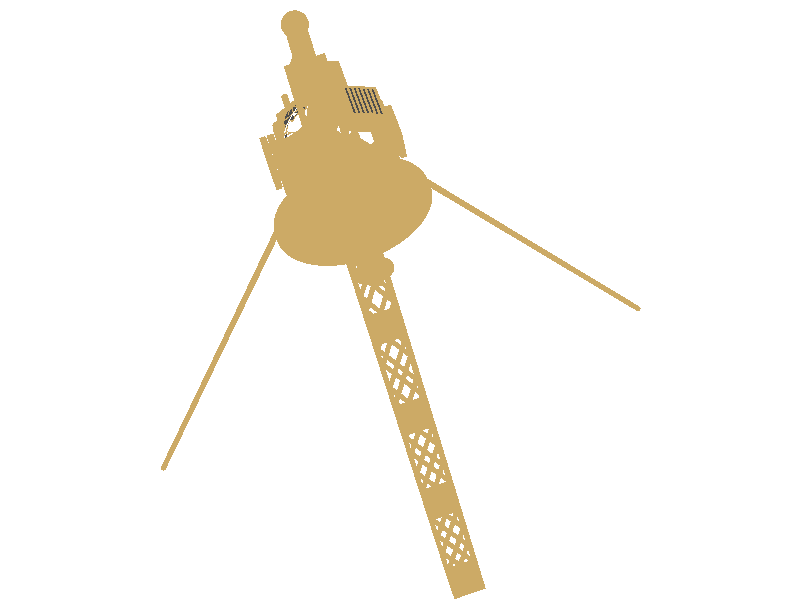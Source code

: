 // Generated by L3P (MacOSX i386) v1.3 20061021  (C) 1998-2006 Lars C. Hassing SP.lars@AM.hassings.dk
// WWW: http://www.hassings.dk/l3p
// WWW: http://www.ldraw.org/download/software/l3p
// Date: Sat Apr 20 17:13:19 2013
// Input file: voyager1c.ldr
// ModelDir: 
// LDRAWDIR: /Volumes/MACOSX/Users/aevans/Documents/LDRAW
// Commandline: /Applications/l3p voyager1c.ldr voyager1c_b.pov -sw1.1 -o -b1,1,1 -ld -cg30,0 -q2 -ca30


#declare QUAL = 2;  // Quality level, 0=BBox, 1=no refr, 2=normal, 3=studlogo

#declare SW = 1.1;  // Width of seam between two bricks

#declare STUDS = 1;  // 1=on 0=off

#declare BUMPS = 0;  // 1=on 0=off


#declare BUMPNORMAL = normal { bumps 0.01 scale 20 }
#declare AMB = 0.4;
#declare DIF = 0.4;


#declare O7071 = sqrt(0.5);

#declare L3Logo = union {
	sphere {<-59,0,-96>,6}
	cylinder {<-59,0,-96>,<59,0,-122>,6 open}
	sphere {<59,0,-122>,6}
	cylinder {<59,0,-122>,<59,0,-84>,6 open}
	sphere {<59,0,-84>,6}

	sphere {<-59,0,-36>,6}
	cylinder {<-59,0,-36>,<-59,0,1>,6 open}
	sphere {<-59,0,1>,6}
	cylinder {<0,0,-49>,<0,0,-25>,6 open}
	sphere {<0,0,-25>,6}
	sphere {<59,0,-62>,6}
	cylinder {<59,0,-62>,<59,0,-24>,6 open}
	sphere {<59,0,-24>,6}
	cylinder {<-59,0,-36>,<59,0,-62>,6 open}

	sphere {<-35.95,0,57>,6}
	torus {18.45,6 clipped_by{plane{<40,0,-9>,0}} translate<-40,0,39>}
	cylinder {<-44.05,0,21>,<35.95,0,3>,6 open}
	torus {18.45,6 clipped_by{plane{<-40,0,9>,0}} translate<40,0,21>}
	cylinder {<44.05,0,39>,<0,0,49>,6 open}
	sphere {<0,0,49>,6}
	cylinder {<0,0,49>,<0,0,34>,6 open}
	sphere {<0,0,34>,6}

	torus {18.45,6 clipped_by{plane{<40,0,-9>,0}} translate<-40,0,99>}
	cylinder {<-44.05,0,81>,<35.95,0,63>,6 open}
	torus {18.45,6 clipped_by{plane{<-40,0,9>,0}} translate<40,0,81>}
	cylinder {<44.05,0,99>,<-35.95,0,117>,6 open}

	scale 4.5/128
}


#ifndef (Color7)
#declare Color7 = #if (version >= 3.1) material { #end texture {
	pigment { rgb <0.682353,0.682353,0.682353> }
	finish { ambient AMB diffuse DIF }
	#if (QUAL > 1)
		finish { phong 0.5 phong_size 40 reflection 0.08 }
		#if (BUMPS) normal { BUMPNORMAL } #end
	#end
} #if (version >= 3.1) } #end
#end

#ifndef (Color28)
#declare Color28 = #if (version >= 3.1) material { #end texture {
	pigment { rgb <0.8,0.666667,0.4> }
	finish { ambient AMB diffuse DIF }
	#if (QUAL > 1)
		finish { phong 0.5 phong_size 40 reflection 0.08 }
		#if (BUMPS) normal { BUMPNORMAL } #end
	#end
} #if (version >= 3.1) } #end
#end

#declare stud_dot_dat = 
#if (QUAL <= 2)
cylinder { <0,0,0>, <0,-4,0>, 6 }
#else
union {
	cylinder { <0,0,0>, <0,-4,0>, 6 }
	object { L3Logo translate <0,-4,0> }
}
#end

#declare rect_dot_dat = object {
// Rectangle
// Name: rect.dat
// Author: James Jessiman
// !LDRAW_ORG Primitive UPDATE 2010-01
// !LICENSE Redistributable under CCAL version 2.0 : see CAreadme.txt
// BFC CERTIFY CCW
// !HISTORY 2002-04-05 [hafhead] Added BFC statement
// !HISTORY 2002-04-25 [PTadmin] Official Update 2002-02
// !HISTORY 2007-06-24 [PTadmin] Header formatted for Contributor Agreement
// !HISTORY 2008-07-01 [PTadmin] Official Update 2008-01
// !HISTORY 2010-01-17 [mikeheide] changed winding to CCW
// !HISTORY 2010-04-05 [PTadmin] Official Update 2010-01
	mesh {
		triangle { <-1,0,1>, <-1,0,-1>, <1,0,-1> }
		triangle { <1,0,-1>, <1,0,1>, <-1,0,1> }
// 
	}
}

#declare rect3_dot_dat = object {
// Rectangle with 3 Edges
// Name: rect3.dat
// Author: Mark Kennedy [mkennedy]
// !LDRAW_ORG Primitive UPDATE 2010-01
// !LICENSE Redistributable under CCAL version 2.0 : see CAreadme.txt
// BFC CERTIFY CCW
// !HISTORY 2003-08-01 [PTadmin] Official Update 2003-02
// !HISTORY 2007-06-24 [PTadmin] Header formatted for Contributor Agreement
// !HISTORY 2008-07-01 [PTadmin] Official Update 2008-01
// !HISTORY 2010-01-17 [mikeheide] Change winding to CCW
// !HISTORY 2010-04-05 [PTadmin] Official Update 2010-01
	mesh {
		triangle { <-1,0,1>, <-1,0,-1>, <1,0,-1> }
		triangle { <1,0,-1>, <1,0,1>, <-1,0,1> }
// //
	}
}

#declare _1_dash_4cyli_dot_dat = cylinder { <0,0,0>, <0,1,0>, 1 open clipped_by { box { <0,-1,0>,<2,2,2> } } }

#declare _1_dash_4disc_dot_dat = #if (version >= 3.1)
	disc {
		<0,0,0>, <0,1,0>, 1
		clipped_by { box { <0,-1,0>, <2,1,2> } }
	}
#else
	cylinder {
		<0,-0.001,0>, <0,0.001,0>, 1
		clipped_by { box { <0,-1,0>, <2,1,2> } }
	}
#end

#declare box_dot_dat = box { <-1,-1,-1>, <1,1,1> }

#declare stud2_dot_dat = difference {
	cylinder { <0,0,0>, <0,-4,0>, 6 }
	cylinder { <0,0.01,0>, <0,-4.01,0>, 4 }
}

#declare stud3_dot_dat = cylinder { <0,0,0>, <0,-4,0>, 4 }

#declare box4_dash_1_dot_dat = object {
// Box with 4 Faces without 1 Edge
// Name: box4-1.dat
// Author: Tore Eriksson [Tore_Eriksson]
// !LDRAW_ORG Primitive UPDATE 2012-01
// !LICENSE Redistributable under CCAL version 2.0 : see CAreadme.txt
// BFC CERTIFY CCW
// !HISTORY 1998-07-15 [PTadmin] Official Update 1998-07
// !HISTORY 2002-04-05 [hafhead] Made BFC compliant
// !HISTORY 2002-04-25 [PTadmin] Official Update 2002-02
// !HISTORY 2007-06-24 [PTadmin] Header formatted for Contributor Agreement
// !HISTORY 2008-07-01 [PTadmin] Official Update 2008-01
// !HISTORY 2012-02-16 [Philo] Changed to CCW
// !HISTORY 2012-03-30 [PTadmin] Official Update 2012-01
	mesh {
		triangle { <-1,1,1>, <1,1,1>, <1,1,-1> }
		triangle { <1,1,-1>, <-1,1,-1>, <-1,1,1> }
		triangle { <-1,1,1>, <-1,0,1>, <1,0,1> }
		triangle { <1,0,1>, <1,1,1>, <-1,1,1> }
		triangle { <-1,1,-1>, <-1,0,-1>, <-1,0,1> }
		triangle { <-1,0,1>, <-1,1,1>, <-1,1,-1> }
		triangle { <1,1,1>, <1,0,1>, <1,0,-1> }
		triangle { <1,0,-1>, <1,1,-1>, <1,1,1> }
	}
}

#declare _44728_dot_dat = #if (QUAL = 0) box { <-20,-4,-18>, <20,40,10> } #else union {
// Bracket  1 x  2 -  2 x  2
// Name: 44728.dat
// Author: Brent Jackson [bjackson]
// !LDRAW_ORG Part UPDATE 2004-02
// !LICENSE Redistributable under CCAL version 2.0 : see CAreadme.txt
// BFC CERTIFY CW
// !HISTORY 2004-04-22 [PTadmin] Official Update 2004-02
// !HISTORY 2007-07-04 [PTadmin] Header formatted for Contributor Agreement
// !HISTORY 2008-07-01 [PTadmin] Official Update 2008-01
	#if (STUDS)
		object { stud_dot_dat matrix <0,0,-1,0,1,0,1,0,0,-10,0,0> }
		object { stud_dot_dat matrix <0,0,-1,0,1,0,1,0,0,10,0,0> }
	#end
	object { rect_dot_dat matrix <20,0,0,0,1,0,0,0,12,0,0,-2> }
	object { rect_dot_dat matrix <20,0,0,0,0,-1,0,4,0,0,4,10> }
	mesh {
		triangle { <-20,0,10>, <-20,0,-14>, <-20,8,-14> }
		triangle { <-20,8,-14>, <-20,8,10>, <-20,0,10> }
		triangle { <20,0,10>, <20,8,10>, <20,8,-14> }
		triangle { <20,8,-14>, <20,0,-14>, <20,0,10> }
		triangle { <-20,8,-10>, <-20,36,-10>, <20,36,-10> }
		triangle { <20,36,-10>, <20,8,-10>, <-20,8,-10> }
		triangle { <-20,8,-10>, <-20,8,-14>, <-20,36,-14> }
		triangle { <-20,36,-14>, <-20,36,-10>, <-20,8,-10> }
		triangle { <20,8,-14>, <20,8,-10>, <20,36,-10> }
		triangle { <20,36,-10>, <20,36,-14>, <20,8,-14> }
	}
	object { rect3_dot_dat matrix <20,0,0,0,0,1,0,-18,0,0,18,-14> }
	mesh {
		triangle { <-20,8,6>, <-20,8,-10>, <-16,8,-10> }
		triangle { <-16,8,-10>, <-16,8,6>, <-20,8,6> }
		triangle { <16,8,6>, <16,8,-10>, <20,8,-10> }
		triangle { <20,8,-10>, <20,8,6>, <16,8,6> }
		triangle { <-20,8,10>, <-20,8,6>, <20,8,6> }
		triangle { <20,8,6>, <20,8,10>, <-20,8,10> }
	}
	object { rect3_dot_dat matrix <-16,0,0,0,0,-1,0,-2,0,0,6,-10> }
	object { _1_dash_4cyli_dot_dat matrix <0,4,0,0,0,-4,-4,0,0,-16,36,-10> }
	object { _1_dash_4disc_dot_dat matrix <-4,0,0,0,0,1,0,4,0,-16,36,-14> }
	object { _1_dash_4disc_dot_dat matrix <0,4,0,0,0,1,4,0,0,16,36,-14> }
	mesh {
		triangle { <-16,36,-14>, <16,36,-14>, <16,40,-14> }
		triangle { <16,40,-14>, <-16,40,-14>, <-16,36,-14> }
	}
	object { _1_dash_4disc_dot_dat matrix <0,4,0,0,0,-1,-4,0,0,-16,36,-10> }
	object { _1_dash_4disc_dot_dat matrix <4,0,0,0,0,-1,0,4,0,16,36,-10> }
	object { _1_dash_4cyli_dot_dat matrix <0,4,0,0,0,4,4,0,0,16,36,-14> }
	mesh {
		triangle { <16,36,-10>, <-16,36,-10>, <-16,40,-10> }
		triangle { <-16,40,-10>, <16,40,-10>, <16,36,-10> }
		triangle { <-16,40,-10>, <-16,40,-14>, <16,40,-14> }
		triangle { <16,40,-14>, <16,40,-10>, <-16,40,-10> }
	}
	object { box_dot_dat matrix <0,2,0,0,0,2,2,0,0,-10,6,-8> }
	object { box_dot_dat matrix <0,2,0,0,0,2,2,0,0,10,6,-8> }
	#if (STUDS)
		object { stud2_dot_dat matrix <0,1,0,0,0,1,1,0,0,10,10,-14> }
		object { stud2_dot_dat matrix <0,1,0,0,0,1,1,0,0,-10,10,-14> }
		object { stud2_dot_dat matrix <0,1,0,0,0,1,1,0,0,-10,30,-14> }
		object { stud2_dot_dat matrix <0,1,0,0,0,1,1,0,0,10,30,-14> }
		object { stud3_dot_dat matrix <-1,0,0,0,-1,0,0,0,1,0,4,0> }
// BFC INVERTNEXT
	#end
	object { box4_dash_1_dot_dat matrix <-16,0,0,0,-4,0,0,0,8,0,8,-2> }
// 
}
#end

#declare _4_dash_4cyli_dot_dat = cylinder { <0,0,0>, <0,1,0>, 1 open }

#declare ring2_dot_dat = #if (version >= 3.1)
	disc { <0,0,0>, <0,1,0>, 3, 2 }
#else
	difference {
		cylinder { <0,-0.001,0>, <0,0.001,0>, 3 }
		cylinder { <0,-0.002,0>, <0,0.002,0>, 2 }
	}
#end

#declare _4_dash_4ndis_dot_dat = #if (version >= 3.1)
	disc {
		<0,0,0>, <0,1,0>, 2, 1
		clipped_by { box { <-1,-1,-1>, <1,1,1> } }
	}
#else
	difference {
		box { <-1,-0.001,-1>, <1,0.001,1> }
		cylinder { <0,-1,0>, <0,1,0>, 1 }
	}
#end

#declare box4_dot_dat = object {
// Box with 4 Faces (2 Parallel Pairs) and All Edges
// Name: box4.dat
// Author: James Jessiman
// !LDRAW_ORG Primitive UPDATE 2012-01
// !LICENSE Redistributable under CCAL version 2.0 : see CAreadme.txt
// BFC CERTIFY CCW
// !HISTORY 2002-04-03 [sbliss] Modified for BFC compliance
// !HISTORY 2002-04-25 [PTadmin] Official Update 2002-02
// !HISTORY 2007-06-24 [PTadmin] Header formatted for Contributor Agreement
// !HISTORY 2008-07-01 [PTadmin] Official Update 2008-01
// !HISTORY 2012-02-16 [Philo] Changed to CCW
// !HISTORY 2012-03-30 [PTadmin] Official Update 2012-01
	mesh {
		triangle { <-1,1,1>, <-1,0,1>, <1,0,1> }
		triangle { <1,0,1>, <1,1,1>, <-1,1,1> }
		triangle { <-1,1,-1>, <-1,0,-1>, <-1,0,1> }
		triangle { <-1,0,1>, <-1,1,1>, <-1,1,-1> }
		triangle { <1,1,-1>, <1,0,-1>, <-1,0,-1> }
		triangle { <-1,0,-1>, <-1,1,-1>, <1,1,-1> }
		triangle { <1,1,1>, <1,0,1>, <1,0,-1> }
		triangle { <1,0,-1>, <1,1,-1>, <1,1,1> }
	}
}

#declare _2579_dot_dat = #if (QUAL = 0) box { <-18,-4,-18>, <18,10,18> } #else union {
// Support  2 x  2 x  5 Lattice Pillar Top
// Name: 2579.dat
// Author: Chris Dee [cwdee]
// !LDRAW_ORG Part UPDATE 1998-08
// !LICENSE Redistributable under CCAL version 2.0 : see CAreadme.txt
// !HISTORY 1998-05-21 [PTadmin] Official Update 1998-05
// !HISTORY 1998-09-15 [PTadmin] Official Update 1998-08
// !HISTORY 2007-05-17 [PTadmin] Header formatted for Contributor Agreement
// !HISTORY 2008-07-01 [PTadmin] Official Update 2008-01
	object { _4_dash_4cyli_dot_dat matrix <6,0,0,0,10,0,0,0,6,0,0,0> }
	object { _4_dash_4cyli_dot_dat matrix <9,0,0,0,6,0,0,0,9,0,4,0> }
	object { ring2_dot_dat matrix <3,0,0,0,1,0,0,0,3,0,10,0> }
	object { _4_dash_4ndis_dot_dat matrix <9,0,0,0,1,0,0,0,9,0,4,0> }
	mesh {
		triangle { <9,4,9>, <12,4,12>, <-12,4,12> }
		triangle { <-12,4,12>, <-9,4,9>, <9,4,9> }
		triangle { <9,4,9>, <12,4,12>, <12,4,-12> }
		triangle { <12,4,-12>, <9,4,-9>, <9,4,9> }
		triangle { <-9,4,-9>, <-12,4,-12>, <12,4,-12> }
		triangle { <12,4,-12>, <9,4,-9>, <-9,4,-9> }
		triangle { <-9,4,-9>, <-12,4,-12>, <-12,4,12> }
		triangle { <-12,4,12>, <-9,4,9>, <-9,4,-9> }
	}
	object { box4_dot_dat matrix <12,0,0,0,6,0,0,0,12,0,4,0> }
	mesh {
		triangle { <12,10,12>, <14,10,14>, <-14,10,14> }
		triangle { <-14,10,14>, <-12,10,12>, <12,10,12> }
		triangle { <12,10,12>, <14,10,14>, <14,10,-14> }
		triangle { <14,10,-14>, <12,10,-12>, <12,10,12> }
		triangle { <-12,10,-12>, <-14,10,-14>, <14,10,-14> }
		triangle { <14,10,-14>, <12,10,-12>, <-12,10,-12> }
		triangle { <-12,10,-12>, <-14,10,-14>, <-14,10,14> }
		triangle { <-14,10,14>, <-12,10,12>, <-12,10,-12> }
	}
	object { box4_dot_dat matrix <14,0,0,0,6,0,0,0,14,0,4,0> }
	mesh {
		triangle { <14,4,14>, <18,4,18>, <-18,4,18> }
		triangle { <-18,4,18>, <-14,4,14>, <14,4,14> }
		triangle { <14,4,14>, <18,4,18>, <18,4,-18> }
		triangle { <18,4,-18>, <14,4,-14>, <14,4,14> }
		triangle { <-14,4,-14>, <-18,4,-18>, <18,4,-18> }
		triangle { <18,4,-18>, <14,4,-14>, <-14,4,-14> }
		triangle { <-14,4,-14>, <-18,4,-18>, <-18,4,18> }
		triangle { <-18,4,18>, <-14,4,14>, <-14,4,-14> }
	}
	object { box4_dot_dat matrix <18,0,0,0,4,0,0,0,18,0,0,0> }
	object { _4_dash_4ndis_dot_dat matrix <6,0,0,0,1,0,0,0,6,0,0,0> }
	mesh {
		triangle { <6,0,6>, <18,0,18>, <-18,0,18> }
		triangle { <-18,0,18>, <-6,0,6>, <6,0,6> }
		triangle { <6,0,6>, <18,0,18>, <18,0,-18> }
		triangle { <18,0,-18>, <6,0,-6>, <6,0,6> }
		triangle { <-6,0,-6>, <-18,0,-18>, <18,0,-18> }
		triangle { <18,0,-18>, <6,0,-6>, <-6,0,-6> }
		triangle { <-6,0,-6>, <-18,0,-18>, <-18,0,18> }
		triangle { <-18,0,18>, <-6,0,6>, <-6,0,-6> }
	}
	#if (STUDS)
		object { stud_dot_dat matrix <1,0,0,0,1,0,0,0,1,10,0,10> }
		object { stud_dot_dat matrix <1,0,0,0,1,0,0,0,1,-10,0,10> }
		object { stud_dot_dat matrix <1,0,0,0,1,0,0,0,1,10,0,-10> }
		object { stud_dot_dat matrix <1,0,0,0,1,0,0,0,1,-10,0,-10> }
	#end
}
#end

#declare ring3_dot_dat = #if (version >= 3.1)
	disc { <0,0,0>, <0,1,0>, 4, 3 }
#else
	difference {
		cylinder { <0,-0.001,0>, <0,0.001,0>, 4 }
		cylinder { <0,-0.002,0>, <0,0.002,0>, 3 }
	}
#end

#declare _2580_dot_dat = #if (QUAL = 0) box { <-20,0,-20>, <20,120,20> } #else union {
// Support  2 x  2 x  5 Lattice Pillar
// Name: 2580.dat
// Author: Chris Dee [cwdee]
// !LDRAW_ORG Part UPDATE 1998-08
// !LICENSE Redistributable under CCAL version 2.0 : see CAreadme.txt
// !HISTORY 1998-05-21 [PTadmin] Official Update 1998-05
// !HISTORY 1998-09-15 [PTadmin] Official Update 1998-08
// !HISTORY 2007-05-17 [PTadmin] Header formatted for Contributor Agreement
// !HISTORY 2008-07-01 [PTadmin] Official Update 2008-01
	object { _4_dash_4cyli_dot_dat matrix <6,0,0,0,8,0,0,0,6,0,112,0> }
	object { _4_dash_4cyli_dot_dat matrix <8,0,0,0,4,0,0,0,8,0,116,0> }
	object { ring3_dot_dat matrix <2,0,0,0,1,0,0,0,2,0,120,0> }
	object { _4_dash_4ndis_dot_dat matrix <8,0,0,0,1,0,0,0,8,0,116,0> }
	mesh {
		triangle { <8,116,8>, <16,116,16>, <16,116,-16> }
		triangle { <16,116,-16>, <8,116,-8>, <8,116,8> }
		triangle { <8,116,-8>, <16,116,-16>, <-16,116,-16> }
		triangle { <-16,116,-16>, <-8,116,-8>, <8,116,-8> }
		triangle { <-8,116,-8>, <-16,116,-16>, <-16,116,16> }
		triangle { <-16,116,16>, <-8,116,8>, <-8,116,-8> }
		triangle { <-8,116,8>, <-16,116,16>, <16,116,16> }
		triangle { <16,116,16>, <8,116,8>, <-8,116,8> }
	}
	object { box4_dot_dat matrix <16,0,0,0,4,0,0,0,16,0,116,0> }
	mesh {
		triangle { <16,120,16>, <20,120,20>, <20,120,-20> }
		triangle { <20,120,-20>, <16,120,-16>, <16,120,16> }
		triangle { <16,120,-16>, <20,120,-20>, <-20,120,-20> }
		triangle { <-20,120,-20>, <-16,120,-16>, <16,120,-16> }
		triangle { <-16,120,-16>, <-20,120,-20>, <-20,120,20> }
		triangle { <-20,120,20>, <-16,120,16>, <-16,120,-16> }
		triangle { <-16,120,16>, <-20,120,20>, <20,120,20> }
		triangle { <20,120,20>, <16,120,16>, <-16,120,16> }
	}
	object { _4_dash_4ndis_dot_dat matrix <6,0,0,0,1,0,0,0,6,0,112,0> }
	mesh {
		triangle { <6,112,6>, <15,112,15>, <15,112,-15> }
		triangle { <15,112,-15>, <6,112,-6>, <6,112,6> }
		triangle { <6,112,-6>, <15,112,-15>, <-15,112,-15> }
		triangle { <-15,112,-15>, <-6,112,-6>, <6,112,-6> }
		triangle { <-6,112,-6>, <-15,112,-15>, <-15,112,15> }
		triangle { <-15,112,15>, <-6,112,6>, <-6,112,-6> }
		triangle { <-6,112,6>, <-15,112,15>, <15,112,15> }
		triangle { <15,112,15>, <6,112,6>, <-6,112,6> }
		triangle { <15,112,15>, <15,112,20>, <2.5,112,20> }
		triangle { <2.5,112,20>, <2.5,112,15>, <15,112,15> }
		triangle { <15,112,-15>, <15,112,-20>, <2.5,112,-20> }
		triangle { <2.5,112,-20>, <2.5,112,-15>, <15,112,-15> }
		triangle { <-15,112,15>, <-15,112,20>, <-2.5,112,20> }
		triangle { <-2.5,112,20>, <-2.5,112,15>, <-15,112,15> }
		triangle { <-15,112,-15>, <-15,112,-20>, <-2.5,112,-20> }
		triangle { <-2.5,112,-20>, <-2.5,112,-15>, <-15,112,-15> }
		triangle { <15,112,15>, <20,112,15>, <20,112,2.5> }
		triangle { <20,112,2.5>, <15,112,2.5>, <15,112,15> }
		triangle { <15,112,-15>, <20,112,-15>, <20,112,-2.5> }
		triangle { <20,112,-2.5>, <15,112,-2.5>, <15,112,-15> }
		triangle { <-15,112,15>, <-20,112,15>, <-20,112,2.5> }
		triangle { <-20,112,2.5>, <-15,112,2.5>, <-15,112,15> }
		triangle { <-15,112,-15>, <-20,112,-15>, <-20,112,-2.5> }
		triangle { <-20,112,-2.5>, <-15,112,-2.5>, <-15,112,-15> }
		triangle { <20,0,20>, <20,120,20>, <15,120,20> }
		triangle { <15,120,20>, <15,0,20>, <20,0,20> }
		triangle { <-20,0,20>, <-20,120,20>, <-15,120,20> }
		triangle { <-15,120,20>, <-15,0,20>, <-20,0,20> }
		triangle { <15,0,20>, <15,8,20>, <-15,8,20> }
		triangle { <-15,8,20>, <-15,0,20>, <15,0,20> }
		triangle { <15,120,20>, <15,112,20>, <-15,112,20> }
		triangle { <-15,112,20>, <-15,120,20>, <15,120,20> }
		triangle { <-2.5,8,20>, <2.5,8,20>, <0,12.1,20> }
		triangle { <-2.5,60,20>, <0,55.9,20>, <2.5,60,20> }
		triangle { <2.5,60,20>, <0,64.1,20>, <-2.5,60,20> }
		triangle { <-2.5,112,20>, <2.5,112,20>, <0,107.9,20> }
		triangle { <15,28.5,20>, <15,39.5,20>, <13.35,34,20> }
		triangle { <-15,28.5,20>, <-15,39.5,20>, <-13.35,34,20> }
		triangle { <15,80.5,20>, <15,91.5,20>, <13.35,86,20> }
		triangle { <-15,80.5,20>, <-15,91.5,20>, <-13.35,86,20> }
		triangle { <2.5,8,20>, <15,28.5,20>, <13.35,34,20> }
		triangle { <13.35,34,20>, <0,12.1,20>, <2.5,8,20> }
		triangle { <-2.5,8,20>, <-15,28.5,20>, <-13.35,34,20> }
		triangle { <-13.35,34,20>, <0,12.1,20>, <-2.5,8,20> }
		triangle { <13.35,34,20>, <15,39.5,20>, <2.5,60,20> }
		triangle { <2.5,60,20>, <0,55.9,20>, <13.35,34,20> }
		triangle { <-13.35,34,20>, <-15,39.5,20>, <-2.5,60,20> }
		triangle { <-2.5,60,20>, <0,55.9,20>, <-13.35,34,20> }
		triangle { <2.5,60,20>, <15,80.5,20>, <13.35,86,20> }
		triangle { <13.35,86,20>, <0,64.1,20>, <2.5,60,20> }
		triangle { <-2.5,60,20>, <-15,80.5,20>, <-13.35,86,20> }
		triangle { <-13.35,86,20>, <0,64.1,20>, <-2.5,60,20> }
		triangle { <13.35,86,20>, <15,91.5,20>, <2.5,112,20> }
		triangle { <2.5,112,20>, <0,107.9,20>, <13.35,86,20> }
		triangle { <-13.35,86,20>, <-15,91.5,20>, <-2.5,112,20> }
		triangle { <-2.5,112,20>, <0,107.9,20>, <-13.35,86,20> }
		triangle { <-2.5,8,15>, <2.5,8,15>, <0,12.1,15> }
		triangle { <-2.5,60,15>, <0,55.9,15>, <2.5,60,15> }
		triangle { <2.5,60,15>, <0,64.1,15>, <-2.5,60,15> }
		triangle { <-2.5,112,15>, <2.5,112,15>, <0,107.9,15> }
		triangle { <15,28.5,15>, <15,39.5,15>, <13.35,34,15> }
		triangle { <-15,28.5,15>, <-15,39.5,15>, <-13.35,34,15> }
		triangle { <15,80.5,15>, <15,91.5,15>, <13.35,86,15> }
		triangle { <-15,80.5,15>, <-15,91.5,15>, <-13.35,86,15> }
		triangle { <2.5,8,15>, <15,28.5,15>, <13.35,34,15> }
		triangle { <13.35,34,15>, <0,12.1,15>, <2.5,8,15> }
		triangle { <-2.5,8,15>, <-15,28.5,15>, <-13.35,34,15> }
		triangle { <-13.35,34,15>, <0,12.1,15>, <-2.5,8,15> }
		triangle { <13.35,34,15>, <15,39.5,15>, <2.5,60,15> }
		triangle { <2.5,60,15>, <0,55.9,15>, <13.35,34,15> }
		triangle { <-13.35,34,15>, <-15,39.5,15>, <-2.5,60,15> }
		triangle { <-2.5,60,15>, <0,55.9,15>, <-13.35,34,15> }
		triangle { <2.5,60,15>, <15,80.5,15>, <13.35,86,15> }
		triangle { <13.35,86,15>, <0,64.1,15>, <2.5,60,15> }
		triangle { <-2.5,60,15>, <-15,80.5,15>, <-13.35,86,15> }
		triangle { <-13.35,86,15>, <0,64.1,15>, <-2.5,60,15> }
		triangle { <13.35,86,15>, <15,91.5,15>, <2.5,112,15> }
		triangle { <2.5,112,15>, <0,107.9,15>, <13.35,86,15> }
		triangle { <-13.35,86,15>, <-15,91.5,15>, <-2.5,112,15> }
		triangle { <-2.5,112,15>, <0,107.9,15>, <-13.35,86,15> }
	}
	object { rect_dot_dat matrix <0,10.25,0,1,0,0,0,0,2.5,15,18.25,17.5> }
	object { rect_dot_dat matrix <6.25,10.25,0,1,0,0,0,0,2.5,8.75,18.25,17.5> }
	object { rect_dot_dat matrix <-6.25,10.25,0,1,0,0,0,0,2.5,8.75,49.75,17.5> }
	object { rect_dot_dat matrix <6.25,10.25,0,1,0,0,0,0,2.5,8.75,70.25,17.5> }
	object { rect_dot_dat matrix <0,20.5,0,1,0,0,0,0,2.5,15,60,17.5> }
	object { rect_dot_dat matrix <-6.25,10.25,0,1,0,0,0,0,2.5,8.75,101.75,17.5> }
	object { rect_dot_dat matrix <0,10.25,0,1,0,0,0,0,2.5,15,101.75,17.5> }
	object { rect_dot_dat matrix <0,10.25,0,1,0,0,0,0,2.5,-15,18.25,17.5> }
	object { rect_dot_dat matrix <-6.25,10.25,0,1,0,0,0,0,2.5,-8.75,18.25,17.5> }
	object { rect_dot_dat matrix <6.25,10.25,0,1,0,0,0,0,2.5,-8.75,49.75,17.5> }
	object { rect_dot_dat matrix <-6.25,10.25,0,1,0,0,0,0,2.5,-8.75,70.25,17.5> }
	object { rect_dot_dat matrix <0,20.5,0,1,0,0,0,0,2.5,-15,60,17.5> }
	object { rect_dot_dat matrix <6.25,10.25,0,1,0,0,0,0,2.5,-8.75,101.75,17.5> }
	object { rect_dot_dat matrix <0,10.25,0,1,0,0,0,0,2.5,-15,101.75,17.5> }
	object { rect_dot_dat matrix <6.675,10.95,0,1,0,0,0,0,2.5,6.675,23.05,17.5> }
	object { rect_dot_dat matrix <-6.675,10.95,0,1,0,0,0,0,2.5,-6.675,23.05,17.5> }
	object { rect_dot_dat matrix <-6.675,10.95,0,1,0,0,0,0,2.5,6.675,44.95,17.5> }
	object { rect_dot_dat matrix <6.675,10.95,0,1,0,0,0,0,2.5,-6.675,44.95,17.5> }
	object { rect_dot_dat matrix <6.675,10.95,0,1,0,0,0,0,2.5,6.675,75.05,17.5> }
	object { rect_dot_dat matrix <-6.675,10.95,0,1,0,0,0,0,2.5,-6.675,75.05,17.5> }
	object { rect_dot_dat matrix <-6.675,10.95,0,1,0,0,0,0,2.5,6.675,96.95,17.5> }
	object { rect_dot_dat matrix <6.675,10.95,0,1,0,0,0,0,2.5,-6.675,96.95,17.5> }
	mesh {
		triangle { <20,0,-20>, <20,120,-20>, <20,120,-15> }
		triangle { <20,120,-15>, <20,0,-15>, <20,0,-20> }
		triangle { <20,0,20>, <20,120,20>, <20,120,15> }
		triangle { <20,120,15>, <20,0,15>, <20,0,20> }
		triangle { <20,0,-15>, <20,8,-15>, <20,8,15> }
		triangle { <20,8,15>, <20,0,15>, <20,0,-15> }
		triangle { <20,120,-15>, <20,112,-15>, <20,112,15> }
		triangle { <20,112,15>, <20,120,15>, <20,120,-15> }
		triangle { <20,8,2.5>, <20,8,-2.5>, <20,12.1,0> }
		triangle { <20,60,2.5>, <20,55.9,0>, <20,60,-2.5> }
		triangle { <20,60,-2.5>, <20,64.1,0>, <20,60,2.5> }
		triangle { <20,112,2.5>, <20,112,-2.5>, <20,107.9,0> }
		triangle { <20,28.5,-15>, <20,39.5,-15>, <20,34,-13.35> }
		triangle { <20,28.5,15>, <20,39.5,15>, <20,34,13.35> }
		triangle { <20,80.5,-15>, <20,91.5,-15>, <20,86,-13.35> }
		triangle { <20,80.5,15>, <20,91.5,15>, <20,86,13.35> }
		triangle { <20,8,-2.5>, <20,28.5,-15>, <20,34,-13.35> }
		triangle { <20,34,-13.35>, <20,12.1,0>, <20,8,-2.5> }
		triangle { <20,8,2.5>, <20,28.5,15>, <20,34,13.35> }
		triangle { <20,34,13.35>, <20,12.1,0>, <20,8,2.5> }
		triangle { <20,34,-13.35>, <20,39.5,-15>, <20,60,-2.5> }
		triangle { <20,60,-2.5>, <20,55.9,0>, <20,34,-13.35> }
		triangle { <20,34,13.35>, <20,39.5,15>, <20,60,2.5> }
		triangle { <20,60,2.5>, <20,55.9,0>, <20,34,13.35> }
		triangle { <20,60,-2.5>, <20,80.5,-15>, <20,86,-13.35> }
		triangle { <20,86,-13.35>, <20,64.1,0>, <20,60,-2.5> }
		triangle { <20,60,2.5>, <20,80.5,15>, <20,86,13.35> }
		triangle { <20,86,13.35>, <20,64.1,0>, <20,60,2.5> }
		triangle { <20,86,-13.35>, <20,91.5,-15>, <20,112,-2.5> }
		triangle { <20,112,-2.5>, <20,107.9,0>, <20,86,-13.35> }
		triangle { <20,86,13.35>, <20,91.5,15>, <20,112,2.5> }
		triangle { <20,112,2.5>, <20,107.9,0>, <20,86,13.35> }
		triangle { <15,8,2.5>, <15,8,-2.5>, <15,12.1,0> }
		triangle { <15,60,2.5>, <15,55.9,0>, <15,60,-2.5> }
		triangle { <15,60,-2.5>, <15,64.1,0>, <15,60,2.5> }
		triangle { <15,112,2.5>, <15,112,-2.5>, <15,107.9,0> }
		triangle { <15,28.5,-15>, <15,39.5,-15>, <15,34,-13.35> }
		triangle { <15,28.5,15>, <15,39.5,15>, <15,34,13.35> }
		triangle { <15,80.5,-15>, <15,91.5,-15>, <15,86,-13.35> }
		triangle { <15,80.5,15>, <15,91.5,15>, <15,86,13.35> }
		triangle { <15,8,-2.5>, <15,28.5,-15>, <15,34,-13.35> }
		triangle { <15,34,-13.35>, <15,12.1,0>, <15,8,-2.5> }
		triangle { <15,8,2.5>, <15,28.5,15>, <15,34,13.35> }
		triangle { <15,34,13.35>, <15,12.1,0>, <15,8,2.5> }
		triangle { <15,34,-13.35>, <15,39.5,-15>, <15,60,-2.5> }
		triangle { <15,60,-2.5>, <15,55.9,0>, <15,34,-13.35> }
		triangle { <15,34,13.35>, <15,39.5,15>, <15,60,2.5> }
		triangle { <15,60,2.5>, <15,55.9,0>, <15,34,13.35> }
		triangle { <15,60,-2.5>, <15,80.5,-15>, <15,86,-13.35> }
		triangle { <15,86,-13.35>, <15,64.1,0>, <15,60,-2.5> }
		triangle { <15,60,2.5>, <15,80.5,15>, <15,86,13.35> }
		triangle { <15,86,13.35>, <15,64.1,0>, <15,60,2.5> }
		triangle { <15,86,-13.35>, <15,91.5,-15>, <15,112,-2.5> }
		triangle { <15,112,-2.5>, <15,107.9,0>, <15,86,-13.35> }
		triangle { <15,86,13.35>, <15,91.5,15>, <15,112,2.5> }
		triangle { <15,112,2.5>, <15,107.9,0>, <15,86,13.35> }
	}
	object { rect_dot_dat matrix <0,10.25,0,0,0,1,2.5,0,0,17.5,18.25,-15> }
	object { rect_dot_dat matrix <0,10.25,-6.25,1,1,0,2.5,0,0,17.5,18.25,-8.75> }
	object { rect_dot_dat matrix <0,10.25,6.25,1,1,0,2.5,0,0,17.5,49.75,-8.75> }
	object { rect_dot_dat matrix <0,10.25,-6.25,1,1,0,2.5,0,0,17.5,70.25,-8.75> }
	object { rect_dot_dat matrix <0,20.5,0,0,0,1,2.5,0,0,17.5,60,-15> }
	object { rect_dot_dat matrix <0,10.25,6.25,1,1,0,2.5,0,0,17.5,101.75,-8.75> }
	object { rect_dot_dat matrix <0,10.25,0,0,0,1,2.5,0,0,17.5,101.75,-15> }
	object { rect_dot_dat matrix <0,10.25,0,0,0,1,2.5,0,0,17.5,18.25,15> }
	object { rect_dot_dat matrix <0,10.25,6.25,1,1,0,2.5,0,0,17.5,18.25,8.75> }
	object { rect_dot_dat matrix <0,10.25,-6.25,1,1,0,2.5,0,0,17.5,49.75,8.75> }
	object { rect_dot_dat matrix <0,10.25,6.25,1,1,0,2.5,0,0,17.5,70.25,8.75> }
	object { rect_dot_dat matrix <0,20.5,0,0,0,1,2.5,0,0,17.5,60,15> }
	object { rect_dot_dat matrix <0,10.25,-6.25,1,1,0,2.5,0,0,17.5,101.75,8.75> }
	object { rect_dot_dat matrix <0,10.25,0,0,0,1,2.5,0,0,17.5,101.75,15> }
	object { rect_dot_dat matrix <0,10.95,-6.675,1,1,0,2.5,0,0,17.5,23.05,-6.675> }
	object { rect_dot_dat matrix <0,10.95,6.675,1,1,0,2.5,0,0,17.5,23.05,6.675> }
	object { rect_dot_dat matrix <0,10.95,6.675,1,1,0,2.5,0,0,17.5,44.95,-6.675> }
	object { rect_dot_dat matrix <0,10.95,-6.675,1,1,0,2.5,0,0,17.5,44.95,6.675> }
	object { rect_dot_dat matrix <0,10.95,-6.675,1,1,0,2.5,0,0,17.5,75.05,-6.675> }
	object { rect_dot_dat matrix <0,10.95,6.675,1,1,0,2.5,0,0,17.5,75.05,6.675> }
	object { rect_dot_dat matrix <0,10.95,6.675,1,1,0,2.5,0,0,17.5,96.95,-6.675> }
	object { rect_dot_dat matrix <0,10.95,-6.675,1,1,0,2.5,0,0,17.5,96.95,6.675> }
	mesh {
		triangle { <-20,0,-20>, <-20,120,-20>, <-15,120,-20> }
		triangle { <-15,120,-20>, <-15,0,-20>, <-20,0,-20> }
		triangle { <20,0,-20>, <20,120,-20>, <15,120,-20> }
		triangle { <15,120,-20>, <15,0,-20>, <20,0,-20> }
		triangle { <-15,0,-20>, <-15,8,-20>, <15,8,-20> }
		triangle { <15,8,-20>, <15,0,-20>, <-15,0,-20> }
		triangle { <-15,120,-20>, <-15,112,-20>, <15,112,-20> }
		triangle { <15,112,-20>, <15,120,-20>, <-15,120,-20> }
		triangle { <2.5,8,-20>, <-2.5,8,-20>, <0,12.1,-20> }
		triangle { <2.5,60,-20>, <0,55.9,-20>, <-2.5,60,-20> }
		triangle { <-2.5,60,-20>, <0,64.1,-20>, <2.5,60,-20> }
		triangle { <2.5,112,-20>, <-2.5,112,-20>, <0,107.9,-20> }
		triangle { <-15,28.5,-20>, <-15,39.5,-20>, <-13.35,34,-20> }
		triangle { <15,28.5,-20>, <15,39.5,-20>, <13.35,34,-20> }
		triangle { <-15,80.5,-20>, <-15,91.5,-20>, <-13.35,86,-20> }
		triangle { <15,80.5,-20>, <15,91.5,-20>, <13.35,86,-20> }
		triangle { <-2.5,8,-20>, <-15,28.5,-20>, <-13.35,34,-20> }
		triangle { <-13.35,34,-20>, <0,12.1,-20>, <-2.5,8,-20> }
		triangle { <2.5,8,-20>, <15,28.5,-20>, <13.35,34,-20> }
		triangle { <13.35,34,-20>, <0,12.1,-20>, <2.5,8,-20> }
		triangle { <-13.35,34,-20>, <-15,39.5,-20>, <-2.5,60,-20> }
		triangle { <-2.5,60,-20>, <0,55.9,-20>, <-13.35,34,-20> }
		triangle { <13.35,34,-20>, <15,39.5,-20>, <2.5,60,-20> }
		triangle { <2.5,60,-20>, <0,55.9,-20>, <13.35,34,-20> }
		triangle { <-2.5,60,-20>, <-15,80.5,-20>, <-13.35,86,-20> }
		triangle { <-13.35,86,-20>, <0,64.1,-20>, <-2.5,60,-20> }
		triangle { <2.5,60,-20>, <15,80.5,-20>, <13.35,86,-20> }
		triangle { <13.35,86,-20>, <0,64.1,-20>, <2.5,60,-20> }
		triangle { <-13.35,86,-20>, <-15,91.5,-20>, <-2.5,112,-20> }
		triangle { <-2.5,112,-20>, <0,107.9,-20>, <-13.35,86,-20> }
		triangle { <13.35,86,-20>, <15,91.5,-20>, <2.5,112,-20> }
		triangle { <2.5,112,-20>, <0,107.9,-20>, <13.35,86,-20> }
		triangle { <2.5,8,-15>, <-2.5,8,-15>, <0,12.1,-15> }
		triangle { <2.5,60,-15>, <0,55.9,-15>, <-2.5,60,-15> }
		triangle { <-2.5,60,-15>, <0,64.1,-15>, <2.5,60,-15> }
		triangle { <2.5,112,-15>, <-2.5,112,-15>, <0,107.9,-15> }
		triangle { <-15,28.5,-15>, <-15,39.5,-15>, <-13.35,34,-15> }
		triangle { <15,28.5,-15>, <15,39.5,-15>, <13.35,34,-15> }
		triangle { <-15,80.5,-15>, <-15,91.5,-15>, <-13.35,86,-15> }
		triangle { <15,80.5,-15>, <15,91.5,-15>, <13.35,86,-15> }
		triangle { <-2.5,8,-15>, <-15,28.5,-15>, <-13.35,34,-15> }
		triangle { <-13.35,34,-15>, <0,12.1,-15>, <-2.5,8,-15> }
		triangle { <2.5,8,-15>, <15,28.5,-15>, <13.35,34,-15> }
		triangle { <13.35,34,-15>, <0,12.1,-15>, <2.5,8,-15> }
		triangle { <-13.35,34,-15>, <-15,39.5,-15>, <-2.5,60,-15> }
		triangle { <-2.5,60,-15>, <0,55.9,-15>, <-13.35,34,-15> }
		triangle { <13.35,34,-15>, <15,39.5,-15>, <2.5,60,-15> }
		triangle { <2.5,60,-15>, <0,55.9,-15>, <13.35,34,-15> }
		triangle { <-2.5,60,-15>, <-15,80.5,-15>, <-13.35,86,-15> }
		triangle { <-13.35,86,-15>, <0,64.1,-15>, <-2.5,60,-15> }
		triangle { <2.5,60,-15>, <15,80.5,-15>, <13.35,86,-15> }
		triangle { <13.35,86,-15>, <0,64.1,-15>, <2.5,60,-15> }
		triangle { <-13.35,86,-15>, <-15,91.5,-15>, <-2.5,112,-15> }
		triangle { <-2.5,112,-15>, <0,107.9,-15>, <-13.35,86,-15> }
		triangle { <13.35,86,-15>, <15,91.5,-15>, <2.5,112,-15> }
		triangle { <2.5,112,-15>, <0,107.9,-15>, <13.35,86,-15> }
	}
	object { rect_dot_dat matrix <0,10.25,0,1,0,0,0,0,-2.5,-15,18.25,-17.5> }
	object { rect_dot_dat matrix <-6.25,10.25,0,1,0,0,0,0,-2.5,-8.75,18.25,-17.5> }
	object { rect_dot_dat matrix <6.25,10.25,0,1,0,0,0,0,-2.5,-8.75,49.75,-17.5> }
	object { rect_dot_dat matrix <-6.25,10.25,0,1,0,0,0,0,-2.5,-8.75,70.25,-17.5> }
	object { rect_dot_dat matrix <0,20.5,0,1,0,0,0,0,-2.5,-15,60,-17.5> }
	object { rect_dot_dat matrix <6.25,10.25,0,1,0,0,0,0,-2.5,-8.75,101.75,-17.5> }
	object { rect_dot_dat matrix <0,10.25,0,1,0,0,0,0,-2.5,-15,101.75,-17.5> }
	object { rect_dot_dat matrix <0,10.25,0,1,0,0,0,0,-2.5,15,18.25,-17.5> }
	object { rect_dot_dat matrix <6.25,10.25,0,1,0,0,0,0,-2.5,8.75,18.25,-17.5> }
	object { rect_dot_dat matrix <-6.25,10.25,0,1,0,0,0,0,-2.5,8.75,49.75,-17.5> }
	object { rect_dot_dat matrix <6.25,10.25,0,1,0,0,0,0,-2.5,8.75,70.25,-17.5> }
	object { rect_dot_dat matrix <0,20.5,0,1,0,0,0,0,-2.5,15,60,-17.5> }
	object { rect_dot_dat matrix <-6.25,10.25,0,1,0,0,0,0,-2.5,8.75,101.75,-17.5> }
	object { rect_dot_dat matrix <0,10.25,0,1,0,0,0,0,-2.5,15,101.75,-17.5> }
	object { rect_dot_dat matrix <-6.675,10.95,0,1,0,0,0,0,-2.5,-6.675,23.05,-17.5> }
	object { rect_dot_dat matrix <6.675,10.95,0,1,0,0,0,0,-2.5,6.675,23.05,-17.5> }
	object { rect_dot_dat matrix <6.675,10.95,0,1,0,0,0,0,-2.5,-6.675,44.95,-17.5> }
	object { rect_dot_dat matrix <-6.675,10.95,0,1,0,0,0,0,-2.5,6.675,44.95,-17.5> }
	object { rect_dot_dat matrix <-6.675,10.95,0,1,0,0,0,0,-2.5,-6.675,75.05,-17.5> }
	object { rect_dot_dat matrix <6.675,10.95,0,1,0,0,0,0,-2.5,6.675,75.05,-17.5> }
	object { rect_dot_dat matrix <6.675,10.95,0,1,0,0,0,0,-2.5,-6.675,96.95,-17.5> }
	object { rect_dot_dat matrix <-6.675,10.95,0,1,0,0,0,0,-2.5,6.675,96.95,-17.5> }
	mesh {
		triangle { <-20,0,20>, <-20,120,20>, <-20,120,15> }
		triangle { <-20,120,15>, <-20,0,15>, <-20,0,20> }
		triangle { <-20,0,-20>, <-20,120,-20>, <-20,120,-15> }
		triangle { <-20,120,-15>, <-20,0,-15>, <-20,0,-20> }
		triangle { <-20,0,15>, <-20,8,15>, <-20,8,-15> }
		triangle { <-20,8,-15>, <-20,0,-15>, <-20,0,15> }
		triangle { <-20,120,15>, <-20,112,15>, <-20,112,-15> }
		triangle { <-20,112,-15>, <-20,120,-15>, <-20,120,15> }
		triangle { <-20,8,-2.5>, <-20,8,2.5>, <-20,12.1,0> }
		triangle { <-20,60,-2.5>, <-20,55.9,0>, <-20,60,2.5> }
		triangle { <-20,60,2.5>, <-20,64.1,0>, <-20,60,-2.5> }
		triangle { <-20,112,-2.5>, <-20,112,2.5>, <-20,107.9,0> }
		triangle { <-20,28.5,15>, <-20,39.5,15>, <-20,34,13.35> }
		triangle { <-20,28.5,-15>, <-20,39.5,-15>, <-20,34,-13.35> }
		triangle { <-20,80.5,15>, <-20,91.5,15>, <-20,86,13.35> }
		triangle { <-20,80.5,-15>, <-20,91.5,-15>, <-20,86,-13.35> }
		triangle { <-20,8,2.5>, <-20,28.5,15>, <-20,34,13.35> }
		triangle { <-20,34,13.35>, <-20,12.1,0>, <-20,8,2.5> }
		triangle { <-20,8,-2.5>, <-20,28.5,-15>, <-20,34,-13.35> }
		triangle { <-20,34,-13.35>, <-20,12.1,0>, <-20,8,-2.5> }
		triangle { <-20,34,13.35>, <-20,39.5,15>, <-20,60,2.5> }
		triangle { <-20,60,2.5>, <-20,55.9,0>, <-20,34,13.35> }
		triangle { <-20,34,-13.35>, <-20,39.5,-15>, <-20,60,-2.5> }
		triangle { <-20,60,-2.5>, <-20,55.9,0>, <-20,34,-13.35> }
		triangle { <-20,60,2.5>, <-20,80.5,15>, <-20,86,13.35> }
		triangle { <-20,86,13.35>, <-20,64.1,0>, <-20,60,2.5> }
		triangle { <-20,60,-2.5>, <-20,80.5,-15>, <-20,86,-13.35> }
		triangle { <-20,86,-13.35>, <-20,64.1,0>, <-20,60,-2.5> }
		triangle { <-20,86,13.35>, <-20,91.5,15>, <-20,112,2.5> }
		triangle { <-20,112,2.5>, <-20,107.9,0>, <-20,86,13.35> }
		triangle { <-20,86,-13.35>, <-20,91.5,-15>, <-20,112,-2.5> }
		triangle { <-20,112,-2.5>, <-20,107.9,0>, <-20,86,-13.35> }
		triangle { <-15,8,-2.5>, <-15,8,2.5>, <-15,12.1,0> }
		triangle { <-15,60,-2.5>, <-15,55.9,0>, <-15,60,2.5> }
		triangle { <-15,60,2.5>, <-15,64.1,0>, <-15,60,-2.5> }
		triangle { <-15,112,-2.5>, <-15,112,2.5>, <-15,107.9,0> }
		triangle { <-15,28.5,15>, <-15,39.5,15>, <-15,34,13.35> }
		triangle { <-15,28.5,-15>, <-15,39.5,-15>, <-15,34,-13.35> }
		triangle { <-15,80.5,15>, <-15,91.5,15>, <-15,86,13.35> }
		triangle { <-15,80.5,-15>, <-15,91.5,-15>, <-15,86,-13.35> }
		triangle { <-15,8,2.5>, <-15,28.5,15>, <-15,34,13.35> }
		triangle { <-15,34,13.35>, <-15,12.1,0>, <-15,8,2.5> }
		triangle { <-15,8,-2.5>, <-15,28.5,-15>, <-15,34,-13.35> }
		triangle { <-15,34,-13.35>, <-15,12.1,0>, <-15,8,-2.5> }
		triangle { <-15,34,13.35>, <-15,39.5,15>, <-15,60,2.5> }
		triangle { <-15,60,2.5>, <-15,55.9,0>, <-15,34,13.35> }
		triangle { <-15,34,-13.35>, <-15,39.5,-15>, <-15,60,-2.5> }
		triangle { <-15,60,-2.5>, <-15,55.9,0>, <-15,34,-13.35> }
		triangle { <-15,60,2.5>, <-15,80.5,15>, <-15,86,13.35> }
		triangle { <-15,86,13.35>, <-15,64.1,0>, <-15,60,2.5> }
		triangle { <-15,60,-2.5>, <-15,80.5,-15>, <-15,86,-13.35> }
		triangle { <-15,86,-13.35>, <-15,64.1,0>, <-15,60,-2.5> }
		triangle { <-15,86,13.35>, <-15,91.5,15>, <-15,112,2.5> }
		triangle { <-15,112,2.5>, <-15,107.9,0>, <-15,86,13.35> }
		triangle { <-15,86,-13.35>, <-15,91.5,-15>, <-15,112,-2.5> }
		triangle { <-15,112,-2.5>, <-15,107.9,0>, <-15,86,-13.35> }
	}
	object { rect_dot_dat matrix <0,10.25,0,0,0,1,-2.5,0,0,-17.5,18.25,15> }
	object { rect_dot_dat matrix <0,10.25,6.25,1,1,0,-2.5,0,0,-17.5,18.25,8.75> }
	object { rect_dot_dat matrix <0,10.25,-6.25,1,1,0,-2.5,0,0,-17.5,49.75,8.75> }
	object { rect_dot_dat matrix <0,10.25,6.25,1,1,0,-2.5,0,0,-17.5,70.25,8.75> }
	object { rect_dot_dat matrix <0,20.5,0,0,0,1,-2.5,0,0,-17.5,60,15> }
	object { rect_dot_dat matrix <0,10.25,-6.25,1,1,0,-2.5,0,0,-17.5,101.75,8.75> }
	object { rect_dot_dat matrix <0,10.25,0,0,0,1,-2.5,0,0,-17.5,101.75,15> }
	object { rect_dot_dat matrix <0,10.25,0,0,0,1,-2.5,0,0,-17.5,18.25,-15> }
	object { rect_dot_dat matrix <0,10.25,-6.25,1,1,0,-2.5,0,0,-17.5,18.25,-8.75> }
	object { rect_dot_dat matrix <0,10.25,6.25,1,1,0,-2.5,0,0,-17.5,49.75,-8.75> }
	object { rect_dot_dat matrix <0,10.25,-6.25,1,1,0,-2.5,0,0,-17.5,70.25,-8.75> }
	object { rect_dot_dat matrix <0,20.5,0,0,0,1,-2.5,0,0,-17.5,60,-15> }
	object { rect_dot_dat matrix <0,10.25,6.25,1,1,0,-2.5,0,0,-17.5,101.75,-8.75> }
	object { rect_dot_dat matrix <0,10.25,0,0,0,1,-2.5,0,0,-17.5,101.75,-15> }
	object { rect_dot_dat matrix <0,10.95,6.675,1,1,0,-2.5,0,0,-17.5,23.05,6.675> }
	object { rect_dot_dat matrix <0,10.95,-6.675,1,1,0,-2.5,0,0,-17.5,23.05,-6.675> }
	object { rect_dot_dat matrix <0,10.95,-6.675,1,1,0,-2.5,0,0,-17.5,44.95,6.675> }
	object { rect_dot_dat matrix <0,10.95,6.675,1,1,0,-2.5,0,0,-17.5,44.95,-6.675> }
	object { rect_dot_dat matrix <0,10.95,6.675,1,1,0,-2.5,0,0,-17.5,75.05,6.675> }
	object { rect_dot_dat matrix <0,10.95,-6.675,1,1,0,-2.5,0,0,-17.5,75.05,-6.675> }
	object { rect_dot_dat matrix <0,10.95,-6.675,1,1,0,-2.5,0,0,-17.5,96.95,6.675> }
	object { rect_dot_dat matrix <0,10.95,6.675,1,1,0,-2.5,0,0,-17.5,96.95,-6.675> }
	mesh {
		triangle { <15,8,15>, <14,8,14>, <-14,8,14> }
		triangle { <-14,8,14>, <-15,8,15>, <15,8,15> }
		triangle { <15,8,15>, <14,8,14>, <14,8,-14> }
		triangle { <14,8,-14>, <15,8,-15>, <15,8,15> }
		triangle { <-15,8,-15>, <-14,8,-14>, <14,8,-14> }
		triangle { <14,8,-14>, <15,8,-15>, <-15,8,-15> }
		triangle { <-15,8,-15>, <-14,8,-14>, <-14,8,14> }
		triangle { <-14,8,14>, <-15,8,15>, <-15,8,-15> }
		triangle { <2.5,8,20>, <15,8,20>, <15,8,15> }
		triangle { <15,8,15>, <2.5,8,15>, <2.5,8,20> }
		triangle { <-2.5,8,20>, <-15,8,20>, <-15,8,15> }
		triangle { <-15,8,15>, <-2.5,8,15>, <-2.5,8,20> }
		triangle { <2.5,8,-20>, <15,8,-20>, <15,8,-15> }
		triangle { <15,8,-15>, <2.5,8,-15>, <2.5,8,-20> }
		triangle { <-2.5,8,-20>, <-15,8,-20>, <-15,8,-15> }
		triangle { <-15,8,-15>, <-2.5,8,-15>, <-2.5,8,-20> }
		triangle { <20,8,2.5>, <20,8,15>, <15,8,15> }
		triangle { <15,8,15>, <15,8,2.5>, <20,8,2.5> }
		triangle { <20,8,-2.5>, <20,8,-15>, <15,8,-15> }
		triangle { <15,8,-15>, <15,8,-2.5>, <20,8,-2.5> }
		triangle { <-20,8,2.5>, <-20,8,15>, <-15,8,15> }
		triangle { <-15,8,15>, <-15,8,2.5>, <-20,8,2.5> }
		triangle { <-20,8,-2.5>, <-20,8,-15>, <-15,8,-15> }
		triangle { <-15,8,-15>, <-15,8,-2.5>, <-20,8,-2.5> }
	}
	object { box4_dot_dat matrix <14,0,0,0,4,0,0,0,14,0,4,0> }
	mesh {
		triangle { <14,4,14>, <18,4,18>, <-18,4,18> }
		triangle { <-18,4,18>, <-14,4,14>, <14,4,14> }
		triangle { <14,4,14>, <18,4,18>, <18,4,-18> }
		triangle { <18,4,-18>, <14,4,-14>, <14,4,14> }
		triangle { <-14,4,-14>, <-18,4,-18>, <18,4,-18> }
		triangle { <18,4,-18>, <14,4,-14>, <-14,4,-14> }
		triangle { <-14,4,-14>, <-18,4,-18>, <-18,4,18> }
		triangle { <-18,4,18>, <-14,4,14>, <-14,4,-14> }
	}
	object { box4_dot_dat matrix <18,0,0,0,4,0,0,0,18,0,0,0> }
	mesh {
		triangle { <18,0,18>, <20,0,20>, <-20,0,20> }
		triangle { <-20,0,20>, <-18,0,18>, <18,0,18> }
		triangle { <18,0,18>, <20,0,20>, <20,0,-20> }
		triangle { <20,0,-20>, <18,0,-18>, <18,0,18> }
		triangle { <-18,0,-18>, <-20,0,-20>, <20,0,-20> }
		triangle { <20,0,-20>, <18,0,-18>, <-18,0,-18> }
		triangle { <-18,0,-18>, <-20,0,-20>, <-20,0,20> }
		triangle { <-20,0,20>, <-18,0,18>, <-18,0,-18> }
	}
}
#end

#declare _2580c01_dot_dat = #if (QUAL = 0) box { <-20,-4,-20>, <20,120,20> } #else union {
// Support  2 x  2 x  5 Lattice Pillar (Complete)
// Name: 2580c01.dat
// Author: Steve Bliss [sbliss]
// !LDRAW_ORG Shortcut UPDATE 2001-02
// !LICENSE Redistributable under CCAL version 2.0 : see CAreadme.txt
// !HISTORY 2001-11-30 [PTadmin] Official Update 2001-02
// !HISTORY 2007-10-14 [PTadmin] Header formatted for Contributor Agreement
// !HISTORY 2008-07-01 [PTadmin] Official Update 2008-01
	object { _2579_dot_dat matrix <1,0,0,0,1,0,0,0,1,0,0,0> }
	object { _2580_dot_dat matrix <1,0,0,0,1,0,0,0,1,0,0,0> }
// 
}
#end

#declare box5_dot_dat = object {
// Box with 5 Faces and All Edges
// Name: box5.dat
// Author: James Jessiman
// !LDRAW_ORG Primitive UPDATE 2012-01
// !LICENSE Redistributable under CCAL version 2.0 : see CAreadme.txt
// BFC CERTIFY CCW
// !HISTORY 2002-04-03 [sbliss] Modified for BFC compliance
// !HISTORY 2002-04-25 [PTadmin] Official Update 2002-02
// !HISTORY 2007-06-24 [PTadmin] Header formatted for Contributor Agreement
// !HISTORY 2008-07-01 [PTadmin] Official Update 2008-01
// !HISTORY 2012-02-16 [Philo] Changed to CCW
// !HISTORY 2012-03-30 [PTadmin] Official Update 2012-01
	mesh {
		triangle { <-1,1,1>, <1,1,1>, <1,1,-1> }
		triangle { <1,1,-1>, <-1,1,-1>, <-1,1,1> }
		triangle { <-1,1,1>, <-1,0,1>, <1,0,1> }
		triangle { <1,0,1>, <1,1,1>, <-1,1,1> }
		triangle { <-1,1,-1>, <-1,0,-1>, <-1,0,1> }
		triangle { <-1,0,1>, <-1,1,1>, <-1,1,-1> }
		triangle { <1,1,-1>, <1,0,-1>, <-1,0,-1> }
		triangle { <-1,0,-1>, <-1,1,-1>, <1,1,-1> }
		triangle { <1,1,1>, <1,0,1>, <1,0,-1> }
		triangle { <1,0,-1>, <1,1,-1>, <1,1,1> }
	}
}

#declare _2_dash_4cyli_dot_dat = cylinder { <0,0,0>, <0,1,0>, 1 open clipped_by { box { <-2,-1,0>,<2,2,2> } } }

#declare _1_dash_8cyli_dot_dat = cylinder {
	<0,0,0>, <0,1,0>, 1 open
	clipped_by { box { <O7071,0,0>, <1,1,O7071> } }
}

#declare _2_dash_4ndis_dot_dat = #if (version >= 3.1)
	disc {
		<0,0,0>, <0,1,0>, 2, 1
		clipped_by { box { <-1,-1,0>, <1,1,1> } }
	}
#else
	difference {
		box { <-1,-0.001,0>, <1,0.001,1> }
		cylinder { <0,-1,0>, <0,1,0>, 1 }
	}
#end

#declare _2_dash_4disc_dot_dat = #if (version >= 3.1)
	disc {
		<0,0,0>, <0,1,0>, 1
		clipped_by { box { <-2,-1,0>, <2,1,2> } }
	}
#else
	cylinder {
		<0,-0.001,0>, <0,0.001,0>, 1
		clipped_by { box { <-2,-1,0>, <2,1,2> } }
	}
#end

#declare _3937_dot_dat = #if (QUAL = 0) box { <-20,2,-10>, <20,24,10> } #else union {
// Hinge  1 x  2 Base
// Name: 3937.dat
// Author: James Jessiman
// !LDRAW_ORG Part UPDATE 2004-01
// !LICENSE Redistributable under CCAL version 2.0 : see CAreadme.txt
// BFC CERTIFY CCW
// !KEYWORDS tilt bearing, brick
// !HISTORY 2003-06-08 [jriley] BFC compliant
// !HISTORY 2003-12-19 [PTadmin] Official Update 2003-03
// !HISTORY 2004-03-02 [PTadmin] Official Update 2004-01
// !HISTORY 2007-10-12 [PTadmin] Header formatted for Contributor Agreement
// !HISTORY 2008-07-01 [PTadmin] Official Update 2008-01
// BFC INVERTNEXT
	object { box5_dot_dat matrix <7,0,0,0,-4,0,0,0,6,9,24,0> }
// BFC INVERTNEXT
	object { box5_dot_dat matrix <7,0,0,0,-4,0,0,0,6,-9,24,0> }
	mesh {
		triangle { <2,24,6>, <2,24,-6>, <-2,24,-6> }
		triangle { <-2,24,-6>, <-2,24,6>, <2,24,6> }
		triangle { <20,24,10>, <16,24,6>, <-16,24,6> }
		triangle { <-16,24,6>, <-20,24,10>, <20,24,10> }
		triangle { <-20,24,10>, <-16,24,6>, <-16,24,-6> }
		triangle { <-16,24,-6>, <-20,24,-10>, <-20,24,10> }
		triangle { <-20,24,-10>, <-16,24,-6>, <16,24,-6> }
		triangle { <16,24,-6>, <20,24,-10>, <-20,24,-10> }
		triangle { <20,24,-10>, <16,24,-6>, <16,24,6> }
		triangle { <16,24,6>, <20,24,10>, <20,24,-10> }
	}
	object { rect_dot_dat matrix <20,0,0,0,1,0,0,0,1,0,20,-9> }
	object { rect_dot_dat matrix <16,0,0,0,1,0,0,0,7,0,16,-1> }
	mesh {
		triangle { <-20,16,-8>, <-20,20,-8>, <20,20,-8> }
		triangle { <20,20,-8>, <20,16,-8>, <-20,16,-8> }
		triangle { <-20,20,-10>, <-20,24,-10>, <20,24,-10> }
		triangle { <20,24,-10>, <20,20,-10>, <-20,20,-10> }
		triangle { <-20,24,10>, <-20,2,10>, <20,2,10> }
		triangle { <20,2,10>, <20,24,10>, <-20,24,10> }
		triangle { <-20,2,10>, <-20,2,6>, <20,2,6> }
		triangle { <20,2,6>, <20,2,10>, <-20,2,10> }
		triangle { <-16,2,6>, <-16,16,6>, <16,16,6> }
		triangle { <16,16,6>, <16,2,6>, <-16,2,6> }
		triangle { <-2,16,2>, <-2,10,2>, <2,10,2> }
		triangle { <2,10,2>, <2,16,2>, <-2,16,2> }
	}
	object { _2_dash_4cyli_dot_dat matrix <0,0,2,-4,0,0,0,-2,0,2,10,0> }
	mesh {
		triangle { <-2,10,-2>, <-2,16,-2>, <2,16,-2> }
		triangle { <2,16,-2>, <2,10,-2>, <-2,10,-2> }
		triangle { <16,2,6>, <16,2,4>, <20,2,4> }
		triangle { <20,2,4>, <20,2,6>, <16,2,6> }
		triangle { <16,2,4>, <16,10,4>, <20,10,4> }
		triangle { <20,10,4>, <20,2,4>, <16,2,4> }
// BFC INVERTNEXT
	}
	object { _2_dash_4cyli_dot_dat matrix <0,0,4,-4,0,0,0,4,0,20,10,0> }
	mesh {
		triangle { <16,10,-4>, <16,3.24,-4>, <20,3.24,-4> }
		triangle { <20,3.24,-4>, <20,10,-4>, <16,10,-4> }
		triangle { <20,3.24,-4>, <16,3.24,-4>, <16,4.34,-5.66> }
		triangle { <16,4.34,-5.66>, <20,4.34,-5.66>, <20,3.24,-4> }
	}
	object { _1_dash_8cyli_dot_dat matrix <0,0,-8,-4,0,0,0,-8,0,20,10,0> }
	mesh {
		triangle { <16,10,-8>, <16,16,-8>, <20,16,-8> }
		triangle { <20,16,-8>, <20,10,-8>, <16,10,-8> }
		triangle { <-20,2,6>, <-20,2,4>, <-16,2,4> }
		triangle { <-16,2,4>, <-16,2,6>, <-20,2,6> }
		triangle { <-20,2,4>, <-20,10,4>, <-16,10,4> }
		triangle { <-16,10,4>, <-16,2,4>, <-20,2,4> }
// BFC INVERTNEXT
	}
	object { _2_dash_4cyli_dot_dat matrix <0,0,4,4,0,0,0,4,0,-20,10,0> }
	mesh {
		triangle { <-20,10,-4>, <-20,3.24,-4>, <-16,3.24,-4> }
		triangle { <-16,3.24,-4>, <-16,10,-4>, <-20,10,-4> }
		triangle { <-20,3.24,-4>, <-20,4.34,-5.66>, <-16,4.34,-5.66> }
		triangle { <-16,4.34,-5.66>, <-16,3.24,-4>, <-20,3.24,-4> }
	}
	object { _1_dash_8cyli_dot_dat matrix <0,0,-8,4,0,0,0,-8,0,-20,10,0> }
	mesh {
		triangle { <-20,10,-8>, <-20,16,-8>, <-16,16,-8> }
		triangle { <-16,16,-8>, <-16,10,-8>, <-20,10,-8> }
	}
	object { _2_dash_4ndis_dot_dat matrix <0,0,-4,-1,0,0,0,4,0,20,10,0> }
	mesh {
		triangle { <20,3.24,-4>, <20,4.34,-5.66>, <20,6.94,-7.39> }
		triangle { <20,6.94,-7.39>, <20,10,-8>, <20,3.24,-4> }
		triangle { <20,3.24,-4>, <20,10,-8>, <20,20,-8> }
		triangle { <20,20,-8>, <20,14,-4>, <20,3.24,-4> }
		triangle { <20,24,10>, <20,20,-8>, <20,20,-10> }
		triangle { <20,20,-10>, <20,24,-10>, <20,24,10> }
		triangle { <20,24,10>, <20,14,4>, <20,14,-4> }
		triangle { <20,14,-4>, <20,20,-8>, <20,24,10> }
		triangle { <20,24,10>, <20,2,10>, <20,2,4> }
		triangle { <20,2,4>, <20,14,4>, <20,24,10> }
	}
	object { _2_dash_4ndis_dot_dat matrix <0,0,4,1,0,0,0,4,0,16,10,0> }
	mesh {
		triangle { <16,3.24,-4>, <16,10,-8>, <16,6.94,-7.39> }
		triangle { <16,6.94,-7.39>, <16,4.34,-5.66>, <16,3.24,-4> }
		triangle { <16,3.24,-4>, <16,14,-4>, <16,16,-8> }
		triangle { <16,16,-8>, <16,10,-8>, <16,3.24,-4> }
		triangle { <16,16,6>, <16,16,-8>, <16,14,-4> }
		triangle { <16,14,-4>, <16,14,4>, <16,16,6> }
		triangle { <16,16,6>, <16,14,4>, <16,2,4> }
		triangle { <16,2,4>, <16,2,6>, <16,16,6> }
		triangle { <2,16,2>, <2,10,2>, <2,10,-2> }
		triangle { <2,10,-2>, <2,16,-2>, <2,16,2> }
	}
	object { _2_dash_4disc_dot_dat matrix <0,0,2,-1,0,0,0,-2,0,2,10,0> }
	mesh {
		triangle { <-2,16,-2>, <-2,10,-2>, <-2,10,2> }
		triangle { <-2,10,2>, <-2,16,2>, <-2,16,-2> }
	}
	object { _2_dash_4disc_dot_dat matrix <0,0,-2,1,0,0,0,-2,0,-2,10,0> }
	object { _2_dash_4ndis_dot_dat matrix <0,0,-4,-1,0,0,0,4,0,-16,10,0> }
	mesh {
		triangle { <-16,3.24,-4>, <-16,4.34,-5.66>, <-16,6.94,-7.39> }
		triangle { <-16,6.94,-7.39>, <-16,10,-8>, <-16,3.24,-4> }
		triangle { <-16,3.24,-4>, <-16,10,-8>, <-16,16,-8> }
		triangle { <-16,16,-8>, <-16,14,-4>, <-16,3.24,-4> }
		triangle { <-16,16,6>, <-16,14,4>, <-16,14,-4> }
		triangle { <-16,14,-4>, <-16,16,-8>, <-16,16,6> }
		triangle { <-16,16,6>, <-16,2,6>, <-16,2,4> }
		triangle { <-16,2,4>, <-16,14,4>, <-16,16,6> }
	}
	object { _2_dash_4ndis_dot_dat matrix <0,0,4,1,0,0,0,4,0,-20,10,0> }
	mesh {
		triangle { <-20,3.24,-4>, <-20,10,-8>, <-20,6.94,-7.39> }
		triangle { <-20,6.94,-7.39>, <-20,4.34,-5.66>, <-20,3.24,-4> }
		triangle { <-20,3.24,-4>, <-20,14,-4>, <-20,20,-8> }
		triangle { <-20,20,-8>, <-20,10,-8>, <-20,3.24,-4> }
		triangle { <-20,24,10>, <-20,24,-10>, <-20,20,-10> }
		triangle { <-20,20,-10>, <-20,20,-8>, <-20,24,10> }
		triangle { <-20,24,10>, <-20,20,-8>, <-20,14,-4> }
		triangle { <-20,14,-4>, <-20,14,4>, <-20,24,10> }
		triangle { <-20,24,10>, <-20,14,4>, <-20,2,4> }
		triangle { <-20,2,4>, <-20,2,10>, <-20,24,10> }
// 
	}
}
#end

#declare box3u8p_dot_dat = object {
// Box with 3 Faces and 4 Parallel Edges
// Name: box3u8p.dat
// Author: James Jessiman
// !LDRAW_ORG Primitive UPDATE 2012-01
// !LICENSE Redistributable under CCAL version 2.0 : see CAreadme.txt
// BFC CERTIFY CCW
// !HISTORY 2002-12-13 [hafhead] Made BFC compliant
// !HISTORY 2003-08-01 [PTadmin] Official Update 2003-02
// !HISTORY 2007-06-24 [PTadmin] Header formatted for Contributor Agreement
// !HISTORY 2008-07-01 [PTadmin] Official Update 2008-01
// !HISTORY 2012-02-16 [Philo] Changed to CCW
// !HISTORY 2012-03-30 [PTadmin] Official Update 2012-01
	mesh {
		triangle { <1,1,-1>, <-1,1,-1>, <-1,1,1> }
		triangle { <-1,1,1>, <1,1,1>, <1,1,-1> }
		triangle { <-1,1,1>, <-1,0,1>, <1,0,1> }
		triangle { <1,0,1>, <1,1,1>, <-1,1,1> }
		triangle { <1,1,-1>, <1,0,-1>, <-1,0,-1> }
		triangle { <-1,0,-1>, <-1,1,-1>, <1,1,-1> }
	}
}

#declare box3u2p_dot_dat = object {
// Box with 3 Faces without 2 Parallel Edges
// Name: box3u2p.dat
// Author: Niels Karsdorp [nielsk]
// !LDRAW_ORG Primitive UPDATE 2012-01
// !LICENSE Redistributable under CCAL version 2.0 : see CAreadme.txt
// BFC CERTIFY CCW
// !HISTORY 2003-03-12 [PTadmin] Official Update 2003-01
// !HISTORY 2007-06-24 [PTadmin] Header formatted for Contributor Agreement
// !HISTORY 2008-07-01 [PTadmin] Official Update 2008-01
// !HISTORY 2012-02-16 [Philo] Changed to CCW
// !HISTORY 2012-03-30 [PTadmin] Official Update 2012-01
	mesh {
		triangle { <-1,1,-1>, <-1,1,1>, <1,1,1> }
		triangle { <1,1,1>, <1,1,-1>, <-1,1,-1> }
		triangle { <-1,1,1>, <-1,0,1>, <1,0,1> }
		triangle { <1,0,1>, <1,1,1>, <-1,1,1> }
		triangle { <1,1,-1>, <1,0,-1>, <-1,0,-1> }
		triangle { <-1,0,-1>, <-1,1,-1>, <1,1,-1> }
	}
}

#declare _4_dash_4disc_dot_dat = #if (version >= 3.1)
	disc { <0,0,0>, <0,1,0>, 1 }
#else
	cylinder { <0,-0.001,0>, <0,0.001,0>, 1 }
#end

#declare box4o4a_dot_dat = object {
// Box with 4 Faces (2 Parallel Pairs) without Bottom Edges
// Name: box4o4a.dat
// Author: Donald Sutter [technog]
// !LDRAW_ORG Primitive UPDATE 2012-01
// !LICENSE Redistributable under CCAL version 2.0 : see CAreadme.txt
// BFC CERTIFY CCW
// !HISTORY 2003-08-01 [PTadmin] Official Update 2003-02
// !HISTORY 2007-06-24 [PTadmin] Header formatted for Contributor Agreement
// !HISTORY 2008-07-01 [PTadmin] Official Update 2008-01
// !HISTORY 2012-02-16 [Philo] Changed to CCW
// !HISTORY 2012-03-30 [PTadmin] Official Update 2012-01
	mesh {
		triangle { <-1,1,1>, <-1,0,1>, <1,0,1> }
		triangle { <1,0,1>, <1,1,1>, <-1,1,1> }
		triangle { <-1,1,-1>, <-1,0,-1>, <-1,0,1> }
		triangle { <-1,0,1>, <-1,1,1>, <-1,1,-1> }
		triangle { <1,1,-1>, <1,0,-1>, <-1,0,-1> }
		triangle { <-1,0,-1>, <-1,1,-1>, <1,1,-1> }
		triangle { <1,1,1>, <1,0,1>, <1,0,-1> }
		triangle { <1,0,-1>, <1,1,-1>, <1,1,1> }
	}
}

#declare _6134_dot_dat = #if (QUAL = 0) box { <-20,-4,-10>, <20,16,30> } #else union {
// Hinge  2 x  2 Top
// Name: 6134.dat
// Author: Lutz Uhlmann
// !LDRAW_ORG Part UPDATE 2005-01
// !LICENSE Redistributable under CCAL version 2.0 : see CAreadme.txt
// BFC CERTIFY CCW
// !HISTORY 1997-09-29 [PTadmin] Official Update 1997-15
// !HISTORY 2004-11-16 [guyvivan] Made BFC Compliant
// !HISTORY 2005-12-28 [PTadmin] Official Update 2005-01
// !HISTORY 2007-07-16 [PTadmin] Header formatted for Contributor Agreement
// !HISTORY 2008-07-01 [PTadmin] Official Update 2008-01
	object { box3u8p_dot_dat matrix <-4,0,0,0,13.5,0,0,0,2,10,2,0> }
	object { box3u8p_dot_dat matrix <-1,0,0,0,2,0,0,0,2,5,2,0> }
	object { box3u8p_dot_dat matrix <-1,0,0,0,2,0,0,0,2,-5,2,0> }
	object { box3u8p_dot_dat matrix <-4,0,0,0,13.5,0,0,0,2,-10,2,0> }
	object { box3u2p_dot_dat matrix <2,0,0,0,2,0,0,0,-2,0,2,0> }
	object { rect_dot_dat matrix <0,5.75,0,1,0,0,0,0,2,6,9.75,0> }
	object { rect_dot_dat matrix <0,5.75,0,-1,0,0,0,0,2,-6,9.75,0> }
	object { box_dot_dat matrix <20,0,0,0,1,0,0,0,20,0,1,10> }
	object { _4_dash_4disc_dot_dat matrix <0,4,0,-1,0,0,0,0,4,20,10,0> }
	object { _4_dash_4disc_dot_dat matrix <0,4,0,1,0,0,0,0,4,-20,10,0> }
	object { _2_dash_4disc_dot_dat matrix <0,0,6,-1,0,0,0,6,0,16,10,0> }
	object { _2_dash_4disc_dot_dat matrix <0,0,6,1,0,0,0,6,0,-16,10,0> }
	object { _2_dash_4disc_dot_dat matrix <0,0,6,1,0,0,0,6,0,14,10,0> }
	object { _2_dash_4disc_dot_dat matrix <0,0,6,-1,0,0,0,6,0,-14,10,0> }
	object { _2_dash_4disc_dot_dat matrix <0,0,6,-1,0,0,0,6,0,4,10,0> }
	object { _2_dash_4disc_dot_dat matrix <0,0,6,1,0,0,0,6,0,-4,10,0> }
	object { _2_dash_4disc_dot_dat matrix <0,0,6,1,0,0,0,6,0,2,10,0> }
	object { _2_dash_4disc_dot_dat matrix <0,0,6,-1,0,0,0,6,0,-2,10,0> }
	object { _4_dash_4cyli_dot_dat matrix <0,4,0,-4,0,0,0,0,4,20,10,0> }
	object { _4_dash_4cyli_dot_dat matrix <0,4,0,4,0,0,0,0,4,-20,10,0> }
	object { _2_dash_4cyli_dot_dat matrix <0,0,6,-2,0,0,0,6,0,16,10,0> }
	object { _2_dash_4cyli_dot_dat matrix <0,0,6,2,0,0,0,6,0,-16,10,0> }
	object { _2_dash_4cyli_dot_dat matrix <0,0,6,-2,0,0,0,6,0,4,10,0> }
	object { _2_dash_4cyli_dot_dat matrix <0,0,6,2,0,0,0,6,0,-4,10,0> }
	object { box4o4a_dot_dat matrix <0,0,-6,0,8,0,1,0,0,3,2,0> }
	object { box4o4a_dot_dat matrix <0,0,-6,0,8,0,1,0,0,-3,2,0> }
	object { box4o4a_dot_dat matrix <0,0,-6,0,8,0,1,0,0,-15,2,0> }
	object { box4o4a_dot_dat matrix <0,0,-6,0,8,0,1,0,0,15,2,0> }
	#if (STUDS)
		object { stud2_dot_dat matrix <1,0,0,0,1,0,0,0,1,10,0,0> }
		object { stud2_dot_dat matrix <1,0,0,0,1,0,0,0,1,-10,0,0> }
		object { stud2_dot_dat matrix <1,0,0,0,1,0,0,0,1,10,0,20> }
		object { stud2_dot_dat matrix <1,0,0,0,1,0,0,0,1,-10,0,20> }
// 
	#end
}
#end

#declare _2877_dot_dat = #if (QUAL = 0) box { <-20,-4,-10>, <20,24,10> } #else union {
// Brick  1 x  2 with Grille
// Name: 2877.dat
// Author: James Jessiman
// !LDRAW_ORG Part UPDATE 2003-03
// !LICENSE Redistributable under CCAL version 2.0 : see CAreadme.txt
// BFC CERTIFY CCW
// !HISTORY 2003-06-08 [jriley] BFC compliant
// !HISTORY 2003-12-19 [PTadmin] Official Update 2003-03
// !HISTORY 2007-05-20 [PTadmin] Header formatted for Contributor Agreement
// !HISTORY 2008-07-01 [PTadmin] Official Update 2008-01
	#if (STUDS)
		object { stud3_dot_dat matrix <1,0,0,0,-5,0,0,0,1,0,4,0> }
// BFC INVERTNEXT
	#end
	object { box5_dot_dat matrix <16,0,0,0,-20,0,0,0,6,0,24,0> }
	mesh {
		triangle { <20,24,8>, <16,24,6>, <-16,24,6> }
		triangle { <-16,24,6>, <-20,24,8>, <20,24,8> }
		triangle { <-20,24,8>, <-16,24,6>, <-16,24,-6> }
		triangle { <-16,24,-6>, <-20,24,-8>, <-20,24,8> }
		triangle { <-20,24,-8>, <-16,24,-6>, <16,24,-6> }
		triangle { <16,24,-6>, <20,24,-8>, <-20,24,-8> }
		triangle { <20,24,-8>, <16,24,-6>, <16,24,6> }
		triangle { <16,24,6>, <20,24,8>, <20,24,-8> }
		triangle { <20,24,8>, <20,0,8>, <20,0,-8> }
		triangle { <20,0,-8>, <20,24,-8>, <20,24,8> }
		triangle { <-20,0,8>, <-20,24,8>, <-20,24,-8> }
		triangle { <-20,24,-8>, <-20,0,-8>, <-20,0,8> }
		triangle { <-20,0,8>, <-20,0,-8>, <20,0,-8> }
		triangle { <20,0,-8>, <20,0,8>, <-20,0,8> }
		triangle { <20,24,-8>, <20,22,-10>, <-20,22,-10> }
		triangle { <-20,22,-10>, <-20,24,-8>, <20,24,-8> }
		triangle { <20,22,-10>, <20,20,-8>, <-20,20,-8> }
		triangle { <-20,20,-8>, <-20,22,-10>, <20,22,-10> }
		triangle { <20,20,-8>, <20,18,-10>, <-20,18,-10> }
		triangle { <-20,18,-10>, <-20,20,-8>, <20,20,-8> }
		triangle { <20,18,-10>, <20,16,-8>, <-20,16,-8> }
		triangle { <-20,16,-8>, <-20,18,-10>, <20,18,-10> }
		triangle { <20,16,-8>, <20,14,-10>, <-20,14,-10> }
		triangle { <-20,14,-10>, <-20,16,-8>, <20,16,-8> }
		triangle { <20,14,-10>, <20,12,-8>, <-20,12,-8> }
		triangle { <-20,12,-8>, <-20,14,-10>, <20,14,-10> }
		triangle { <20,12,-8>, <20,10,-10>, <-20,10,-10> }
		triangle { <-20,10,-10>, <-20,12,-8>, <20,12,-8> }
		triangle { <20,10,-10>, <20,8,-8>, <-20,8,-8> }
		triangle { <-20,8,-8>, <-20,10,-10>, <20,10,-10> }
		triangle { <20,8,-8>, <20,6,-10>, <-20,6,-10> }
		triangle { <-20,6,-10>, <-20,8,-8>, <20,8,-8> }
		triangle { <20,6,-10>, <20,4,-8>, <-20,4,-8> }
		triangle { <-20,4,-8>, <-20,6,-10>, <20,6,-10> }
		triangle { <20,4,-8>, <20,2,-10>, <-20,2,-10> }
		triangle { <-20,2,-10>, <-20,4,-8>, <20,4,-8> }
		triangle { <20,2,-10>, <20,0,-8>, <-20,0,-8> }
		triangle { <-20,0,-8>, <-20,2,-10>, <20,2,-10> }
		triangle { <20,20,-8>, <20,22,-10>, <20,24,-8> }
		triangle { <20,16,-8>, <20,18,-10>, <20,20,-8> }
		triangle { <20,12,-8>, <20,14,-10>, <20,16,-8> }
		triangle { <20,8,-8>, <20,10,-10>, <20,12,-8> }
		triangle { <20,4,-8>, <20,6,-10>, <20,8,-8> }
		triangle { <20,0,-8>, <20,2,-10>, <20,4,-8> }
		triangle { <-20,24,-8>, <-20,22,-10>, <-20,20,-8> }
		triangle { <-20,20,-8>, <-20,18,-10>, <-20,16,-8> }
		triangle { <-20,16,-8>, <-20,14,-10>, <-20,12,-8> }
		triangle { <-20,12,-8>, <-20,10,-10>, <-20,8,-8> }
		triangle { <-20,8,-8>, <-20,6,-10>, <-20,4,-8> }
		triangle { <-20,4,-8>, <-20,2,-10>, <-20,0,-8> }
		triangle { <20,24,8>, <18,24,10>, <18,0,10> }
		triangle { <18,0,10>, <20,0,8>, <20,24,8> }
		triangle { <18,24,10>, <16,24,8>, <16,0,8> }
		triangle { <16,0,8>, <18,0,10>, <18,24,10> }
		triangle { <16,24,8>, <14,24,10>, <14,0,10> }
		triangle { <14,0,10>, <16,0,8>, <16,24,8> }
		triangle { <14,24,10>, <12,24,8>, <12,0,8> }
		triangle { <12,0,8>, <14,0,10>, <14,24,10> }
		triangle { <12,24,8>, <10,24,10>, <10,0,10> }
		triangle { <10,0,10>, <12,0,8>, <12,24,8> }
		triangle { <10,24,10>, <8,24,8>, <8,0,8> }
		triangle { <8,0,8>, <10,0,10>, <10,24,10> }
		triangle { <8,24,8>, <6,24,10>, <6,0,10> }
		triangle { <6,0,10>, <8,0,8>, <8,24,8> }
		triangle { <6,24,10>, <4,24,8>, <4,0,8> }
		triangle { <4,0,8>, <6,0,10>, <6,24,10> }
		triangle { <4,24,8>, <2,24,10>, <2,0,10> }
		triangle { <2,0,10>, <4,0,8>, <4,24,8> }
		triangle { <2,24,10>, <0,24,8>, <0,0,8> }
		triangle { <0,0,8>, <2,0,10>, <2,24,10> }
		triangle { <0,24,8>, <-2,24,10>, <-2,0,10> }
		triangle { <-2,0,10>, <0,0,8>, <0,24,8> }
		triangle { <-2,24,10>, <-4,24,8>, <-4,0,8> }
		triangle { <-4,0,8>, <-2,0,10>, <-2,24,10> }
		triangle { <-4,24,8>, <-6,24,10>, <-6,0,10> }
		triangle { <-6,0,10>, <-4,0,8>, <-4,24,8> }
		triangle { <-6,24,10>, <-8,24,8>, <-8,0,8> }
		triangle { <-8,0,8>, <-6,0,10>, <-6,24,10> }
		triangle { <-8,24,8>, <-10,24,10>, <-10,0,10> }
		triangle { <-10,0,10>, <-8,0,8>, <-8,24,8> }
		triangle { <-10,24,10>, <-12,24,8>, <-12,0,8> }
		triangle { <-12,0,8>, <-10,0,10>, <-10,24,10> }
		triangle { <-12,24,8>, <-14,24,10>, <-14,0,10> }
		triangle { <-14,0,10>, <-12,0,8>, <-12,24,8> }
		triangle { <-14,24,10>, <-16,24,8>, <-16,0,8> }
		triangle { <-16,0,8>, <-14,0,10>, <-14,24,10> }
		triangle { <-16,24,8>, <-18,24,10>, <-18,0,10> }
		triangle { <-18,0,10>, <-16,0,8>, <-16,24,8> }
		triangle { <-18,24,10>, <-20,24,8>, <-20,0,8> }
		triangle { <-20,0,8>, <-18,0,10>, <-18,24,10> }
		triangle { <-20,24,8>, <-18,24,10>, <-16,24,8> }
		triangle { <-16,24,8>, <-14,24,10>, <-12,24,8> }
		triangle { <-12,24,8>, <-10,24,10>, <-8,24,8> }
		triangle { <-8,24,8>, <-6,24,10>, <-4,24,8> }
		triangle { <-4,24,8>, <-2,24,10>, <0,24,8> }
		triangle { <0,24,8>, <2,24,10>, <4,24,8> }
		triangle { <4,24,8>, <6,24,10>, <8,24,8> }
		triangle { <8,24,8>, <10,24,10>, <12,24,8> }
		triangle { <12,24,8>, <14,24,10>, <16,24,8> }
		triangle { <16,24,8>, <18,24,10>, <20,24,8> }
		triangle { <20,0,8>, <18,0,10>, <16,0,8> }
		triangle { <16,0,8>, <14,0,10>, <12,0,8> }
		triangle { <12,0,8>, <10,0,10>, <8,0,8> }
		triangle { <8,0,8>, <6,0,10>, <4,0,8> }
		triangle { <4,0,8>, <2,0,10>, <0,0,8> }
		triangle { <0,0,8>, <-2,0,10>, <-4,0,8> }
		triangle { <-4,0,8>, <-6,0,10>, <-8,0,8> }
		triangle { <-8,0,8>, <-10,0,10>, <-12,0,8> }
		triangle { <-12,0,8>, <-14,0,10>, <-16,0,8> }
		triangle { <-16,0,8>, <-18,0,10>, <-20,0,8> }
	}
	#if (STUDS)
		object { stud_dot_dat matrix <1,0,0,0,1,0,0,0,1,10,0,0> }
		object { stud_dot_dat matrix <1,0,0,0,1,0,0,0,1,-10,0,0> }
// 
	#end
}
#end

#declare _3023_dot_dat = #if (QUAL = 0) box { <-20,-4,-10>, <20,8,10> } #else union {
// Plate  1 x  2
// Name: 3023.dat
// Author: James Jessiman
// !LDRAW_ORG Part UPDATE 2002-03
// !LICENSE Redistributable under CCAL version 2.0 : see CAreadme.txt
// BFC CERTIFY CCW
// !HISTORY 2001-10-26 [PTadmin] Official Update 2001-01
// !HISTORY 2002-05-07 [unknown] BFC Certification
// !HISTORY 2002-06-11 [PTadmin] Official Update 2002-03
// !HISTORY 2007-06-07 [PTadmin] Header formatted for Contributor Agreement
// !HISTORY 2008-07-01 [PTadmin] Official Update 2008-01
	#if (STUDS)
		object { stud3_dot_dat matrix <1,0,0,0,-1,0,0,0,1,0,4,0> }
// BFC INVERTNEXT
	#end
	object { box5_dot_dat matrix <16,0,0,0,-4,0,0,0,6,0,8,0> }
	mesh {
		triangle { <20,8,10>, <16,8,6>, <-16,8,6> }
		triangle { <-16,8,6>, <-20,8,10>, <20,8,10> }
		triangle { <-20,8,10>, <-16,8,6>, <-16,8,-6> }
		triangle { <-16,8,-6>, <-20,8,-10>, <-20,8,10> }
		triangle { <-20,8,-10>, <-16,8,-6>, <16,8,-6> }
		triangle { <16,8,-6>, <20,8,-10>, <-20,8,-10> }
		triangle { <20,8,-10>, <16,8,-6>, <16,8,6> }
		triangle { <16,8,6>, <20,8,10>, <20,8,-10> }
	}
	object { box5_dot_dat matrix <20,0,0,0,-8,0,0,0,10,0,8,0> }
	#if (STUDS)
		object { stud_dot_dat matrix <1,0,0,0,1,0,0,0,1,10,0,0> }
		object { stud_dot_dat matrix <1,0,0,0,1,0,0,0,1,-10,0,0> }
// 
	#end
}
#end

#declare _3794a_dot_dat = #if (QUAL = 0) box { <-20,-4,-10>, <20,8,10> } #else union {
// Plate  1 x  2 without Groove with 1 Centre Stud
// Name: 3794a.dat
// Author: James Jessiman
// !LDRAW_ORG Part UPDATE 2011-02
// !LICENSE Redistributable under CCAL version 2.0 : see CAreadme.txt
// BFC CERTIFY CCW
// !KEYWORDS jumper, offset, tile, spacer
// !HISTORY 2002-07-16 [fwcain] Added keywords.
// !HISTORY 2002-08-18 [PTadmin] Official Update 2002-04
// !HISTORY 2004-07-25 [guyvivan] Made BFC Compliant
// !HISTORY 2004-11-06 [PTadmin] Official Update 2004-04
// !HISTORY 2007-06-29 [PTadmin] Header formatted for Contributor Agreement
// !HISTORY 2008-07-01 [PTadmin] Official Update 2008-01
// !HISTORY 2011-11-12 [PTadmin] Renamed from 3794
// !HISTORY 2011-12-05 [MagFors] Retitled, was "Plate  1 x  2 with 1 Stud"
// !HISTORY 2011-12-29 [PTadmin] Official Update 2011-02
	#if (STUDS)
		object { stud3_dot_dat matrix <1,0,0,0,-1,0,0,0,1,0,4,0> }
// BFC INVERTNEXT
	#end
	object { box5_dot_dat matrix <16,0,0,0,-4,0,0,0,6,0,8,0> }
// 
	mesh {
		triangle { <20,8,10>, <16,8,6>, <-16,8,6> }
		triangle { <-16,8,6>, <-20,8,10>, <20,8,10> }
		triangle { <-20,8,10>, <-16,8,6>, <-16,8,-6> }
		triangle { <-16,8,-6>, <-20,8,-10>, <-20,8,10> }
		triangle { <-20,8,-10>, <-16,8,-6>, <16,8,-6> }
		triangle { <16,8,-6>, <20,8,-10>, <-20,8,-10> }
		triangle { <20,8,-10>, <16,8,-6>, <16,8,6> }
		triangle { <16,8,6>, <20,8,10>, <20,8,-10> }
	}
	object { box5_dot_dat matrix <20,0,0,0,-8,0,0,0,10,0,8,0> }
	#if (STUDS)
		object { stud2_dot_dat matrix <1,0,0,0,1,0,0,0,1,0,0,0> }
// 
	#end
}
#end

#declare s_slash_60481s01_dot_dat = #if (QUAL = 0) box { <-10,-4,-30>, <10,48,10> } #else #if (STUDS) union #else object #end {
// ~Slope Brick 65  2 x  1 x  2 without Front and Back Faces
// Name: s\60481s01.dat
// Author: J.C. Tchang [tchang]
// !LDRAW_ORG Subpart UPDATE 2010-02
// !LICENSE Redistributable under CCAL version 2.0 : see CAreadme.txt
// BFC CERTIFY CCW
// !HELP Uncomment for front shell
// !HELP 4 16 10 44 -30 10 0 -10 -10 0 -10 -10 44 -30
// !HELP Uncomment for back shell
// !HELP 4 16 10 48 10 -10 48 10 -10 0 10 10 0 10
// !HISTORY 2010-07-05 [PTadmin] Official Update 2010-02
// 
	mesh {
		triangle { <10,48,10>, <6,48,6>, <-6,48,6> }
		triangle { <-6,48,6>, <-10,48,10>, <10,48,10> }
		triangle { <-10,48,10>, <-6,48,6>, <-6,48,-26> }
		triangle { <-6,48,-26>, <-10,48,-30>, <-10,48,10> }
		triangle { <-10,48,-30>, <-6,48,-26>, <6,48,-26> }
		triangle { <6,48,-26>, <10,48,-30>, <-10,48,-30> }
		triangle { <10,48,-30>, <6,48,-26>, <6,48,6> }
		triangle { <6,48,6>, <10,48,10>, <10,48,-30> }
		triangle { <6,4,6>, <6,4,-8>, <-6,4,-8> }
		triangle { <-6,4,-8>, <-6,4,6>, <6,4,6> }
		triangle { <-10,0,10>, <-10,0,-10>, <10,0,-10> }
		triangle { <10,0,-10>, <10,0,10>, <-10,0,10> }
		triangle { <6,48,6>, <6,4,6>, <-6,4,6> }
		triangle { <-6,4,6>, <-6,48,6>, <6,48,6> }
		triangle { <-6,48,-26>, <-6,44,-26>, <6,44,-26> }
		triangle { <6,44,-26>, <6,48,-26>, <-6,48,-26> }
		triangle { <10,48,-30>, <10,44,-30>, <-10,44,-30> }
		triangle { <-10,44,-30>, <-10,48,-30>, <10,48,-30> }
		triangle { <10,48,10>, <10,0,10>, <10,44,-30> }
		triangle { <10,44,-30>, <10,48,-30>, <10,48,10> }
		triangle { <10,0,10>, <10,0,-10>, <10,44,-30> }
		triangle { <6,48,-26>, <6,44,-26>, <6,4,6> }
		triangle { <6,4,6>, <6,48,6>, <6,48,-26> }
		triangle { <6,44,-26>, <6,4,-8>, <6,4,6> }
		triangle { <-6,48,6>, <-6,4,6>, <-6,44,-26> }
		triangle { <-6,44,-26>, <-6,48,-26>, <-6,48,6> }
		triangle { <-6,4,6>, <-6,4,-8>, <-6,44,-26> }
		triangle { <-10,48,-30>, <-10,44,-30>, <-10,0,10> }
		triangle { <-10,0,10>, <-10,48,10>, <-10,48,-30> }
		triangle { <-10,44,-30>, <-10,0,-10>, <-10,0,10> }
		triangle { <-6,44,-26>, <-6,4,-8>, <6,4,-8> }
		triangle { <6,4,-8>, <6,44,-26>, <-6,44,-26> }
	}
	#if (STUDS)
		object { stud_dot_dat matrix <1,0,0,0,1,0,0,0,1,0,0,0> }
// 
	#end
}
#end

#declare _60481_dot_dat = #if (QUAL = 0) box { <-10,-4,-30>, <10,48,10> } #else union {
// Slope Brick 65  2 x  1 x  2
// Name: 60481.dat
// Author: J.C. Tchang [tchang]
// !LDRAW_ORG Part UPDATE 2010-02
// !LICENSE Redistributable under CCAL version 2.0 : see CAreadme.txt
// BFC CERTIFY CCW
// !HISTORY 2010-07-05 [PTadmin] Official Update 2010-02
	object { s_slash_60481s01_dot_dat matrix <1,0,0,0,1,0,0,0,1,0,0,0> }
// 
	mesh {
		triangle { <10,44,-30>, <10,0,-10>, <-10,0,-10> }
		triangle { <-10,0,-10>, <-10,44,-30>, <10,44,-30> }
		triangle { <10,48,10>, <-10,48,10>, <-10,0,10> }
		triangle { <-10,0,10>, <10,0,10>, <10,48,10> }
// 
	}
}
#end

#declare axl2hole_dot_dat = object {
// Technic Axle Hole Reduced Closed
// Name: axl2hole.dat
// Author: Steve Bliss [sbliss]
// !LDRAW_ORG Primitive UPDATE 2010-01
// !LICENSE Redistributable under CCAL version 2.0 : see CAreadme.txt
// BFC CERTIFY CCW
// !HISTORY 2002-08-18 [PTadmin] Official Update 2002-04
// !HISTORY 2002-11-08 [OrionP] Adjusted fit and precision
// !HISTORY 2003-03-12 [PTadmin] Official Update 2003-01
// !HISTORY 2007-06-24 [PTadmin] Header formatted for Contributor Agreement
// !HISTORY 2008-07-01 [PTadmin] Official Update 2008-01
// !HISTORY 2008-07-07 [PTadmin] Renamed from axleho11.dat (2004-11-03)
// !HISTORY 2008-07-08 [guyvivan] Reworked (2004-11-04)
// !HISTORY 2009-08-31 [mikeheide] Added missing conditional lines
// !HISTORY 2009-12-28 [arezey] Re-added lost top/bottom edges
// !HISTORY 2010-04-05 [PTadmin] Official Update 2010-01
	mesh {
		triangle { <6,1,0>, <6,0,0>, <5.602,0,2> }
		triangle { <5.602,0,2>, <5.602,1,2>, <6,1,0> }
		triangle { <4,1,2>, <5.602,1,2>, <5.602,0,2> }
		triangle { <5.602,0,2>, <4,0,2>, <4,1,2> }
		triangle { <4,1,2>, <4,0,2>, <2.5,0,2.5> }
		triangle { <2.5,0,2.5>, <2.5,1,2.5>, <4,1,2> }
		triangle { <2.5,1,2.5>, <2.5,0,2.5>, <2,0,4> }
		triangle { <2,0,4>, <2,1,4>, <2.5,1,2.5> }
		triangle { <2,1,4>, <2,0,4>, <2,0,5.602> }
		triangle { <2,0,5.602>, <2,1,5.602>, <2,1,4> }
		triangle { <2,0,5.602>, <0,0,6>, <0,1,6> }
		triangle { <0,1,6>, <2,1,5.602>, <2,0,5.602> }
		triangle { <5.543,1,2.296>, <5.602,1,2>, <4,1,2> }
		triangle { <4,1,2>, <4.243,1,4.243>, <5.543,1,2.296> }
		triangle { <2,1,4>, <4.243,1,4.243>, <4,1,2> }
		triangle { <4,1,2>, <2.5,1,2.5>, <2,1,4> }
		triangle { <2,1,5.602>, <2.296,1,5.543>, <4.243,1,4.243> }
		triangle { <4.243,1,4.243>, <2,1,4>, <2,1,5.602> }
		triangle { <5.602,0,2>, <5.543,0,2.296>, <4.243,0,4.243> }
		triangle { <4.243,0,4.243>, <4,0,2>, <5.602,0,2> }
		triangle { <4,0,2>, <4.243,0,4.243>, <2,0,4> }
		triangle { <2,0,4>, <2.5,0,2.5>, <4,0,2> }
		triangle { <2.296,0,5.543>, <2,0,5.602>, <2,0,4> }
		triangle { <2,0,4>, <4.243,0,4.243>, <2.296,0,5.543> }
		triangle { <0,1,6>, <0,0,6>, <-2.296,0,5.543> }
		triangle { <-2.296,0,5.543>, <-2.296,1,5.543>, <0,1,6> }
		triangle { <-2.296,1,5.543>, <-2.296,0,5.543>, <-3.743,0,4.577> }
		triangle { <-3.743,0,4.577>, <-3.743,1,4.577>, <-2.296,1,5.543> }
		triangle { <-3.743,1,4.577>, <-3.743,0,4.577>, <-2.5,0,2.5> }
		triangle { <-2.5,0,2.5>, <-2.5,1,2.5>, <-3.743,1,4.577> }
		triangle { <-2.5,1,2.5>, <-2.5,0,2.5>, <-4.577,0,3.743> }
		triangle { <-4.577,0,3.743>, <-4.577,1,3.743>, <-2.5,1,2.5> }
		triangle { <-4.577,1,3.743>, <-4.577,0,3.743>, <-5.543,0,2.296> }
		triangle { <-5.543,0,2.296>, <-5.543,1,2.296>, <-4.577,1,3.743> }
		triangle { <-5.543,1,2.296>, <-5.543,0,2.296>, <-6,0,0> }
		triangle { <-6,0,0>, <-6,1,0>, <-5.543,1,2.296> }
		triangle { <0,1,-6>, <0,0,-6>, <2.296,0,-5.543> }
		triangle { <2.296,0,-5.543>, <2.296,1,-5.543>, <0,1,-6> }
		triangle { <2.296,1,-5.543>, <2.296,0,-5.543>, <3.743,0,-4.577> }
		triangle { <3.743,0,-4.577>, <3.743,1,-4.577>, <2.296,1,-5.543> }
		triangle { <3.743,1,-4.577>, <3.743,0,-4.577>, <2.5,0,-2.5> }
		triangle { <2.5,0,-2.5>, <2.5,1,-2.5>, <3.743,1,-4.577> }
		triangle { <2.5,1,-2.5>, <2.5,0,-2.5>, <4.577,0,-3.743> }
		triangle { <4.577,0,-3.743>, <4.577,1,-3.743>, <2.5,1,-2.5> }
		triangle { <4.577,1,-3.743>, <4.577,0,-3.743>, <5.543,0,-2.296> }
		triangle { <5.543,0,-2.296>, <5.543,1,-2.296>, <4.577,1,-3.743> }
		triangle { <5.543,1,-2.296>, <5.543,0,-2.296>, <6,0,0> }
		triangle { <6,0,0>, <6,1,0>, <5.543,1,-2.296> }
		triangle { <-6,1,0>, <-6,0,0>, <-5.602,0,-2> }
		triangle { <-5.602,0,-2>, <-5.602,1,-2>, <-6,1,0> }
		triangle { <-5.602,1,-2>, <-5.602,0,-2>, <-4,0,-2> }
		triangle { <-4,0,-2>, <-4,1,-2>, <-5.602,1,-2> }
		triangle { <-4,1,-2>, <-4,0,-2>, <-2.5,0,-2.5> }
		triangle { <-2.5,0,-2.5>, <-2.5,1,-2.5>, <-4,1,-2> }
		triangle { <-2.5,1,-2.5>, <-2.5,0,-2.5>, <-2,0,-4> }
		triangle { <-2,0,-4>, <-2,1,-4>, <-2.5,1,-2.5> }
		triangle { <-2,1,-4>, <-2,0,-4>, <-2,0,-5.602> }
		triangle { <-2,0,-5.602>, <-2,1,-5.602>, <-2,1,-4> }
		triangle { <-2,0,-5.602>, <0,0,-6>, <0,1,-6> }
		triangle { <0,1,-6>, <-2,1,-5.602>, <-2,0,-5.602> }
		triangle { <-5.543,1,-2.296>, <-5.602,1,-2>, <-4,1,-2> }
		triangle { <-4,1,-2>, <-4.243,1,-4.243>, <-5.543,1,-2.296> }
		triangle { <-2,1,-4>, <-4.243,1,-4.243>, <-4,1,-2> }
		triangle { <-4,1,-2>, <-2.5,1,-2.5>, <-2,1,-4> }
		triangle { <-2,1,-5.602>, <-2.296,1,-5.543>, <-4.243,1,-4.243> }
		triangle { <-4.243,1,-4.243>, <-2,1,-4>, <-2,1,-5.602> }
		triangle { <-5.602,0,-2>, <-5.543,0,-2.296>, <-4.243,0,-4.243> }
		triangle { <-4.243,0,-4.243>, <-4,0,-2>, <-5.602,0,-2> }
		triangle { <-4,0,-2>, <-4.243,0,-4.243>, <-2,0,-4> }
		triangle { <-2,0,-4>, <-2.5,0,-2.5>, <-4,0,-2> }
		triangle { <-2.296,0,-5.543>, <-2,0,-5.602>, <-2,0,-4> }
		triangle { <-2,0,-4>, <-4.243,0,-4.243>, <-2.296,0,-5.543> }
		triangle { <3.743,0,-4.577>, <4.243,0,-4.243>, <4.577,0,-3.743> }
		triangle { <4.577,0,-3.743>, <2.5,0,-2.5>, <3.743,0,-4.577> }
		triangle { <4.577,1,-3.743>, <4.243,1,-4.243>, <3.743,1,-4.577> }
		triangle { <3.743,1,-4.577>, <2.5,1,-2.5>, <4.577,1,-3.743> }
		triangle { <-4.577,1,3.743>, <-4.243,1,4.243>, <-3.743,1,4.577> }
		triangle { <-3.743,1,4.577>, <-2.5,1,2.5>, <-4.577,1,3.743> }
		triangle { <-3.743,0,4.577>, <-4.243,0,4.243>, <-4.577,0,3.743> }
		triangle { <-4.577,0,3.743>, <-2.5,0,2.5>, <-3.743,0,4.577> }
// //
	}
}

#declare _4_dash_4ring6_dot_dat = object {
// Ring  6 x 1.0
// Name: 4-4ring6.dat
// Author: Mark Kennedy [mkennedy]
// !LDRAW_ORG Primitive UPDATE 2012-01
// !LICENSE Redistributable under CCAL version 2.0 : see CAreadme.txt
// BFC CERTIFY CCW
// !HISTORY 2001-10-23 [pneaster] resequenced quads, corrected winding.
// !HISTORY 2001-11-30 [PTadmin] Official Update 2001-02
// !HISTORY 2007-06-24 [PTadmin] Header formatted for Contributor Agreement
// !HISTORY 2008-07-01 [PTadmin] Official Update 2008-01
// !HISTORY 2012-02-16 [Philo] Changed to CCW
// !HISTORY 2012-03-30 [PTadmin] Official Update 2012-01
	mesh {
		triangle { <7,0,0>, <6.4672,0,2.6788>, <5.5433,0,2.2961> }
		triangle { <5.5433,0,2.2961>, <6,0,0>, <7,0,0> }
		triangle { <6.4672,0,2.6788>, <4.9497,0,4.9497>, <4.2426,0,4.2426> }
		triangle { <4.2426,0,4.2426>, <5.5433,0,2.2961>, <6.4672,0,2.6788> }
		triangle { <4.9497,0,4.9497>, <2.6788,0,6.4672>, <2.2961,0,5.5433> }
		triangle { <2.2961,0,5.5433>, <4.2426,0,4.2426>, <4.9497,0,4.9497> }
		triangle { <2.6788,0,6.4672>, <0,0,7>, <0,0,6> }
		triangle { <0,0,6>, <2.2961,0,5.5433>, <2.6788,0,6.4672> }
		triangle { <0,0,7>, <-2.6788,0,6.4672>, <-2.2961,0,5.5433> }
		triangle { <-2.2961,0,5.5433>, <0,0,6>, <0,0,7> }
		triangle { <-2.6788,0,6.4672>, <-4.9497,0,4.9497>, <-4.2426,0,4.2426> }
		triangle { <-4.2426,0,4.2426>, <-2.2961,0,5.5433>, <-2.6788,0,6.4672> }
		triangle { <-4.9497,0,4.9497>, <-6.4672,0,2.6788>, <-5.5433,0,2.2961> }
		triangle { <-5.5433,0,2.2961>, <-4.2426,0,4.2426>, <-4.9497,0,4.9497> }
		triangle { <-6.4672,0,2.6788>, <-7,0,0>, <-6,0,0> }
		triangle { <-6,0,0>, <-5.5433,0,2.2961>, <-6.4672,0,2.6788> }
		triangle { <-7,0,0>, <-6.4672,0,-2.6788>, <-5.5433,0,-2.2961> }
		triangle { <-5.5433,0,-2.2961>, <-6,0,0>, <-7,0,0> }
		triangle { <-6.4672,0,-2.6788>, <-4.9497,0,-4.9497>, <-4.2426,0,-4.2426> }
		triangle { <-4.2426,0,-4.2426>, <-5.5433,0,-2.2961>, <-6.4672,0,-2.6788> }
		triangle { <-4.9497,0,-4.9497>, <-2.6788,0,-6.4672>, <-2.2961,0,-5.5433> }
		triangle { <-2.2961,0,-5.5433>, <-4.2426,0,-4.2426>, <-4.9497,0,-4.9497> }
		triangle { <-2.6788,0,-6.4672>, <0,0,-7>, <0,0,-6> }
		triangle { <0,0,-6>, <-2.2961,0,-5.5433>, <-2.6788,0,-6.4672> }
		triangle { <0,0,-7>, <2.6788,0,-6.4672>, <2.2961,0,-5.5433> }
		triangle { <2.2961,0,-5.5433>, <0,0,-6>, <0,0,-7> }
		triangle { <2.6788,0,-6.4672>, <4.9497,0,-4.9497>, <4.2426,0,-4.2426> }
		triangle { <4.2426,0,-4.2426>, <2.2961,0,-5.5433>, <2.6788,0,-6.4672> }
		triangle { <4.9497,0,-4.9497>, <6.4672,0,-2.6788>, <5.5433,0,-2.2961> }
		triangle { <5.5433,0,-2.2961>, <4.2426,0,-4.2426>, <4.9497,0,-4.9497> }
		triangle { <6.4672,0,-2.6788>, <7,0,0>, <6,0,0> }
		triangle { <6,0,0>, <5.5433,0,-2.2961>, <6.4672,0,-2.6788> }
	}
}

#declare _4_dash_8sphe_dot_dat = sphere { <0,0,0>, 1 clipped_by { box { <-1,0,-1>, <2,2,2> } } }

#declare _32474_dot_dat = #if (QUAL = 0) box { <-12.75,-12.75,-12.75>, <12.75,9.25,12.75> } #else union {
// Technic Ball Joint
// Name: 32474.dat
// Author: Marc Schickele [samrotule]
// !LDRAW_ORG Part UPDATE 2011-01
// !LICENSE Redistributable under CCAL version 2.0 : see CAreadme.txt
// BFC CERTIFY CCW
// !KEYWORDS bionicle, throwbot
// !HISTORY 2004-04-22 [PTadmin] Official Update 2004-02
// !HISTORY 2007-05-04 [PTadmin] Header formatted for Contributor Agreement
// !HISTORY 2008-07-01 [PTadmin] Official Update 2008-01
// !HISTORY 2008-07-07 [PTadmin] Renamed from 203 (2006-04-13)
// !HISTORY 2008-10-26 [mikeheide] BFC'ed
// !HISTORY 2008-10-31 [mikeheide] reduced 4-4sphe.dat to 12.75 to close visible gap
// !HISTORY 2011-07-25 [PTadmin] Official Update 2011-01
	object { axl2hole_dot_dat matrix <1,0,0,0,-15.25,0,0,0,1,0,5.25,0> }
// BFC INVERTNEXT
	object { _4_dash_4disc_dot_dat matrix <6,0,0,0,1,0,0,0,6,0,-10,0> }
	object { _4_dash_4ring6_dot_dat matrix <1,0,0,0,-15.25,0,0,0,1,0,5.25,0> }
	object { _4_dash_8sphe_dot_dat matrix <12.75,0,0,0,-12.75,0,0,0,-12.75,0,0,0> }
	mesh {
		triangle { <-8.665,9.25,0>, <-6.766,9.25,0>, <-6.309,9.25,-2.176> }
		triangle { <-8.665,9.25,0>, <-7.212,9.25,4.879>, <-6.309,9.25,2.176> }
		triangle { <-6.309,9.25,2.176>, <-6.766,9.25,0>, <-8.665,9.25,0> }
		triangle { <8.665,9.25,0>, <6.766,9.25,0>, <6.309,9.25,2.176> }
		triangle { <8.665,9.25,0>, <7.212,9.25,-4.879>, <6.309,9.25,-2.176> }
		triangle { <6.309,9.25,-2.176>, <6.766,9.25,0>, <8.665,9.25,0> }
		triangle { <-6.309,9.25,2.176>, <-7.212,9.25,4.879>, <-4.879,9.25,7.212> }
		triangle { <-4.879,9.25,7.212>, <-2.176,9.25,6.309>, <-6.309,9.25,2.176> }
		triangle { <6.309,9.25,-2.176>, <7.212,9.25,-4.879>, <4.879,9.25,-7.212> }
		triangle { <4.879,9.25,-7.212>, <2.176,9.25,-6.309>, <6.309,9.25,-2.176> }
		triangle { <-6.309,9.25,-2.176>, <-2.176,9.25,-6.309>, <-4.879,9.25,-7.212> }
		triangle { <0,9.25,8.665>, <0,9.25,6.766>, <-2.176,9.25,6.309> }
		triangle { <-2.176,9.25,6.309>, <-4.879,9.25,7.212>, <0,9.25,8.665> }
		triangle { <0,9.25,8.665>, <4.879,9.25,7.212>, <2.176,9.25,6.309> }
		triangle { <2.176,9.25,6.309>, <0,9.25,6.766>, <0,9.25,8.665> }
		triangle { <6.309,9.25,2.176>, <2.176,9.25,6.309>, <4.879,9.25,7.212> }
		triangle { <-6.309,9.25,-2.176>, <-4.879,9.25,-7.212>, <-7.212,9.25,-4.879> }
		triangle { <-7.212,9.25,-4.879>, <-8.665,9.25,0>, <-6.309,9.25,-2.176> }
		triangle { <6.309,9.25,2.176>, <4.879,9.25,7.212>, <7.212,9.25,4.879> }
		triangle { <7.212,9.25,4.879>, <8.665,9.25,0>, <6.309,9.25,2.176> }
		triangle { <0,9.25,-8.665>, <0,9.25,-6.766>, <2.176,9.25,-6.309> }
		triangle { <2.176,9.25,-6.309>, <4.879,9.25,-7.212>, <0,9.25,-8.665> }
		triangle { <0,9.25,-8.665>, <-4.879,9.25,-7.212>, <-2.176,9.25,-6.309> }
		triangle { <-2.176,9.25,-6.309>, <0,9.25,-6.766>, <0,9.25,-8.665> }
		triangle { <-2.176,9.25,-6.309>, <-2.176,5.25,-6.309>, <0,5.25,-6.766> }
		triangle { <0,5.25,-6.766>, <0,9.25,-6.766>, <-2.176,9.25,-6.309> }
		triangle { <-6.309,9.25,-2.176>, <-6.766,9.25,0>, <-6.766,5.25,0> }
		triangle { <-6.766,5.25,0>, <-6.309,5.25,-2.176>, <-6.309,9.25,-2.176> }
		triangle { <-2.176,9.25,-6.309>, <-6.309,9.25,-2.176>, <-6.309,5.25,-2.176> }
		triangle { <-6.309,5.25,-2.176>, <-2.176,5.25,-6.309>, <-2.176,9.25,-6.309> }
		triangle { <-2.176,5.25,6.309>, <-2.176,9.25,6.309>, <0,9.25,6.766> }
		triangle { <0,9.25,6.766>, <0,5.25,6.766>, <-2.176,5.25,6.309> }
		triangle { <-6.766,5.25,0>, <-6.766,9.25,0>, <-6.309,9.25,2.176> }
		triangle { <-6.309,9.25,2.176>, <-6.309,5.25,2.176>, <-6.766,5.25,0> }
		triangle { <-6.309,9.25,2.176>, <-2.176,9.25,6.309>, <-2.176,5.25,6.309> }
		triangle { <-2.176,5.25,6.309>, <-6.309,5.25,2.176>, <-6.309,9.25,2.176> }
		triangle { <2.176,5.25,-6.309>, <2.176,9.25,-6.309>, <0,9.25,-6.766> }
		triangle { <0,9.25,-6.766>, <0,5.25,-6.766>, <2.176,5.25,-6.309> }
		triangle { <6.309,5.25,-2.176>, <6.766,5.25,0>, <6.766,9.25,0> }
		triangle { <6.766,9.25,0>, <6.309,9.25,-2.176>, <6.309,5.25,-2.176> }
		triangle { <6.309,9.25,-2.176>, <2.176,9.25,-6.309>, <2.176,5.25,-6.309> }
		triangle { <2.176,5.25,-6.309>, <6.309,5.25,-2.176>, <6.309,9.25,-2.176> }
		triangle { <2.176,9.25,6.309>, <2.176,5.25,6.309>, <0,5.25,6.766> }
		triangle { <0,5.25,6.766>, <0,9.25,6.766>, <2.176,9.25,6.309> }
		triangle { <6.309,9.25,2.176>, <6.766,9.25,0>, <6.766,5.25,0> }
		triangle { <6.766,5.25,0>, <6.309,5.25,2.176>, <6.309,9.25,2.176> }
		triangle { <2.176,9.25,6.309>, <6.309,9.25,2.176>, <6.309,5.25,2.176> }
		triangle { <6.309,5.25,2.176>, <2.176,5.25,6.309>, <2.176,9.25,6.309> }
		triangle { <-8.434,4.879,-8.434>, <-8.434,8.434,-4.879>, <-4.879,8.434,-8.434> }
		triangle { <-4.879,4.879,-10.81>, <-8.434,4.879,-8.434>, <-4.879,8.434,-8.434> }
		triangle { <-8.434,4.879,-8.434>, <-10.81,4.879,-4.879>, <-8.434,8.434,-4.879> }
		triangle { <-9.016,0,-9.016>, <-8.434,4.879,-8.434>, <-4.879,4.879,-10.81> }
		triangle { <-4.879,4.879,-10.81>, <-4.879,0,-11.78>, <-9.016,0,-9.016> }
		triangle { <0,4.879,-11.78>, <0,0,-12.75>, <-4.879,0,-11.78> }
		triangle { <-4.879,0,-11.78>, <-4.879,4.879,-10.81>, <0,4.879,-11.78> }
		triangle { <-9.016,0,-9.016>, <-11.78,0,-4.879>, <-10.81,4.879,-4.879> }
		triangle { <-10.81,4.879,-4.879>, <-8.434,4.879,-8.434>, <-9.016,0,-9.016> }
		triangle { <-11.78,0,-4.879>, <-12.75,0,0>, <-11.78,4.879,0> }
		triangle { <-11.78,4.879,0>, <-10.81,4.879,-4.879>, <-11.78,0,-4.879> }
		triangle { <0,9.016,-9.016>, <0,4.879,-11.78>, <-4.879,4.879,-10.81> }
		triangle { <-4.879,4.879,-10.81>, <-4.879,8.434,-8.434>, <0,9.016,-9.016> }
		triangle { <0,4.879,-11.78>, <4.879,4.879,-10.81>, <4.879,0,-11.78> }
		triangle { <4.879,0,-11.78>, <0,0,-12.75>, <0,4.879,-11.78> }
		triangle { <-4.879,8.434,-8.434>, <-8.434,8.434,-4.879>, <-7.212,9.25,-4.879> }
		triangle { <-7.212,9.25,-4.879>, <-4.879,9.25,-7.212>, <-4.879,8.434,-8.434> }
		triangle { <-9.016,9.016,0>, <-8.434,8.434,-4.879>, <-10.81,4.879,-4.879> }
		triangle { <-10.81,4.879,-4.879>, <-11.78,4.879,0>, <-9.016,9.016,0> }
		triangle { <-11.78,0,4.879>, <-10.81,4.879,4.879>, <-11.78,4.879,0> }
		triangle { <-11.78,4.879,0>, <-12.75,0,0>, <-11.78,0,4.879> }
		triangle { <-4.879,8.434,-8.434>, <-4.879,9.25,-7.212>, <0,9.25,-8.665> }
		triangle { <0,9.25,-8.665>, <0,9.016,-9.016>, <-4.879,8.434,-8.434> }
		triangle { <0,9.016,-9.016>, <4.879,8.434,-8.434>, <4.879,4.879,-10.81> }
		triangle { <4.879,4.879,-10.81>, <0,4.879,-11.78>, <0,9.016,-9.016> }
		triangle { <9.016,0,-9.016>, <4.879,0,-11.78>, <4.879,4.879,-10.81> }
		triangle { <4.879,4.879,-10.81>, <8.434,4.879,-8.434>, <9.016,0,-9.016> }
		triangle { <4.879,8.434,-8.434>, <0,9.016,-9.016>, <0,9.25,-8.665> }
		triangle { <0,9.25,-8.665>, <4.879,9.25,-7.212>, <4.879,8.434,-8.434> }
		triangle { <-8.434,8.434,-4.879>, <-9.016,9.016,0>, <-8.665,9.25,0> }
		triangle { <-8.665,9.25,0>, <-7.212,9.25,-4.879>, <-8.434,8.434,-4.879> }
		triangle { <-9.016,9.016,0>, <-11.78,4.879,0>, <-10.81,4.879,4.879> }
		triangle { <-10.81,4.879,4.879>, <-8.434,8.434,4.879>, <-9.016,9.016,0> }
		triangle { <-9.016,0,9.016>, <-8.434,4.879,8.434>, <-10.81,4.879,4.879> }
		triangle { <-10.81,4.879,4.879>, <-11.78,0,4.879>, <-9.016,0,9.016> }
		triangle { <-8.434,8.434,4.879>, <-7.212,9.25,4.879>, <-8.665,9.25,0> }
		triangle { <-8.665,9.25,0>, <-9.016,9.016,0>, <-8.434,8.434,4.879> }
		triangle { <-8.434,8.434,4.879>, <-10.81,4.879,4.879>, <-8.434,4.879,8.434> }
		triangle { <-4.879,8.434,8.434>, <-4.879,9.25,7.212>, <-7.212,9.25,4.879> }
		triangle { <-7.212,9.25,4.879>, <-8.434,8.434,4.879>, <-4.879,8.434,8.434> }
		triangle { <-4.879,8.434,8.434>, <-8.434,8.434,4.879>, <-8.434,4.879,8.434> }
		triangle { <-9.016,0,9.016>, <-4.879,0,11.78>, <-4.879,4.879,10.81> }
		triangle { <-4.879,4.879,10.81>, <-8.434,4.879,8.434>, <-9.016,0,9.016> }
		triangle { <-4.879,8.434,8.434>, <-8.434,4.879,8.434>, <-4.879,4.879,10.81> }
		triangle { <-4.879,8.434,8.434>, <0,9.016,9.016>, <0,9.25,8.665> }
		triangle { <0,9.25,8.665>, <-4.879,9.25,7.212>, <-4.879,8.434,8.434> }
		triangle { <0,9.016,9.016>, <-4.879,8.434,8.434>, <-4.879,4.879,10.81> }
		triangle { <-4.879,4.879,10.81>, <0,4.879,11.78>, <0,9.016,9.016> }
		triangle { <0,4.879,11.78>, <-4.879,4.879,10.81>, <-4.879,0,11.78> }
		triangle { <-4.879,0,11.78>, <0,0,12.75>, <0,4.879,11.78> }
		triangle { <4.879,8.434,8.434>, <4.879,9.25,7.212>, <0,9.25,8.665> }
		triangle { <0,9.25,8.665>, <0,9.016,9.016>, <4.879,8.434,8.434> }
		triangle { <0,9.016,9.016>, <0,4.879,11.78>, <4.879,4.879,10.81> }
		triangle { <4.879,4.879,10.81>, <4.879,8.434,8.434>, <0,9.016,9.016> }
		triangle { <0,4.879,11.78>, <0,0,12.75>, <4.879,0,11.78> }
		triangle { <4.879,0,11.78>, <4.879,4.879,10.81>, <0,4.879,11.78> }
		triangle { <9.016,0,9.016>, <8.434,4.879,8.434>, <4.879,4.879,10.81> }
		triangle { <4.879,4.879,10.81>, <4.879,0,11.78>, <9.016,0,9.016> }
		triangle { <4.879,8.434,8.434>, <8.434,8.434,4.879>, <7.212,9.25,4.879> }
		triangle { <7.212,9.25,4.879>, <4.879,9.25,7.212>, <4.879,8.434,8.434> }
		triangle { <4.879,4.879,10.81>, <8.434,4.879,8.434>, <4.879,8.434,8.434> }
		triangle { <8.434,8.434,4.879>, <9.016,9.016,0>, <8.665,9.25,0> }
		triangle { <8.665,9.25,0>, <7.212,9.25,4.879>, <8.434,8.434,4.879> }
		triangle { <4.879,8.434,-8.434>, <4.879,9.25,-7.212>, <7.212,9.25,-4.879> }
		triangle { <7.212,9.25,-4.879>, <8.434,8.434,-4.879>, <4.879,8.434,-8.434> }
		triangle { <4.879,8.434,-8.434>, <8.434,4.879,-8.434>, <4.879,4.879,-10.81> }
		triangle { <8.434,8.434,-4.879>, <7.212,9.25,-4.879>, <8.665,9.25,0> }
		triangle { <8.665,9.25,0>, <9.016,9.016,0>, <8.434,8.434,-4.879> }
		triangle { <8.434,4.879,8.434>, <8.434,8.434,4.879>, <4.879,8.434,8.434> }
		triangle { <8.434,4.879,8.434>, <10.81,4.879,4.879>, <8.434,8.434,4.879> }
		triangle { <9.016,9.016,0>, <8.434,8.434,4.879>, <10.81,4.879,4.879> }
		triangle { <10.81,4.879,4.879>, <11.78,4.879,0>, <9.016,9.016,0> }
		triangle { <9.016,0,9.016>, <11.78,0,4.879>, <10.81,4.879,4.879> }
		triangle { <10.81,4.879,4.879>, <8.434,4.879,8.434>, <9.016,0,9.016> }
		triangle { <11.78,0,4.879>, <12.75,0,0>, <11.78,4.879,0> }
		triangle { <11.78,4.879,0>, <10.81,4.879,4.879>, <11.78,0,4.879> }
		triangle { <11.78,0,-4.879>, <10.81,4.879,-4.879>, <11.78,4.879,0> }
		triangle { <11.78,4.879,0>, <12.75,0,0>, <11.78,0,-4.879> }
		triangle { <9.016,9.016,0>, <11.78,4.879,0>, <10.81,4.879,-4.879> }
		triangle { <10.81,4.879,-4.879>, <8.434,8.434,-4.879>, <9.016,9.016,0> }
		triangle { <9.016,0,-9.016>, <8.434,4.879,-8.434>, <10.81,4.879,-4.879> }
		triangle { <10.81,4.879,-4.879>, <11.78,0,-4.879>, <9.016,0,-9.016> }
		triangle { <4.879,8.434,-8.434>, <8.434,8.434,-4.879>, <8.434,4.879,-8.434> }
		triangle { <8.434,8.434,-4.879>, <10.81,4.879,-4.879>, <8.434,4.879,-8.434> }
// //
// //
	}
}
#end

#declare stud4_dot_dat = difference {
	cylinder { <0,0,0>, <0,-4,0>, 8 }
	cylinder { <0,0.01,0>, <0,-4.01,0>, 6 }
}

#declare s_slash_3068bs01_dot_dat = #if (QUAL = 0) box { <-20,0,-20>, <20,8,20> } #else union {
// ~Tile  2 x  2 with Groove without Face
// Name: s\3068bs01.dat
// Author: Damien Guichard [BrickCaster]
// !LDRAW_ORG Subpart UPDATE 2002-02
// !LICENSE Redistributable under CCAL version 2.0 : see CAreadme.txt
// BFC CERTIFY CCW
// !HISTORY 2002-04-02 [sbliss] Modified for BFC compliance
// !HISTORY 2002-04-25 [PTadmin] Official Update 2002-02
// !HISTORY 2007-08-30 [PTadmin] Header formatted for Contributor Agreement
// !HISTORY 2008-07-01 [PTadmin] Official Update 2008-01
	#if (STUDS)
		object { stud4_dot_dat matrix <1,0,0,0,-1,0,0,0,1,0,4,0> }
// BFC INVERTNEXT
	#end
	object { box5_dot_dat matrix <16,0,0,0,-4,0,0,0,16,0,8,0> }
	mesh {
		triangle { <19,8,19>, <16,8,16>, <-16,8,16> }
		triangle { <-16,8,16>, <-19,8,19>, <19,8,19> }
		triangle { <-19,8,19>, <-16,8,16>, <-16,8,-16> }
		triangle { <-16,8,-16>, <-19,8,-19>, <-19,8,19> }
		triangle { <-19,8,-19>, <-16,8,-16>, <16,8,-16> }
		triangle { <16,8,-16>, <19,8,-19>, <-19,8,-19> }
		triangle { <19,8,-19>, <16,8,-16>, <16,8,16> }
		triangle { <16,8,16>, <19,8,19>, <19,8,-19> }
	}
	object { box4_dot_dat matrix <19,0,0,0,-1,0,0,0,19,0,8,0> }
	mesh {
		triangle { <20,7,20>, <19,7,19>, <-19,7,19> }
		triangle { <-19,7,19>, <-20,7,20>, <20,7,20> }
		triangle { <-20,7,20>, <-19,7,19>, <-19,7,-19> }
		triangle { <-19,7,-19>, <-20,7,-20>, <-20,7,20> }
		triangle { <-20,7,-20>, <-19,7,-19>, <19,7,-19> }
		triangle { <19,7,-19>, <20,7,-20>, <-20,7,-20> }
		triangle { <20,7,-20>, <19,7,-19>, <19,7,19> }
		triangle { <19,7,19>, <20,7,20>, <20,7,-20> }
	}
	object { box4_dot_dat matrix <20,0,0,0,-7,0,0,0,20,0,7,0> }
// 
}
#end

#declare _3068b_dot_dat = #if (QUAL = 0) box { <-20,0,-20>, <20,8,20> } #else union {
// Tile  2 x  2 with Groove
// Name: 3068b.dat
// Author: Damien Guichard [BrickCaster]
// !LDRAW_ORG Part UPDATE 2004-04
// !LICENSE Redistributable under CCAL version 2.0 : see CAreadme.txt
// BFC CERTIFY CCW
// !HISTORY 2002-04-25 [PTadmin] Official Update 2002-02
// !HISTORY 2004-07-26 [guyvivan] Made BFC Compliant
// !HISTORY 2004-11-06 [PTadmin] Official Update 2004-04
// !HISTORY 2007-06-13 [PTadmin] Header formatted for Contributor Agreement
// !HISTORY 2008-07-01 [PTadmin] Official Update 2008-01
	object { s_slash_3068bs01_dot_dat matrix <1,0,0,0,1,0,0,0,1,0,0,0> }
	mesh {
		triangle { <-20,0,-20>, <20,0,-20>, <20,0,20> }
		triangle { <20,0,20>, <-20,0,20>, <-20,0,-20> }
// 
	}
}
#end

#declare _3938_dot_dat = #if (QUAL = 0) box { <-20,-4,-10>, <20,16,10> } #else union {
// Hinge  1 x  2 Top
// Name: 3938.dat
// Author: James Jessiman
// !LDRAW_ORG Part UPDATE 2003-03
// !LICENSE Redistributable under CCAL version 2.0 : see CAreadme.txt
// BFC CERTIFY CCW
// !HISTORY 2003-06-08 [jriley] BFC compliant
// !HISTORY 2003-09-22 [OrionP] Rounded over bottom
// !HISTORY 2003-11-05 [Steffen] fixed L3P error
// !HISTORY 2003-12-19 [PTadmin] Official Update 2003-03
// !HISTORY 2007-06-30 [PTadmin] Header formatted for Contributor Agreement
// !HISTORY 2008-07-01 [PTadmin] Official Update 2008-01
	object { rect_dot_dat matrix <-2,0,0,0,-1,0,0,0,2,0,8,0> }
	object { box_dot_dat matrix <20,0,0,0,1,0,0,0,10,0,1,0> }
	object { _4_dash_4disc_dot_dat matrix <0,4,0,-1,0,0,0,0,4,20,10,0> }
	object { _4_dash_4disc_dot_dat matrix <0,4,0,1,0,0,0,0,-4,-20,10,0> }
	object { _2_dash_4disc_dot_dat matrix <0,0,-6,-1,0,0,0,6,0,16,10,0> }
	object { _2_dash_4disc_dot_dat matrix <0,0,6,1,0,0,0,6,0,-16,10,0> }
	object { _2_dash_4disc_dot_dat matrix <0,0,6,1,0,0,0,6,0,14,10,0> }
	object { _2_dash_4disc_dot_dat matrix <0,0,-6,-1,0,0,0,6,0,-14,10,0> }
	mesh {
		triangle { <16,2,-6>, <16,10,-6>, <16,10,6> }
		triangle { <16,10,6>, <16,2,6>, <16,2,-6> }
		triangle { <-16,2,6>, <-16,10,6>, <-16,10,-6> }
		triangle { <-16,10,-6>, <-16,2,-6>, <-16,2,6> }
		triangle { <14,2,6>, <14,10,6>, <14,10,-6> }
		triangle { <14,10,-6>, <14,2,-6>, <14,2,6> }
		triangle { <-14,2,-6>, <-14,10,-6>, <-14,10,6> }
		triangle { <-14,10,6>, <-14,2,6>, <-14,2,-6> }
		triangle { <2,15.602,-2>, <2,8,-2>, <2,8,2> }
		triangle { <2,8,2>, <2,16,0>, <2,15.602,-2> }
		triangle { <2,8,2>, <2,15.602,2>, <2,16,0> }
		triangle { <-2,15.602,2>, <-2,8,2>, <-2,8,-2> }
		triangle { <-2,8,-2>, <-2,16,0>, <-2,15.602,2> }
		triangle { <-2,8,-2>, <-2,15.602,-2>, <-2,16,0> }
	}
	object { _4_dash_4cyli_dot_dat matrix <0,4,0,-4,0,0,0,0,4,20,10,0> }
	object { _4_dash_4cyli_dot_dat matrix <0,4,0,4,0,0,0,0,4,-20,10,0> }
	object { _2_dash_4cyli_dot_dat matrix <0,0,6,-2,0,0,0,6,0,16,10,0> }
	object { _2_dash_4cyli_dot_dat matrix <0,0,6,2,0,0,0,6,0,-16,10,0> }
	mesh {
		triangle { <14,10,6>, <14,2,6>, <16,2,6> }
		triangle { <16,2,6>, <16,10,6>, <14,10,6> }
		triangle { <-16,10,6>, <-16,2,6>, <-14,2,6> }
		triangle { <-14,2,6>, <-14,10,6>, <-16,10,6> }
		triangle { <16,10,-6>, <16,2,-6>, <14,2,-6> }
		triangle { <14,2,-6>, <14,10,-6>, <16,10,-6> }
		triangle { <-14,10,-6>, <-14,2,-6>, <-16,2,-6> }
		triangle { <-16,2,-6>, <-16,10,-6>, <-14,10,-6> }
		triangle { <14,15.602,2>, <2,15.602,2>, <2,8,2> }
		triangle { <2,8,2>, <14,2,2>, <14,15.602,2> }
		triangle { <-14,15.602,2>, <-14,2,2>, <-2,8,2> }
		triangle { <-2,8,2>, <-2,15.602,2>, <-14,15.602,2> }
		triangle { <14,2,2>, <2,8,2>, <-2,8,2> }
		triangle { <-2,8,2>, <-14,2,2>, <14,2,2> }
		triangle { <14,15.602,-2>, <14,2,-2>, <2,8,-2> }
		triangle { <2,8,-2>, <2,15.602,-2>, <14,15.602,-2> }
		triangle { <-14,15.602,-2>, <-2,15.602,-2>, <-2,8,-2> }
		triangle { <-2,8,-2>, <-14,2,-2>, <-14,15.602,-2> }
		triangle { <-14,2,-2>, <-2,8,-2>, <2,8,-2> }
		triangle { <2,8,-2>, <14,2,-2>, <-14,2,-2> }
	}
	#if (STUDS)
		object { stud2_dot_dat matrix <1,0,0,0,1,0,0,0,1,10,0,0> }
		object { stud2_dot_dat matrix <1,0,0,0,1,0,0,0,1,-10,0,0> }
	#end
	mesh {
		triangle { <2,15.602,-2>, <2,16,0>, <14,16,0> }
		triangle { <14,16,0>, <14,15.602,-2>, <2,15.602,-2> }
		triangle { <2,16,0>, <2,15.602,2>, <14,15.602,2> }
		triangle { <14,15.602,2>, <14,16,0>, <2,16,0> }
		triangle { <-14,15.602,-2>, <-14,16,0>, <-2,16,0> }
		triangle { <-2,16,0>, <-2,15.602,-2>, <-14,15.602,-2> }
		triangle { <-14,16,0>, <-14,15.602,2>, <-2,15.602,2> }
		triangle { <-2,15.602,2>, <-2,16,0>, <-14,16,0> }
// 
	}
}
#end

#declare stud2a_dot_dat = difference {
	cylinder { <0,0,0>, <0,-4,0>, 6 }
	cylinder { <0,0.01,0>, <0,-4.01,0>, 4 }
}

#declare _4_dash_4ring3_dot_dat = object {
// Ring  3 x 1.0
// Name: 4-4ring3.dat
// Author: James Jessiman
// !LDRAW_ORG Primitive UPDATE 2009-01
// !LICENSE Redistributable under CCAL version 2.0 : see CAreadme.txt
// BFC CERTIFY CCW
// !HISTORY 1998-12-15 [PTadmin] Official Update 1998-10
// !HISTORY 2002-04-05 [hafhead] Added BFC statement
// !HISTORY 2002-04-25 [PTadmin] Official Update 2002-02
// !HISTORY 2007-06-24 [PTadmin] Header formatted for Contributor Agreement
// !HISTORY 2008-07-01 [PTadmin] Official Update 2008-01
// !HISTORY 2008-08-26 [cwdee] Switch polygon winding and rename
// !HISTORY 2009-05-02 [PTadmin] Official Update 2009-01
	mesh {
		triangle { <-1.5308,0,3.6956>, <-1.1481,0,2.7717>, <0,0,3> }
		triangle { <0,0,3>, <0,0,4>, <-1.5308,0,3.6956> }
		triangle { <-2.8284,0,2.8284>, <-2.1213,0,2.1213>, <-1.1481,0,2.7717> }
		triangle { <-1.1481,0,2.7717>, <-1.5308,0,3.6956>, <-2.8284,0,2.8284> }
		triangle { <-3.6956,0,1.5308>, <-2.7717,0,1.1481>, <-2.1213,0,2.1213> }
		triangle { <-2.1213,0,2.1213>, <-2.8284,0,2.8284>, <-3.6956,0,1.5308> }
		triangle { <-4,0,0>, <-3,0,0>, <-2.7717,0,1.1481> }
		triangle { <-2.7717,0,1.1481>, <-3.6956,0,1.5308>, <-4,0,0> }
		triangle { <-3.6956,0,-1.5308>, <-2.7717,0,-1.1481>, <-3,0,0> }
		triangle { <-3,0,0>, <-4,0,0>, <-3.6956,0,-1.5308> }
		triangle { <-2.8284,0,-2.8284>, <-2.1213,0,-2.1213>, <-2.7717,0,-1.1481> }
		triangle { <-2.7717,0,-1.1481>, <-3.6956,0,-1.5308>, <-2.8284,0,-2.8284> }
		triangle { <-1.5308,0,-3.6956>, <-1.1481,0,-2.7717>, <-2.1213,0,-2.1213> }
		triangle { <-2.1213,0,-2.1213>, <-2.8284,0,-2.8284>, <-1.5308,0,-3.6956> }
		triangle { <0,0,-4>, <0,0,-3>, <-1.1481,0,-2.7717> }
		triangle { <-1.1481,0,-2.7717>, <-1.5308,0,-3.6956>, <0,0,-4> }
		triangle { <1.5308,0,-3.6956>, <1.1481,0,-2.7717>, <0,0,-3> }
		triangle { <0,0,-3>, <0,0,-4>, <1.5308,0,-3.6956> }
		triangle { <2.8284,0,-2.8284>, <2.1213,0,-2.1213>, <1.1481,0,-2.7717> }
		triangle { <1.1481,0,-2.7717>, <1.5308,0,-3.6956>, <2.8284,0,-2.8284> }
		triangle { <3.6956,0,-1.5308>, <2.7717,0,-1.1481>, <2.1213,0,-2.1213> }
		triangle { <2.1213,0,-2.1213>, <2.8284,0,-2.8284>, <3.6956,0,-1.5308> }
		triangle { <4,0,0>, <3,0,0>, <2.7717,0,-1.1481> }
		triangle { <2.7717,0,-1.1481>, <3.6956,0,-1.5308>, <4,0,0> }
		triangle { <3.6956,0,1.5308>, <2.7717,0,1.1481>, <3,0,0> }
		triangle { <3,0,0>, <4,0,0>, <3.6956,0,1.5308> }
		triangle { <2.8284,0,2.8284>, <2.1213,0,2.1213>, <2.7717,0,1.1481> }
		triangle { <2.7717,0,1.1481>, <3.6956,0,1.5308>, <2.8284,0,2.8284> }
		triangle { <1.5308,0,3.6956>, <1.1481,0,2.7717>, <2.1213,0,2.1213> }
		triangle { <2.1213,0,2.1213>, <2.8284,0,2.8284>, <1.5308,0,3.6956> }
		triangle { <0,0,4>, <0,0,3>, <1.1481,0,2.7717> }
		triangle { <1.1481,0,2.7717>, <1.5308,0,3.6956>, <0,0,4> }
// 
	}
}

#declare _4_dash_4ring2_dot_dat = object {
// Ring  2 x 1.0
// Name: 4-4ring2.dat
// Author: James Jessiman
// !LDRAW_ORG Primitive UPDATE 2009-01
// !LICENSE Redistributable under CCAL version 2.0 : see CAreadme.txt
// BFC CERTIFY CCW
// !HISTORY 1998-12-15 [PTadmin] Official Update 1998-10
// !HISTORY 2002-04-05 [hafhead] Added BFC statement
// !HISTORY 2002-04-25 [PTadmin] Official Update 2002-02
// !HISTORY 2007-06-24 [PTadmin] Header formatted for Contributor Agreement
// !HISTORY 2008-07-01 [PTadmin] Official Update 2008-01
// !HISTORY 2008-08-26 [cwdee] Switch polygon winding and rename
// !HISTORY 2009-05-02 [PTadmin] Official Update 2009-01
	mesh {
		triangle { <-1.1481,0,2.7717>, <-0.7654,0,1.8478>, <0,0,2> }
		triangle { <0,0,2>, <0,0,3>, <-1.1481,0,2.7717> }
		triangle { <-2.1213,0,2.1213>, <-1.4142,0,1.4142>, <-0.7654,0,1.8478> }
		triangle { <-0.7654,0,1.8478>, <-1.1481,0,2.7717>, <-2.1213,0,2.1213> }
		triangle { <-2.7717,0,1.1481>, <-1.8478,0,0.7654>, <-1.4142,0,1.4142> }
		triangle { <-1.4142,0,1.4142>, <-2.1213,0,2.1213>, <-2.7717,0,1.1481> }
		triangle { <-3,0,0>, <-2,0,0>, <-1.8478,0,0.7654> }
		triangle { <-1.8478,0,0.7654>, <-2.7717,0,1.1481>, <-3,0,0> }
		triangle { <-2.7717,0,-1.1481>, <-1.8478,0,-0.7654>, <-2,0,0> }
		triangle { <-2,0,0>, <-3,0,0>, <-2.7717,0,-1.1481> }
		triangle { <-2.1213,0,-2.1213>, <-1.4142,0,-1.4142>, <-1.8478,0,-0.7654> }
		triangle { <-1.8478,0,-0.7654>, <-2.7717,0,-1.1481>, <-2.1213,0,-2.1213> }
		triangle { <-1.1481,0,-2.7717>, <-0.7654,0,-1.8478>, <-1.4142,0,-1.4142> }
		triangle { <-1.4142,0,-1.4142>, <-2.1213,0,-2.1213>, <-1.1481,0,-2.7717> }
		triangle { <0,0,-3>, <0,0,-2>, <-0.7654,0,-1.8478> }
		triangle { <-0.7654,0,-1.8478>, <-1.1481,0,-2.7717>, <0,0,-3> }
		triangle { <1.1481,0,-2.7717>, <0.7654,0,-1.8478>, <0,0,-2> }
		triangle { <0,0,-2>, <0,0,-3>, <1.1481,0,-2.7717> }
		triangle { <2.1213,0,-2.1213>, <1.4142,0,-1.4142>, <0.7654,0,-1.8478> }
		triangle { <0.7654,0,-1.8478>, <1.1481,0,-2.7717>, <2.1213,0,-2.1213> }
		triangle { <2.7717,0,-1.1481>, <1.8478,0,-0.7654>, <1.4142,0,-1.4142> }
		triangle { <1.4142,0,-1.4142>, <2.1213,0,-2.1213>, <2.7717,0,-1.1481> }
		triangle { <3,0,0>, <2,0,0>, <1.8478,0,-0.7654> }
		triangle { <1.8478,0,-0.7654>, <2.7717,0,-1.1481>, <3,0,0> }
		triangle { <2.7717,0,1.1481>, <1.8478,0,0.7654>, <2,0,0> }
		triangle { <2,0,0>, <3,0,0>, <2.7717,0,1.1481> }
		triangle { <2.1213,0,2.1213>, <1.4142,0,1.4142>, <1.8478,0,0.7654> }
		triangle { <1.8478,0,0.7654>, <2.7717,0,1.1481>, <2.1213,0,2.1213> }
		triangle { <1.1481,0,2.7717>, <0.7654,0,1.8478>, <1.4142,0,1.4142> }
		triangle { <1.4142,0,1.4142>, <2.1213,0,2.1213>, <1.1481,0,2.7717> }
		triangle { <0,0,3>, <0,0,2>, <0.7654,0,1.8478> }
		triangle { <0.7654,0,1.8478>, <1.1481,0,2.7717>, <0,0,3> }
// 
	}
}

#declare _4_dash_4ring4_dot_dat = object {
// Ring  4 x 1.0
// Name: 4-4ring4.dat
// Author: James Jessiman
// !LDRAW_ORG Primitive UPDATE 2009-01
// !LICENSE Redistributable under CCAL version 2.0 : see CAreadme.txt
// BFC CERTIFY CCW
// !HISTORY 1998-12-15 [PTadmin] Official Update 1998-10
// !HISTORY 2002-04-08 [BrickCaster] Modified for BFC compliance
// !HISTORY 2002-04-25 [PTadmin] Official Update 2002-02
// !HISTORY 2007-06-24 [PTadmin] Header formatted for Contributor Agreement
// !HISTORY 2008-07-01 [PTadmin] Official Update 2008-01
// !HISTORY 2008-08-26 [cwdee] Switch polygon winding and rename
// !HISTORY 2009-05-02 [PTadmin] Official Update 2009-01
	mesh {
		triangle { <-1.9135,0,4.6195>, <-1.5308,0,3.6956>, <0,0,4> }
		triangle { <0,0,4>, <0,0,5>, <-1.9135,0,4.6195> }
		triangle { <-3.5355,0,3.5355>, <-2.8284,0,2.8284>, <-1.5308,0,3.6956> }
		triangle { <-1.5308,0,3.6956>, <-1.9135,0,4.6195>, <-3.5355,0,3.5355> }
		triangle { <-4.6195,0,1.9135>, <-3.6956,0,1.5308>, <-2.8284,0,2.8284> }
		triangle { <-2.8284,0,2.8284>, <-3.5355,0,3.5355>, <-4.6195,0,1.9135> }
		triangle { <-5,0,0>, <-4,0,0>, <-3.6956,0,1.5308> }
		triangle { <-3.6956,0,1.5308>, <-4.6195,0,1.9135>, <-5,0,0> }
		triangle { <-4.6195,0,-1.9135>, <-3.6956,0,-1.5308>, <-4,0,0> }
		triangle { <-4,0,0>, <-5,0,0>, <-4.6195,0,-1.9135> }
		triangle { <-3.5355,0,-3.5355>, <-2.8284,0,-2.8284>, <-3.6956,0,-1.5308> }
		triangle { <-3.6956,0,-1.5308>, <-4.6195,0,-1.9135>, <-3.5355,0,-3.5355> }
		triangle { <-1.9135,0,-4.6195>, <-1.5308,0,-3.6956>, <-2.8284,0,-2.8284> }
		triangle { <-2.8284,0,-2.8284>, <-3.5355,0,-3.5355>, <-1.9135,0,-4.6195> }
		triangle { <0,0,-5>, <0,0,-4>, <-1.5308,0,-3.6956> }
		triangle { <-1.5308,0,-3.6956>, <-1.9135,0,-4.6195>, <0,0,-5> }
		triangle { <1.9135,0,-4.6195>, <1.5308,0,-3.6956>, <0,0,-4> }
		triangle { <0,0,-4>, <0,0,-5>, <1.9135,0,-4.6195> }
		triangle { <3.5355,0,-3.5355>, <2.8284,0,-2.8284>, <1.5308,0,-3.6956> }
		triangle { <1.5308,0,-3.6956>, <1.9135,0,-4.6195>, <3.5355,0,-3.5355> }
		triangle { <4.6195,0,-1.9135>, <3.6956,0,-1.5308>, <2.8284,0,-2.8284> }
		triangle { <2.8284,0,-2.8284>, <3.5355,0,-3.5355>, <4.6195,0,-1.9135> }
		triangle { <5,0,0>, <4,0,0>, <3.6956,0,-1.5308> }
		triangle { <3.6956,0,-1.5308>, <4.6195,0,-1.9135>, <5,0,0> }
		triangle { <4.6195,0,1.9135>, <3.6956,0,1.5308>, <4,0,0> }
		triangle { <4,0,0>, <5,0,0>, <4.6195,0,1.9135> }
		triangle { <3.5355,0,3.5355>, <2.8284,0,2.8284>, <3.6956,0,1.5308> }
		triangle { <3.6956,0,1.5308>, <4.6195,0,1.9135>, <3.5355,0,3.5355> }
		triangle { <1.9135,0,4.6195>, <1.5308,0,3.6956>, <2.8284,0,2.8284> }
		triangle { <2.8284,0,2.8284>, <3.5355,0,3.5355>, <1.9135,0,4.6195> }
		triangle { <0,0,5>, <0,0,4>, <1.5308,0,3.6956> }
		triangle { <1.5308,0,3.6956>, <1.9135,0,4.6195>, <0,0,5> }
// 
	}
}

#declare stud4a_dot_dat = difference {
	cylinder { <0,0,0>, <0,-4,0>, 8 }
	cylinder { <0,0.01,0>, <0,-4.01,0>, 6 }
}

#declare _3062b_dot_dat = #if (QUAL = 0) box { <-10,-4,-10>, <10,24,10> } #else union {
// Brick  1 x  1 Round with Hollow Stud
// Name: 3062b.dat
// Author: James Jessiman
// !LDRAW_ORG Part UPDATE 2009-02
// !LICENSE Redistributable under CCAL version 2.0 : see CAreadme.txt
// BFC CERTIFY CCW
// !HISTORY 1998-06-20 [PTadmin] Official Update 1998-06
// !HISTORY 2003-08-02 [OrionP] Made some primitive subs
// !HISTORY 2003-08-04 [Steffen] replaced peghole.dat by stud4a.dat
// !HISTORY 2003-12-19 [PTadmin] Official Update 2003-03
// !HISTORY 2007-06-10 [PTadmin] Header formatted for Contributor Agreement
// !HISTORY 2008-07-01 [PTadmin] Official Update 2008-01
// !HISTORY 2009-03-19 [tchang] Add missing <CR>
// !HISTORY 2009-09-03 [PTadmin] Official Update 2009-02
// // Note: One or more STUD references in this file have been purposely
// // capitalized to ensure that the stud is fully visible in LEdit.
	object { _4_dash_4cyli_dot_dat matrix <10,0,0,0,19,0,0,0,10,0,0,0> }
// BFC INVERTNEXT
	object { _4_dash_4cyli_dot_dat matrix <4,0,0,0,4,0,0,0,4,0,0,0> }
// BFC INVERTNEXT
	object { _4_dash_4cyli_dot_dat matrix <6,0,0,0,16,0,0,0,6,0,4,0> }
	#if (STUDS)
		object { stud2a_dot_dat matrix <1,0,0,0,1,0,0,0,1,0,0,0> }
	#end
	object { _4_dash_4ring3_dot_dat matrix <2,0,0,0,1,0,0,0,2,0,0,0> }
	object { _4_dash_4ring2_dot_dat matrix <2,0,0,0,-1,0,0,0,2,0,4,0> }
	object { _4_dash_4ring4_dot_dat matrix <2,0,0,0,1,0,0,0,2,0,0,0> }
	object { _4_dash_4ring4_dot_dat matrix <2,0,0,0,-1,0,0,0,2,0,19,0> }
	object { _4_dash_4cyli_dot_dat matrix <8,0,0,0,1,0,0,0,8,0,19,0> }
	#if (STUDS)
		object { stud4a_dot_dat matrix <1,0,0,0,-1,0,0,0,-1,0,20,0> }
// 
	#end
}
#end

#declare _30374_dot_dat = #if (QUAL = 0) box { <-4,0,-4>, <4,80,4> } #else union {
// Bar  4L Light Sabre Blade
// Name: 30374.dat
// Author: Steve Bliss [sbliss]
// !LDRAW_ORG Part UPDATE 2003-02
// !LICENSE Redistributable under CCAL version 2.0 : see CAreadme.txt
// BFC CERTIFY CW
// !KEYWORDS minifig, tool, saber, bar, star wars, accessory
// !HISTORY 2002-07-26 [sbliss] Corrected spacing in title, applied BFC
// !HISTORY 2003-08-01 [PTadmin] Official Update 2003-02
// !HISTORY 2007-06-07 [PTadmin] Header formatted for Contributor Agreement
// !HISTORY 2008-07-01 [PTadmin] Official Update 2008-01
	object { _4_dash_4disc_dot_dat matrix <4,0,0,0,1,0,0,0,4,0,0,0> }
	object { _4_dash_4cyli_dot_dat matrix <4,0,0,0,80,0,0,0,4,0,0,0> }
	object { _4_dash_4disc_dot_dat matrix <-4,0,0,0,-1,0,0,0,4,0,80,0> }
// 
}
#end

#declare _4_dash_4ring1_dot_dat = object {
// Ring  1 x 1.0
// Name: 4-4ring1.dat
// Author: James Jessiman
// !LDRAW_ORG Primitive UPDATE 2009-01
// !LICENSE Redistributable under CCAL version 2.0 : see CAreadme.txt
// BFC CERTIFY CCW
// !HISTORY 1998-12-15 [PTadmin] Official Update 1998-10
// !HISTORY 2002-04-08 [BrickCaster] Modified for BFC compliance
// !HISTORY 2002-04-25 [PTadmin] Official Update 2002-02
// !HISTORY 2007-06-24 [PTadmin] Header formatted for Contributor Agreement
// !HISTORY 2008-07-01 [PTadmin] Official Update 2008-01
// !HISTORY 2008-08-26 [cwdee] Switch polygon winding and rename
// !HISTORY 2009-05-02 [PTadmin] Official Update 2009-01
	mesh {
		triangle { <-0.7654,0,1.8478>, <-0.3827,0,0.9239>, <0,0,1> }
		triangle { <0,0,1>, <0,0,2>, <-0.7654,0,1.8478> }
		triangle { <-1.4142,0,1.4142>, <-0.7071,0,0.7071>, <-0.3827,0,0.9239> }
		triangle { <-0.3827,0,0.9239>, <-0.7654,0,1.8478>, <-1.4142,0,1.4142> }
		triangle { <-1.8478,0,0.7654>, <-0.9239,0,0.3827>, <-0.7071,0,0.7071> }
		triangle { <-0.7071,0,0.7071>, <-1.4142,0,1.4142>, <-1.8478,0,0.7654> }
		triangle { <-2,0,0>, <-1,0,0>, <-0.9239,0,0.3827> }
		triangle { <-0.9239,0,0.3827>, <-1.8478,0,0.7654>, <-2,0,0> }
		triangle { <-1.8478,0,-0.7654>, <-0.9239,0,-0.3827>, <-1,0,0> }
		triangle { <-1,0,0>, <-2,0,0>, <-1.8478,0,-0.7654> }
		triangle { <-1.4142,0,-1.4142>, <-0.7071,0,-0.7071>, <-0.9239,0,-0.3827> }
		triangle { <-0.9239,0,-0.3827>, <-1.8478,0,-0.7654>, <-1.4142,0,-1.4142> }
		triangle { <-0.7654,0,-1.8478>, <-0.3827,0,-0.9239>, <-0.7071,0,-0.7071> }
		triangle { <-0.7071,0,-0.7071>, <-1.4142,0,-1.4142>, <-0.7654,0,-1.8478> }
		triangle { <0,0,-2>, <0,0,-1>, <-0.3827,0,-0.9239> }
		triangle { <-0.3827,0,-0.9239>, <-0.7654,0,-1.8478>, <0,0,-2> }
		triangle { <0.7654,0,-1.8478>, <0.3827,0,-0.9239>, <0,0,-1> }
		triangle { <0,0,-1>, <0,0,-2>, <0.7654,0,-1.8478> }
		triangle { <1.4142,0,-1.4142>, <0.7071,0,-0.7071>, <0.3827,0,-0.9239> }
		triangle { <0.3827,0,-0.9239>, <0.7654,0,-1.8478>, <1.4142,0,-1.4142> }
		triangle { <1.8478,0,-0.7654>, <0.9239,0,-0.3827>, <0.7071,0,-0.7071> }
		triangle { <0.7071,0,-0.7071>, <1.4142,0,-1.4142>, <1.8478,0,-0.7654> }
		triangle { <2,0,0>, <1,0,0>, <0.9239,0,-0.3827> }
		triangle { <0.9239,0,-0.3827>, <1.8478,0,-0.7654>, <2,0,0> }
		triangle { <1.8478,0,0.7654>, <0.9239,0,0.3827>, <1,0,0> }
		triangle { <1,0,0>, <2,0,0>, <1.8478,0,0.7654> }
		triangle { <1.4142,0,1.4142>, <0.7071,0,0.7071>, <0.9239,0,0.3827> }
		triangle { <0.9239,0,0.3827>, <1.8478,0,0.7654>, <1.4142,0,1.4142> }
		triangle { <0.7654,0,1.8478>, <0.3827,0,0.9239>, <0.7071,0,0.7071> }
		triangle { <0.7071,0,0.7071>, <1.4142,0,1.4142>, <0.7654,0,1.8478> }
		triangle { <0,0,2>, <0,0,1>, <0.3827,0,0.9239> }
		triangle { <0.3827,0,0.9239>, <0.7654,0,1.8478>, <0,0,2> }
// 
	}
}

#declare _48_slash_4_dash_4aring_dot_dat = object {
// Adapter Ring Hi-Res to Normal 1.0
// Name: 48\4-4aring.dat
// Author: Philippe Hurbain [Philo]
// !LDRAW_ORG 48_Primitive UPDATE 2010-02
// !LICENSE Redistributable under CCAL version 2.0 : see CAreadme.txt
// BFC CERTIFY CCW
// !HISTORY 2010-07-05 [PTadmin] Official Update 2010-02
	mesh {
		triangle { <0.9239,0,0.3827>, <1,0,0>, <0.9914,0,0.1305> }
		triangle { <0.9914,0,0.1305>, <0.9659,0,0.2588>, <0.9239,0,0.3827> }
		triangle { <0.7071,0,0.7071>, <0.9239,0,0.3827>, <0.866,0,0.5> }
		triangle { <0.866,0,0.5>, <0.7934,0,0.6088>, <0.7071,0,0.7071> }
		triangle { <0.3827,0,0.9239>, <0.7071,0,0.7071>, <0.6088,0,0.7934> }
		triangle { <0.6088,0,0.7934>, <0.5,0,0.866>, <0.3827,0,0.9239> }
		triangle { <0,0,1>, <0.3827,0,0.9239>, <0.2588,0,0.9659> }
		triangle { <0.2588,0,0.9659>, <0.1305,0,0.9914>, <0,0,1> }
		triangle { <-0.3827,0,0.9239>, <0,0,1>, <-0.1305,0,0.9914> }
		triangle { <-0.1305,0,0.9914>, <-0.2588,0,0.9659>, <-0.3827,0,0.9239> }
		triangle { <-0.7071,0,0.7071>, <-0.3827,0,0.9239>, <-0.5,0,0.866> }
		triangle { <-0.5,0,0.866>, <-0.6088,0,0.7934>, <-0.7071,0,0.7071> }
		triangle { <-0.9239,0,0.3827>, <-0.7071,0,0.7071>, <-0.7934,0,0.6088> }
		triangle { <-0.7934,0,0.6088>, <-0.866,0,0.5>, <-0.9239,0,0.3827> }
		triangle { <-1,0,0>, <-0.9239,0,0.3827>, <-0.9659,0,0.2588> }
		triangle { <-0.9659,0,0.2588>, <-0.9914,0,0.1305>, <-1,0,0> }
		triangle { <-0.9239,0,-0.3827>, <-1,0,0>, <-0.9914,0,-0.1305> }
		triangle { <-0.9914,0,-0.1305>, <-0.9659,0,-0.2588>, <-0.9239,0,-0.3827> }
		triangle { <-0.7071,0,-0.7071>, <-0.9239,0,-0.3827>, <-0.866,0,-0.5> }
		triangle { <-0.866,0,-0.5>, <-0.7934,0,-0.6088>, <-0.7071,0,-0.7071> }
		triangle { <-0.3827,0,-0.9239>, <-0.7071,0,-0.7071>, <-0.6088,0,-0.7934> }
		triangle { <-0.6088,0,-0.7934>, <-0.5,0,-0.866>, <-0.3827,0,-0.9239> }
		triangle { <0,0,-1>, <-0.3827,0,-0.9239>, <-0.2588,0,-0.9659> }
		triangle { <-0.2588,0,-0.9659>, <-0.1305,0,-0.9914>, <0,0,-1> }
		triangle { <0.3827,0,-0.9239>, <0,0,-1>, <0.1305,0,-0.9914> }
		triangle { <0.1305,0,-0.9914>, <0.2588,0,-0.9659>, <0.3827,0,-0.9239> }
		triangle { <0.7071,0,-0.7071>, <0.3827,0,-0.9239>, <0.5,0,-0.866> }
		triangle { <0.5,0,-0.866>, <0.6088,0,-0.7934>, <0.7071,0,-0.7071> }
		triangle { <0.9239,0,-0.3827>, <0.7071,0,-0.7071>, <0.7934,0,-0.6088> }
		triangle { <0.7934,0,-0.6088>, <0.866,0,-0.5>, <0.9239,0,-0.3827> }
		triangle { <1,0,0>, <0.9239,0,-0.3827>, <0.9659,0,-0.2588> }
		triangle { <0.9659,0,-0.2588>, <0.9914,0,-0.1305>, <1,0,0> }
// //
	}
}

#declare _48_slash_4_dash_4cyli_dot_dat = cylinder { <0,0,0>, <0,1,0>, 1 open }

#declare _48_slash_1_dash_4rin51_dot_dat = #if (version >= 3.1)
	disc {
		<0,0,0>, <0,1,0>, 52, 51
		clipped_by { box { <0,-1,0>, <53,1,53> } }
	}
#else
	difference {
		cylinder { <0,-0.001,0>, <0,0.001,0>, 52 }
		cylinder { <0,-0.002,0>, <0,0.002,0>, 51 }
		clipped_by { box { <0,-0.01,0>, <53,0.01,53> } }
	}
#end

#declare _48_slash_1_dash_4rin39_dot_dat = #if (version >= 3.1)
	disc {
		<0,0,0>, <0,1,0>, 40, 39
		clipped_by { box { <0,-1,0>, <41,1,41> } }
	}
#else
	difference {
		cylinder { <0,-0.001,0>, <0,0.001,0>, 40 }
		cylinder { <0,-0.002,0>, <0,0.002,0>, 39 }
		clipped_by { box { <0,-0.01,0>, <41,0.01,41> } }
	}
#end

#declare _48_slash_1_dash_4con23_dot_dat = cone { <0,0,0>, 24, <0,1,0>, 23 open clipped_by { box { <0,-1,0>,<25,2,25> } } }

#declare _48_slash_4_dash_4con3_dot_dat = object {
// Hi-Res Cone  3 x 1.0
// Name: 48\4-4con3.dat
// Author: Guy Vivan [guyvivan]
// !LDRAW_ORG 48_Primitive UPDATE 2010-02
// !LICENSE Redistributable under CCAL version 2.0 : see CAreadme.txt
// BFC CERTIFY CCW
// !HISTORY 2010-07-05 [PTadmin] Official Update 2010-02
	mesh {
		triangle { <3,1,0>, <2.9742,1,0.3915>, <3.9656,0,0.522> }
		triangle { <3.9656,0,0.522>, <4,0,0>, <3,1,0> }
		triangle { <2.9742,1,0.3915>, <2.8977,1,0.7764>, <3.8636,0,1.0352> }
		triangle { <3.8636,0,1.0352>, <3.9656,0,0.522>, <2.9742,1,0.3915> }
		triangle { <2.8977,1,0.7764>, <2.7717,1,1.1481>, <3.6956,0,1.5308> }
		triangle { <3.6956,0,1.5308>, <3.8636,0,1.0352>, <2.8977,1,0.7764> }
		triangle { <2.7717,1,1.1481>, <2.598,1,1.5>, <3.464,0,2> }
		triangle { <3.464,0,2>, <3.6956,0,1.5308>, <2.7717,1,1.1481> }
		triangle { <2.598,1,1.5>, <2.3802,1,1.8264>, <3.1736,0,2.4352> }
		triangle { <3.1736,0,2.4352>, <3.464,0,2>, <2.598,1,1.5> }
		triangle { <2.3802,1,1.8264>, <2.1213,1,2.1213>, <2.8284,0,2.8284> }
		triangle { <2.8284,0,2.8284>, <3.1736,0,2.4352>, <2.3802,1,1.8264> }
		triangle { <2.1213,1,2.1213>, <1.8264,1,2.3802>, <2.4352,0,3.1736> }
		triangle { <2.4352,0,3.1736>, <2.8284,0,2.8284>, <2.1213,1,2.1213> }
		triangle { <1.8264,1,2.3802>, <1.5,1,2.598>, <2,0,3.464> }
		triangle { <2,0,3.464>, <2.4352,0,3.1736>, <1.8264,1,2.3802> }
		triangle { <1.5,1,2.598>, <1.1481,1,2.7717>, <1.5308,0,3.6956> }
		triangle { <1.5308,0,3.6956>, <2,0,3.464>, <1.5,1,2.598> }
		triangle { <1.1481,1,2.7717>, <0.7764,1,2.8977>, <1.0352,0,3.8636> }
		triangle { <1.0352,0,3.8636>, <1.5308,0,3.6956>, <1.1481,1,2.7717> }
		triangle { <0.7764,1,2.8977>, <0.3915,1,2.9742>, <0.522,0,3.9656> }
		triangle { <0.522,0,3.9656>, <1.0352,0,3.8636>, <0.7764,1,2.8977> }
		triangle { <0.3915,1,2.9742>, <0,1,3>, <0,0,4> }
		triangle { <0,0,4>, <0.522,0,3.9656>, <0.3915,1,2.9742> }
		triangle { <0,1,3>, <-0.3915,1,2.9742>, <-0.522,0,3.9656> }
		triangle { <-0.522,0,3.9656>, <0,0,4>, <0,1,3> }
		triangle { <-0.3915,1,2.9742>, <-0.7764,1,2.8977>, <-1.0352,0,3.8636> }
		triangle { <-1.0352,0,3.8636>, <-0.522,0,3.9656>, <-0.3915,1,2.9742> }
		triangle { <-0.7764,1,2.8977>, <-1.1481,1,2.7717>, <-1.5308,0,3.6956> }
		triangle { <-1.5308,0,3.6956>, <-1.0352,0,3.8636>, <-0.7764,1,2.8977> }
		triangle { <-1.1481,1,2.7717>, <-1.5,1,2.598>, <-2,0,3.464> }
		triangle { <-2,0,3.464>, <-1.5308,0,3.6956>, <-1.1481,1,2.7717> }
		triangle { <-1.5,1,2.598>, <-1.8264,1,2.3802>, <-2.4352,0,3.1736> }
		triangle { <-2.4352,0,3.1736>, <-2,0,3.464>, <-1.5,1,2.598> }
		triangle { <-1.8264,1,2.3802>, <-2.1213,1,2.1213>, <-2.8284,0,2.8284> }
		triangle { <-2.8284,0,2.8284>, <-2.4352,0,3.1736>, <-1.8264,1,2.3802> }
		triangle { <-2.1213,1,2.1213>, <-2.3802,1,1.8264>, <-3.1736,0,2.4352> }
		triangle { <-3.1736,0,2.4352>, <-2.8284,0,2.8284>, <-2.1213,1,2.1213> }
		triangle { <-2.3802,1,1.8264>, <-2.598,1,1.5>, <-3.464,0,2> }
		triangle { <-3.464,0,2>, <-3.1736,0,2.4352>, <-2.3802,1,1.8264> }
		triangle { <-2.598,1,1.5>, <-2.7717,1,1.1481>, <-3.6956,0,1.5308> }
		triangle { <-3.6956,0,1.5308>, <-3.464,0,2>, <-2.598,1,1.5> }
		triangle { <-2.7717,1,1.1481>, <-2.8977,1,0.7764>, <-3.8636,0,1.0352> }
		triangle { <-3.8636,0,1.0352>, <-3.6956,0,1.5308>, <-2.7717,1,1.1481> }
		triangle { <-2.8977,1,0.7764>, <-2.9742,1,0.3915>, <-3.9656,0,0.522> }
		triangle { <-3.9656,0,0.522>, <-3.8636,0,1.0352>, <-2.8977,1,0.7764> }
		triangle { <-2.9742,1,0.3915>, <-3,1,0>, <-4,0,0> }
		triangle { <-4,0,0>, <-3.9656,0,0.522>, <-2.9742,1,0.3915> }
		triangle { <-3,1,0>, <-2.9742,1,-0.3915>, <-3.9656,0,-0.522> }
		triangle { <-3.9656,0,-0.522>, <-4,0,0>, <-3,1,0> }
		triangle { <-2.9742,1,-0.3915>, <-2.8977,1,-0.7764>, <-3.8636,0,-1.0352> }
		triangle { <-3.8636,0,-1.0352>, <-3.9656,0,-0.522>, <-2.9742,1,-0.3915> }
		triangle { <-2.8977,1,-0.7764>, <-2.7717,1,-1.1481>, <-3.6956,0,-1.5308> }
		triangle { <-3.6956,0,-1.5308>, <-3.8636,0,-1.0352>, <-2.8977,1,-0.7764> }
		triangle { <-2.7717,1,-1.1481>, <-2.598,1,-1.5>, <-3.464,0,-2> }
		triangle { <-3.464,0,-2>, <-3.6956,0,-1.5308>, <-2.7717,1,-1.1481> }
		triangle { <-2.598,1,-1.5>, <-2.3802,1,-1.8264>, <-3.1736,0,-2.4352> }
		triangle { <-3.1736,0,-2.4352>, <-3.464,0,-2>, <-2.598,1,-1.5> }
		triangle { <-2.3802,1,-1.8264>, <-2.1213,1,-2.1213>, <-2.8284,0,-2.8284> }
		triangle { <-2.8284,0,-2.8284>, <-3.1736,0,-2.4352>, <-2.3802,1,-1.8264> }
		triangle { <-2.1213,1,-2.1213>, <-1.8264,1,-2.3802>, <-2.4352,0,-3.1736> }
		triangle { <-2.4352,0,-3.1736>, <-2.8284,0,-2.8284>, <-2.1213,1,-2.1213> }
		triangle { <-1.8264,1,-2.3802>, <-1.5,1,-2.598>, <-2,0,-3.464> }
		triangle { <-2,0,-3.464>, <-2.4352,0,-3.1736>, <-1.8264,1,-2.3802> }
		triangle { <-1.5,1,-2.598>, <-1.1481,1,-2.7717>, <-1.5308,0,-3.6956> }
		triangle { <-1.5308,0,-3.6956>, <-2,0,-3.464>, <-1.5,1,-2.598> }
		triangle { <-1.1481,1,-2.7717>, <-0.7764,1,-2.8977>, <-1.0352,0,-3.8636> }
		triangle { <-1.0352,0,-3.8636>, <-1.5308,0,-3.6956>, <-1.1481,1,-2.7717> }
		triangle { <-0.7764,1,-2.8977>, <-0.3915,1,-2.9742>, <-0.522,0,-3.9656> }
		triangle { <-0.522,0,-3.9656>, <-1.0352,0,-3.8636>, <-0.7764,1,-2.8977> }
		triangle { <-0.3915,1,-2.9742>, <0,1,-3>, <0,0,-4> }
		triangle { <0,0,-4>, <-0.522,0,-3.9656>, <-0.3915,1,-2.9742> }
		triangle { <0,1,-3>, <0.3915,1,-2.9742>, <0.522,0,-3.9656> }
		triangle { <0.522,0,-3.9656>, <0,0,-4>, <0,1,-3> }
		triangle { <0.3915,1,-2.9742>, <0.7764,1,-2.8977>, <1.0352,0,-3.8636> }
		triangle { <1.0352,0,-3.8636>, <0.522,0,-3.9656>, <0.3915,1,-2.9742> }
		triangle { <0.7764,1,-2.8977>, <1.1481,1,-2.7717>, <1.5308,0,-3.6956> }
		triangle { <1.5308,0,-3.6956>, <1.0352,0,-3.8636>, <0.7764,1,-2.8977> }
		triangle { <1.1481,1,-2.7717>, <1.5,1,-2.598>, <2,0,-3.464> }
		triangle { <2,0,-3.464>, <1.5308,0,-3.6956>, <1.1481,1,-2.7717> }
		triangle { <1.5,1,-2.598>, <1.8264,1,-2.3802>, <2.4352,0,-3.1736> }
		triangle { <2.4352,0,-3.1736>, <2,0,-3.464>, <1.5,1,-2.598> }
		triangle { <1.8264,1,-2.3802>, <2.1213,1,-2.1213>, <2.8284,0,-2.8284> }
		triangle { <2.8284,0,-2.8284>, <2.4352,0,-3.1736>, <1.8264,1,-2.3802> }
		triangle { <2.1213,1,-2.1213>, <2.3802,1,-1.8264>, <3.1736,0,-2.4352> }
		triangle { <3.1736,0,-2.4352>, <2.8284,0,-2.8284>, <2.1213,1,-2.1213> }
		triangle { <2.3802,1,-1.8264>, <2.598,1,-1.5>, <3.464,0,-2> }
		triangle { <3.464,0,-2>, <3.1736,0,-2.4352>, <2.3802,1,-1.8264> }
		triangle { <2.598,1,-1.5>, <2.7717,1,-1.1481>, <3.6956,0,-1.5308> }
		triangle { <3.6956,0,-1.5308>, <3.464,0,-2>, <2.598,1,-1.5> }
		triangle { <2.7717,1,-1.1481>, <2.8977,1,-0.7764>, <3.8636,0,-1.0352> }
		triangle { <3.8636,0,-1.0352>, <3.6956,0,-1.5308>, <2.7717,1,-1.1481> }
		triangle { <2.8977,1,-0.7764>, <2.9742,1,-0.3915>, <3.9656,0,-0.522> }
		triangle { <3.9656,0,-0.522>, <3.8636,0,-1.0352>, <2.8977,1,-0.7764> }
		triangle { <2.9742,1,-0.3915>, <3,1,0>, <4,0,0> }
		triangle { <4,0,0>, <3.9656,0,-0.522>, <2.9742,1,-0.3915> }
// conditional lines
// end of file
	}
}

#declare _48_slash_4_dash_4con4_dot_dat = object {
// Hi-Res Cone  4 x 1.0
// Name: 48\4-4con4.dat
// Author: Guy Vivan [guyvivan]
// !LDRAW_ORG 48_Primitive UPDATE 2009-03
// !LICENSE Redistributable under CCAL version 2.0 : see CAreadme.txt
// BFC CERTIFY CCW
// !HISTORY 2009-12-29 [PTadmin] Official Update 2009-03
	mesh {
		triangle { <4,1,0>, <3.9656,1,0.522>, <4.957,0,0.6525> }
		triangle { <4.957,0,0.6525>, <5,0,0>, <4,1,0> }
		triangle { <3.9656,1,0.522>, <3.8636,1,1.0352>, <4.8295,0,1.294> }
		triangle { <4.8295,0,1.294>, <4.957,0,0.6525>, <3.9656,1,0.522> }
		triangle { <3.8636,1,1.0352>, <3.6956,1,1.5308>, <4.6195,0,1.9135> }
		triangle { <4.6195,0,1.9135>, <4.8295,0,1.294>, <3.8636,1,1.0352> }
		triangle { <3.6956,1,1.5308>, <3.464,1,2>, <4.33,0,2.5> }
		triangle { <4.33,0,2.5>, <4.6195,0,1.9135>, <3.6956,1,1.5308> }
		triangle { <3.464,1,2>, <3.1736,1,2.4352>, <3.967,0,3.044> }
		triangle { <3.967,0,3.044>, <4.33,0,2.5>, <3.464,1,2> }
		triangle { <3.1736,1,2.4352>, <2.8284,1,2.8284>, <3.5355,0,3.5355> }
		triangle { <3.5355,0,3.5355>, <3.967,0,3.044>, <3.1736,1,2.4352> }
		triangle { <2.8284,1,2.8284>, <2.4352,1,3.1736>, <3.044,0,3.967> }
		triangle { <3.044,0,3.967>, <3.5355,0,3.5355>, <2.8284,1,2.8284> }
		triangle { <2.4352,1,3.1736>, <2,1,3.464>, <2.5,0,4.33> }
		triangle { <2.5,0,4.33>, <3.044,0,3.967>, <2.4352,1,3.1736> }
		triangle { <2,1,3.464>, <1.5308,1,3.6956>, <1.9135,0,4.6195> }
		triangle { <1.9135,0,4.6195>, <2.5,0,4.33>, <2,1,3.464> }
		triangle { <1.5308,1,3.6956>, <1.0352,1,3.8636>, <1.294,0,4.8295> }
		triangle { <1.294,0,4.8295>, <1.9135,0,4.6195>, <1.5308,1,3.6956> }
		triangle { <1.0352,1,3.8636>, <0.522,1,3.9656>, <0.6525,0,4.957> }
		triangle { <0.6525,0,4.957>, <1.294,0,4.8295>, <1.0352,1,3.8636> }
		triangle { <0.522,1,3.9656>, <0,1,4>, <0,0,5> }
		triangle { <0,0,5>, <0.6525,0,4.957>, <0.522,1,3.9656> }
		triangle { <0,1,4>, <-0.522,1,3.9656>, <-0.6525,0,4.957> }
		triangle { <-0.6525,0,4.957>, <0,0,5>, <0,1,4> }
		triangle { <-0.522,1,3.9656>, <-1.0352,1,3.8636>, <-1.294,0,4.8295> }
		triangle { <-1.294,0,4.8295>, <-0.6525,0,4.957>, <-0.522,1,3.9656> }
		triangle { <-1.0352,1,3.8636>, <-1.5308,1,3.6956>, <-1.9135,0,4.6195> }
		triangle { <-1.9135,0,4.6195>, <-1.294,0,4.8295>, <-1.0352,1,3.8636> }
		triangle { <-1.5308,1,3.6956>, <-2,1,3.464>, <-2.5,0,4.33> }
		triangle { <-2.5,0,4.33>, <-1.9135,0,4.6195>, <-1.5308,1,3.6956> }
		triangle { <-2,1,3.464>, <-2.4352,1,3.1736>, <-3.044,0,3.967> }
		triangle { <-3.044,0,3.967>, <-2.5,0,4.33>, <-2,1,3.464> }
		triangle { <-2.4352,1,3.1736>, <-2.8284,1,2.8284>, <-3.5355,0,3.5355> }
		triangle { <-3.5355,0,3.5355>, <-3.044,0,3.967>, <-2.4352,1,3.1736> }
		triangle { <-2.8284,1,2.8284>, <-3.1736,1,2.4352>, <-3.967,0,3.044> }
		triangle { <-3.967,0,3.044>, <-3.5355,0,3.5355>, <-2.8284,1,2.8284> }
		triangle { <-3.1736,1,2.4352>, <-3.464,1,2>, <-4.33,0,2.5> }
		triangle { <-4.33,0,2.5>, <-3.967,0,3.044>, <-3.1736,1,2.4352> }
		triangle { <-3.464,1,2>, <-3.6956,1,1.5308>, <-4.6195,0,1.9135> }
		triangle { <-4.6195,0,1.9135>, <-4.33,0,2.5>, <-3.464,1,2> }
		triangle { <-3.6956,1,1.5308>, <-3.8636,1,1.0352>, <-4.8295,0,1.294> }
		triangle { <-4.8295,0,1.294>, <-4.6195,0,1.9135>, <-3.6956,1,1.5308> }
		triangle { <-3.8636,1,1.0352>, <-3.9656,1,0.522>, <-4.957,0,0.6525> }
		triangle { <-4.957,0,0.6525>, <-4.8295,0,1.294>, <-3.8636,1,1.0352> }
		triangle { <-3.9656,1,0.522>, <-4,1,0>, <-5,0,0> }
		triangle { <-5,0,0>, <-4.957,0,0.6525>, <-3.9656,1,0.522> }
		triangle { <-4,1,0>, <-3.9656,1,-0.522>, <-4.957,0,-0.6525> }
		triangle { <-4.957,0,-0.6525>, <-5,0,0>, <-4,1,0> }
		triangle { <-3.9656,1,-0.522>, <-3.8636,1,-1.0352>, <-4.8295,0,-1.294> }
		triangle { <-4.8295,0,-1.294>, <-4.957,0,-0.6525>, <-3.9656,1,-0.522> }
		triangle { <-3.8636,1,-1.0352>, <-3.6956,1,-1.5308>, <-4.6195,0,-1.9135> }
		triangle { <-4.6195,0,-1.9135>, <-4.8295,0,-1.294>, <-3.8636,1,-1.0352> }
		triangle { <-3.6956,1,-1.5308>, <-3.464,1,-2>, <-4.33,0,-2.5> }
		triangle { <-4.33,0,-2.5>, <-4.6195,0,-1.9135>, <-3.6956,1,-1.5308> }
		triangle { <-3.464,1,-2>, <-3.1736,1,-2.4352>, <-3.967,0,-3.044> }
		triangle { <-3.967,0,-3.044>, <-4.33,0,-2.5>, <-3.464,1,-2> }
		triangle { <-3.1736,1,-2.4352>, <-2.8284,1,-2.8284>, <-3.5355,0,-3.5355> }
		triangle { <-3.5355,0,-3.5355>, <-3.967,0,-3.044>, <-3.1736,1,-2.4352> }
		triangle { <-2.8284,1,-2.8284>, <-2.4352,1,-3.1736>, <-3.044,0,-3.967> }
		triangle { <-3.044,0,-3.967>, <-3.5355,0,-3.5355>, <-2.8284,1,-2.8284> }
		triangle { <-2.4352,1,-3.1736>, <-2,1,-3.464>, <-2.5,0,-4.33> }
		triangle { <-2.5,0,-4.33>, <-3.044,0,-3.967>, <-2.4352,1,-3.1736> }
		triangle { <-2,1,-3.464>, <-1.5308,1,-3.6956>, <-1.9135,0,-4.6195> }
		triangle { <-1.9135,0,-4.6195>, <-2.5,0,-4.33>, <-2,1,-3.464> }
		triangle { <-1.5308,1,-3.6956>, <-1.0352,1,-3.8636>, <-1.294,0,-4.8295> }
		triangle { <-1.294,0,-4.8295>, <-1.9135,0,-4.6195>, <-1.5308,1,-3.6956> }
		triangle { <-1.0352,1,-3.8636>, <-0.522,1,-3.9656>, <-0.6525,0,-4.957> }
		triangle { <-0.6525,0,-4.957>, <-1.294,0,-4.8295>, <-1.0352,1,-3.8636> }
		triangle { <-0.522,1,-3.9656>, <0,1,-4>, <0,0,-5> }
		triangle { <0,0,-5>, <-0.6525,0,-4.957>, <-0.522,1,-3.9656> }
		triangle { <0,1,-4>, <0.522,1,-3.9656>, <0.6525,0,-4.957> }
		triangle { <0.6525,0,-4.957>, <0,0,-5>, <0,1,-4> }
		triangle { <0.522,1,-3.9656>, <1.0352,1,-3.8636>, <1.294,0,-4.8295> }
		triangle { <1.294,0,-4.8295>, <0.6525,0,-4.957>, <0.522,1,-3.9656> }
		triangle { <1.0352,1,-3.8636>, <1.5308,1,-3.6956>, <1.9135,0,-4.6195> }
		triangle { <1.9135,0,-4.6195>, <1.294,0,-4.8295>, <1.0352,1,-3.8636> }
		triangle { <1.5308,1,-3.6956>, <2,1,-3.464>, <2.5,0,-4.33> }
		triangle { <2.5,0,-4.33>, <1.9135,0,-4.6195>, <1.5308,1,-3.6956> }
		triangle { <2,1,-3.464>, <2.4352,1,-3.1736>, <3.044,0,-3.967> }
		triangle { <3.044,0,-3.967>, <2.5,0,-4.33>, <2,1,-3.464> }
		triangle { <2.4352,1,-3.1736>, <2.8284,1,-2.8284>, <3.5355,0,-3.5355> }
		triangle { <3.5355,0,-3.5355>, <3.044,0,-3.967>, <2.4352,1,-3.1736> }
		triangle { <2.8284,1,-2.8284>, <3.1736,1,-2.4352>, <3.967,0,-3.044> }
		triangle { <3.967,0,-3.044>, <3.5355,0,-3.5355>, <2.8284,1,-2.8284> }
		triangle { <3.1736,1,-2.4352>, <3.464,1,-2>, <4.33,0,-2.5> }
		triangle { <4.33,0,-2.5>, <3.967,0,-3.044>, <3.1736,1,-2.4352> }
		triangle { <3.464,1,-2>, <3.6956,1,-1.5308>, <4.6195,0,-1.9135> }
		triangle { <4.6195,0,-1.9135>, <4.33,0,-2.5>, <3.464,1,-2> }
		triangle { <3.6956,1,-1.5308>, <3.8636,1,-1.0352>, <4.8295,0,-1.294> }
		triangle { <4.8295,0,-1.294>, <4.6195,0,-1.9135>, <3.6956,1,-1.5308> }
		triangle { <3.8636,1,-1.0352>, <3.9656,1,-0.522>, <4.957,0,-0.6525> }
		triangle { <4.957,0,-0.6525>, <4.8295,0,-1.294>, <3.8636,1,-1.0352> }
		triangle { <3.9656,1,-0.522>, <4,1,0>, <5,0,0> }
		triangle { <5,0,0>, <4.957,0,-0.6525>, <3.9656,1,-0.522> }
// conditional lines
// end of file
	}
}

#declare _48_slash_4_dash_4con16_dot_dat = object {
// Hi-Res Cone 16 x 1.0
// Name: 48\4-4con16.dat
// Author: Guy Vivan [guyvivan]
// !LDRAW_ORG 48_Primitive UPDATE 2010-02
// !LICENSE Redistributable under CCAL version 2.0 : see CAreadme.txt
// BFC CERTIFY CCW
// !HISTORY 2010-07-05 [PTadmin] Official Update 2010-02
	mesh {
		triangle { <16,1,0>, <15.8624,1,2.088>, <16.8538,0,2.2185> }
		triangle { <16.8538,0,2.2185>, <17,0,0>, <16,1,0> }
		triangle { <15.8624,1,2.088>, <15.4544,1,4.1408>, <16.4203,0,4.3996> }
		triangle { <16.4203,0,4.3996>, <16.8538,0,2.2185>, <15.8624,1,2.088> }
		triangle { <15.4544,1,4.1408>, <14.7824,1,6.1232>, <15.7063,0,6.5059> }
		triangle { <15.7063,0,6.5059>, <16.4203,0,4.3996>, <15.4544,1,4.1408> }
		triangle { <14.7824,1,6.1232>, <13.856,1,8>, <14.722,0,8.5> }
		triangle { <14.722,0,8.5>, <15.7063,0,6.5059>, <14.7824,1,6.1232> }
		triangle { <13.856,1,8>, <12.6944,1,9.7408>, <13.4878,0,10.3496> }
		triangle { <13.4878,0,10.3496>, <14.722,0,8.5>, <13.856,1,8> }
		triangle { <12.6944,1,9.7408>, <11.3136,1,11.3136>, <12.0207,0,12.0207> }
		triangle { <12.0207,0,12.0207>, <13.4878,0,10.3496>, <12.6944,1,9.7408> }
		triangle { <11.3136,1,11.3136>, <9.7408,1,12.6944>, <10.3496,0,13.4878> }
		triangle { <10.3496,0,13.4878>, <12.0207,0,12.0207>, <11.3136,1,11.3136> }
		triangle { <9.7408,1,12.6944>, <8,1,13.856>, <8.5,0,14.722> }
		triangle { <8.5,0,14.722>, <10.3496,0,13.4878>, <9.7408,1,12.6944> }
		triangle { <8,1,13.856>, <6.1232,1,14.7824>, <6.5059,0,15.7063> }
		triangle { <6.5059,0,15.7063>, <8.5,0,14.722>, <8,1,13.856> }
		triangle { <6.1232,1,14.7824>, <4.1408,1,15.4544>, <4.3996,0,16.4203> }
		triangle { <4.3996,0,16.4203>, <6.5059,0,15.7063>, <6.1232,1,14.7824> }
		triangle { <4.1408,1,15.4544>, <2.088,1,15.8624>, <2.2185,0,16.8538> }
		triangle { <2.2185,0,16.8538>, <4.3996,0,16.4203>, <4.1408,1,15.4544> }
		triangle { <2.088,1,15.8624>, <0,1,16>, <0,0,17> }
		triangle { <0,0,17>, <2.2185,0,16.8538>, <2.088,1,15.8624> }
		triangle { <0,1,16>, <-2.088,1,15.8624>, <-2.2185,0,16.8538> }
		triangle { <-2.2185,0,16.8538>, <0,0,17>, <0,1,16> }
		triangle { <-2.088,1,15.8624>, <-4.1408,1,15.4544>, <-4.3996,0,16.4203> }
		triangle { <-4.3996,0,16.4203>, <-2.2185,0,16.8538>, <-2.088,1,15.8624> }
		triangle { <-4.1408,1,15.4544>, <-6.1232,1,14.7824>, <-6.5059,0,15.7063> }
		triangle { <-6.5059,0,15.7063>, <-4.3996,0,16.4203>, <-4.1408,1,15.4544> }
		triangle { <-6.1232,1,14.7824>, <-8,1,13.856>, <-8.5,0,14.722> }
		triangle { <-8.5,0,14.722>, <-6.5059,0,15.7063>, <-6.1232,1,14.7824> }
		triangle { <-8,1,13.856>, <-9.7408,1,12.6944>, <-10.3496,0,13.4878> }
		triangle { <-10.3496,0,13.4878>, <-8.5,0,14.722>, <-8,1,13.856> }
		triangle { <-9.7408,1,12.6944>, <-11.3136,1,11.3136>, <-12.0207,0,12.0207> }
		triangle { <-12.0207,0,12.0207>, <-10.3496,0,13.4878>, <-9.7408,1,12.6944> }
		triangle { <-11.3136,1,11.3136>, <-12.6944,1,9.7408>, <-13.4878,0,10.3496> }
		triangle { <-13.4878,0,10.3496>, <-12.0207,0,12.0207>, <-11.3136,1,11.3136> }
		triangle { <-12.6944,1,9.7408>, <-13.856,1,8>, <-14.722,0,8.5> }
		triangle { <-14.722,0,8.5>, <-13.4878,0,10.3496>, <-12.6944,1,9.7408> }
		triangle { <-13.856,1,8>, <-14.7824,1,6.1232>, <-15.7063,0,6.5059> }
		triangle { <-15.7063,0,6.5059>, <-14.722,0,8.5>, <-13.856,1,8> }
		triangle { <-14.7824,1,6.1232>, <-15.4544,1,4.1408>, <-16.4203,0,4.3996> }
		triangle { <-16.4203,0,4.3996>, <-15.7063,0,6.5059>, <-14.7824,1,6.1232> }
		triangle { <-15.4544,1,4.1408>, <-15.8624,1,2.088>, <-16.8538,0,2.2185> }
		triangle { <-16.8538,0,2.2185>, <-16.4203,0,4.3996>, <-15.4544,1,4.1408> }
		triangle { <-15.8624,1,2.088>, <-16,1,0>, <-17,0,0> }
		triangle { <-17,0,0>, <-16.8538,0,2.2185>, <-15.8624,1,2.088> }
		triangle { <-16,1,0>, <-15.8624,1,-2.088>, <-16.8538,0,-2.2185> }
		triangle { <-16.8538,0,-2.2185>, <-17,0,0>, <-16,1,0> }
		triangle { <-15.8624,1,-2.088>, <-15.4544,1,-4.1408>, <-16.4203,0,-4.3996> }
		triangle { <-16.4203,0,-4.3996>, <-16.8538,0,-2.2185>, <-15.8624,1,-2.088> }
		triangle { <-15.4544,1,-4.1408>, <-14.7824,1,-6.1232>, <-15.7063,0,-6.5059> }
		triangle { <-15.7063,0,-6.5059>, <-16.4203,0,-4.3996>, <-15.4544,1,-4.1408> }
		triangle { <-14.7824,1,-6.1232>, <-13.856,1,-8>, <-14.722,0,-8.5> }
		triangle { <-14.722,0,-8.5>, <-15.7063,0,-6.5059>, <-14.7824,1,-6.1232> }
		triangle { <-13.856,1,-8>, <-12.6944,1,-9.7408>, <-13.4878,0,-10.3496> }
		triangle { <-13.4878,0,-10.3496>, <-14.722,0,-8.5>, <-13.856,1,-8> }
		triangle { <-12.6944,1,-9.7408>, <-11.3136,1,-11.3136>, <-12.0207,0,-12.0207> }
		triangle { <-12.0207,0,-12.0207>, <-13.4878,0,-10.3496>, <-12.6944,1,-9.7408> }
		triangle { <-11.3136,1,-11.3136>, <-9.7408,1,-12.6944>, <-10.3496,0,-13.4878> }
		triangle { <-10.3496,0,-13.4878>, <-12.0207,0,-12.0207>, <-11.3136,1,-11.3136> }
		triangle { <-9.7408,1,-12.6944>, <-8,1,-13.856>, <-8.5,0,-14.722> }
		triangle { <-8.5,0,-14.722>, <-10.3496,0,-13.4878>, <-9.7408,1,-12.6944> }
		triangle { <-8,1,-13.856>, <-6.1232,1,-14.7824>, <-6.5059,0,-15.7063> }
		triangle { <-6.5059,0,-15.7063>, <-8.5,0,-14.722>, <-8,1,-13.856> }
		triangle { <-6.1232,1,-14.7824>, <-4.1408,1,-15.4544>, <-4.3996,0,-16.4203> }
		triangle { <-4.3996,0,-16.4203>, <-6.5059,0,-15.7063>, <-6.1232,1,-14.7824> }
		triangle { <-4.1408,1,-15.4544>, <-2.088,1,-15.8624>, <-2.2185,0,-16.8538> }
		triangle { <-2.2185,0,-16.8538>, <-4.3996,0,-16.4203>, <-4.1408,1,-15.4544> }
		triangle { <-2.088,1,-15.8624>, <0,1,-16>, <0,0,-17> }
		triangle { <0,0,-17>, <-2.2185,0,-16.8538>, <-2.088,1,-15.8624> }
		triangle { <0,1,-16>, <2.088,1,-15.8624>, <2.2185,0,-16.8538> }
		triangle { <2.2185,0,-16.8538>, <0,0,-17>, <0,1,-16> }
		triangle { <2.088,1,-15.8624>, <4.1408,1,-15.4544>, <4.3996,0,-16.4203> }
		triangle { <4.3996,0,-16.4203>, <2.2185,0,-16.8538>, <2.088,1,-15.8624> }
		triangle { <4.1408,1,-15.4544>, <6.1232,1,-14.7824>, <6.5059,0,-15.7063> }
		triangle { <6.5059,0,-15.7063>, <4.3996,0,-16.4203>, <4.1408,1,-15.4544> }
		triangle { <6.1232,1,-14.7824>, <8,1,-13.856>, <8.5,0,-14.722> }
		triangle { <8.5,0,-14.722>, <6.5059,0,-15.7063>, <6.1232,1,-14.7824> }
		triangle { <8,1,-13.856>, <9.7408,1,-12.6944>, <10.3496,0,-13.4878> }
		triangle { <10.3496,0,-13.4878>, <8.5,0,-14.722>, <8,1,-13.856> }
		triangle { <9.7408,1,-12.6944>, <11.3136,1,-11.3136>, <12.0207,0,-12.0207> }
		triangle { <12.0207,0,-12.0207>, <10.3496,0,-13.4878>, <9.7408,1,-12.6944> }
		triangle { <11.3136,1,-11.3136>, <12.6944,1,-9.7408>, <13.4878,0,-10.3496> }
		triangle { <13.4878,0,-10.3496>, <12.0207,0,-12.0207>, <11.3136,1,-11.3136> }
		triangle { <12.6944,1,-9.7408>, <13.856,1,-8>, <14.722,0,-8.5> }
		triangle { <14.722,0,-8.5>, <13.4878,0,-10.3496>, <12.6944,1,-9.7408> }
		triangle { <13.856,1,-8>, <14.7824,1,-6.1232>, <15.7063,0,-6.5059> }
		triangle { <15.7063,0,-6.5059>, <14.722,0,-8.5>, <13.856,1,-8> }
		triangle { <14.7824,1,-6.1232>, <15.4544,1,-4.1408>, <16.4203,0,-4.3996> }
		triangle { <16.4203,0,-4.3996>, <15.7063,0,-6.5059>, <14.7824,1,-6.1232> }
		triangle { <15.4544,1,-4.1408>, <15.8624,1,-2.088>, <16.8538,0,-2.2185> }
		triangle { <16.8538,0,-2.2185>, <16.4203,0,-4.3996>, <15.4544,1,-4.1408> }
		triangle { <15.8624,1,-2.088>, <16,1,0>, <17,0,0> }
		triangle { <17,0,0>, <16.8538,0,-2.2185>, <15.8624,1,-2.088> }
// conditional lines
// end of file
	}
}

#declare _48_slash_4_dash_4con5_dot_dat = object {
// Hi-Res Cone  5 x 1.0
// Name: 48\4-4con5.dat
// Author: Guy Vivan [guyvivan]
// !LDRAW_ORG 48_Primitive UPDATE 2009-02
// !LICENSE Redistributable under CCAL version 2.0 : see CAreadme.txt
// BFC CERTIFY CCW
// !HISTORY 2009-09-03 [PTadmin] Official Update 2009-02
	mesh {
		triangle { <5,1,0>, <4.957,1,0.6525>, <5.9484,0,0.783> }
		triangle { <5.9484,0,0.783>, <6,0,0>, <5,1,0> }
		triangle { <4.957,1,0.6525>, <4.8295,1,1.294>, <5.7954,0,1.5528> }
		triangle { <5.7954,0,1.5528>, <5.9484,0,0.783>, <4.957,1,0.6525> }
		triangle { <4.8295,1,1.294>, <4.6195,1,1.9135>, <5.5434,0,2.2962> }
		triangle { <5.5434,0,2.2962>, <5.7954,0,1.5528>, <4.8295,1,1.294> }
		triangle { <4.6195,1,1.9135>, <4.33,1,2.5>, <5.196,0,3> }
		triangle { <5.196,0,3>, <5.5434,0,2.2962>, <4.6195,1,1.9135> }
		triangle { <4.33,1,2.5>, <3.967,1,3.044>, <4.7604,0,3.6528> }
		triangle { <4.7604,0,3.6528>, <5.196,0,3>, <4.33,1,2.5> }
		triangle { <3.967,1,3.044>, <3.5355,1,3.5355>, <4.2426,0,4.2426> }
		triangle { <4.2426,0,4.2426>, <4.7604,0,3.6528>, <3.967,1,3.044> }
		triangle { <3.5355,1,3.5355>, <3.044,1,3.967>, <3.6528,0,4.7604> }
		triangle { <3.6528,0,4.7604>, <4.2426,0,4.2426>, <3.5355,1,3.5355> }
		triangle { <3.044,1,3.967>, <2.5,1,4.33>, <3,0,5.196> }
		triangle { <3,0,5.196>, <3.6528,0,4.7604>, <3.044,1,3.967> }
		triangle { <2.5,1,4.33>, <1.9135,1,4.6195>, <2.2962,0,5.5434> }
		triangle { <2.2962,0,5.5434>, <3,0,5.196>, <2.5,1,4.33> }
		triangle { <1.9135,1,4.6195>, <1.294,1,4.8295>, <1.5528,0,5.7954> }
		triangle { <1.5528,0,5.7954>, <2.2962,0,5.5434>, <1.9135,1,4.6195> }
		triangle { <1.294,1,4.8295>, <0.6525,1,4.957>, <0.783,0,5.9484> }
		triangle { <0.783,0,5.9484>, <1.5528,0,5.7954>, <1.294,1,4.8295> }
		triangle { <0.6525,1,4.957>, <0,1,5>, <0,0,6> }
		triangle { <0,0,6>, <0.783,0,5.9484>, <0.6525,1,4.957> }
		triangle { <0,1,5>, <-0.6525,1,4.957>, <-0.783,0,5.9484> }
		triangle { <-0.783,0,5.9484>, <0,0,6>, <0,1,5> }
		triangle { <-0.6525,1,4.957>, <-1.294,1,4.8295>, <-1.5528,0,5.7954> }
		triangle { <-1.5528,0,5.7954>, <-0.783,0,5.9484>, <-0.6525,1,4.957> }
		triangle { <-1.294,1,4.8295>, <-1.9135,1,4.6195>, <-2.2962,0,5.5434> }
		triangle { <-2.2962,0,5.5434>, <-1.5528,0,5.7954>, <-1.294,1,4.8295> }
		triangle { <-1.9135,1,4.6195>, <-2.5,1,4.33>, <-3,0,5.196> }
		triangle { <-3,0,5.196>, <-2.2962,0,5.5434>, <-1.9135,1,4.6195> }
		triangle { <-2.5,1,4.33>, <-3.044,1,3.967>, <-3.6528,0,4.7604> }
		triangle { <-3.6528,0,4.7604>, <-3,0,5.196>, <-2.5,1,4.33> }
		triangle { <-3.044,1,3.967>, <-3.5355,1,3.5355>, <-4.2426,0,4.2426> }
		triangle { <-4.2426,0,4.2426>, <-3.6528,0,4.7604>, <-3.044,1,3.967> }
		triangle { <-3.5355,1,3.5355>, <-3.967,1,3.044>, <-4.7604,0,3.6528> }
		triangle { <-4.7604,0,3.6528>, <-4.2426,0,4.2426>, <-3.5355,1,3.5355> }
		triangle { <-3.967,1,3.044>, <-4.33,1,2.5>, <-5.196,0,3> }
		triangle { <-5.196,0,3>, <-4.7604,0,3.6528>, <-3.967,1,3.044> }
		triangle { <-4.33,1,2.5>, <-4.6195,1,1.9135>, <-5.5434,0,2.2962> }
		triangle { <-5.5434,0,2.2962>, <-5.196,0,3>, <-4.33,1,2.5> }
		triangle { <-4.6195,1,1.9135>, <-4.8295,1,1.294>, <-5.7954,0,1.5528> }
		triangle { <-5.7954,0,1.5528>, <-5.5434,0,2.2962>, <-4.6195,1,1.9135> }
		triangle { <-4.8295,1,1.294>, <-4.957,1,0.6525>, <-5.9484,0,0.783> }
		triangle { <-5.9484,0,0.783>, <-5.7954,0,1.5528>, <-4.8295,1,1.294> }
		triangle { <-4.957,1,0.6525>, <-5,1,0>, <-6,0,0> }
		triangle { <-6,0,0>, <-5.9484,0,0.783>, <-4.957,1,0.6525> }
		triangle { <-5,1,0>, <-4.957,1,-0.6525>, <-5.9484,0,-0.783> }
		triangle { <-5.9484,0,-0.783>, <-6,0,0>, <-5,1,0> }
		triangle { <-4.957,1,-0.6525>, <-4.8295,1,-1.294>, <-5.7954,0,-1.5528> }
		triangle { <-5.7954,0,-1.5528>, <-5.9484,0,-0.783>, <-4.957,1,-0.6525> }
		triangle { <-4.8295,1,-1.294>, <-4.6195,1,-1.9135>, <-5.5434,0,-2.2962> }
		triangle { <-5.5434,0,-2.2962>, <-5.7954,0,-1.5528>, <-4.8295,1,-1.294> }
		triangle { <-4.6195,1,-1.9135>, <-4.33,1,-2.5>, <-5.196,0,-3> }
		triangle { <-5.196,0,-3>, <-5.5434,0,-2.2962>, <-4.6195,1,-1.9135> }
		triangle { <-4.33,1,-2.5>, <-3.967,1,-3.044>, <-4.7604,0,-3.6528> }
		triangle { <-4.7604,0,-3.6528>, <-5.196,0,-3>, <-4.33,1,-2.5> }
		triangle { <-3.967,1,-3.044>, <-3.5355,1,-3.5355>, <-4.2426,0,-4.2426> }
		triangle { <-4.2426,0,-4.2426>, <-4.7604,0,-3.6528>, <-3.967,1,-3.044> }
		triangle { <-3.5355,1,-3.5355>, <-3.044,1,-3.967>, <-3.6528,0,-4.7604> }
		triangle { <-3.6528,0,-4.7604>, <-4.2426,0,-4.2426>, <-3.5355,1,-3.5355> }
		triangle { <-3.044,1,-3.967>, <-2.5,1,-4.33>, <-3,0,-5.196> }
		triangle { <-3,0,-5.196>, <-3.6528,0,-4.7604>, <-3.044,1,-3.967> }
		triangle { <-2.5,1,-4.33>, <-1.9135,1,-4.6195>, <-2.2962,0,-5.5434> }
		triangle { <-2.2962,0,-5.5434>, <-3,0,-5.196>, <-2.5,1,-4.33> }
		triangle { <-1.9135,1,-4.6195>, <-1.294,1,-4.8295>, <-1.5528,0,-5.7954> }
		triangle { <-1.5528,0,-5.7954>, <-2.2962,0,-5.5434>, <-1.9135,1,-4.6195> }
		triangle { <-1.294,1,-4.8295>, <-0.6525,1,-4.957>, <-0.783,0,-5.9484> }
		triangle { <-0.783,0,-5.9484>, <-1.5528,0,-5.7954>, <-1.294,1,-4.8295> }
		triangle { <-0.6525,1,-4.957>, <0,1,-5>, <0,0,-6> }
		triangle { <0,0,-6>, <-0.783,0,-5.9484>, <-0.6525,1,-4.957> }
		triangle { <0,1,-5>, <0.6525,1,-4.957>, <0.783,0,-5.9484> }
		triangle { <0.783,0,-5.9484>, <0,0,-6>, <0,1,-5> }
		triangle { <0.6525,1,-4.957>, <1.294,1,-4.8295>, <1.5528,0,-5.7954> }
		triangle { <1.5528,0,-5.7954>, <0.783,0,-5.9484>, <0.6525,1,-4.957> }
		triangle { <1.294,1,-4.8295>, <1.9135,1,-4.6195>, <2.2962,0,-5.5434> }
		triangle { <2.2962,0,-5.5434>, <1.5528,0,-5.7954>, <1.294,1,-4.8295> }
		triangle { <1.9135,1,-4.6195>, <2.5,1,-4.33>, <3,0,-5.196> }
		triangle { <3,0,-5.196>, <2.2962,0,-5.5434>, <1.9135,1,-4.6195> }
		triangle { <2.5,1,-4.33>, <3.044,1,-3.967>, <3.6528,0,-4.7604> }
		triangle { <3.6528,0,-4.7604>, <3,0,-5.196>, <2.5,1,-4.33> }
		triangle { <3.044,1,-3.967>, <3.5355,1,-3.5355>, <4.2426,0,-4.2426> }
		triangle { <4.2426,0,-4.2426>, <3.6528,0,-4.7604>, <3.044,1,-3.967> }
		triangle { <3.5355,1,-3.5355>, <3.967,1,-3.044>, <4.7604,0,-3.6528> }
		triangle { <4.7604,0,-3.6528>, <4.2426,0,-4.2426>, <3.5355,1,-3.5355> }
		triangle { <3.967,1,-3.044>, <4.33,1,-2.5>, <5.196,0,-3> }
		triangle { <5.196,0,-3>, <4.7604,0,-3.6528>, <3.967,1,-3.044> }
		triangle { <4.33,1,-2.5>, <4.6195,1,-1.9135>, <5.5434,0,-2.2962> }
		triangle { <5.5434,0,-2.2962>, <5.196,0,-3>, <4.33,1,-2.5> }
		triangle { <4.6195,1,-1.9135>, <4.8295,1,-1.294>, <5.7954,0,-1.5528> }
		triangle { <5.7954,0,-1.5528>, <5.5434,0,-2.2962>, <4.6195,1,-1.9135> }
		triangle { <4.8295,1,-1.294>, <4.957,1,-0.6525>, <5.9484,0,-0.783> }
		triangle { <5.9484,0,-0.783>, <5.7954,0,-1.5528>, <4.8295,1,-1.294> }
		triangle { <4.957,1,-0.6525>, <5,1,0>, <6,0,0> }
		triangle { <6,0,0>, <5.9484,0,-0.783>, <4.957,1,-0.6525> }
// conditional lines
// end of file
	}
}

#declare _48_slash_4_dash_4con2_dot_dat = object {
// Hi-Res Cone  2 x 1.0
// Name: 48\4-4con2.dat
// Author: Niels Karsdorp [nielsk]
// !LDRAW_ORG 48_Primitive UPDATE 2012-02
// !LICENSE Redistributable under CCAL version 2.0 : see CAreadme.txt
// BFC CERTIFY CCW
// !HISTORY 2004-11-06 [PTadmin] Official Update 2004-04
// !HISTORY 2007-06-24 [PTadmin] Header formatted for Contributor Agreement
// !HISTORY 2008-07-01 [PTadmin] Official Update 2008-01
// !HISTORY 2012-02-27 [Philo] Changed to CCW
// !HISTORY 2012-08-09 [PTadmin] Official Update 2012-02
	mesh {
		triangle { <1.9828,1,0.261>, <2.9742,0,0.3915>, <3,0,0> }
		triangle { <3,0,0>, <2,1,0>, <1.9828,1,0.261> }
		triangle { <1.9318,1,0.5176>, <2.8977,0,0.7764>, <2.9742,0,0.3915> }
		triangle { <2.9742,0,0.3915>, <1.9828,1,0.261>, <1.9318,1,0.5176> }
		triangle { <1.8478,1,0.7654>, <2.7717,0,1.1481>, <2.8977,0,0.7764> }
		triangle { <2.8977,0,0.7764>, <1.9318,1,0.5176>, <1.8478,1,0.7654> }
		triangle { <1.732,1,1>, <2.598,0,1.5>, <2.7717,0,1.1481> }
		triangle { <2.7717,0,1.1481>, <1.8478,1,0.7654>, <1.732,1,1> }
		triangle { <1.5868,1,1.2176>, <2.3802,0,1.8264>, <2.598,0,1.5> }
		triangle { <2.598,0,1.5>, <1.732,1,1>, <1.5868,1,1.2176> }
		triangle { <1.4142,1,1.4142>, <2.1213,0,2.1213>, <2.3802,0,1.8264> }
		triangle { <2.3802,0,1.8264>, <1.5868,1,1.2176>, <1.4142,1,1.4142> }
		triangle { <1.2176,1,1.5868>, <1.8264,0,2.3802>, <2.1213,0,2.1213> }
		triangle { <2.1213,0,2.1213>, <1.4142,1,1.4142>, <1.2176,1,1.5868> }
		triangle { <1,1,1.732>, <1.5,0,2.598>, <1.8264,0,2.3802> }
		triangle { <1.8264,0,2.3802>, <1.2176,1,1.5868>, <1,1,1.732> }
		triangle { <0.7654,1,1.8478>, <1.1481,0,2.7717>, <1.5,0,2.598> }
		triangle { <1.5,0,2.598>, <1,1,1.732>, <0.7654,1,1.8478> }
		triangle { <0.5176,1,1.9318>, <0.7764,0,2.8977>, <1.1481,0,2.7717> }
		triangle { <1.1481,0,2.7717>, <0.7654,1,1.8478>, <0.5176,1,1.9318> }
		triangle { <0.261,1,1.9828>, <0.3915,0,2.9742>, <0.7764,0,2.8977> }
		triangle { <0.7764,0,2.8977>, <0.5176,1,1.9318>, <0.261,1,1.9828> }
		triangle { <0,1,2>, <0,0,3>, <0.3915,0,2.9742> }
		triangle { <0.3915,0,2.9742>, <0.261,1,1.9828>, <0,1,2> }
		triangle { <-0.261,1,1.9828>, <-0.3915,0,2.9742>, <0,0,3> }
		triangle { <0,0,3>, <0,1,2>, <-0.261,1,1.9828> }
		triangle { <-0.5176,1,1.9318>, <-0.7764,0,2.8977>, <-0.3915,0,2.9742> }
		triangle { <-0.3915,0,2.9742>, <-0.261,1,1.9828>, <-0.5176,1,1.9318> }
		triangle { <-0.7654,1,1.8478>, <-1.1481,0,2.7717>, <-0.7764,0,2.8977> }
		triangle { <-0.7764,0,2.8977>, <-0.5176,1,1.9318>, <-0.7654,1,1.8478> }
		triangle { <-1,1,1.732>, <-1.5,0,2.598>, <-1.1481,0,2.7717> }
		triangle { <-1.1481,0,2.7717>, <-0.7654,1,1.8478>, <-1,1,1.732> }
		triangle { <-1.2176,1,1.5868>, <-1.8264,0,2.3802>, <-1.5,0,2.598> }
		triangle { <-1.5,0,2.598>, <-1,1,1.732>, <-1.2176,1,1.5868> }
		triangle { <-1.4142,1,1.4142>, <-2.1213,0,2.1213>, <-1.8264,0,2.3802> }
		triangle { <-1.8264,0,2.3802>, <-1.2176,1,1.5868>, <-1.4142,1,1.4142> }
		triangle { <-1.5868,1,1.2176>, <-2.3802,0,1.8264>, <-2.1213,0,2.1213> }
		triangle { <-2.1213,0,2.1213>, <-1.4142,1,1.4142>, <-1.5868,1,1.2176> }
		triangle { <-1.732,1,1>, <-2.598,0,1.5>, <-2.3802,0,1.8264> }
		triangle { <-2.3802,0,1.8264>, <-1.5868,1,1.2176>, <-1.732,1,1> }
		triangle { <-1.8478,1,0.7654>, <-2.7717,0,1.1481>, <-2.598,0,1.5> }
		triangle { <-2.598,0,1.5>, <-1.732,1,1>, <-1.8478,1,0.7654> }
		triangle { <-1.9318,1,0.5176>, <-2.8977,0,0.7764>, <-2.7717,0,1.1481> }
		triangle { <-2.7717,0,1.1481>, <-1.8478,1,0.7654>, <-1.9318,1,0.5176> }
		triangle { <-1.9828,1,0.261>, <-2.9742,0,0.3915>, <-2.8977,0,0.7764> }
		triangle { <-2.8977,0,0.7764>, <-1.9318,1,0.5176>, <-1.9828,1,0.261> }
		triangle { <-2,1,0>, <-3,0,0>, <-2.9742,0,0.3915> }
		triangle { <-2.9742,0,0.3915>, <-1.9828,1,0.261>, <-2,1,0> }
		triangle { <-1.9828,1,-0.261>, <-2.9742,0,-0.3915>, <-3,0,0> }
		triangle { <-3,0,0>, <-2,1,0>, <-1.9828,1,-0.261> }
		triangle { <-1.9318,1,-0.5176>, <-2.8977,0,-0.7764>, <-2.9742,0,-0.3915> }
		triangle { <-2.9742,0,-0.3915>, <-1.9828,1,-0.261>, <-1.9318,1,-0.5176> }
		triangle { <-1.8478,1,-0.7654>, <-2.7717,0,-1.1481>, <-2.8977,0,-0.7764> }
		triangle { <-2.8977,0,-0.7764>, <-1.9318,1,-0.5176>, <-1.8478,1,-0.7654> }
		triangle { <-1.732,1,-1>, <-2.598,0,-1.5>, <-2.7717,0,-1.1481> }
		triangle { <-2.7717,0,-1.1481>, <-1.8478,1,-0.7654>, <-1.732,1,-1> }
		triangle { <-1.5868,1,-1.2176>, <-2.3802,0,-1.8264>, <-2.598,0,-1.5> }
		triangle { <-2.598,0,-1.5>, <-1.732,1,-1>, <-1.5868,1,-1.2176> }
		triangle { <-1.4142,1,-1.4142>, <-2.1213,0,-2.1213>, <-2.3802,0,-1.8264> }
		triangle { <-2.3802,0,-1.8264>, <-1.5868,1,-1.2176>, <-1.4142,1,-1.4142> }
		triangle { <-1.2176,1,-1.5868>, <-1.8264,0,-2.3802>, <-2.1213,0,-2.1213> }
		triangle { <-2.1213,0,-2.1213>, <-1.4142,1,-1.4142>, <-1.2176,1,-1.5868> }
		triangle { <-1,1,-1.732>, <-1.5,0,-2.598>, <-1.8264,0,-2.3802> }
		triangle { <-1.8264,0,-2.3802>, <-1.2176,1,-1.5868>, <-1,1,-1.732> }
		triangle { <-0.7654,1,-1.8478>, <-1.1481,0,-2.7717>, <-1.5,0,-2.598> }
		triangle { <-1.5,0,-2.598>, <-1,1,-1.732>, <-0.7654,1,-1.8478> }
		triangle { <-0.5176,1,-1.9318>, <-0.7764,0,-2.8977>, <-1.1481,0,-2.7717> }
		triangle { <-1.1481,0,-2.7717>, <-0.7654,1,-1.8478>, <-0.5176,1,-1.9318> }
		triangle { <-0.261,1,-1.9828>, <-0.3915,0,-2.9742>, <-0.7764,0,-2.8977> }
		triangle { <-0.7764,0,-2.8977>, <-0.5176,1,-1.9318>, <-0.261,1,-1.9828> }
		triangle { <0,1,-2>, <0,0,-3>, <-0.3915,0,-2.9742> }
		triangle { <-0.3915,0,-2.9742>, <-0.261,1,-1.9828>, <0,1,-2> }
		triangle { <0.261,1,-1.9828>, <0.3915,0,-2.9742>, <0,0,-3> }
		triangle { <0,0,-3>, <0,1,-2>, <0.261,1,-1.9828> }
		triangle { <0.5176,1,-1.9318>, <0.7764,0,-2.8977>, <0.3915,0,-2.9742> }
		triangle { <0.3915,0,-2.9742>, <0.261,1,-1.9828>, <0.5176,1,-1.9318> }
		triangle { <0.7654,1,-1.8478>, <1.1481,0,-2.7717>, <0.7764,0,-2.8977> }
		triangle { <0.7764,0,-2.8977>, <0.5176,1,-1.9318>, <0.7654,1,-1.8478> }
		triangle { <1,1,-1.732>, <1.5,0,-2.598>, <1.1481,0,-2.7717> }
		triangle { <1.1481,0,-2.7717>, <0.7654,1,-1.8478>, <1,1,-1.732> }
		triangle { <1.2176,1,-1.5868>, <1.8264,0,-2.3802>, <1.5,0,-2.598> }
		triangle { <1.5,0,-2.598>, <1,1,-1.732>, <1.2176,1,-1.5868> }
		triangle { <1.4142,1,-1.4142>, <2.1213,0,-2.1213>, <1.8264,0,-2.3802> }
		triangle { <1.8264,0,-2.3802>, <1.2176,1,-1.5868>, <1.4142,1,-1.4142> }
		triangle { <1.5868,1,-1.2176>, <2.3802,0,-1.8264>, <2.1213,0,-2.1213> }
		triangle { <2.1213,0,-2.1213>, <1.4142,1,-1.4142>, <1.5868,1,-1.2176> }
		triangle { <1.732,1,-1>, <2.598,0,-1.5>, <2.3802,0,-1.8264> }
		triangle { <2.3802,0,-1.8264>, <1.5868,1,-1.2176>, <1.732,1,-1> }
		triangle { <1.8478,1,-0.7654>, <2.7717,0,-1.1481>, <2.598,0,-1.5> }
		triangle { <2.598,0,-1.5>, <1.732,1,-1>, <1.8478,1,-0.7654> }
		triangle { <1.9318,1,-0.5176>, <2.8977,0,-0.7764>, <2.7717,0,-1.1481> }
		triangle { <2.7717,0,-1.1481>, <1.8478,1,-0.7654>, <1.9318,1,-0.5176> }
		triangle { <1.9828,1,-0.261>, <2.9742,0,-0.3915>, <2.8977,0,-0.7764> }
		triangle { <2.8977,0,-0.7764>, <1.9318,1,-0.5176>, <1.9828,1,-0.261> }
		triangle { <2,1,0>, <3,0,0>, <2.9742,0,-0.3915> }
		triangle { <2.9742,0,-0.3915>, <1.9828,1,-0.261>, <2,1,0> }
// conditional lines
	}
}

#declare s_slash_3961s01_dot_dat = #if (QUAL = 0) box { <-80,-4,-80>, <80,24,80> } #else union {
// ~Dish  8 x  8 Inverted without Top Surface
// Name: s\3961s01.dat
// Author: Orion Pobursky [OrionP]
// !LDRAW_ORG Subpart UPDATE 2010-02
// !LICENSE Redistributable under CCAL version 2.0 : see CAreadme.txt
// BFC CERTIFY CCW
// !HISTORY 2004-04-22 [PTadmin] Official Update 2004-02
// !HISTORY 2007-09-05 [PTadmin] Header formatted for Contributor Agreement
// !HISTORY 2008-07-01 [PTadmin] Official Update 2008-01
// !HISTORY 2010-03-31 [Philo] Improved center hole, optimized with new cone primitives
// !HISTORY 2010-07-05 [PTadmin] Official Update 2010-02
// // Uncomment for top surface
// // 1 16 0 3 0 20 0 0 0 -3 0 0 0 20 48\4-4con1.dat
// // 1 16 0 9 0 20 0 0 0 -6 0 0 0 20 48\4-4con2.dat
// // 1 16 0 16 0 20 0 0 0 -7 0 0 0 20 48\4-4con3.dat
	mesh {
		triangle { <16,4,-10>, <16,4,10>, <16,8,10> }
		triangle { <16,8,10>, <16,8,-10>, <16,4,-10> }
		triangle { <-16,4,10>, <-16,4,-10>, <-16,8,-10> }
		triangle { <-16,8,-10>, <-16,8,10>, <-16,4,10> }
		triangle { <10,4,16>, <-10,4,16>, <-10,8,16> }
		triangle { <-10,8,16>, <10,8,16>, <10,4,16> }
		triangle { <-10,4,-16>, <10,4,-16>, <10,8,-16> }
		triangle { <10,8,-16>, <-10,8,-16>, <-10,4,-16> }
// BFC INVERTNEXT
	}
	object { _1_dash_4cyli_dot_dat matrix <6,0,0,0,4,0,0,0,6,10,4,10> }
// BFC INVERTNEXT
	object { _1_dash_4cyli_dot_dat matrix <-6,0,0,0,4,0,0,0,6,-10,4,10> }
// BFC INVERTNEXT
	object { _1_dash_4cyli_dot_dat matrix <-6,0,0,0,4,0,0,0,-6,-10,4,-10> }
// BFC INVERTNEXT
	object { _1_dash_4cyli_dot_dat matrix <6,0,0,0,4,0,0,0,-6,10,4,-10> }
	object { _1_dash_4disc_dot_dat matrix <6,0,0,0,-1,0,0,0,6,10,4,10> }
	object { _1_dash_4disc_dot_dat matrix <-6,0,0,0,-1,0,0,0,6,-10,4,10> }
	object { _1_dash_4disc_dot_dat matrix <-6,0,0,0,-1,0,0,0,-6,-10,4,-10> }
	object { _1_dash_4disc_dot_dat matrix <6,0,0,0,-1,0,0,0,-6,10,4,-10> }
	mesh {
		triangle { <0,8,23>, <3.994,8,22.651>, <3.994,8,16> }
		triangle { <3.994,8,16>, <0,8,16>, <0,8,23> }
		triangle { <3.994,8,22.651>, <7.866,8,21.613>, <7.866,8,16> }
		triangle { <7.866,8,16>, <3.994,8,16>, <3.994,8,22.651> }
		triangle { <7.866,8,21.613>, <11.5,8,19.919>, <10,8,16> }
		triangle { <10,8,16>, <7.866,8,16>, <7.866,8,21.613> }
		triangle { <11.5,8,19.919>, <14.784,8,17.619>, <13,8,15.196> }
		triangle { <13,8,15.196>, <10,8,16>, <11.5,8,19.919> }
		triangle { <14.784,8,17.619>, <17.619,8,14.784>, <15.196,8,13> }
		triangle { <15.196,8,13>, <13,8,15.196>, <14.784,8,17.619> }
		triangle { <17.619,8,14.784>, <19.919,8,11.5>, <16,8,10> }
		triangle { <16,8,10>, <15.196,8,13>, <17.619,8,14.784> }
		triangle { <19.919,8,11.5>, <21.613,8,7.866>, <16,8,7.866> }
		triangle { <16,8,7.866>, <16,8,10>, <19.919,8,11.5> }
		triangle { <21.613,8,7.866>, <22.651,8,3.994>, <16,8,3.994> }
		triangle { <16,8,3.994>, <16,8,7.866>, <21.613,8,7.866> }
		triangle { <22.651,8,3.994>, <23,8,0>, <16,8,0> }
		triangle { <16,8,0>, <16,8,3.994>, <22.651,8,3.994> }
		triangle { <-23,8,0>, <-22.651,8,3.994>, <-16,8,3.994> }
		triangle { <-16,8,3.994>, <-16,8,0>, <-23,8,0> }
		triangle { <-22.651,8,3.994>, <-21.613,8,7.866>, <-16,8,7.866> }
		triangle { <-16,8,7.866>, <-16,8,3.994>, <-22.651,8,3.994> }
		triangle { <-21.613,8,7.866>, <-19.919,8,11.5>, <-16,8,10> }
		triangle { <-16,8,10>, <-16,8,7.866>, <-21.613,8,7.866> }
		triangle { <-19.919,8,11.5>, <-17.619,8,14.784>, <-15.196,8,13> }
		triangle { <-15.196,8,13>, <-16,8,10>, <-19.919,8,11.5> }
		triangle { <-17.619,8,14.784>, <-14.784,8,17.619>, <-13,8,15.196> }
		triangle { <-13,8,15.196>, <-15.196,8,13>, <-17.619,8,14.784> }
		triangle { <-14.784,8,17.619>, <-11.5,8,19.919>, <-10,8,16> }
		triangle { <-10,8,16>, <-13,8,15.196>, <-14.784,8,17.619> }
		triangle { <-11.5,8,19.919>, <-7.866,8,21.613>, <-7.866,8,16> }
		triangle { <-7.866,8,16>, <-10,8,16>, <-11.5,8,19.919> }
		triangle { <-7.866,8,21.613>, <-3.994,8,22.651>, <-3.994,8,16> }
		triangle { <-3.994,8,16>, <-7.866,8,16>, <-7.866,8,21.613> }
		triangle { <-3.994,8,22.651>, <0,8,23>, <0,8,16> }
		triangle { <0,8,16>, <-3.994,8,16>, <-3.994,8,22.651> }
		triangle { <0,8,-23>, <-3.994,8,-22.651>, <-3.994,8,-16> }
		triangle { <-3.994,8,-16>, <0,8,-16>, <0,8,-23> }
		triangle { <-3.994,8,-22.651>, <-7.866,8,-21.613>, <-7.866,8,-16> }
		triangle { <-7.866,8,-16>, <-3.994,8,-16>, <-3.994,8,-22.651> }
		triangle { <-7.866,8,-21.613>, <-11.5,8,-19.919>, <-10,8,-16> }
		triangle { <-10,8,-16>, <-7.866,8,-16>, <-7.866,8,-21.613> }
		triangle { <-11.5,8,-19.919>, <-14.784,8,-17.619>, <-13,8,-15.196> }
		triangle { <-13,8,-15.196>, <-10,8,-16>, <-11.5,8,-19.919> }
		triangle { <-14.784,8,-17.619>, <-17.619,8,-14.784>, <-15.196,8,-13> }
		triangle { <-15.196,8,-13>, <-13,8,-15.196>, <-14.784,8,-17.619> }
		triangle { <-17.619,8,-14.784>, <-19.919,8,-11.5>, <-16,8,-10> }
		triangle { <-16,8,-10>, <-15.196,8,-13>, <-17.619,8,-14.784> }
		triangle { <-19.919,8,-11.5>, <-21.613,8,-7.866>, <-16,8,-7.866> }
		triangle { <-16,8,-7.866>, <-16,8,-10>, <-19.919,8,-11.5> }
		triangle { <-21.613,8,-7.866>, <-22.651,8,-3.994>, <-16,8,-3.994> }
		triangle { <-16,8,-3.994>, <-16,8,-7.866>, <-21.613,8,-7.866> }
		triangle { <-22.651,8,-3.994>, <-23,8,0>, <-16,8,0> }
		triangle { <-16,8,0>, <-16,8,-3.994>, <-22.651,8,-3.994> }
		triangle { <23,8,0>, <22.651,8,-3.994>, <16,8,-3.994> }
		triangle { <16,8,-3.994>, <16,8,0>, <23,8,0> }
		triangle { <22.651,8,-3.994>, <21.613,8,-7.866>, <16,8,-7.866> }
		triangle { <16,8,-7.866>, <16,8,-3.994>, <22.651,8,-3.994> }
		triangle { <21.613,8,-7.866>, <19.919,8,-11.5>, <16,8,-10> }
		triangle { <16,8,-10>, <16,8,-7.866>, <21.613,8,-7.866> }
		triangle { <19.919,8,-11.5>, <17.619,8,-14.784>, <15.196,8,-13> }
		triangle { <15.196,8,-13>, <16,8,-10>, <19.919,8,-11.5> }
		triangle { <17.619,8,-14.784>, <14.784,8,-17.619>, <13,8,-15.196> }
		triangle { <13,8,-15.196>, <15.196,8,-13>, <17.619,8,-14.784> }
		triangle { <14.784,8,-17.619>, <11.5,8,-19.919>, <10,8,-16> }
		triangle { <10,8,-16>, <13,8,-15.196>, <14.784,8,-17.619> }
		triangle { <11.5,8,-19.919>, <7.866,8,-21.613>, <7.866,8,-16> }
		triangle { <7.866,8,-16>, <10,8,-16>, <11.5,8,-19.919> }
		triangle { <7.866,8,-21.613>, <3.994,8,-22.651>, <3.994,8,-16> }
		triangle { <3.994,8,-16>, <7.866,8,-16>, <7.866,8,-21.613> }
		triangle { <3.994,8,-22.651>, <0,8,-23>, <0,8,-16> }
		triangle { <0,8,-16>, <3.994,8,-16>, <3.994,8,-22.651> }
	}
	object { _4_dash_4ndis_dot_dat matrix <8,0,0,0,-1,0,0,0,8,0,4,0> }
	mesh {
		triangle { <-10,4,16>, <10,4,16>, <10,4,8> }
		triangle { <10,4,8>, <-10,4,8>, <-10,4,16> }
		triangle { <10,4,-16>, <-10,4,-16>, <-10,4,-8> }
		triangle { <-10,4,-8>, <10,4,-8>, <10,4,-16> }
		triangle { <16,4,10>, <16,4,-10>, <8,4,-10> }
		triangle { <8,4,-10>, <8,4,10>, <16,4,10> }
		triangle { <-16,4,-10>, <-16,4,10>, <-8,4,10> }
		triangle { <-8,4,10>, <-8,4,-10>, <-16,4,-10> }
	}
	object { _4_dash_4ring1_dot_dat matrix <6,0,0,0,1,0,0,0,6,0,0,0> }
	object { _4_dash_4ring3_dot_dat matrix <4,0,0,0,1,0,0,0,4,0,0,0> }
	object { _4_dash_4ring4_dot_dat matrix <4,0,0,0,1,0,0,0,4,0,0,0> }
// BFC INVERTNEXT
	object { _4_dash_4cyli_dot_dat matrix <6,0,0,0,4,0,0,0,6,0,0,0> }
	object { _48_slash_4_dash_4aring_dot_dat matrix <20,0,0,0,1,0,0,0,20,0,0,0> }
// BFC INVERTNEXT
	object { _48_slash_4_dash_4cyli_dot_dat matrix <76.5,0,0,0,-4,0,0,0,76.5,0,24,0> }
	object { _48_slash_4_dash_4cyli_dot_dat matrix <80,0,0,0,-8,0,0,0,80,0,24,0> }
	object { _48_slash_1_dash_4rin51_dot_dat matrix <1.5,0,0,0,-1,0,0,0,1.5,0,24,0> }
	object { _48_slash_1_dash_4rin39_dot_dat matrix <2,0,0,0,-1,0,0,0,2,0,24,0> }
	object { _48_slash_1_dash_4rin51_dot_dat matrix <0,0,1.5,0,-1,0,-1.5,0,0,0,24,0> }
	object { _48_slash_1_dash_4rin39_dot_dat matrix <0,0,2,0,-1,0,-2,0,0,0,24,0> }
	object { _48_slash_1_dash_4rin51_dot_dat matrix <-1.5,0,0,0,-1,0,0,0,-1.5,0,24,0> }
	object { _48_slash_1_dash_4rin39_dot_dat matrix <-2,0,0,0,-1,0,0,0,-2,0,24,0> }
	object { _48_slash_1_dash_4rin51_dot_dat matrix <0,0,-1.5,0,-1,0,1.5,0,0,0,24,0> }
	object { _48_slash_1_dash_4rin39_dot_dat matrix <0,0,-2,0,-1,0,2,0,0,0,24,0> }
	object { _48_slash_4_dash_4cyli_dot_dat matrix <23,0,0,0,4,0,0,0,23,0,4,0> }
// BFC INVERTNEXT
	object { _48_slash_1_dash_4con23_dot_dat matrix <1,0,0,0,-0.1765,0,0,0,1,0,4.1765,0> }
// BFC INVERTNEXT
	object { _48_slash_4_dash_4con3_dot_dat matrix <8,0,0,0,-1.4118,0,0,0,8,0,5.5882,0> }
// BFC INVERTNEXT
	object { _48_slash_1_dash_4con23_dot_dat matrix <0,0,-1,0,-0.1765,0,1,0,0,0,4.177,0> }
// BFC INVERTNEXT
	object { _48_slash_4_dash_4con4_dot_dat matrix <0,0,-8,0,-1.4118,0,8,0,0,0,7,0> }
// BFC INVERTNEXT
	object { _48_slash_1_dash_4con23_dot_dat matrix <-1,0,0,0,-0.1765,0,0,0,-1,0,4.177,0> }
// BFC INVERTNEXT
	object { _48_slash_1_dash_4con23_dot_dat matrix <0,0,1,0,-0.1765,0,-1,0,0,0,4.177,0> }
// BFC INVERTNEXT
	object { _48_slash_4_dash_4con16_dot_dat matrix <4.5,0,0,0,-1.9091,0,0,0,4.5,0,20,0> }
// BFC INVERTNEXT
	object { _48_slash_4_dash_4con5_dot_dat matrix <12,0,0,0,-5.0909,0,0,0,12,0,18.0909,0> }
// BFC INVERTNEXT
	object { _48_slash_4_dash_4con2_dot_dat matrix <20,0,0,0,-6,0,0,0,20,0,13,0> }
	#if (STUDS)
		object { stud_dot_dat matrix <1,0,0,0,1,0,0,0,1,10,0,10> }
		object { stud_dot_dat matrix <1,0,0,0,1,0,0,0,1,-10,0,10> }
		object { stud_dot_dat matrix <1,0,0,0,1,0,0,0,1,-10,0,-10> }
		object { stud_dot_dat matrix <1,0,0,0,1,0,0,0,1,10,0,-10> }
		object { stud4a_dot_dat matrix <1,0,0,0,-1,0,0,0,1,0,4,0> }
	#end
}
#end

#declare _48_slash_1_dash_4con1_dot_dat = cone { <0,0,0>, 2, <0,1,0>, 1 open clipped_by { box { <0,-1,0>,<3,2,3> } } }

#declare _48_slash_1_dash_4con2_dot_dat = cone { <0,0,0>, 3, <0,1,0>, 2 open clipped_by { box { <0,-1,0>,<4,2,4> } } }

#declare _48_slash_1_dash_4con3_dot_dat = cone { <0,0,0>, 4, <0,1,0>, 3 open clipped_by { box { <0,-1,0>,<5,2,5> } } }

#declare _3961_dot_dat = #if (QUAL = 0) box { <-80,-4,-80>, <80,24,80> } #else union {
// Dish  8 x  8 Inverted
// Name: 3961.dat
// Author: Lutz Uhlmann [El-Lutzo]
// !LDRAW_ORG Part UPDATE 2010-02
// !LICENSE Redistributable under CCAL version 2.0 : see CAreadme.txt
// BFC CERTIFY CCW
// !KEYWORDS Space, Radar Dish, Round
// !HISTORY 1999-05-17 [PTadmin] Official Update 1999-03
// !HISTORY 2003-06-08 [jriley] BFC compliant
// !HISTORY 2003-09-27 [OrionP] Moved guts to subpart
// !HISTORY 2004-04-22 [PTadmin] Official Update 2004-02
// !HISTORY 2007-06-30 [PTadmin] Header formatted for Contributor Agreement
// !HISTORY 2008-07-01 [PTadmin] Official Update 2008-01
// !HISTORY 2010-05-09 [cwdee] Remove CATEGORY Round
// !HISTORY 2010-07-05 [PTadmin] Official Update 2010-02
	object { s_slash_3961s01_dot_dat matrix <1,0,0,0,1,0,0,0,1,0,0,0> }
	object { _48_slash_1_dash_4con1_dot_dat matrix <20,0,0,0,-3,0,0,0,20,0,3,0> }
	object { _48_slash_1_dash_4con1_dot_dat matrix <0,0,-20,0,-3,0,20,0,0,0,3,0> }
	object { _48_slash_1_dash_4con1_dot_dat matrix <-20,0,0,0,-3,0,0,0,-20,0,3,0> }
	object { _48_slash_1_dash_4con1_dot_dat matrix <0,0,20,0,-3,0,-20,0,0,0,3,0> }
	object { _48_slash_1_dash_4con2_dot_dat matrix <20,0,0,0,-6,0,0,0,20,0,9,0> }
	object { _48_slash_1_dash_4con2_dot_dat matrix <0,0,-20,0,-6,0,20,0,0,0,9,0> }
	object { _48_slash_1_dash_4con2_dot_dat matrix <-20,0,0,0,-6,0,0,0,-20,0,9,0> }
	object { _48_slash_1_dash_4con2_dot_dat matrix <0,0,20,0,-6,0,-20,0,0,0,9,0> }
	object { _48_slash_1_dash_4con3_dot_dat matrix <20,0,0,0,-7,0,0,0,20,0,16,0> }
	object { _48_slash_1_dash_4con3_dot_dat matrix <0,0,-20,0,-7,0,20,0,0,0,16,0> }
	object { _48_slash_1_dash_4con3_dot_dat matrix <-20,0,0,0,-7,0,0,0,-20,0,16,0> }
	object { _48_slash_1_dash_4con3_dot_dat matrix <0,0,20,0,-7,0,-20,0,0,0,16,0> }
// 
}
#end

#declare _4_dash_4cylc_dot_dat = union {
// Cylinder Closed 1.0
// Name: 4-4cylc.dat
// Author: Alex Taylor [anathema]
// !LDRAW_ORG Primitive UPDATE 2009-02
// !LICENSE Redistributable under CCAL version 2.0 : see CAreadme.txt
// BFC CERTIFY CCW
// !HISTORY 2008-12-29 [cwdee] Removed one disc
// !HISTORY 2009-09-03 [PTadmin] Official Update 2009-02
	object { _4_dash_4disc_dot_dat matrix <1,0,0,0,1,0,0,0,1,0,0,0> }
	object { _4_dash_4cyli_dot_dat matrix <1,0,0,0,1,0,0,0,1,0,0,0> }
// 
}

#declare _1_dash_4cyls2_dot_dat = cylinder { <0,0,0>, <0,1,0>, 1 open
	clipped_by { plane { <1,0,-1>,-O7071 } plane { <1,1,0>,0 } } }

#declare _3741_dot_dat = #if (QUAL = 0) box { <-24.3831,-35,-16.232>, <26.1151,16,25> } #else union {
// Plant Flower Stem
// Name: 3741.dat
// Author: James Jessiman
// !LDRAW_ORG Part UPDATE 2011-01
// !LICENSE Redistributable under CCAL version 2.0 : see CAreadme.txt
// BFC CERTIFY CCW
// !HISTORY 1998-06-20 [PTadmin] Official Update 1998-06
// !HISTORY 1999-05-17 [PTadmin] Official Update 1999-03
// !HISTORY 1999-05-24 [PTadmin] Official Update 1999-04
// !HISTORY 2000-05-07 [PTadmin] Official Update 2000-01
// !HISTORY 2007-06-29 [PTadmin] Header formatted for Contributor Agreement
// !HISTORY 2008-07-01 [PTadmin] Official Update 2008-01
// !HISTORY 2010-01-03 [Steffen] BFCed
// !HISTORY 2011-07-18 [MagFors] Closed gaps at stem base, updated primitives, corrected rotation matrix
// !HISTORY 2011-07-25 [PTadmin] Official Update 2011-01
	#if (STUDS)
		object { stud_dot_dat matrix <1,0,0,0,1,0,0,0,1,0,0,0> }
	#end
	object { _4_dash_4ring3_dot_dat matrix <2,0,0,0,-1,0,0,0,-2,0,16,0> }
// BFC INVERTNEXT
	object { _4_dash_4cylc_dot_dat matrix <6,0,0,0,12,0,0,0,6,0,4,0> }
	object { _4_dash_4cyli_dot_dat matrix <8,0,0,0,16,0,0,0,8,0,0,0> }
	object { _4_dash_4ring3_dot_dat matrix <2,0,0,0,1,0,0,0,2,0,0,0> }
// //
// //
	mesh {
		triangle { <2,0,7.602>, <2,0,10>, <0,0,10> }
		triangle { <0,0,10>, <0,0,8>, <2,0,7.602> }
		triangle { <0,0,8>, <0,0,10>, <-2,0,10> }
		triangle { <-2,0,10>, <-2,0,7.602>, <0,0,8> }
		triangle { <0,10,8>, <0,10,10>, <2,10,10> }
		triangle { <2,10,10>, <2,10,7.602>, <0,10,8> }
		triangle { <-2,10,7.602>, <-2,10,10>, <0,10,10> }
		triangle { <0,10,10>, <0,10,8>, <-2,10,7.602> }
		triangle { <2,0,10>, <2,0,7.602>, <2,10,7.602> }
		triangle { <2,10,7.602>, <2,10,10>, <2,0,10> }
		triangle { <-2,10,10>, <-2,10,7.602>, <-2,0,7.602> }
		triangle { <-2,0,7.602>, <-2,0,10>, <-2,10,10> }
// //
		triangle { <9.66,10,-3.268>, <8.66,10,-5>, <7.391,10,-3.062> }
		triangle { <7.391,10,-3.062>, <7.588,10,-2.072>, <9.66,10,-3.268> }
		triangle { <7.66,10,-6.732>, <5.696,10,-5.598>, <7.391,10,-3.062> }
		triangle { <7.391,10,-3.062>, <8.66,10,-5>, <7.66,10,-6.732> }
		triangle { <7.588,0,-2.072>, <7.391,0,-3.062>, <8.66,0,-5> }
		triangle { <8.66,0,-5>, <9.66,0,-3.268>, <7.588,0,-2.072> }
		triangle { <8.66,0,-5>, <7.391,0,-3.062>, <5.696,0,-5.598> }
		triangle { <5.696,0,-5.598>, <7.66,0,-6.732>, <8.66,0,-5> }
		triangle { <7.66,0,-6.732>, <5.696,0,-5.598>, <5.696,10,-5.598> }
		triangle { <5.696,10,-5.598>, <7.66,10,-6.732>, <7.66,0,-6.732> }
		triangle { <9.66,10,-3.268>, <7.588,10,-2.072>, <7.588,0,-2.072> }
		triangle { <7.588,0,-2.072>, <9.66,0,-3.268>, <9.66,10,-3.268> }
// //
		triangle { <-7.588,10,-2.072>, <-7.391,10,-3.062>, <-8.66,10,-5> }
		triangle { <-8.66,10,-5>, <-9.66,10,-3.268>, <-7.588,10,-2.072> }
		triangle { <-8.66,10,-5>, <-7.391,10,-3.062>, <-5.696,10,-5.598> }
		triangle { <-5.696,10,-5.598>, <-7.66,10,-6.732>, <-8.66,10,-5> }
		triangle { <-9.66,0,-3.268>, <-8.66,0,-5>, <-7.391,0,-3.062> }
		triangle { <-7.391,0,-3.062>, <-7.588,0,-2.072>, <-9.66,0,-3.268> }
		triangle { <-7.66,0,-6.732>, <-5.696,0,-5.598>, <-7.391,0,-3.062> }
		triangle { <-7.391,0,-3.062>, <-8.66,0,-5>, <-7.66,0,-6.732> }
		triangle { <-7.66,10,-6.732>, <-5.696,10,-5.598>, <-5.696,0,-5.598> }
		triangle { <-5.696,0,-5.598>, <-7.66,0,-6.732>, <-7.66,10,-6.732> }
		triangle { <-9.66,0,-3.268>, <-7.588,0,-2.072>, <-7.588,10,-2.072> }
		triangle { <-7.588,10,-2.072>, <-9.66,10,-3.268>, <-9.66,0,-3.268> }
// //
	}
	object { _1_dash_4cyls2_dot_dat matrix <0,0,2.5,0,-1,0.5,-2,0,0,0,0,10> }
	object { _1_dash_4cyls2_dot_dat matrix <0,0,2.5,0,-1,0.5,2,0,0,0,0,10> }
	object { _2_dash_4disc_dot_dat matrix <-2,0,0,0,-1,0,0,0,2,0,10,10> }
	object { _2_dash_4cyli_dot_dat matrix <2,0,0,0,10,0,0,0,2,0,0,10> }
	object { _4_dash_4cyli_dot_dat matrix <2,0,0,0,24,-12,0,1,2,0,-24,22> }
	object { _4_dash_8sphe_dot_dat matrix <2,0,0,0,-2,1,0,1,2,0,-24,22> }
// //
	object { _1_dash_4cyls2_dot_dat matrix <-2.16506,0,-1.25,-0.43301,-1,-0.25,1,0,-1.73205,-8.66,0,-5> }
	object { _1_dash_4cyls2_dot_dat matrix <-2.16506,0,-1.25,-0.43301,-1,-0.25,-1,0,1.73205,-8.66,0,-5> }
	object { _2_dash_4disc_dot_dat matrix <1,0,-1.73205,0,-1,0,-1.73205,0,-1,-8.66,10,-5> }
	object { _2_dash_4cyli_dot_dat matrix <-1,0,1.73205,0,10,0,-1.73205,0,-1,-8.66,0,-5> }
	object { _4_dash_4cyli_dot_dat matrix <-1,0,1.73205,12.1244,28,7,-1.73205,1,-1,-20.785,-28,-12> }
	object { _4_dash_8sphe_dot_dat matrix <-1,0,1.73205,-0.86603,-2,-0.5,-1.73205,1,-1,-20.785,-28,-12> }
// //
	object { _1_dash_4cyls2_dot_dat matrix <2.16506,0,-1.25,0.43301,-1,-0.25,1,0,1.73205,8.66,0,-5> }
	object { _1_dash_4cyls2_dot_dat matrix <2.16506,0,-1.25,0.43301,-1,-0.25,-1,0,-1.73205,8.66,0,-5> }
	object { _2_dash_4disc_dot_dat matrix <1,0,1.73205,0,-1,0,1.73205,0,-1,8.66,10,-5> }
	object { _2_dash_4cyli_dot_dat matrix <-1,0,-1.73205,0,10,0,1.73205,0,-1,8.66,0,-5> }
	object { _4_dash_4cyli_dot_dat matrix <-1,0,-1.73205,-13.8564,32,8,1.73205,1,-1,22.517,-32,-13> }
	object { _4_dash_8sphe_dot_dat matrix <-1,0,-1.73205,0.86603,-2,-0.5,1.73205,1,-1,22.517,-32,-13> }
}
#end

#declare _64644_dot_dat = #if (QUAL = 0) box { <-8,-4,-8>, <8,40,8> } #else union {
// Minifig Telescope
// Name: 64644.dat
// Author: Alex Taylor [anathema]
// !LDRAW_ORG Part UPDATE 2009-03
// !LICENSE Redistributable under CCAL version 2.0 : see CAreadme.txt
// BFC CERTIFY CCW
// !CATEGORY Minifig Accessory
// !HISTORY 2009-12-29 [PTadmin] Official Update 2009-03
	#if (STUDS)
		object { stud2a_dot_dat matrix <1,0,0,0,1,0,0,0,1,0,0,0> }
	#end
	object { _4_dash_4ring6_dot_dat matrix <1,0,0,0,1,0,0,0,1,0,0,0> }
	object { _4_dash_4ring6_dot_dat matrix <1,0,0,0,-1,0,0,0,-1,0,2,0> }
	object { _4_dash_4ring2_dot_dat matrix <2,0,0,0,-1,0,0,0,-2,0,2,0> }
	object { _4_dash_4ring2_dot_dat matrix <2,0,0,0,1,0,0,0,2,0,18,0> }
	object { _4_dash_4ring3_dot_dat matrix <2,0,0,0,1,0,0,0,2,0,32,0> }
	object { _4_dash_4ring3_dot_dat matrix <-2,0,0,0,-1,0,0,0,2,0,40,0> }
	object { _4_dash_4ring1_dot_dat matrix <2,0,0,0,1,0,0,0,2,0,0,0> }
	object { _4_dash_4ring2_dot_dat matrix <2,0,0,0,-1,0,0,0,-2,0,34,0> }
	object { _4_dash_4ring1_dot_dat matrix <2,0,0,0,-1,0,0,0,-2,0,20,0> }
// BFC INVERTNEXT
	object { _4_dash_4cyli_dot_dat matrix <2,0,0,0,20,0,0,0,2,0,0,0> }
	object { _4_dash_4cyli_dot_dat matrix <4,0,0,0,16,0,0,0,4,0,2,0> }
	object { _4_dash_4cyli_dot_dat matrix <7,0,0,0,2,0,0,0,7,0,0,0> }
	object { _4_dash_4cyli_dot_dat matrix <6,0,0,0,14,0,0,0,6,0,18,0> }
	object { _4_dash_4cyli_dot_dat matrix <8,0,0,0,8,0,0,0,8,0,32,0> }
// BFC INVERTNEXT
	object { _4_dash_4cyli_dot_dat matrix <6,0,0,0,6,0,0,0,6,0,34,0> }
// BFC INVERTNEXT
	object { _4_dash_4cyli_dot_dat matrix <4,0,0,0,14,0,0,0,4,0,20,0> }
// 
}
#end

#declare _4_dash_4con1_dot_dat = cone { <0,0,0>, 2, <0,1,0>, 1 open }

#declare _4_dash_4con3_dot_dat = object {
// Cone  3 x 1.0
// Name: 4-4con3.dat
// Author: Niels Karsdorp [nielsk]
// !LDRAW_ORG Primitive UPDATE 2003-02
// !LICENSE Redistributable under CCAL version 2.0 : see CAreadme.txt
// BFC CERTIFY CCW
// !HISTORY 2003-08-01 [PTadmin] Official Update 2003-02
// !HISTORY 2007-06-24 [PTadmin] Header formatted for Contributor Agreement
// !HISTORY 2008-07-01 [PTadmin] Official Update 2008-01
	mesh {
		triangle { <3,1,0>, <2.7717,1,1.1481>, <3.6956,0,1.5308> }
		triangle { <3.6956,0,1.5308>, <4,0,0>, <3,1,0> }
		triangle { <2.7717,1,1.1481>, <2.1213,1,2.1213>, <2.8284,0,2.8284> }
		triangle { <2.8284,0,2.8284>, <3.6956,0,1.5308>, <2.7717,1,1.1481> }
		triangle { <2.1213,1,2.1213>, <1.1481,1,2.7717>, <1.5308,0,3.6956> }
		triangle { <1.5308,0,3.6956>, <2.8284,0,2.8284>, <2.1213,1,2.1213> }
		triangle { <1.1481,1,2.7717>, <0,1,3>, <0,0,4> }
		triangle { <0,0,4>, <1.5308,0,3.6956>, <1.1481,1,2.7717> }
		triangle { <0,1,3>, <-1.1481,1,2.7717>, <-1.5308,0,3.6956> }
		triangle { <-1.5308,0,3.6956>, <0,0,4>, <0,1,3> }
		triangle { <-1.1481,1,2.7717>, <-2.1213,1,2.1213>, <-2.8284,0,2.8284> }
		triangle { <-2.8284,0,2.8284>, <-1.5308,0,3.6956>, <-1.1481,1,2.7717> }
		triangle { <-2.1213,1,2.1213>, <-2.7717,1,1.1481>, <-3.6956,0,1.5308> }
		triangle { <-3.6956,0,1.5308>, <-2.8284,0,2.8284>, <-2.1213,1,2.1213> }
		triangle { <-2.7717,1,1.1481>, <-3,1,0>, <-4,0,0> }
		triangle { <-4,0,0>, <-3.6956,0,1.5308>, <-2.7717,1,1.1481> }
		triangle { <-3,1,0>, <-2.7717,1,-1.1481>, <-3.6956,0,-1.5308> }
		triangle { <-3.6956,0,-1.5308>, <-4,0,0>, <-3,1,0> }
		triangle { <-2.7717,1,-1.1481>, <-2.1213,1,-2.1213>, <-2.8284,0,-2.8284> }
		triangle { <-2.8284,0,-2.8284>, <-3.6956,0,-1.5308>, <-2.7717,1,-1.1481> }
		triangle { <-2.1213,1,-2.1213>, <-1.1481,1,-2.7717>, <-1.5308,0,-3.6956> }
		triangle { <-1.5308,0,-3.6956>, <-2.8284,0,-2.8284>, <-2.1213,1,-2.1213> }
		triangle { <-1.1481,1,-2.7717>, <0,1,-3>, <0,0,-4> }
		triangle { <0,0,-4>, <-1.5308,0,-3.6956>, <-1.1481,1,-2.7717> }
		triangle { <0,1,-3>, <1.1481,1,-2.7717>, <1.5308,0,-3.6956> }
		triangle { <1.5308,0,-3.6956>, <0,0,-4>, <0,1,-3> }
		triangle { <1.1481,1,-2.7717>, <2.1213,1,-2.1213>, <2.8284,0,-2.8284> }
		triangle { <2.8284,0,-2.8284>, <1.5308,0,-3.6956>, <1.1481,1,-2.7717> }
		triangle { <2.1213,1,-2.1213>, <2.7717,1,-1.1481>, <3.6956,0,-1.5308> }
		triangle { <3.6956,0,-1.5308>, <2.8284,0,-2.8284>, <2.1213,1,-2.1213> }
		triangle { <2.7717,1,-1.1481>, <3,1,0>, <4,0,0> }
		triangle { <4,0,0>, <3.6956,0,-1.5308>, <2.7717,1,-1.1481> }
// 
	}
}

#declare _4_dash_4con4_dot_dat = object {
// Cone  4 x 1.0
// Name: 4-4con4.dat
// Author: John Riley [jriley]
// !LDRAW_ORG Primitive UPDATE 2012-01
// !LICENSE Redistributable under CCAL version 2.0 : see CAreadme.txt
// BFC CERTIFY CCW
// !HISTORY 2003-08-01 [PTadmin] Official Update 2003-02
// !HISTORY 2007-06-24 [PTadmin] Header formatted for Contributor Agreement
// !HISTORY 2008-07-01 [PTadmin] Official Update 2008-01
// !HISTORY 2012-02-16 [Philo] Changed to CCW
// !HISTORY 2012-03-30 [PTadmin] Official Update 2012-01
	mesh {
		triangle { <3.6956,1,1.5308>, <4.6195,0,1.9135>, <5,0,0> }
		triangle { <5,0,0>, <4,1,0>, <3.6956,1,1.5308> }
		triangle { <2.8284,1,2.8284>, <3.5355,0,3.5355>, <4.6195,0,1.9135> }
		triangle { <4.6195,0,1.9135>, <3.6956,1,1.5308>, <2.8284,1,2.8284> }
		triangle { <1.5308,1,3.6956>, <1.9135,0,4.6195>, <3.5355,0,3.5355> }
		triangle { <3.5355,0,3.5355>, <2.8284,1,2.8284>, <1.5308,1,3.6956> }
		triangle { <0,1,4>, <0,0,5>, <1.9135,0,4.6195> }
		triangle { <1.9135,0,4.6195>, <1.5308,1,3.6956>, <0,1,4> }
		triangle { <-1.5308,1,3.6956>, <-1.9135,0,4.6195>, <0,0,5> }
		triangle { <0,0,5>, <0,1,4>, <-1.5308,1,3.6956> }
		triangle { <-2.8284,1,2.8284>, <-3.5355,0,3.5355>, <-1.9135,0,4.6195> }
		triangle { <-1.9135,0,4.6195>, <-1.5308,1,3.6956>, <-2.8284,1,2.8284> }
		triangle { <-3.6956,1,1.5308>, <-4.6195,0,1.9135>, <-3.5355,0,3.5355> }
		triangle { <-3.5355,0,3.5355>, <-2.8284,1,2.8284>, <-3.6956,1,1.5308> }
		triangle { <-4,1,0>, <-5,0,0>, <-4.6195,0,1.9135> }
		triangle { <-4.6195,0,1.9135>, <-3.6956,1,1.5308>, <-4,1,0> }
		triangle { <-3.6956,1,-1.5308>, <-4.6195,0,-1.9135>, <-5,0,0> }
		triangle { <-5,0,0>, <-4,1,0>, <-3.6956,1,-1.5308> }
		triangle { <-2.8284,1,-2.8284>, <-3.5355,0,-3.5355>, <-4.6195,0,-1.9135> }
		triangle { <-4.6195,0,-1.9135>, <-3.6956,1,-1.5308>, <-2.8284,1,-2.8284> }
		triangle { <-1.5308,1,-3.6956>, <-1.9135,0,-4.6195>, <-3.5355,0,-3.5355> }
		triangle { <-3.5355,0,-3.5355>, <-2.8284,1,-2.8284>, <-1.5308,1,-3.6956> }
		triangle { <0,1,-4>, <0,0,-5>, <-1.9135,0,-4.6195> }
		triangle { <-1.9135,0,-4.6195>, <-1.5308,1,-3.6956>, <0,1,-4> }
		triangle { <1.5308,1,-3.6956>, <1.9135,0,-4.6195>, <0,0,-5> }
		triangle { <0,0,-5>, <0,1,-4>, <1.5308,1,-3.6956> }
		triangle { <2.8284,1,-2.8284>, <3.5355,0,-3.5355>, <1.9135,0,-4.6195> }
		triangle { <1.9135,0,-4.6195>, <1.5308,1,-3.6956>, <2.8284,1,-2.8284> }
		triangle { <3.6956,1,-1.5308>, <4.6195,0,-1.9135>, <3.5355,0,-3.5355> }
		triangle { <3.5355,0,-3.5355>, <2.8284,1,-2.8284>, <3.6956,1,-1.5308> }
		triangle { <4,1,0>, <5,0,0>, <4.6195,0,-1.9135> }
		triangle { <4.6195,0,-1.9135>, <3.6956,1,-1.5308>, <4,1,0> }
	}
}

#declare _4740_dot_dat = #if (QUAL = 0) box { <-20,-4,-20>, <20,8,20> } #else union {
// Dish  2 x  2 Inverted
// Name: 4740.dat
// Author: James Jessiman
// !LDRAW_ORG Part UPDATE 2010-02
// !LICENSE Redistributable under CCAL version 2.0 : see CAreadme.txt
// BFC CERTIFY CCW
// !KEYWORDS Space, Radar Dish, Round
// !HISTORY 1998-06-20 [PTadmin] Official Update 1998-06
// !HISTORY 2003-06-08 [jriley] BFC compliant, cone & ring substitutions
// !HISTORY 2003-12-19 [PTadmin] Official Update 2003-03
// !HISTORY 2004-09-15 [PTadmin] Official Update 2004-03
// !HISTORY 2007-07-08 [PTadmin] Header formatted for Contributor Agreement
// !HISTORY 2008-07-01 [PTadmin] Official Update 2008-01
// !HISTORY 2010-05-09 [cwdee] Remove CATEGORY Round
// !HISTORY 2010-07-05 [PTadmin] Official Update 2010-02
	#if (STUDS)
		object { stud2a_dot_dat matrix <1,0,0,0,1,0,0,0,1,0,0,0> }
		object { stud4_dot_dat matrix <1,0,0,0,-1,0,0,0,1,0,4,0> }
	#end
	object { _4_dash_4cyli_dot_dat matrix <20,0,0,0,4,0,0,0,20,0,4,0> }
// BFC INVERTNEXT
	object { _4_dash_4cyli_dot_dat matrix <4,0,0,0,4,0,0,0,4,0,0,0> }
	object { _4_dash_4ring2_dot_dat matrix <2,0,0,0,-1,0,0,0,2,0,4,0> }
	object { _4_dash_4con1_dot_dat matrix <6,0,0,0,-1.7143,0,0,0,6,0,1.7143,0> }
	object { _4_dash_4con3_dot_dat matrix <4,0,0,0,-1.1429,0,0,0,4,0,2.8571,0> }
	object { _4_dash_4con4_dot_dat matrix <4,0,0,0,-1.1429,0,0,0,4,0,4,0> }
// BFC INVERTNEXT
	object { _4_dash_4con1_dot_dat matrix <10,0,0,0,-3.3333,0,0,0,10,0,8,0> }
// BFC INVERTNEXT
	object { _4_dash_4con4_dot_dat matrix <2,0,0,0,-0.6667,0,0,0,2,0,4.6667,0> }
// 
}
#end

#declare _1_dash_8chrd_dot_dat = object {
// Chord 0.125
// Name: 1-8chrd.dat
// Author: Andy Westrate [westrate]
// !LDRAW_ORG Primitive UPDATE 2004-02
// !LICENSE Redistributable under CCAL version 2.0 : see CAreadme.txt
// BFC CERTIFY CCW
// !HISTORY 2004-04-22 [PTadmin] Official Update 2004-02
// !HISTORY 2007-06-22 [PTadmin] Header formatted for Contributor Agreement
// !HISTORY 2008-07-01 [PTadmin] Official Update 2008-01
	mesh {
		triangle { <0.7071,0,0.7071>, <1,0,0>, <0.9239,0,0.3827> }
// 
	}
}

#declare axlehole_dot_dat = union {
// Technic Axle Hole Closed
// Name: axlehole.dat
// Author: James Jessiman
// !LDRAW_ORG Primitive UPDATE 2005-01
// !LICENSE Redistributable under CCAL version 2.0 : see CAreadme.txt
// BFC CERTIFY CCW
// !HISTORY 2000-04-23 [sbliss] Added conditional edges along outermost diameters
// !HISTORY 2000-05-07 [PTadmin] Official Update 2000-01
// !HISTORY 2002-05-08 [OrionP] Made BFC compliant
// !HISTORY 2002-08-18 [PTadmin] Official Update 2002-04
// !HISTORY 2002-11-08 [OrionP] Adjusted fit and precision
// !HISTORY 2003-03-12 [PTadmin] Official Update 2003-01
// !HISTORY 2005-05-15 [guyvivan] Use 1-8chrd.dat primitive and made BFC'ed CCW
// !HISTORY 2005-12-28 [PTadmin] Official Update 2005-01
// !HISTORY 2007-06-24 [PTadmin] Header formatted for Contributor Agreement
// !HISTORY 2008-07-01 [PTadmin] Official Update 2008-01
	mesh {
		triangle { <5.602,0,2>, <5.602,1,2>, <6,1,0> }
		triangle { <6,1,0>, <6,0,0>, <5.602,0,2> }
		triangle { <2,0,2>, <2,1,2>, <5.602,1,2> }
		triangle { <5.602,1,2>, <5.602,0,2>, <2,0,2> }
		triangle { <2,0,5.602>, <2,1,5.602>, <2,1,2> }
		triangle { <2,1,2>, <2,0,2>, <2,0,5.602> }
		triangle { <0,0,6>, <0,1,6>, <2,1,5.602> }
		triangle { <2,1,5.602>, <2,0,5.602>, <0,0,6> }
		triangle { <-6,1,0>, <-5.602,1,2>, <-5.602,0,2> }
		triangle { <-5.602,0,2>, <-6,0,0>, <-6,1,0> }
		triangle { <-5.602,1,2>, <-2,1,2>, <-2,0,2> }
		triangle { <-2,0,2>, <-5.602,0,2>, <-5.602,1,2> }
		triangle { <-2,1,2>, <-2,1,5.602>, <-2,0,5.602> }
		triangle { <-2,0,5.602>, <-2,0,2>, <-2,1,2> }
		triangle { <-2,1,5.602>, <0,1,6>, <0,0,6> }
		triangle { <0,0,6>, <-2,0,5.602>, <-2,1,5.602> }
		triangle { <6,1,0>, <5.602,1,-2>, <5.602,0,-2> }
		triangle { <5.602,0,-2>, <6,0,0>, <6,1,0> }
		triangle { <5.602,1,-2>, <2,1,-2>, <2,0,-2> }
		triangle { <2,0,-2>, <5.602,0,-2>, <5.602,1,-2> }
		triangle { <2,1,-2>, <2,1,-5.602>, <2,0,-5.602> }
		triangle { <2,0,-5.602>, <2,0,-2>, <2,1,-2> }
		triangle { <2,1,-5.602>, <0,1,-6>, <0,0,-6> }
		triangle { <0,0,-6>, <2,0,-5.602>, <2,1,-5.602> }
		triangle { <-5.602,0,-2>, <-5.602,1,-2>, <-6,1,0> }
		triangle { <-6,1,0>, <-6,0,0>, <-5.602,0,-2> }
		triangle { <-2,0,-2>, <-2,1,-2>, <-5.602,1,-2> }
		triangle { <-5.602,1,-2>, <-5.602,0,-2>, <-2,0,-2> }
		triangle { <-2,0,-5.602>, <-2,1,-5.602>, <-2,1,-2> }
		triangle { <-2,1,-2>, <-2,0,-2>, <-2,0,-5.602> }
		triangle { <0,0,-6>, <0,1,-6>, <-2,1,-5.602> }
		triangle { <-2,1,-5.602>, <-2,0,-5.602>, <0,0,-6> }
		triangle { <2,0,-2>, <5.543,0,-2.296>, <5.602,0,-2> }
		triangle { <2,0,-2>, <2,0,-5.602>, <2.296,0,-5.543> }
		triangle { <-5.602,0,-2>, <-5.543,0,-2.296>, <-2,0,-2> }
		triangle { <-2.296,0,-5.543>, <-2,0,-5.602>, <-2,0,-2> }
		triangle { <5.602,0,2>, <5.543,0,2.296>, <2,0,2> }
		triangle { <2.296,0,5.543>, <2,0,5.602>, <2,0,2> }
		triangle { <-2,0,2>, <-5.543,0,2.296>, <-5.602,0,2> }
		triangle { <-2,0,2>, <-2,0,5.602>, <-2.296,0,5.543> }
		triangle { <5.602,1,-2>, <5.543,1,-2.296>, <2,1,-2> }
		triangle { <2.296,1,-5.543>, <2,1,-5.602>, <2,1,-2> }
		triangle { <-2,1,-2>, <-5.543,1,-2.296>, <-5.602,1,-2> }
		triangle { <-2,1,-2>, <-2,1,-5.602>, <-2.296,1,-5.543> }
		triangle { <2,1,2>, <5.543,1,2.296>, <5.602,1,2> }
		triangle { <2,1,2>, <2,1,5.602>, <2.296,1,5.543> }
		triangle { <-5.602,1,2>, <-5.543,1,2.296>, <-2,1,2> }
		triangle { <-2.296,1,5.543>, <-2,1,5.602>, <-2,1,2> }
		triangle { <2,0,-2>, <2.296,0,-5.543>, <5.543,0,-2.296> }
	}
	object { _1_dash_8chrd_dot_dat matrix <5.54328,0,2.2961,0,1,0,-2.2961,0,5.54328,0,0,0> }
	mesh {
		triangle { <-2,0,-2>, <-5.543,0,-2.296>, <-2.296,0,-5.543> }
	}
	object { _1_dash_8chrd_dot_dat matrix <-2.2961,0,5.54328,0,1,0,-5.54328,0,-2.2961,0,0,0> }
	mesh {
		triangle { <-2,0,2>, <-2.296,0,5.543>, <-5.543,0,2.296> }
	}
	object { _1_dash_8chrd_dot_dat matrix <-5.54328,0,-2.2961,0,1,0,2.2961,0,-5.54328,0,0,0> }
	mesh {
		triangle { <2,0,2>, <5.543,0,2.296>, <2.296,0,5.543> }
	}
	object { _1_dash_8chrd_dot_dat matrix <2.2961,0,-5.54328,0,1,0,5.54328,0,2.2961,0,0,0> }
	mesh {
		triangle { <2,1,2>, <2.296,1,5.543>, <5.543,1,2.296> }
	}
	object { _1_dash_8chrd_dot_dat matrix <5.54328,0,-2.2961,0,-1,0,-2.2961,0,-5.54328,0,1,0> }
	mesh {
		triangle { <-2,1,2>, <-5.543,1,2.296>, <-2.296,1,5.543> }
	}
	object { _1_dash_8chrd_dot_dat matrix <-2.2961,0,-5.54328,0,-1,0,-5.54328,0,2.2961,0,1,0> }
	mesh {
		triangle { <-2,1,-2>, <-2.296,1,-5.543>, <-5.543,1,-2.296> }
	}
	object { _1_dash_8chrd_dot_dat matrix <-5.54328,0,2.2961,0,-1,0,2.2961,0,5.54328,0,1,0> }
	mesh {
		triangle { <2,1,-2>, <5.543,1,-2.296>, <2.296,1,-5.543> }
	}
	object { _1_dash_8chrd_dot_dat matrix <2.2961,0,5.54328,0,-1,0,5.54328,0,-2.2961,0,1,0> }
// 
}

#declare _3_dash_4cyli_dot_dat = cylinder {
	<0,0,0>, <0,1,0>, 1 open
	clipped_by { plane { <1,0,-1>, O7071 } }
}

#declare _3_dash_4disc_dot_dat = object {
// Disc 0.75
// Name: 3-4disc.dat
// Author: James Jessiman
// !LDRAW_ORG Primitive UPDATE 2002-02
// !LICENSE Redistributable under CCAL version 2.0 : see CAreadme.txt
// BFC CERTIFY CCW
// !HISTORY 2002-03-23 [sbliss] Added BFC statement
// !HISTORY 2002-04-25 [PTadmin] Official Update 2002-02
// !HISTORY 2007-06-24 [PTadmin] Header formatted for Contributor Agreement
// !HISTORY 2008-07-01 [PTadmin] Official Update 2008-01
	mesh {
		triangle { <0,0,0>, <1,0,0>, <0.9239,0,0.3827> }
		triangle { <0,0,0>, <0.9239,0,0.3827>, <0.7071,0,0.7071> }
		triangle { <0,0,0>, <0.7071,0,0.7071>, <0.3827,0,0.9239> }
		triangle { <0,0,0>, <0.3827,0,0.9239>, <0,0,1> }
		triangle { <0,0,0>, <0,0,1>, <-0.3827,0,0.9239> }
		triangle { <0,0,0>, <-0.3827,0,0.9239>, <-0.7071,0,0.7071> }
		triangle { <0,0,0>, <-0.7071,0,0.7071>, <-0.9239,0,0.3827> }
		triangle { <0,0,0>, <-0.9239,0,0.3827>, <-1,0,0> }
		triangle { <0,0,0>, <-1,0,0>, <-0.9239,0,-0.3827> }
		triangle { <0,0,0>, <-0.9239,0,-0.3827>, <-0.7071,0,-0.7071> }
		triangle { <0,0,0>, <-0.7071,0,-0.7071>, <-0.3827,0,-0.9239> }
		triangle { <0,0,0>, <-0.3827,0,-0.9239>, <0,0,-1> }
// 
	}
}

#declare stud10_dot_dat = union {
// Stud For Round   2 x  2 Parts
// Name: stud10.dat
// Author: Orion Pobursky [OrionP]
// !LDRAW_ORG Primitive UPDATE 2012-01
// !LICENSE Redistributable under CCAL version 2.0 : see CAreadme.txt
// BFC CERTIFY CCW
// !HISTORY 2004-01-06 [Steffen] Fixed Header
// !HISTORY 2004-04-22 [PTadmin] Official Update 2004-02
// !HISTORY 2007-06-24 [PTadmin] Header formatted for Contributor Agreement
// !HISTORY 2008-07-01 [PTadmin] Official Update 2008-01
// !HISTORY 2012-02-16 [Philo] Changed to CCW
// !HISTORY 2012-03-30 [PTadmin] Official Update 2012-01
	object { _3_dash_4cyli_dot_dat matrix <0,0,6,0,4,0,-6,0,0,0,-4,0> }
	object { _3_dash_4disc_dot_dat matrix <0,0,6,0,1,0,-6,0,0,0,-4,0> }
	mesh {
		triangle { <6,-4,0>, <5.615,-4,1.94>, <0,-4,0> }
		triangle { <5.615,-4,1.94>, <4.142,-4,4.142>, <0,-4,0> }
		triangle { <4.142,-4,4.142>, <1.94,-4,5.615>, <0,-4,0> }
		triangle { <1.94,-4,5.615>, <0,-4,6>, <0,-4,0> }
		triangle { <6,0,0>, <5.6145,0,1.9397>, <5.6145,-4,1.9397> }
		triangle { <5.6145,-4,1.9397>, <6,-4,0>, <6,0,0> }
		triangle { <5.6145,0,1.9397>, <4.142,0,4.142>, <4.142,-4,4.142> }
		triangle { <4.142,-4,4.142>, <5.6145,-4,1.9397>, <5.6145,0,1.9397> }
		triangle { <4.142,0,4.142>, <1.9387,0,5.6145>, <1.9387,-4,5.6145> }
		triangle { <1.9387,-4,5.6145>, <4.142,-4,4.142>, <4.142,0,4.142> }
		triangle { <1.9387,0,5.6145>, <0,0,6>, <0,-4,6> }
		triangle { <0,-4,6>, <1.9387,-4,5.6145>, <1.9387,0,5.6145> }
	}
}

#declare ring1_dot_dat = #if (version >= 3.1)
	disc { <0,0,0>, <0,1,0>, 2, 1 }
#else
	difference {
		cylinder { <0,-0.001,0>, <0,0.001,0>, 2 }
		cylinder { <0,-0.002,0>, <0,0.002,0>, 1 }
	}
#end

#declare _3941_dot_dat = #if (QUAL = 0) box { <-20,-4,-20>, <20,24,20> } #else union {
// Brick  2 x  2 Round
// Name: 3941.dat
// Author: James Jessiman
// !LDRAW_ORG Part UPDATE 2004-02
// !LICENSE Redistributable under CCAL version 2.0 : see CAreadme.txt
// BFC CERTIFY CCW
// !HISTORY 2003-08-21 [OrionP] Changed stud to stud10, BFC'd
// !HISTORY 2004-04-22 [PTadmin] Official Update 2004-02
// !HISTORY 2007-06-30 [PTadmin] Header formatted for Contributor Agreement
// !HISTORY 2008-07-01 [PTadmin] Official Update 2008-01
	#if (STUDS)
		object { stud4a_dot_dat matrix <1,0,0,0,-1,0,0,0,1,0,20,0> }
	#end
	object { _4_dash_4cyli_dot_dat matrix <8,0,0,0,16,0,0,0,8,0,4,0> }
	object { axlehole_dot_dat matrix <1,0,0,0,20,0,0,0,1,0,0,0> }
	mesh {
		triangle { <20,24,0>, <16,24,0>, <16,24,11.36> }
		triangle { <16,24,11.36>, <18.48,24,7.65>, <20,24,0> }
		triangle { <0,24,20>, <7.65,24,18.48>, <11.36,24,16> }
		triangle { <11.36,24,16>, <0,24,16>, <0,24,20> }
		triangle { <-20,24,0>, <-18.48,24,7.65>, <-16,24,11.36> }
		triangle { <-16,24,11.36>, <-16,24,0>, <-20,24,0> }
		triangle { <0,24,20>, <0,24,16>, <-11.36,24,16> }
		triangle { <-11.36,24,16>, <-7.65,24,18.48>, <0,24,20> }
		triangle { <20,24,0>, <18.48,24,-7.65>, <16,24,-11.36> }
		triangle { <16,24,-11.36>, <16,24,0>, <20,24,0> }
		triangle { <0,24,-20>, <0,24,-16>, <11.36,24,-16> }
		triangle { <11.36,24,-16>, <7.65,24,-18.48>, <0,24,-20> }
		triangle { <-20,24,0>, <-16,24,0>, <-16,24,-11.36> }
		triangle { <-16,24,-11.36>, <-18.48,24,-7.65>, <-20,24,0> }
		triangle { <0,24,-20>, <-7.65,24,-18.48>, <-11.36,24,-16> }
		triangle { <-11.36,24,-16>, <0,24,-16>, <0,24,-20> }
		triangle { <20,24,0>, <18.48,24,7.65>, <18.48,20,7.65> }
		triangle { <18.48,20,7.65>, <20,20,0>, <20,24,0> }
		triangle { <0,24,20>, <0,20,20>, <7.65,20,18.48> }
		triangle { <7.65,20,18.48>, <7.65,24,18.48>, <0,24,20> }
		triangle { <18.48,24,7.65>, <16,24,11.36>, <16,20,11.36> }
		triangle { <16,20,11.36>, <18.48,20,7.65>, <18.48,24,7.65> }
		triangle { <7.65,24,18.48>, <7.65,20,18.48>, <11.36,20,16> }
		triangle { <11.36,20,16>, <11.36,24,16>, <7.65,24,18.48> }
		triangle { <16,24,11.36>, <16,24,0>, <16,20,0> }
		triangle { <16,20,0>, <16,20,11.36>, <16,24,11.36> }
		triangle { <11.36,24,16>, <11.36,20,16>, <0,20,16> }
		triangle { <0,20,16>, <0,24,16>, <11.36,24,16> }
		triangle { <-20,24,0>, <-20,20,0>, <-18.48,20,7.65> }
		triangle { <-18.48,20,7.65>, <-18.48,24,7.65>, <-20,24,0> }
		triangle { <0,24,20>, <-7.65,24,18.48>, <-7.65,20,18.48> }
		triangle { <-7.65,20,18.48>, <0,20,20>, <0,24,20> }
		triangle { <-18.48,24,7.65>, <-18.48,20,7.65>, <-16,20,11.36> }
		triangle { <-16,20,11.36>, <-16,24,11.36>, <-18.48,24,7.65> }
		triangle { <-7.65,24,18.48>, <-11.36,24,16>, <-11.36,20,16> }
		triangle { <-11.36,20,16>, <-7.65,20,18.48>, <-7.65,24,18.48> }
		triangle { <-16,24,11.36>, <-16,20,11.36>, <-16,20,0> }
		triangle { <-16,20,0>, <-16,24,0>, <-16,24,11.36> }
		triangle { <-11.36,24,16>, <0,24,16>, <0,20,16> }
		triangle { <0,20,16>, <-11.36,20,16>, <-11.36,24,16> }
		triangle { <20,24,0>, <20,20,0>, <18.48,20,-7.65> }
		triangle { <18.48,20,-7.65>, <18.48,24,-7.65>, <20,24,0> }
		triangle { <0,24,-20>, <7.65,24,-18.48>, <7.65,20,-18.48> }
		triangle { <7.65,20,-18.48>, <0,20,-20>, <0,24,-20> }
		triangle { <18.48,24,-7.65>, <18.48,20,-7.65>, <16,20,-11.36> }
		triangle { <16,20,-11.36>, <16,24,-11.36>, <18.48,24,-7.65> }
		triangle { <7.65,24,-18.48>, <11.36,24,-16>, <11.36,20,-16> }
		triangle { <11.36,20,-16>, <7.65,20,-18.48>, <7.65,24,-18.48> }
		triangle { <16,24,-11.36>, <16,20,-11.36>, <16,20,0> }
		triangle { <16,20,0>, <16,24,0>, <16,24,-11.36> }
		triangle { <11.36,24,-16>, <0,24,-16>, <0,20,-16> }
		triangle { <0,20,-16>, <11.36,20,-16>, <11.36,24,-16> }
		triangle { <-20,24,0>, <-18.48,24,-7.65>, <-18.48,20,-7.65> }
		triangle { <-18.48,20,-7.65>, <-20,20,0>, <-20,24,0> }
		triangle { <0,24,-20>, <0,20,-20>, <-7.65,20,-18.48> }
		triangle { <-7.65,20,-18.48>, <-7.65,24,-18.48>, <0,24,-20> }
		triangle { <-18.48,24,-7.65>, <-16,24,-11.36>, <-16,20,-11.36> }
		triangle { <-16,20,-11.36>, <-18.48,20,-7.65>, <-18.48,24,-7.65> }
		triangle { <-7.65,24,-18.48>, <-7.65,20,-18.48>, <-11.36,20,-16> }
		triangle { <-11.36,20,-16>, <-11.36,24,-16>, <-7.65,24,-18.48> }
		triangle { <-16,24,-11.36>, <-16,24,0>, <-16,20,0> }
		triangle { <-16,20,0>, <-16,20,-11.36>, <-16,24,-11.36> }
		triangle { <-11.36,24,-16>, <-11.36,20,-16>, <0,20,-16> }
		triangle { <0,20,-16>, <0,24,-16>, <-11.36,24,-16> }
// BFC INVERTNEXT
	}
	object { _4_dash_4cyli_dot_dat matrix <16,0,0,0,16,0,0,0,16,0,4,0> }
	object { _4_dash_4cyli_dot_dat matrix <20,0,0,0,20,0,0,0,20,0,0,0> }
	mesh {
		triangle { <16,20,0>, <14.78,20,6.12>, <16,20,11.36> }
		triangle { <14.78,20,6.12>, <11.31,20,11.31>, <14.14,20,14.14> }
		triangle { <14.14,20,14.14>, <16,20,11.36>, <14.78,20,6.12> }
		triangle { <6.12,20,14.78>, <11.36,20,16>, <14.14,20,14.14> }
		triangle { <14.14,20,14.14>, <11.31,20,11.31>, <6.12,20,14.78> }
		triangle { <0,20,16>, <11.36,20,16>, <6.12,20,14.78> }
		triangle { <-16,20,0>, <-16,20,11.36>, <-14.78,20,6.12> }
		triangle { <-14.78,20,6.12>, <-16,20,11.36>, <-14.14,20,14.14> }
		triangle { <-14.14,20,14.14>, <-11.31,20,11.31>, <-14.78,20,6.12> }
		triangle { <-6.12,20,14.78>, <-11.31,20,11.31>, <-14.14,20,14.14> }
		triangle { <-14.14,20,14.14>, <-11.36,20,16>, <-6.12,20,14.78> }
		triangle { <0,20,16>, <-6.12,20,14.78>, <-11.36,20,16> }
		triangle { <16,20,0>, <16,20,-11.36>, <14.78,20,-6.12> }
		triangle { <14.78,20,-6.12>, <16,20,-11.36>, <14.14,20,-14.14> }
		triangle { <14.14,20,-14.14>, <11.31,20,-11.31>, <14.78,20,-6.12> }
		triangle { <6.12,20,-14.78>, <11.31,20,-11.31>, <14.14,20,-14.14> }
		triangle { <14.14,20,-14.14>, <11.36,20,-16>, <6.12,20,-14.78> }
		triangle { <0,20,-16>, <6.12,20,-14.78>, <11.36,20,-16> }
		triangle { <-16,20,0>, <-14.78,20,-6.12>, <-16,20,-11.36> }
		triangle { <-14.78,20,-6.12>, <-11.31,20,-11.31>, <-14.14,20,-14.14> }
		triangle { <-14.14,20,-14.14>, <-16,20,-11.36>, <-14.78,20,-6.12> }
		triangle { <-6.12,20,-14.78>, <-11.36,20,-16>, <-14.14,20,-14.14> }
		triangle { <-14.14,20,-14.14>, <-11.31,20,-11.31>, <-6.12,20,-14.78> }
		triangle { <0,20,-16>, <-11.36,20,-16>, <-6.12,20,-14.78> }
	}
	object { stud10_dot_dat matrix <1,0,0,0,1,0,0,0,1,10,0,10> }
	object { stud10_dot_dat matrix <0,0,1,0,1,0,-1,0,0,-10,0,10> }
	object { stud10_dot_dat matrix <0,0,-1,0,1,0,1,0,0,10,0,-10> }
	object { stud10_dot_dat matrix <-1,0,0,0,1,0,0,0,-1,-10,0,-10> }
	object { ring1_dot_dat matrix <10,0,0,0,1,0,0,0,10,0,0,0> }
	object { ring1_dot_dat matrix <6,0,0,0,1,0,0,0,6,0,0,0> }
	object { ring1_dot_dat matrix <8,0,0,0,-1,0,0,0,8,0,4,0> }
// 
}
#end

#declare _87994_dot_dat = #if (QUAL = 0) box { <-4,0,-4>, <4,60,4> } #else union {
// Bar 3L
// Name: 87994.dat
// Author: Chris Dee [cwdee]
// !LDRAW_ORG Part UPDATE 2010-03
// !LICENSE Redistributable under CCAL version 2.0 : see CAreadme.txt
// BFC CERTIFY CW
// !HISTORY 2010-12-31 [PTadmin] Official Update 2010-03
	object { _4_dash_4disc_dot_dat matrix <4,0,0,0,1,0,0,0,4,0,0,0> }
	object { _4_dash_4cyli_dot_dat matrix <4,0,0,0,60,0,0,0,4,0,0,0> }
	object { _4_dash_4disc_dot_dat matrix <-4,0,0,0,-1,0,0,0,4,0,60,0> }
// 
}
#end

#declare axlehol8_dot_dat = object {
// Technic Axle Hole Perimeter
// Name: axlehol8.dat
// Author: Steve Bliss [sbliss]
// !LDRAW_ORG Primitive UPDATE 2003-01
// !LICENSE Redistributable under CCAL version 2.0 : see CAreadme.txt
// BFC CERTIFY CCW
// !HISTORY 2000-05-07 [PTadmin] Official Update 2000-01
// !HISTORY 2002-11-08 [OrionP] Adjusted fit and precision
// !HISTORY 2003-03-12 [PTadmin] Official Update 2003-01
// !HISTORY 2007-06-24 [PTadmin] Header formatted for Contributor Agreement
// !HISTORY 2008-07-01 [PTadmin] Official Update 2008-01
	mesh {
		triangle { <-6,0,0>, <-5.602,0,2>, <-5.602,1,2> }
		triangle { <-5.602,1,2>, <-6,1,0>, <-6,0,0> }
		triangle { <-5.602,0,2>, <-2,0,2>, <-2,1,2> }
		triangle { <-2,1,2>, <-5.602,1,2>, <-5.602,0,2> }
		triangle { <-2,0,2>, <-2,0,5.602>, <-2,1,5.602> }
		triangle { <-2,1,5.602>, <-2,1,2>, <-2,0,2> }
		triangle { <-2,0,5.602>, <0,0,6>, <0,1,6> }
		triangle { <0,1,6>, <-2,1,5.602>, <-2,0,5.602> }
		triangle { <6,0,0>, <6,1,0>, <5.602,1,2> }
		triangle { <5.602,1,2>, <5.602,0,2>, <6,0,0> }
		triangle { <5.602,0,2>, <5.602,1,2>, <2,1,2> }
		triangle { <2,1,2>, <2,0,2>, <5.602,0,2> }
		triangle { <2,0,2>, <2,1,2>, <2,1,5.602> }
		triangle { <2,1,5.602>, <2,0,5.602>, <2,0,2> }
		triangle { <2,0,5.602>, <2,1,5.602>, <0,1,6> }
		triangle { <0,1,6>, <0,0,6>, <2,0,5.602> }
		triangle { <-6,0,0>, <-6,1,0>, <-5.602,1,-2> }
		triangle { <-5.602,1,-2>, <-5.602,0,-2>, <-6,0,0> }
		triangle { <-5.602,0,-2>, <-5.602,1,-2>, <-2,1,-2> }
		triangle { <-2,1,-2>, <-2,0,-2>, <-5.602,0,-2> }
		triangle { <-2,0,-2>, <-2,1,-2>, <-2,1,-5.602> }
		triangle { <-2,1,-5.602>, <-2,0,-5.602>, <-2,0,-2> }
		triangle { <-2,0,-5.602>, <-2,1,-5.602>, <0,1,-6> }
		triangle { <0,1,-6>, <0,0,-6>, <-2,0,-5.602> }
		triangle { <6,0,0>, <5.602,0,-2>, <5.602,1,-2> }
		triangle { <5.602,1,-2>, <6,1,0>, <6,0,0> }
		triangle { <5.602,0,-2>, <2,0,-2>, <2,1,-2> }
		triangle { <2,1,-2>, <5.602,1,-2>, <5.602,0,-2> }
		triangle { <2,0,-2>, <2,0,-5.602>, <2,1,-5.602> }
		triangle { <2,1,-5.602>, <2,1,-2>, <2,0,-2> }
		triangle { <2,0,-5.602>, <0,0,-6>, <0,1,-6> }
		triangle { <0,1,-6>, <2,1,-5.602>, <2,0,-5.602> }
// 
	}
}

#declare axleho10_dot_dat = union {
// Technic Axle Hole Tooth Surface
// Name: axleho10.dat
// Author: Steve Bliss [sbliss]
// !LDRAW_ORG Primitive UPDATE 2005-01
// !LICENSE Redistributable under CCAL version 2.0 : see CAreadme.txt
// BFC CERTIFY CCW
// !HISTORY 2000-05-07 [PTadmin] Official Update 2000-01
// !HISTORY 2002-11-08 [OrionP] Adjusted fit and precision
// !HISTORY 2003-03-12 [PTadmin] Official Update 2003-01
// !HISTORY 2005-05-15 [guyvivan] Use 1-8chrd.dat primitive
// !HISTORY 2005-12-28 [PTadmin] Official Update 2005-01
// !HISTORY 2007-06-24 [PTadmin] Header formatted for Contributor Agreement
// !HISTORY 2008-07-01 [PTadmin] Official Update 2008-01
	mesh {
		triangle { <5.543,0,2.296>, <2,0,2>, <5.602,0,2> }
		triangle { <2,0,5.602>, <2,0,2>, <2.296,0,5.543> }
		triangle { <-2,0,2>, <-5.543,0,2.296>, <-5.602,0,2> }
		triangle { <-2,0,2>, <-2,0,5.602>, <-2.296,0,5.543> }
		triangle { <2,0,-2>, <5.543,0,-2.296>, <5.602,0,-2> }
		triangle { <2,0,-2>, <2,0,-5.602>, <2.296,0,-5.543> }
		triangle { <-5.543,0,-2.296>, <-2,0,-2>, <-5.602,0,-2> }
		triangle { <-2,0,-5.602>, <-2,0,-2>, <-2.296,0,-5.543> }
		triangle { <2.296,0,5.543>, <2,0,2>, <5.543,0,2.296> }
	}
	object { _1_dash_8chrd_dot_dat matrix <5.54328,0,2.2961,0,1,0,-2.2961,0,5.54328,0,0,0> }
	mesh {
		triangle { <-5.543,0,2.296>, <-2,0,2>, <-2.296,0,5.543> }
	}
	object { _1_dash_8chrd_dot_dat matrix <-2.2961,0,5.54328,0,1,0,-5.54328,0,-2.2961,0,0,0> }
	mesh {
		triangle { <-2.296,0,-5.543>, <-2,0,-2>, <-5.543,0,-2.296> }
	}
	object { _1_dash_8chrd_dot_dat matrix <-5.54328,0,-2.2961,0,1,0,2.2961,0,-5.54328,0,0,0> }
	mesh {
		triangle { <5.543,0,-2.296>, <2,0,-2>, <2.296,0,-5.543> }
	}
	object { _1_dash_8chrd_dot_dat matrix <2.2961,0,-5.54328,0,1,0,5.54328,0,2.2961,0,0,0> }
// 
}

#declare _4032a_dot_dat = #if (QUAL = 0) box { <-23.8895,-4,-23.8895>, <23.8895,8,23.8895> } #else union {
// Plate  2 x  2 Round with Axlehole Type 1
// Name: 4032a.dat
// Author: James Jessiman
// !LDRAW_ORG Part UPDATE 2010-03
// !LICENSE Redistributable under CCAL version 2.0 : see CAreadme.txt
// BFC CERTIFY CCW
// !HISTORY 2004-03-25 [westrate] Added stud10, replaced quads with primitives, BFCed
// !HISTORY 2004-11-06 [PTadmin] Official Update 2004-04
// !HISTORY 2007-06-30 [PTadmin] Header formatted for Contributor Agreement
// !HISTORY 2008-07-01 [PTadmin] Official Update 2008-01
// !HISTORY 2010-01-30 [mikeheide] optimized axlehole
// !HISTORY 2010-01-31 [PTadmin] Renamed from 4032
// !HISTORY 2010-12-31 [PTadmin] Official Update 2010-03
	#if (STUDS)
		object { stud4a_dot_dat matrix <1,0,0,0,-1,0,0,0,1,0,4,0> }
	#end
	object { _4_dash_4ndis_dot_dat matrix <8,0,0,0,-1,0,0,0,8,0,4,0> }
// BFC INVERTNEXT
	object { axlehol8_dot_dat matrix <1,0,0,0,4,0,0,0,1,0,0,0> }
	object { axleho10_dot_dat matrix <1,0,0,0,4,0,0,0,1,0,0,0> }
	object { axleho10_dot_dat matrix <0,0,1,0,-4,0,1,0,0,0,4,0> }
	object { _4_dash_4ring1_dot_dat matrix <6,0,0,0,1,0,0,0,6,0,0,0> }
	object { _4_dash_4ring1_dot_dat matrix <10,0,0,0,1,0,0,0,10,0,0,0> }
	object { _4_dash_4cyli_dot_dat matrix <20,0,0,0,4,0,0,0,20,0,0,0> }
	object { stud10_dot_dat matrix <1,0,0,0,1,0,0,0,1,10,0,10> }
	object { stud10_dot_dat matrix <0,0,1,0,1,0,-1,0,0,-10,0,10> }
	object { stud10_dot_dat matrix <0,0,-1,0,1,0,1,0,0,10,0,-10> }
	object { stud10_dot_dat matrix <-1,0,0,0,1,0,0,0,-1,-10,0,-10> }
	mesh {
		triangle { <8,4,-8>, <11.36,4,-16>, <-11.36,4,-16> }
		triangle { <-11.36,4,-16>, <-8,4,-8>, <8,4,-8> }
		triangle { <-11.36,4,-16>, <-14.14,4,-14.14>, <-16,4,-11.36> }
		triangle { <-16,4,-11.36>, <-8,4,-8>, <-11.36,4,-16> }
	}
	object { rect_dot_dat matrix <11.36,0,0,0,0,-1,0,-2,0,0,6,-16> }
	mesh {
		triangle { <7.6537,8,-18.4776>, <-7.6537,8,-18.4776>, <-11.36,8,-16> }
		triangle { <-11.36,8,-16>, <11.36,8,-16>, <7.6537,8,-18.4776> }
	}
	object { _1_dash_8chrd_dot_dat matrix <-7.6537,0,-18.4776,0,-1,0,18.4776,0,-7.6537,0,8,0> }
	object { _1_dash_8cyli_dot_dat matrix <-7.6537,0,-18.4776,0,4,0,18.4776,0,-7.6537,0,4,0> }
	mesh {
		triangle { <7.6537,4,-18.4776>, <7.6537,8,-18.4776>, <11.36,8,-16> }
		triangle { <11.36,8,-16>, <11.36,4,-16>, <7.6537,4,-18.4776> }
		triangle { <-7.6537,8,-18.4776>, <-7.6537,4,-18.4776>, <-11.36,4,-16> }
		triangle { <-11.36,4,-16>, <-11.36,8,-16>, <-7.6537,8,-18.4776> }
		triangle { <8,4,8>, <16,4,11.36>, <16,4,-11.36> }
		triangle { <16,4,-11.36>, <8,4,-8>, <8,4,8> }
		triangle { <16,4,-11.36>, <14.14,4,-14.14>, <11.36,4,-16> }
		triangle { <11.36,4,-16>, <8,4,-8>, <16,4,-11.36> }
	}
	object { rect_dot_dat matrix <0,0,11.36,1,0,0,0,-2,0,16,6,0> }
	mesh {
		triangle { <18.4776,8,7.6537>, <18.4776,8,-7.6537>, <16,8,-11.36> }
		triangle { <16,8,-11.36>, <16,8,11.36>, <18.4776,8,7.6537> }
	}
	object { _1_dash_8chrd_dot_dat matrix <18.4776,0,-7.6537,0,-1,0,7.6537,0,18.4776,0,8,0> }
	object { _1_dash_8cyli_dot_dat matrix <18.4776,0,-7.6537,0,4,0,7.6537,0,18.4776,0,4,0> }
	mesh {
		triangle { <18.4776,4,7.6537>, <18.4776,8,7.6537>, <16,8,11.36> }
		triangle { <16,8,11.36>, <16,4,11.36>, <18.4776,4,7.6537> }
		triangle { <18.4776,8,-7.6537>, <18.4776,4,-7.6537>, <16,4,-11.36> }
		triangle { <16,4,-11.36>, <16,8,-11.36>, <18.4776,8,-7.6537> }
		triangle { <-8,4,8>, <-11.36,4,16>, <11.36,4,16> }
		triangle { <11.36,4,16>, <8,4,8>, <-8,4,8> }
		triangle { <11.36,4,16>, <14.14,4,14.14>, <16,4,11.36> }
		triangle { <16,4,11.36>, <8,4,8>, <11.36,4,16> }
	}
	object { rect_dot_dat matrix <-11.36,0,0,0,0,1,0,-2,0,0,6,16> }
	mesh {
		triangle { <-7.6537,8,18.4776>, <7.6537,8,18.4776>, <11.36,8,16> }
		triangle { <11.36,8,16>, <-11.36,8,16>, <-7.6537,8,18.4776> }
	}
	object { _1_dash_8chrd_dot_dat matrix <7.6537,0,18.4776,0,-1,0,-18.4776,0,7.6537,0,8,0> }
	object { _1_dash_8cyli_dot_dat matrix <7.6537,0,18.4776,0,4,0,-18.4776,0,7.6537,0,4,0> }
	mesh {
		triangle { <-7.6537,4,18.4776>, <-7.6537,8,18.4776>, <-11.36,8,16> }
		triangle { <-11.36,8,16>, <-11.36,4,16>, <-7.6537,4,18.4776> }
		triangle { <7.6537,8,18.4776>, <7.6537,4,18.4776>, <11.36,4,16> }
		triangle { <11.36,4,16>, <11.36,8,16>, <7.6537,8,18.4776> }
		triangle { <-8,4,-8>, <-16,4,-11.36>, <-16,4,11.36> }
		triangle { <-16,4,11.36>, <-8,4,8>, <-8,4,-8> }
		triangle { <-16,4,11.36>, <-14.14,4,14.14>, <-11.36,4,16> }
		triangle { <-11.36,4,16>, <-8,4,8>, <-16,4,11.36> }
	}
	object { rect_dot_dat matrix <0,0,-11.36,-1,0,0,0,-2,0,-16,6,0> }
	mesh {
		triangle { <-18.4776,8,-7.6537>, <-18.4776,8,7.6537>, <-16,8,11.36> }
		triangle { <-16,8,11.36>, <-16,8,-11.36>, <-18.4776,8,-7.6537> }
	}
	object { _1_dash_8chrd_dot_dat matrix <-18.4776,0,7.6537,0,-1,0,-7.6537,0,-18.4776,0,8,0> }
	object { _1_dash_8cyli_dot_dat matrix <-18.4776,0,7.6537,0,4,0,-7.6537,0,-18.4776,0,4,0> }
	mesh {
		triangle { <-18.4776,4,-7.6537>, <-18.4776,8,-7.6537>, <-16,8,-11.36> }
		triangle { <-16,8,-11.36>, <-16,4,-11.36>, <-18.4776,4,-7.6537> }
		triangle { <-18.4776,8,7.6537>, <-18.4776,4,7.6537>, <-16,4,11.36> }
		triangle { <-16,4,11.36>, <-16,8,11.36>, <-18.4776,8,7.6537> }
// //
	}
}
#end

#declare rect2p_dot_dat = object {
// Rectangle with 2 Parallel Edges
// Name: rect2p.dat
// Author: Donald Sutter [technog]
// !LDRAW_ORG Primitive UPDATE 2010-01
// !LICENSE Redistributable under CCAL version 2.0 : see CAreadme.txt
// BFC CERTIFY CCW
// !HISTORY 2003-08-01 [PTadmin] Official Update 2003-02
// !HISTORY 2007-06-24 [PTadmin] Header formatted for Contributor Agreement
// !HISTORY 2008-07-01 [PTadmin] Official Update 2008-01
// !HISTORY 2010-01-17 [mikeheide] changed winding to CCW
// !HISTORY 2010-04-05 [PTadmin] Official Update 2010-01
	mesh {
		triangle { <-1,0,1>, <-1,0,-1>, <1,0,-1> }
		triangle { <1,0,-1>, <1,0,1>, <-1,0,1> }
// 
	}
}

#declare _2_dash_4cylc_dot_dat = union {
// Cylinder Closed 0.5
// Name: 2-4cylc.dat
// Author: Alex Taylor [anathema]
// !LDRAW_ORG Primitive UPDATE 2009-02
// !LICENSE Redistributable under CCAL version 2.0 : see CAreadme.txt
// BFC CERTIFY CCW
// !HISTORY 2009-09-03 [PTadmin] Official Update 2009-02
	object { _2_dash_4disc_dot_dat matrix <1,0,0,0,1,0,0,0,1,0,0,0> }
	object { _2_dash_4cyli_dot_dat matrix <1,0,0,0,1,0,0,0,1,0,0,0> }
// 
}

#declare box4o8a_dot_dat = object {
// Box with 4 Faces (2 Parallel Pairs) without Top and Bottom Edges
// Name: box4o8a.dat
// Author: Steffen [Steffen]
// !LDRAW_ORG Primitive UPDATE 2012-01
// !LICENSE Redistributable under CCAL version 2.0 : see CAreadme.txt
// BFC CERTIFY CCW
// !HISTORY 2004-04-22 [PTadmin] Official Update 2004-02
// !HISTORY 2007-06-24 [PTadmin] Header formatted for Contributor Agreement
// !HISTORY 2008-07-01 [PTadmin] Official Update 2008-01
// !HISTORY 2012-02-16 [Philo] Changed to CCW
// !HISTORY 2012-03-30 [PTadmin] Official Update 2012-01
	mesh {
		triangle { <-1,1,1>, <-1,0,1>, <1,0,1> }
		triangle { <1,0,1>, <1,1,1>, <-1,1,1> }
		triangle { <-1,1,-1>, <-1,0,-1>, <-1,0,1> }
		triangle { <-1,0,1>, <-1,1,1>, <-1,1,-1> }
		triangle { <1,1,-1>, <1,0,-1>, <-1,0,-1> }
		triangle { <-1,0,-1>, <-1,1,-1>, <1,1,-1> }
		triangle { <1,1,1>, <1,0,1>, <1,0,-1> }
		triangle { <1,0,-1>, <1,1,-1>, <1,1,1> }
	}
}

#declare _4_dash_4con0_dot_dat = object {
// Cone  0 x 1.0
// Name: 4-4con0.dat
// Author: William Howard [WilliamH]
// !LDRAW_ORG Primitive UPDATE 2009-03
// !LICENSE Redistributable under CCAL version 2.0 : see CAreadme.txt
// BFC CERTIFY CCW
// !HISTORY 2009-12-29 [PTadmin] Official Update 2009-03
	mesh {
		triangle { <0,1,0>, <0.9239,0,0.3827>, <1,0,0> }
		triangle { <0,1,0>, <0.7071,0,0.7071>, <0.9239,0,0.3827> }
		triangle { <0,1,0>, <0.3827,0,0.9239>, <0.7071,0,0.7071> }
		triangle { <0,1,0>, <0,0,1>, <0.3827,0,0.9239> }
		triangle { <0,1,0>, <-0.3827,0,0.9239>, <0,0,1> }
		triangle { <0,1,0>, <-0.7071,0,0.7071>, <-0.3827,0,0.9239> }
		triangle { <0,1,0>, <-0.9239,0,0.3827>, <-0.7071,0,0.7071> }
		triangle { <0,1,0>, <-1,0,0>, <-0.9239,0,0.3827> }
		triangle { <0,1,0>, <-0.9239,0,-0.3827>, <-1,0,0> }
		triangle { <0,1,0>, <-0.7071,0,-0.7071>, <-0.9239,0,-0.3827> }
		triangle { <0,1,0>, <-0.3827,0,-0.9239>, <-0.7071,0,-0.7071> }
		triangle { <0,1,0>, <0,0,-1>, <-0.3827,0,-0.9239> }
		triangle { <0,1,0>, <0.3827,0,-0.9239>, <0,0,-1> }
		triangle { <0,1,0>, <0.7071,0,-0.7071>, <0.3827,0,-0.9239> }
		triangle { <0,1,0>, <0.9239,0,-0.3827>, <0.7071,0,-0.7071> }
		triangle { <0,1,0>, <1,0,0>, <0.9239,0,-0.3827> }
// conditional lines
// end of file
	}
}

#declare bump5000_dot_dat = union {
// Bump 1.0 x 0.5
// Name: bump5000.dat
// Author: Magnus Forsberg [MagFors]
// !LDRAW_ORG Primitive UPDATE 2010-02
// !LICENSE Redistributable under CCAL version 2.0 : see CAreadme.txt
// !HELP This file creates a bump with radius= 1 and height= 0.5 LDU
// BFC CERTIFY CCW
// !HISTORY 2010-07-05 [PTadmin] Official Update 2010-02
	object { _4_dash_4con3_dot_dat matrix <0.25,0,0,0,-0.225,0,0,0,-0.25,0,0,0> }
	object { _4_dash_4con1_dot_dat matrix <0.375,0,0,0,-0.225,0,0,0,-0.375,0,-0.225,0> }
	object { _4_dash_4con0_dot_dat matrix <0.375,0,0,0,-0.05,0,0,0,-0.375,0,-0.45,0> }
}

#declare _4_dash_4ring7_dot_dat = object {
// Ring  7 x 1.0
// Name: 4-4ring7.dat
// Author: James Jessiman
// !LDRAW_ORG Primitive UPDATE 2009-01
// !LICENSE Redistributable under CCAL version 2.0 : see CAreadme.txt
// BFC CERTIFY CCW
// !HISTORY 1998-12-15 [PTadmin] Official Update 1998-10
// !HISTORY 2002-04-05 [hafhead] Added BFC statement
// !HISTORY 2002-04-25 [PTadmin] Official Update 2002-02
// !HISTORY 2007-06-24 [PTadmin] Header formatted for Contributor Agreement
// !HISTORY 2008-07-01 [PTadmin] Official Update 2008-01
// !HISTORY 2008-08-26 [cwdee] Switch polygon winding and rename
// !HISTORY 2009-05-02 [PTadmin] Official Update 2009-01
	mesh {
		triangle { <-3.0616,0,7.3912>, <-2.6789,0,6.4673>, <0,0,7> }
		triangle { <0,0,7>, <0,0,8>, <-3.0616,0,7.3912> }
		triangle { <-5.6568,0,5.6568>, <-4.9497,0,4.9497>, <-2.6789,0,6.4673> }
		triangle { <-2.6789,0,6.4673>, <-3.0616,0,7.3912>, <-5.6568,0,5.6568> }
		triangle { <-7.3912,0,3.0616>, <-6.4673,0,2.6789>, <-4.9497,0,4.9497> }
		triangle { <-4.9497,0,4.9497>, <-5.6568,0,5.6568>, <-7.3912,0,3.0616> }
		triangle { <-8,0,0>, <-7,0,0>, <-6.4673,0,2.6789> }
		triangle { <-6.4673,0,2.6789>, <-7.3912,0,3.0616>, <-8,0,0> }
		triangle { <-7.3912,0,-3.0616>, <-6.4673,0,-2.6789>, <-7,0,0> }
		triangle { <-7,0,0>, <-8,0,0>, <-7.3912,0,-3.0616> }
		triangle { <-5.6568,0,-5.6568>, <-4.9497,0,-4.9497>, <-6.4673,0,-2.6789> }
		triangle { <-6.4673,0,-2.6789>, <-7.3912,0,-3.0616>, <-5.6568,0,-5.6568> }
		triangle { <-3.0616,0,-7.3912>, <-2.6789,0,-6.4673>, <-4.9497,0,-4.9497> }
		triangle { <-4.9497,0,-4.9497>, <-5.6568,0,-5.6568>, <-3.0616,0,-7.3912> }
		triangle { <0,0,-8>, <0,0,-7>, <-2.6789,0,-6.4673> }
		triangle { <-2.6789,0,-6.4673>, <-3.0616,0,-7.3912>, <0,0,-8> }
		triangle { <3.0616,0,-7.3912>, <2.6789,0,-6.4673>, <0,0,-7> }
		triangle { <0,0,-7>, <0,0,-8>, <3.0616,0,-7.3912> }
		triangle { <5.6568,0,-5.6568>, <4.9497,0,-4.9497>, <2.6789,0,-6.4673> }
		triangle { <2.6789,0,-6.4673>, <3.0616,0,-7.3912>, <5.6568,0,-5.6568> }
		triangle { <7.3912,0,-3.0616>, <6.4673,0,-2.6789>, <4.9497,0,-4.9497> }
		triangle { <4.9497,0,-4.9497>, <5.6568,0,-5.6568>, <7.3912,0,-3.0616> }
		triangle { <8,0,0>, <7,0,0>, <6.4673,0,-2.6789> }
		triangle { <6.4673,0,-2.6789>, <7.3912,0,-3.0616>, <8,0,0> }
		triangle { <7.3912,0,3.0616>, <6.4673,0,2.6789>, <7,0,0> }
		triangle { <7,0,0>, <8,0,0>, <7.3912,0,3.0616> }
		triangle { <5.6568,0,5.6568>, <4.9497,0,4.9497>, <6.4673,0,2.6789> }
		triangle { <6.4673,0,2.6789>, <7.3912,0,3.0616>, <5.6568,0,5.6568> }
		triangle { <3.0616,0,7.3912>, <2.6789,0,6.4673>, <4.9497,0,4.9497> }
		triangle { <4.9497,0,4.9497>, <5.6568,0,5.6568>, <3.0616,0,7.3912> }
		triangle { <0,0,8>, <0,0,7>, <2.6789,0,6.4673> }
		triangle { <2.6789,0,6.4673>, <3.0616,0,7.3912>, <0,0,8> }
// 
	}
}

#declare h1_dot_dat = union {
// Hinge Plate 2 Fingers
// Name: h1.dat
// Author: James Jessiman
// !LDRAW_ORG Primitive UPDATE 2011-01
// !LICENSE Redistributable under CCAL version 2.0 : see CAreadme.txt
// BFC CERTIFY CCW
// !HISTORY 2002-08-31 [izanette] Modified with WINDZ for BFC compliance
// !HISTORY 2003-08-01 [PTadmin] Official Update 2003-02
// !HISTORY 2007-06-24 [PTadmin] Header formatted for Contributor Agreement
// !HISTORY 2008-07-01 [PTadmin] Official Update 2008-01
// !HISTORY 2010-07-15 [MMR1988] Add bumps and primitives substitution
// !HISTORY 2011-07-25 [PTadmin] Official Update 2011-01
	object { _2_dash_4cylc_dot_dat matrix <4,0,0,0,0,4,0,4,0,0,2,-10> }
	object { _2_dash_4cylc_dot_dat matrix <4,0,0,0,0,-4,0,4,0,0,10,-2> }
	object { _2_dash_4cyli_dot_dat matrix <4,0,0,0,0,4,0,4,0,0,2,-2> }
	object { _2_dash_4cylc_dot_dat matrix <4,0,0,0,0,4,0,4,0,0,10,2> }
	object { _2_dash_4cylc_dot_dat matrix <4,0,0,0,0,-4,0,4,0,0,2,10> }
	object { box4o8a_dot_dat matrix <4,0,0,0,2,0,0,0,10,0,0,0> }
	object { rect2p_dot_dat matrix <0,-4,0,-1,0,0,0,0,-2,4,6,-4> }
	object { rect2p_dot_dat matrix <0,-4,0,1,0,0,0,0,2,-4,6,-4> }
	object { rect2p_dot_dat matrix <0,-4,0,-1,0,0,0,0,-2,4,6,4> }
	object { rect2p_dot_dat matrix <0,-4,0,1,0,0,0,0,2,-4,6,4> }
// BFC INVERTNEXT
	object { bump5000_dot_dat matrix <0,3.5,0,0,0,-1.5,-3.5,0,0,0,10,-6> }
	object { _4_dash_4ring7_dot_dat matrix <0.5,0,0,0,0,1,0,0.5,0,0,10,-6> }
	object { _2_dash_4ndis_dot_dat matrix <-4,0,0,0,0,1,0,-4,0,0,10,-6> }
	object { _2_dash_4ndis_dot_dat matrix <4,0,0,0,0,1,0,4,0,0,2,-6> }
// BFC INVERTNEXT
	object { bump5000_dot_dat matrix <0,3.5,0,0,0,1.5,-3.5,0,0,0,10,6> }
	object { _4_dash_4ring7_dot_dat matrix <0.5,0,0,0,0,-1,0,0.5,0,0,10,6> }
	object { _2_dash_4ndis_dot_dat matrix <-4,0,0,0,0,-1,0,-4,0,0,10,6> }
	object { _2_dash_4ndis_dot_dat matrix <4,0,0,0,0,-1,0,4,0,0,2,6> }
	object { _2_dash_4ndis_dot_dat matrix <4,0,0,0,0,1,0,4,0,0,2,2> }
	mesh {
		triangle { <-4,6,2>, <-4,10,2>, <4,10,2> }
		triangle { <4,10,2>, <4,6,2>, <-4,6,2> }
	}
	object { _2_dash_4ndis_dot_dat matrix <4,0,0,0,0,-1,0,4,0,0,2,-2> }
	mesh {
		triangle { <4,6,-2>, <4,10,-2>, <-4,10,-2> }
		triangle { <-4,10,-2>, <-4,6,-2>, <4,6,-2> }
	}
}

#declare _4276b_dot_dat = #if (QUAL = 0) box { <-20,-4,-10>, <34,8,10> } #else union {
// Hinge Plate  1 x  2 with 2 Fingers and Hollow Studs
// Name: 4276b.dat
// Author: James Jessiman
// !LDRAW_ORG Part UPDATE 2009-01
// !LICENSE Redistributable under CCAL version 2.0 : see CAreadme.txt
// BFC CERTIFY CCW
// !HISTORY 1999-02-01 [PTadmin] Official Update 1999-01
// !HISTORY 2004-08-02 [guyvivan] Made BFC Compliant
// !HISTORY 2004-11-06 [PTadmin] Official Update 2004-04
// !HISTORY 2007-07-04 [PTadmin] Header formatted for Contributor Agreement
// !HISTORY 2008-07-01 [PTadmin] Official Update 2008-01
// !HISTORY 2008-07-07 [PTadmin] Renamed from 4276
// !HISTORY 2009-05-02 [PTadmin] Official Update 2009-01
	object { rect_dot_dat matrix <0,0,-10,1,0,0,0,-4,0,-20,4,0> }
	object { rect2p_dot_dat matrix <20,0,0,0,0,1,0,-4,0,0,4,-10> }
	object { rect2p_dot_dat matrix <-20,0,0,0,0,-1,0,-4,0,0,4,10> }
	#if (STUDS)
		object { stud3_dot_dat matrix <1,0,0,0,-1,0,0,0,1,0,4,0> }
// BFC INVERTNEXT
	#end
	object { box5_dot_dat matrix <16,0,0,0,-4,0,0,0,6,0,8,0> }
	mesh {
		triangle { <20,8,10>, <16,8,6>, <-16,8,6> }
		triangle { <-16,8,6>, <-20,8,10>, <20,8,10> }
		triangle { <-20,8,10>, <-16,8,6>, <-16,8,-6> }
		triangle { <-16,8,-6>, <-20,8,-10>, <-20,8,10> }
		triangle { <-20,8,-10>, <-16,8,-6>, <16,8,-6> }
		triangle { <16,8,-6>, <20,8,-10>, <-20,8,-10> }
		triangle { <20,8,-10>, <16,8,-6>, <16,8,6> }
		triangle { <16,8,6>, <20,8,10>, <20,8,-10> }
		triangle { <-20,0,10>, <-20,0,-10>, <20,0,-10> }
		triangle { <20,0,-10>, <20,0,10>, <-20,0,10> }
	}
	object { h1_dot_dat matrix <0,1,0,1,0,0,0,0,1,20,4,0> }
	#if (STUDS)
		object { stud2_dot_dat matrix <1,0,0,0,1,0,0,0,1,10,0,0> }
		object { stud2_dot_dat matrix <1,0,0,0,1,0,0,0,1,-10,0,0> }
// 
	#end
}
#end

#declare _2_dash_4cylo_dot_dat = object {
// Cylinder Open 0.5
// Name: 2-4cylo.dat
// Author: Max Martin Richter [MMR1988]
// !LDRAW_ORG Primitive UPDATE 2010-03
// !LICENSE Redistributable under CCAL version 2.0 : see CAreadme.txt
// BFC CERTIFY CCW
// !HISTORY 2010-12-31 [PTadmin] Official Update 2010-03
	object { _2_dash_4cyli_dot_dat matrix <1,0,0,0,1,0,0,0,1,0,0,0> }
}

#declare h2_dot_dat = union {
// Hinge Plate 3 Fingers
// Name: h2.dat
// Author: James Jessiman
// !LDRAW_ORG Primitive UPDATE 2011-01
// !LICENSE Redistributable under CCAL version 2.0 : see CAreadme.txt
// BFC CERTIFY CCW
// !HISTORY 2002-08-31 [izanette] Modified with WINDZ for BFC compliance
// !HISTORY 2003-08-01 [PTadmin] Official Update 2003-02
// !HISTORY 2007-06-24 [PTadmin] Header formatted for Contributor Agreement
// !HISTORY 2008-07-01 [PTadmin] Official Update 2008-01
// !HISTORY 2010-07-15 [MMR1988] Add bumps and primitives substitution
// !HISTORY 2010-07-16 [MagFors] Closed hairline gap, primitives substitution
// !HISTORY 2011-07-25 [PTadmin] Official Update 2011-01
	object { _2_dash_4cylc_dot_dat matrix <4,0,0,0,0,4,0,4,0,0,10,-10> }
	object { _2_dash_4cylo_dot_dat matrix <4,0,0,0,0,4,0,4,0,0,2,-6> }
	object { _2_dash_4disc_dot_dat matrix <4,0,0,0,0,-1,0,4,0,0,10,2> }
	object { _2_dash_4cylc_dot_dat matrix <4,0,0,0,0,4,0,4,0,0,10,-2> }
	object { _2_dash_4cylo_dot_dat matrix <4,0,0,0,0,4,0,4,0,0,2,2> }
	object { _2_dash_4cylc_dot_dat matrix <4,0,0,0,0,-4,0,4,0,0,10,10> }
	object { rect2p_dot_dat matrix <0,-4,0,-1,0,0,0,0,-2,4,6,0> }
	object { rect2p_dot_dat matrix <0,-4,0,1,0,0,0,0,2,-4,6,0> }
	object { box3u8p_dot_dat matrix <0,4,0,0,0,4,4,0,0,0,6,6> }
	object { box3u8p_dot_dat matrix <0,4,0,0,0,-4,4,0,0,0,6,-6> }
	object { box4o8a_dot_dat matrix <4,0,0,0,2.01,0,0,0,10,0,0,0> }
	object { bump5000_dot_dat matrix <0,3.5,0,0,0,-1.5,-3.5,0,0,0,10,-6> }
	object { _4_dash_4ring7_dot_dat matrix <0.5,0,0,0,0,-1,0,0.5,0,0,10,-6> }
	object { _2_dash_4ndis_dot_dat matrix <-4,0,0,0,0,-1,0,-4,0,0,10,-6> }
	object { _2_dash_4ndis_dot_dat matrix <4,0,0,0,0,-1,0,4,0,0,2,-6> }
	object { bump5000_dot_dat matrix <0,3.5,0,0,0,1.5,-3.5,0,0,0,10,6> }
	object { _4_dash_4ring7_dot_dat matrix <0.5,0,0,0,0,1,0,0.5,0,0,10,6> }
	object { _2_dash_4ndis_dot_dat matrix <-4,0,0,0,0,1,0,-4,0,0,10,6> }
	object { _2_dash_4ndis_dot_dat matrix <4,0,0,0,0,1,0,4,0,0,2,6> }
	object { _2_dash_4ndis_dot_dat matrix <4,0,0,0,0,-1,0,4,0,0,2,2> }
	mesh {
		triangle { <4,6,2>, <4,10,2>, <-4,10,2> }
		triangle { <-4,10,2>, <-4,6,2>, <4,6,2> }
	}
	object { _2_dash_4ndis_dot_dat matrix <4,0,0,0,0,1,0,4,0,0,2,-2> }
	mesh {
		triangle { <-4,6,-2>, <-4,10,-2>, <4,10,-2> }
		triangle { <4,10,-2>, <4,6,-2>, <-4,6,-2> }
	}
}

#declare _4275b_dot_dat = #if (QUAL = 0) box { <-20,-4,-10>, <34,8,10> } #else union {
// Hinge Plate  1 x  2 with 3 Fingers and Hollow Studs
// Name: 4275b.dat
// Author: James Jessiman
// !LDRAW_ORG Part UPDATE 2009-01
// !LICENSE Redistributable under CCAL version 2.0 : see CAreadme.txt
// BFC CERTIFY CCW
// !HISTORY 1999-02-01 [PTadmin] Official Update 1999-01
// !HISTORY 2004-08-02 [guyvivan] Made BFC Compliant
// !HISTORY 2004-11-06 [PTadmin] Official Update 2004-04
// !HISTORY 2007-07-04 [PTadmin] Header formatted for Contributor Agreement
// !HISTORY 2008-07-01 [PTadmin] Official Update 2008-01
// !HISTORY 2008-07-07 [PTadmin] Renamed from 4275
// !HISTORY 2009-05-02 [PTadmin] Official Update 2009-01
	object { rect_dot_dat matrix <0,0,10,1,0,0,0,4,0,-20,4,0> }
	object { rect2p_dot_dat matrix <-20,0,0,0,0,1,0,4,0,0,4,-10> }
	object { rect2p_dot_dat matrix <20,0,0,0,0,-1,0,4,0,0,4,10> }
	#if (STUDS)
		object { stud3_dot_dat matrix <1,0,0,0,-1,0,0,0,1,0,4,0> }
// BFC INVERTNEXT
	#end
	object { box5_dot_dat matrix <16,0,0,0,-4,0,0,0,6,0,8,0> }
	mesh {
		triangle { <20,8,10>, <16,8,6>, <-16,8,6> }
		triangle { <-16,8,6>, <-20,8,10>, <20,8,10> }
		triangle { <-20,8,10>, <-16,8,6>, <-16,8,-6> }
		triangle { <-16,8,-6>, <-20,8,-10>, <-20,8,10> }
		triangle { <-20,8,-10>, <-16,8,-6>, <16,8,-6> }
		triangle { <16,8,-6>, <20,8,-10>, <-20,8,-10> }
		triangle { <20,8,-10>, <16,8,-6>, <16,8,6> }
		triangle { <16,8,6>, <20,8,10>, <20,8,-10> }
		triangle { <-20,0,10>, <-20,0,-10>, <20,0,-10> }
		triangle { <20,0,-10>, <20,0,10>, <-20,0,10> }
	}
	object { h2_dot_dat matrix <0,1,0,1,0,0,0,0,1,20,4,0> }
	#if (STUDS)
		object { stud2_dot_dat matrix <1,0,0,0,1,0,0,0,1,10,0,0> }
		object { stud2_dot_dat matrix <1,0,0,0,1,0,0,0,1,-10,0,0> }
// 
	#end
}
#end

#ifndef (Color0)
#declare Color0 = #if (version >= 3.1) material { #end texture {
	pigment { rgb <0.301961,0.301961,0.301961> }
	finish { ambient AMB diffuse DIF }
	#if (QUAL > 1)
		finish { phong 0.5 phong_size 40 reflection 0.08 }
		#if (BUMPS) normal { BUMPNORMAL } #end
	#end
} #if (version >= 3.1) } #end
#end

#declare _3068bp07_dot_dat = #if (QUAL = 0) box { <-20,0,-20>, <20,8,20> } #else union {
// Tile  2 x  2 with Black Grille Pattern
// Name: 3068bp07.dat
// Author: James Jessiman
// !LDRAW_ORG Part UPDATE 2009-03
// !LICENSE Redistributable under CCAL version 2.0 : see CAreadme.txt
// BFC CERTIFY CCW
// !HISTORY 2002-01-15 [BrickCaster] groove, pattern changed, L3P compliant
// !HISTORY 2002-04-25 [PTadmin] Official Update 2002-02
// !HISTORY 2007-06-13 [PTadmin] Header formatted for Contributor Agreement
// !HISTORY 2008-07-01 [PTadmin] Official Update 2008-01
// !HISTORY 2009-10-15 [anathema] BFC'd
// !HISTORY 2009-12-29 [PTadmin] Official Update 2009-03
	object { s_slash_3068bs01_dot_dat matrix <1,0,0,0,1,0,0,0,1,0,0,0> }
	mesh {
		triangle { <-20,0,20>, <-16,0,17>, <16,0,17> }
		triangle { <16,0,17>, <20,0,20>, <-20,0,20> }
		triangle { <-20,0,-20>, <-16,0,-17>, <-16,0,17> }
		triangle { <-16,0,17>, <-20,0,20>, <-20,0,-20> }
		triangle { <20,0,-20>, <16,0,-17>, <-16,0,-17> }
		triangle { <-16,0,-17>, <-20,0,-20>, <20,0,-20> }
		triangle { <20,0,20>, <16,0,17>, <16,0,-17> }
		triangle { <16,0,-17>, <20,0,-20>, <20,0,20> }
		triangle { <11,0,17>, <11,0,-17>, <14,0,-17> }
		triangle { <14,0,-17>, <14,0,17>, <11,0,17> }
		triangle { <6,0,17>, <6,0,-17>, <9,0,-17> }
		triangle { <9,0,-17>, <9,0,17>, <6,0,17> }
		triangle { <1,0,17>, <1,0,-17>, <4,0,-17> }
		triangle { <4,0,-17>, <4,0,17>, <1,0,17> }
		triangle { <-4,0,17>, <-4,0,-17>, <-1,0,-17> }
		triangle { <-1,0,-17>, <-1,0,17>, <-4,0,17> }
		triangle { <-9,0,17>, <-9,0,-17>, <-6,0,-17> }
		triangle { <-6,0,-17>, <-6,0,17>, <-9,0,17> }
		triangle { <-14,0,17>, <-14,0,-17>, <-11,0,-17> }
		triangle { <-11,0,-17>, <-11,0,17>, <-14,0,17> }
	}
	mesh {
		triangle { <-16,0,17>, <-16,0,-17>, <-14,0,-17> }
		triangle { <-14,0,-17>, <-14,0,17>, <-16,0,17> }
		triangle { <-11,0,17>, <-11,0,-17>, <-9,0,-17> }
		triangle { <-9,0,-17>, <-9,0,17>, <-11,0,17> }
		triangle { <-6,0,17>, <-6,0,-17>, <-4,0,-17> }
		triangle { <-4,0,-17>, <-4,0,17>, <-6,0,17> }
		triangle { <-1,0,17>, <-1,0,-17>, <1,0,-17> }
		triangle { <1,0,-17>, <1,0,17>, <-1,0,17> }
		triangle { <4,0,17>, <4,0,-17>, <6,0,-17> }
		triangle { <6,0,-17>, <6,0,17>, <4,0,17> }
		triangle { <9,0,17>, <9,0,-17>, <11,0,-17> }
		triangle { <11,0,-17>, <11,0,17>, <9,0,17> }
		triangle { <14,0,17>, <14,0,-17>, <16,0,-17> }
		triangle { <16,0,-17>, <16,0,17>, <14,0,17> }
// 
		#if (version >= 3.1) material #else texture #end { Color0 }
	}
}
#end

#declare _3068bp17_dot_dat = #if (QUAL = 0) box { <-20,0,-20>, <20,8,20> } #else union {
// Tile  2 x  2 with Groove and Black Circle Pattern
// Name: 3068bp17.dat
// Author: James Jessiman
// !LDRAW_ORG Part UPDATE 2009-03
// !LICENSE Redistributable under CCAL version 2.0 : see CAreadme.txt
// BFC CERTIFY CCW
// !HISTORY 2002-02-15 [BrickCaster] groove, L3P compliant
// !HISTORY 2002-04-01 [fwcain] removed "4-4edge" reference...
// !HISTORY 2002-08-18 [PTadmin] Official Update 2002-04
// !HISTORY 2007-06-13 [PTadmin] Header formatted for Contributor Agreement
// !HISTORY 2008-07-01 [PTadmin] Official Update 2008-01
// !HISTORY 2009-10-15 [anathema] BFC'd
// !HISTORY 2009-12-29 [PTadmin] Official Update 2009-03
	object { s_slash_3068bs01_dot_dat matrix <1,0,0,0,1,0,0,0,1,0,0,0> }
	object { _4_dash_4ndis_dot_dat matrix <14,0,0,0,1,0,0,0,14,0,0,0> }
	mesh {
		triangle { <-20,0,20>, <-14,0,14>, <14,0,14> }
		triangle { <14,0,14>, <20,0,20>, <-20,0,20> }
		triangle { <20,0,-20>, <14,0,-14>, <-14,0,-14> }
		triangle { <-14,0,-14>, <-20,0,-20>, <20,0,-20> }
		triangle { <20,0,20>, <14,0,14>, <14,0,-14> }
		triangle { <14,0,-14>, <20,0,-20>, <20,0,20> }
		triangle { <-20,0,-20>, <-14,0,-14>, <-14,0,14> }
		triangle { <-14,0,14>, <-20,0,20>, <-20,0,-20> }
	}
	object { _4_dash_4disc_dot_dat matrix <14,0,0,0,1,0,0,0,14,0,0,0> #if (version >= 3.1) material #else texture #end { Color0 } }
// 
}
#end

#ifndef (Color15)
#declare Color15 = #if (version >= 3.1) material { #end texture {
	pigment { rgb <1,1,1> }
	finish { ambient AMB diffuse DIF }
	#if (QUAL > 1)
		finish { phong 0.5 phong_size 40 reflection 0.08 }
		#if (BUMPS) normal { BUMPNORMAL } #end
	#end
} #if (version >= 3.1) } #end
#end

#declare _3068bp61_dot_dat = #if (QUAL = 0) box { <-20,0,-20>, <20,8,20> } #else union {
// Tile  2 x  2 with Ice Planet Logo Pattern
// Name: 3068bp61.dat
// Author: Bernd Broich [bbroich]
// !LDRAW_ORG Part UPDATE 2002-02
// !LICENSE Redistributable under CCAL version 2.0 : see CAreadme.txt
// BFC CERTIFY CW
// !HISTORY 2002-04-03 [sbliss] Converted to groove, made BFC compliant
// !HISTORY 2002-04-25 [PTadmin] Official Update 2002-02
// !HISTORY 2007-06-13 [PTadmin] Header formatted for Contributor Agreement
// !HISTORY 2008-07-01 [PTadmin] Official Update 2008-01
// // Subpart
	object { s_slash_3068bs01_dot_dat matrix <1,0,0,0,1,0,0,0,1,0,0,0> }
// Globe
	mesh {
		triangle { <-14,0,-2.3>, <-11.8,0,-0.5>, <-9.456,0,-0.5> }
		triangle { <-8.542,0,-0.5>, <-7.7,0,-0.5>, <-7.5,0,-1.232> }
		triangle { <-4.7,0,-3.2>, <-8.21,0,-3.416>, <-8.542,0,-0.5> }
		triangle { <-7.5,0,-10.5>, <-7.15,0,-12.384>, <-9.236,0,-10.784> }
		triangle { <1.273,0,-2.071>, <0.7,0,-2.296>, <0.7,0,-2> }
		triangle { <1.273,0,-2.071>, <4.3,0,-0.5>, <6.25,0,-2.7> }
		triangle { <2.355,0,-5.135>, <1.197,0,-5.7>, <1.273,0,-5.17> }
		triangle { <10.595,0,0.664>, <12,0,3.4>, <12.6,0,3> }
		triangle { <12.6,0,3>, <13.214,0,3.309>, <10.595,0,0.664> }
		triangle { <12.984,0,-5.7>, <8.626,0,-5.7>, <9.176,0,-3.7> }
		triangle { <14.027,0,2.072>, <14.234,0,0.5>, <12.445,0,0.5> }
		triangle { <7.089,0,-7.15>, <6.01,0,-9.334>, <1.134,0,-7.15> }
		triangle { <8.257,0,-2.87>, <8.21,0,-3.416>, <7.425,0,-3.51> }
		triangle { <-3.4,0,-3.9>, <-4.7,0,-3.2>, <-0.7,0,-2> }
		triangle { <-0.7,0,-2>, <-0.7,0,-2.843>, <-3.4,0,-3.9> }
		triangle { <-0.7,0,-5.7>, <-7.601,0,-5.7>, <-3.4,0,-3.9> }
		triangle { <-3.4,0,-3.9>, <-0.7,0,-5.503>, <-0.7,0,-5.7> }
		triangle { <-8.626,0,-5.7>, <-12.984,0,-5.7>, <-13.812,0,-3.7> }
		triangle { <-13.812,0,-3.7>, <-9.176,0,-3.7>, <-8.626,0,-5.7> }
		triangle { <-9.176,0,-3.7>, <-13.812,0,-3.7>, <-14,0,-2.3> }
		triangle { <-14,0,-2.3>, <-9.456,0,-0.5>, <-9.176,0,-3.7> }
		triangle { <-0.7,0,-8>, <-0.7,0,-13.057>, <-2.2,0,-12.75> }
		triangle { <-2.2,0,-12.75>, <-2.586,0,-8.892>, <-0.7,0,-8> }
		triangle { <-2.586,0,-8.892>, <-2.2,0,-12.75>, <-4.25,0,-11.431> }
		triangle { <-4.25,0,-11.431>, <-5.563,0,-9.866>, <-2.586,0,-8.892> }
		triangle { <-4.75,0,-12.384>, <-2.459,0,-13.812>, <-3.7,0,-13.812> }
		triangle { <-3.7,0,-13.812>, <-7.15,0,-12.384>, <-4.75,0,-12.384> }
		triangle { <-7.5,0,-10.5>, <-6.628,0,-10.215>, <-4.75,0,-12.384> }
		triangle { <-4.75,0,-12.384>, <-7.15,0,-12.384>, <-7.5,0,-10.5> }
		triangle { <-7.089,0,-7.15>, <-1.774,0,-7.15>, <-2.155,0,-7.336> }
		triangle { <-2.155,0,-7.336>, <-6.285,0,-8.778>, <-7.089,0,-7.15> }
		triangle { <-3.4,0,-3.9>, <-7.601,0,-5.7>, <-8.21,0,-3.416> }
		triangle { <-8.21,0,-3.416>, <-4.7,0,-3.2>, <-3.4,0,-3.9> }
		triangle { <-8.227,0,-7.15>, <-7.282,0,-9>, <-10.505,0,-9.6> }
		triangle { <-10.505,0,-9.6>, <-12.384,0,-7.15>, <-8.227,0,-7.15> }
		triangle { <0.7,0,-2>, <1.6,0,-0.5>, <4.3,0,-0.5> }
		triangle { <4.3,0,-0.5>, <1.273,0,-2.071>, <0.7,0,-2> }
		triangle { <0.7,0,-7.353>, <1.134,0,-7.15>, <2.2,0,-12.75> }
		triangle { <2.2,0,-12.75>, <0.7,0,-13.057>, <0.7,0,-7.353> }
		triangle { <0.7,0,-5.414>, <1.273,0,-5.17>, <1.197,0,-5.7> }
		triangle { <1.197,0,-5.7>, <0.7,0,-5.7>, <0.7,0,-5.414> }
		triangle { <2.355,0,-5.135>, <1.273,0,-5.17>, <1.273,0,-2.071> }
		triangle { <1.273,0,-2.071>, <6.25,0,-2.7>, <2.355,0,-5.135> }
		triangle { <10.112,0,-10.112>, <7.15,0,-12.384>, <4.75,0,-12.384> }
		triangle { <4.75,0,-12.384>, <6.717,0,-10.112>, <10.112,0,-10.112> }
		triangle { <13.812,0,-3.7>, <9.305,0,-2.06>, <11.3,0,-0.5> }
		triangle { <11.3,0,-0.5>, <14.234,0,-0.5>, <13.812,0,-3.7> }
		triangle { <12.384,0,-7.15>, <10.112,0,-10.112>, <6.717,0,-10.112> }
		triangle { <6.717,0,-10.112>, <8.227,0,-7.15>, <12.384,0,-7.15> }
		triangle { <13.812,0,-3.7>, <12.984,0,-5.7>, <9.176,0,-3.7> }
		triangle { <9.176,0,-3.7>, <9.305,0,-2.06>, <13.812,0,-3.7> }
		triangle { <1.134,0,-7.15>, <6.01,0,-9.334>, <4.25,0,-11.431> }
		triangle { <4.25,0,-11.431>, <2.2,0,-12.75>, <1.134,0,-7.15> }
		triangle { <3.7,0,-13.812>, <2.459,0,-13.812>, <4.75,0,-12.384> }
		triangle { <4.75,0,-12.384>, <7.15,0,-12.384>, <3.7,0,-13.812> }
		triangle { <8.21,0,-3.416>, <7.601,0,-5.7>, <3.831,0,-5.7> }
		triangle { <3.831,0,-5.7>, <7.425,0,-3.51>, <8.21,0,-3.416> }
// Background
		#if (version >= 3.1) material #else texture #end { Color0 }
	}
	mesh {
		triangle { <-0.7,0,-5.7>, <-0.7,0,-5.503>, <-0.2,0,-5.8> }
		triangle { <-0.2,0,-5.8>, <-1.774,0,-7.15>, <-0.7,0,-5.7> }
		triangle { <-12.218,0,9.376>, <-14.228,0,5.894>, <-20,0,20> }
		triangle { <-20,0,20>, <-9.376,0,12.218>, <-12.218,0,9.376> }
		triangle { <-14.228,0,5.894>, <-15.268,0,2>, <-20,0,20> }
		triangle { <-15.268,0,2>, <-16,0,0.754>, <-20,0,20> }
		triangle { <-15.55,0,-11>, <-11.903,0,-11.221>, <-20,0,-20> }
		triangle { <-16,0,-1.772>, <-15.3,0,-1.4>, <-14,0,-2.3> }
		triangle { <-20,0,20>, <-16,0,0.754>, <-18,0,-2> }
		triangle { <-18,0,-2>, <-19.327,0,-5.211>, <-20,0,20> }
		triangle { <-18.031,0,-9.874>, <-15.55,0,-11>, <-20,0,-20> }
		triangle { <-19.338,0,-7.9>, <-18.031,0,-9.874>, <-20,0,-20> }
		triangle { <-20,0,20>, <-2,0,15.268>, <-5.894,0,14.228> }
		triangle { <-6.52,0,-8.86>, <-7.282,0,-9>, <-6.285,0,-8.778> }
		triangle { <-7.15,0,-12.384>, <-3.7,0,-13.812>, <-20,0,-20> }
		triangle { <-7.5,0,-1.232>, <-7.7,0,-0.5>, <-5.9,0,-0.5> }
		triangle { <-7.5,0,2.5>, <-5.9,0,-0.5>, <-9.456,0,-0.5> }
		triangle { <-20,0,20>, <-5.894,0,14.228>, <-9.376,0,12.218> }
		triangle { <0.7,0,-5.943>, <0.7,0,-5.7>, <1.197,0,-5.7> }
		triangle { <20,0,-20>, <7.15,0,-12.384>, <10.112,0,-10.112> }
		triangle { <12.445,0,0.5>, <14.234,0,0.5>, <11.942,0,0> }
		triangle { <20,0,-20>, <10.112,0,-10.112>, <12.384,0,-7.15> }
		triangle { <20,0,-20>, <12.384,0,-7.15>, <13.812,0,-3.7> }
		triangle { <14.094,0,14.18>, <9.784,0,14.42>, <20,0,20> }
		triangle { <16.7,0,13>, <14.094,0,14.18>, <20,0,20> }
		triangle { <20,0,-20>, <15.445,0,3.482>, <18,0,7> }
		triangle { <17.275,0,9.33>, <18.712,0,10.5>, <18,0,7> }
		triangle { <18,0,7>, <18.712,0,10.5>, <20,0,-20> }
		triangle { <18.892,0,13.912>, <16.7,0,13>, <20,0,20> }
		triangle { <20,0,20>, <19.431,0,13.373>, <18.892,0,13.912> }
		triangle { <3.831,0,-5.7>, <12.984,0,-5.7>, <2.505,0,-6.508> }
		triangle { <13.812,0,-3.7>, <14.234,0,-0.5>, <20,0,-20> }
		triangle { <14.234,0,-0.5>, <14.234,0,0.5>, <20,0,-20> }
		triangle { <20,0,-20>, <19.431,0,13.373>, <20,0,20> }
		triangle { <5.894,0,14.228>, <2,0,15.268>, <20,0,20> }
		triangle { <6.703,0,-2.406>, <6.25,0,-2.7>, <7,0,-1.1> }
		triangle { <20,0,-20>, <3.7,0,-13.812>, <7.15,0,-12.384> }
		triangle { <-0.7,0,-14.208>, <-20,0,-20>, <-3.7,0,-13.812> }
		triangle { <-3.7,0,-13.812>, <-2.459,0,-13.812>, <-0.7,0,-14.208> }
		triangle { <-0.7,0,-14.208>, <0.7,0,-14.208>, <20,0,-20> }
		triangle { <20,0,-20>, <-20,0,-20>, <-0.7,0,-14.208> }
		triangle { <0.7,0,-2.296>, <-0.7,0,-2.843>, <-0.7,0,-2> }
		triangle { <-0.7,0,-2>, <0.7,0,-2>, <0.7,0,-2.296> }
		triangle { <-11.903,0,-11.221>, <-9.236,0,-10.784>, <-7.15,0,-12.384> }
		triangle { <-7.15,0,-12.384>, <-20,0,-20>, <-11.903,0,-11.221> }
		triangle { <-0.7,0,-5.7>, <-1.774,0,-7.15>, <-12.384,0,-7.15> }
		triangle { <-12.384,0,-7.15>, <-12.984,0,-5.7>, <-0.7,0,-5.7> }
		triangle { <-12.384,0,-7.15>, <-10.505,0,-9.6>, <-13.643,0,-9.513> }
		triangle { <-13.643,0,-9.513>, <-15.921,0,-8.6>, <-12.384,0,-7.15> }
		triangle { <-12.384,0,-7.15>, <-15.921,0,-8.6>, <-17.113,0,-6.92> }
		triangle { <-17.113,0,-6.92>, <-12.984,0,-5.7>, <-12.384,0,-7.15> }
		triangle { <-13.812,0,-3.7>, <-12.984,0,-5.7>, <-17.113,0,-6.92> }
		triangle { <-17.113,0,-6.92>, <-17.14,0,-4.59>, <-13.812,0,-3.7> }
		triangle { <-14,0,-2.3>, <-13.812,0,-3.7>, <-17.14,0,-4.59> }
		triangle { <-17.14,0,-4.59>, <-16,0,-1.772>, <-14,0,-2.3> }
		triangle { <-15.268,0,2>, <-15.3,0,-1.4>, <-16,0,-1.772> }
		triangle { <-16,0,-1.772>, <-16,0,0.754>, <-15.268,0,2> }
		triangle { <-15.3,0,-1.4>, <-10.7,0,2>, <-11.8,0,-0.5> }
		triangle { <-11.8,0,-0.5>, <-14,0,-2.3>, <-15.3,0,-1.4> }
		triangle { <-19.327,0,-5.211>, <-19.338,0,-7.9>, <-20,0,-20> }
		triangle { <-20,0,-20>, <-20,0,20>, <-19.327,0,-5.211> }
		triangle { <20,0,20>, <2,0,15.268>, <-2,0,15.268> }
		triangle { <-2,0,15.268>, <-20,0,20>, <20,0,20> }
		triangle { <-2.2,0,-12.75>, <-0.7,0,-13.057>, <-0.7,0,-14.208> }
		triangle { <-0.7,0,-14.208>, <-2.459,0,-13.812>, <-2.2,0,-12.75> }
		triangle { <-7.5,0,-1.232>, <-5.9,0,-0.5>, <-3.9,0,-1.8> }
		triangle { <-3.9,0,-1.8>, <-4.7,0,-3.2>, <-7.5,0,-1.232> }
		triangle { <-3.9,0,-1.8>, <0.7,0,-0.5>, <-0.7,0,-2> }
		triangle { <-0.7,0,-2>, <-4.7,0,-3.2>, <-3.9,0,-1.8> }
		triangle { <-4.25,0,-11.431>, <-2.2,0,-12.75>, <-2.459,0,-13.812> }
		triangle { <-2.459,0,-13.812>, <-4.75,0,-12.384>, <-4.25,0,-11.431> }
		triangle { <-4.25,0,-11.431>, <-4.75,0,-12.384>, <-6.628,0,-10.215> }
		triangle { <-6.628,0,-10.215>, <-5.563,0,-9.866>, <-4.25,0,-11.431> }
		triangle { <-11.8,0,-0.5>, <-10.7,0,2>, <-7.5,0,2.5> }
		triangle { <-7.5,0,2.5>, <-9.456,0,-0.5>, <-11.8,0,-0.5> }
		triangle { <-6.285,0,-8.778>, <-7.282,0,-9>, <-8.227,0,-7.15> }
		triangle { <-8.227,0,-7.15>, <-7.089,0,-7.15>, <-6.285,0,-8.778> }
		triangle { <-7.601,0,-5.7>, <-8.626,0,-5.7>, <-9.176,0,-3.7> }
		triangle { <-9.176,0,-3.7>, <-8.21,0,-3.416>, <-7.601,0,-5.7> }
		triangle { <-8.21,0,-3.416>, <-9.176,0,-3.7>, <-9.456,0,-0.5> }
		triangle { <-9.456,0,-0.5>, <-8.542,0,-0.5>, <-8.21,0,-3.416> }
		triangle { <3.7,0,-13.812>, <20,0,-20>, <0.7,0,-14.208> }
		triangle { <0.7,0,-14.208>, <2.459,0,-13.812>, <3.7,0,-13.812> }
		triangle { <0.7,0,-0.5>, <1.6,0,-0.5>, <0.7,0,-2> }
		triangle { <0.7,0,-2>, <-0.7,0,-2>, <0.7,0,-0.5> }
		triangle { <0.7,0,-5.414>, <0.7,0,-5.943>, <-1.774,0,-7.15> }
		triangle { <-1.774,0,-7.15>, <-0.2,0,-5.8>, <0.7,0,-5.414> }
		triangle { <-0.7,0,-14.208>, <-0.7,0,-8>, <0.7,0,-7.353> }
		triangle { <0.7,0,-7.353>, <0.7,0,-14.208>, <-0.7,0,-14.208> }
		triangle { <11.942,0,0>, <14.234,0,0.5>, <14.234,0,-0.5> }
		triangle { <14.234,0,-0.5>, <11.3,0,-0.5>, <11.942,0,0> }
		triangle { <10.595,0,0.664>, <10,0,1.3>, <12,0,5.3> }
		triangle { <12,0,5.3>, <12,0,3.4>, <10.595,0,0.664> }
		triangle { <12,0,5.3>, <13,0,4.6>, <12.6,0,3> }
		triangle { <12.6,0,3>, <12,0,3.4>, <12,0,5.3> }
		triangle { <9.376,0,12.218>, <10.677,0,12.544>, <12.372,0,12.5> }
		triangle { <12.372,0,12.5>, <12.218,0,9.376>, <9.376,0,12.218> }
		triangle { <13.766,0,3.867>, <13.214,0,3.309>, <12.6,0,3> }
		triangle { <12.6,0,3>, <13,0,4.6>, <13.766,0,3.867> }
		triangle { <13.681,0,8.881>, <14.8,0,9.275>, <16,0,7> }
		triangle { <16,0,7>, <14,0,6.3>, <13.681,0,8.881> }
		triangle { <14,0,6.3>, <12.218,0,9.376>, <13.322,0,9.42> }
		triangle { <13.322,0,9.42>, <13.681,0,8.881>, <14,0,6.3> }
		triangle { <13.766,0,3.867>, <13,0,4.6>, <14,0,6.3> }
		triangle { <14,0,6.3>, <16,0,7>, <13.766,0,3.867> }
		triangle { <20,0,-20>, <14.234,0,0.5>, <14.027,0,2.072> }
		triangle { <14.027,0,2.072>, <15.445,0,3.482>, <20,0,-20> }
		triangle { <12.218,0,9.376>, <12.372,0,12.5>, <14.76,0,11.4> }
		triangle { <14.76,0,11.4>, <13.322,0,9.42>, <12.218,0,9.376> }
		triangle { <16,0,7>, <14.8,0,9.275>, <17.275,0,9.33> }
		triangle { <17.275,0,9.33>, <18,0,7>, <16,0,7> }
		triangle { <20,0,-20>, <18.712,0,10.5>, <18.802,0,12.295> }
		triangle { <18.802,0,12.295>, <19.431,0,13.373>, <20,0,-20> }
		triangle { <2,0,1.8>, <4.3,0,1.8>, <4.3,0,-0.5> }
		triangle { <4.3,0,-0.5>, <0.7,0,-0.5>, <2,0,1.8> }
		triangle { <0.7,0,-14.208>, <0.7,0,-13.057>, <2.2,0,-12.75> }
		triangle { <2.2,0,-12.75>, <2.459,0,-13.812>, <0.7,0,-14.208> }
		triangle { <2.505,0,-6.508>, <12.984,0,-5.7>, <12.384,0,-7.15> }
		triangle { <12.384,0,-7.15>, <1.134,0,-7.15>, <2.505,0,-6.508> }
		triangle { <2.459,0,-13.812>, <2.2,0,-12.75>, <4.25,0,-11.431> }
		triangle { <4.25,0,-11.431>, <4.75,0,-12.384>, <2.459,0,-13.812> }
		triangle { <4.25,0,-11.431>, <6.01,0,-9.334>, <6.717,0,-10.112> }
		triangle { <6.717,0,-10.112>, <4.75,0,-12.384>, <4.25,0,-11.431> }
		triangle { <7,0,-1.1>, <6.25,0,-2.7>, <4.3,0,-0.5> }
		triangle { <4.3,0,-0.5>, <4.3,0,1.8>, <7,0,-1.1> }
		triangle { <7,0,-1.1>, <10,0,1.3>, <10.595,0,0.664> }
		triangle { <10.595,0,0.664>, <6.703,0,-2.406>, <7,0,-1.1> }
		triangle { <6.717,0,-10.112>, <6.01,0,-9.334>, <7.089,0,-7.15> }
		triangle { <7.089,0,-7.15>, <8.227,0,-7.15>, <6.717,0,-10.112> }
		triangle { <7.908,0,14.142>, <10.677,0,12.544>, <9.376,0,12.218> }
		triangle { <9.376,0,12.218>, <5.894,0,14.228>, <7.908,0,14.142> }
		triangle { <8.626,0,-5.7>, <7.601,0,-5.7>, <8.21,0,-3.416> }
		triangle { <8.21,0,-3.416>, <9.176,0,-3.7>, <8.626,0,-5.7> }
		triangle { <8.257,0,-2.87>, <9.305,0,-2.06>, <9.176,0,-3.7> }
		triangle { <9.176,0,-3.7>, <8.21,0,-3.416>, <8.257,0,-2.87> }
		triangle { <9.784,0,14.42>, <7.908,0,14.142>, <5.894,0,14.228> }
		triangle { <5.894,0,14.228>, <20,0,20>, <9.784,0,14.42> }
// Polar Ice
	}
	mesh {
		triangle { <2,0,1.8>, <-14.228,0,5.894>, <-12.218,0,9.376> }
		triangle { <-12.218,0,9.376>, <-9.376,0,12.218>, <2,0,1.8> }
		triangle { <-15.268,0,2>, <-10.7,0,2>, <-15.3,0,-1.4> }
		triangle { <-5.894,0,14.228>, <-2,0,15.268>, <2,0,1.8> }
		triangle { <0.7,0,-0.5>, <-3.9,0,-1.8>, <-5.9,0,-0.5> }
		triangle { <-7.5,0,2.5>, <-14.228,0,5.894>, <2,0,1.8> }
		triangle { <-9.376,0,12.218>, <-5.894,0,14.228>, <2,0,1.8> }
		triangle { <10,0,1.3>, <7,0,-1.1>, <4.3,0,1.8> }
		triangle { <2,0,1.8>, <-2,0,15.268>, <2,0,15.268> }
		triangle { <-10.7,0,2>, <-15.268,0,2>, <-14.228,0,5.894> }
		triangle { <-14.228,0,5.894>, <-7.5,0,2.5>, <-10.7,0,2> }
		triangle { <-3.4,0,-3.9>, <1.273,0,-2.071>, <1.273,0,-5.17> }
		triangle { <1.273,0,-5.17>, <-0.2,0,-5.8>, <-3.4,0,-3.9> }
		triangle { <0.7,0,-0.5>, <-5.9,0,-0.5>, <-7.5,0,2.5> }
		triangle { <-7.5,0,2.5>, <2,0,1.8>, <0.7,0,-0.5> }
		triangle { <12,0,5.3>, <10,0,1.3>, <9.376,0,12.218> }
		triangle { <9.376,0,12.218>, <12.218,0,9.376>, <12,0,5.3> }
		triangle { <14,0,6.3>, <13,0,4.6>, <12,0,5.3> }
		triangle { <12,0,5.3>, <12.218,0,9.376>, <14,0,6.3> }
		triangle { <5.894,0,14.228>, <4.3,0,1.8>, <2,0,1.8> }
		triangle { <2,0,1.8>, <2,0,15.268>, <5.894,0,14.228> }
		triangle { <4.3,0,1.8>, <5.894,0,14.228>, <9.376,0,12.218> }
		triangle { <9.376,0,12.218>, <10,0,1.3>, <4.3,0,1.8> }
// Orbit Ring
		triangle { <-18,0,-2>, <-16,0,0.754>, <-16,0,-1.772> }
		triangle { <9.784,0,14.42>, <10.677,0,12.544>, <7.908,0,14.142> }
		triangle { <-10.505,0,-9.6>, <-6.52,0,-8.86>, <-7.5,0,-10.5> }
		triangle { <-7.5,0,-10.5>, <-11.903,0,-11.221>, <-10.505,0,-9.6> }
		triangle { <-13.643,0,-9.513>, <-10.505,0,-9.6>, <-11.903,0,-11.221> }
		triangle { <-11.903,0,-11.221>, <-15.55,0,-11>, <-13.643,0,-9.513> }
		triangle { <-15.921,0,-8.6>, <-13.643,0,-9.513>, <-15.55,0,-11> }
		triangle { <-15.55,0,-11>, <-18.031,0,-9.874>, <-15.921,0,-8.6> }
		triangle { <-16,0,-1.772>, <-17.14,0,-4.59>, <-19.327,0,-5.211> }
		triangle { <-19.327,0,-5.211>, <-18,0,-2>, <-16,0,-1.772> }
		triangle { <-17.113,0,-6.92>, <-15.921,0,-8.6>, <-18.031,0,-9.874> }
		triangle { <-18.031,0,-9.874>, <-19.338,0,-7.9>, <-17.113,0,-6.92> }
		triangle { <-17.14,0,-4.59>, <-17.113,0,-6.92>, <-19.338,0,-7.9> }
		triangle { <-19.338,0,-7.9>, <-19.327,0,-5.211>, <-17.14,0,-4.59> }
		triangle { <-7.5,0,-10.5>, <-6.52,0,-8.86>, <-2.155,0,-7.336> }
		triangle { <-2.155,0,-7.336>, <-2.586,0,-8.892>, <-7.5,0,-10.5> }
		triangle { <7.425,0,-3.51>, <6.703,0,-2.406>, <10.595,0,0.664> }
		triangle { <10.595,0,0.664>, <11.942,0,0>, <7.425,0,-3.51> }
		triangle { <12.372,0,12.5>, <10.677,0,12.544>, <9.784,0,14.42> }
		triangle { <9.784,0,14.42>, <14.094,0,14.18>, <12.372,0,12.5> }
		triangle { <11.942,0,0>, <10.595,0,0.664>, <13.766,0,3.867> }
		triangle { <13.766,0,3.867>, <15.445,0,3.482>, <11.942,0,0> }
		triangle { <14.76,0,11.4>, <12.372,0,12.5>, <14.094,0,14.18> }
		triangle { <14.094,0,14.18>, <16.7,0,13>, <14.76,0,11.4> }
		triangle { <16,0,7>, <18,0,7>, <15.445,0,3.482> }
		triangle { <15.445,0,3.482>, <13.766,0,3.867>, <16,0,7> }
		triangle { <-2.586,0,-8.892>, <-2.155,0,-7.336>, <2.355,0,-5.135> }
		triangle { <2.355,0,-5.135>, <2.505,0,-6.508>, <-2.586,0,-8.892> }
		triangle { <2.505,0,-6.508>, <2.355,0,-5.135>, <6.703,0,-2.406> }
		triangle { <6.703,0,-2.406>, <7.425,0,-3.51>, <2.505,0,-6.508> }
// Starship
		#if (version >= 3.1) material #else texture #end { Color15 }
	}
	mesh {
		triangle { <15.155,0,10.85>, <15.155,0,11.431>, <17.192,0,9.757> }
		triangle { <17.192,0,9.757>, <15,0,9.757>, <15.155,0,10.85> }
		triangle { <15.155,0,10.85>, <15,0,9.757>, <14.282,0,9.44> }
		triangle { <14.282,0,9.44>, <13.99,0,9.83>, <15.155,0,10.85> }
		triangle { <17.192,0,9.757>, <15.155,0,11.431>, <16.465,0,12.596> }
		triangle { <16.465,0,12.596>, <18.357,0,10.704>, <17.192,0,9.757> }
		triangle { <18.43,0,12.159>, <18.357,0,10.704>, <16.465,0,12.596> }
		triangle { <16.465,0,12.596>, <17.192,0,12.523>, <18.43,0,12.159> }
		triangle { <18.43,0,12.159>, <17.192,0,12.523>, <18.502,0,13.47> }
		triangle { <18.502,0,13.47>, <18.94,0,13.032>, <18.43,0,12.159> }
		#if (version >= 3.1) material #else texture #end { Color0 }
	}
	mesh {
		triangle { <14.76,0,11.4>, <15.155,0,11.431>, <15.155,0,10.85> }
		triangle { <16.7,0,13>, <17.192,0,12.523>, <16.465,0,12.596> }
		triangle { <13.681,0,8.881>, <13.322,0,9.42>, <13.99,0,9.83> }
		triangle { <13.99,0,9.83>, <14.282,0,9.44>, <13.681,0,8.881> }
		triangle { <15,0,9.757>, <14.8,0,9.275>, <13.681,0,8.881> }
		triangle { <13.681,0,8.881>, <14.282,0,9.44>, <15,0,9.757> }
		triangle { <13.99,0,9.83>, <13.322,0,9.42>, <14.76,0,11.4> }
		triangle { <14.76,0,11.4>, <15.155,0,10.85>, <13.99,0,9.83> }
		triangle { <15.155,0,11.431>, <14.76,0,11.4>, <16.7,0,13> }
		triangle { <16.7,0,13>, <16.465,0,12.596>, <15.155,0,11.431> }
		triangle { <14.8,0,9.275>, <15,0,9.757>, <17.192,0,9.757> }
		triangle { <17.192,0,9.757>, <17.275,0,9.33>, <14.8,0,9.275> }
		triangle { <17.192,0,9.757>, <18.357,0,10.704>, <18.712,0,10.5> }
		triangle { <18.712,0,10.5>, <17.275,0,9.33>, <17.192,0,9.757> }
		triangle { <18.712,0,10.5>, <18.357,0,10.704>, <18.43,0,12.159> }
		triangle { <18.43,0,12.159>, <18.802,0,12.295>, <18.712,0,10.5> }
		triangle { <18.43,0,12.159>, <18.94,0,13.032>, <19.431,0,13.373> }
		triangle { <19.431,0,13.373>, <18.802,0,12.295>, <18.43,0,12.159> }
		triangle { <18.502,0,13.47>, <17.192,0,12.523>, <16.7,0,13> }
		triangle { <16.7,0,13>, <18.892,0,13.912>, <18.502,0,13.47> }
		triangle { <19.431,0,13.373>, <18.94,0,13.032>, <18.502,0,13.47> }
		triangle { <18.502,0,13.47>, <18.892,0,13.912>, <19.431,0,13.373> }
// 
		#if (version >= 3.1) material #else texture #end { Color15 }
	}
}
#end

#declare _3020_dot_dat = #if (QUAL = 0) box { <-40,-4,-20>, <40,8,20> } #else union {
// Plate  2 x  4
// Name: 3020.dat
// Author: James Jessiman
// !LDRAW_ORG Part UPDATE 2002-03
// !LICENSE Redistributable under CCAL version 2.0 : see CAreadme.txt
// BFC CERTIFY CCW
// !HISTORY 2001-10-26 [PTadmin] Official Update 2001-01
// !HISTORY 2002-05-07 [unknown] BFC Certification
// !HISTORY 2002-06-11 [PTadmin] Official Update 2002-03
// !HISTORY 2007-06-07 [PTadmin] Header formatted for Contributor Agreement
// !HISTORY 2008-07-01 [PTadmin] Official Update 2008-01
	#if (STUDS)
		object { stud4_dot_dat matrix <1,0,0,0,-1,0,0,0,1,20,4,0> }
		object { stud4_dot_dat matrix <1,0,0,0,-1,0,0,0,1,0,4,0> }
		object { stud4_dot_dat matrix <1,0,0,0,-1,0,0,0,1,-20,4,0> }
// BFC INVERTNEXT
	#end
	object { box5_dot_dat matrix <36,0,0,0,-4,0,0,0,16,0,8,0> }
	mesh {
		triangle { <40,8,20>, <36,8,16>, <-36,8,16> }
		triangle { <-36,8,16>, <-40,8,20>, <40,8,20> }
// Next Line was 4 16 40 8 -20 36 8 -16 -36 8 -16 -40 8 -20
		triangle { <-40,8,-20>, <-36,8,-16>, <36,8,-16> }
		triangle { <36,8,-16>, <40,8,-20>, <-40,8,-20> }
// Next Line was 4 16 40 8 20 36 8 16 36 8 -16 40 8 -20
		triangle { <40,8,-20>, <36,8,-16>, <36,8,16> }
		triangle { <36,8,16>, <40,8,20>, <40,8,-20> }
		triangle { <-40,8,20>, <-36,8,16>, <-36,8,-16> }
		triangle { <-36,8,-16>, <-40,8,-20>, <-40,8,20> }
	}
	object { box5_dot_dat matrix <40,0,0,0,-8,0,0,0,20,0,8,0> }
	#if (STUDS)
		object { stud_dot_dat matrix <1,0,0,0,1,0,0,0,1,30,0,10> }
		object { stud_dot_dat matrix <1,0,0,0,1,0,0,0,1,10,0,10> }
		object { stud_dot_dat matrix <1,0,0,0,1,0,0,0,1,-10,0,10> }
		object { stud_dot_dat matrix <1,0,0,0,1,0,0,0,1,-30,0,10> }
		object { stud_dot_dat matrix <1,0,0,0,1,0,0,0,1,30,0,-10> }
		object { stud_dot_dat matrix <1,0,0,0,1,0,0,0,1,10,0,-10> }
		object { stud_dot_dat matrix <1,0,0,0,1,0,0,0,1,-10,0,-10> }
		object { stud_dot_dat matrix <1,0,0,0,1,0,0,0,1,-30,0,-10> }
// 
	#end
}
#end

#declare _42446_dot_dat = #if (QUAL = 0) box { <-10,-3,-17>, <10,24,10> } #else union {
// Bracket  1 x  1 -  1 x  1
// Name: 42446.dat
// Author: Steve Bliss [sbliss]
// !LDRAW_ORG Part UPDATE 2005-01
// !LICENSE Redistributable under CCAL version 2.0 : see CAreadme.txt
// BFC CERTIFY CCW
// !KEYWORDS minifig neckwear
// !HISTORY 2005-12-28 [PTadmin] Official Update 2005-01
// !HISTORY 2007-07-04 [PTadmin] Header formatted for Contributor Agreement
// !HISTORY 2008-07-01 [PTadmin] Official Update 2008-01
	#if (STUDS)
		object { stud2_dot_dat matrix <1,0,0,0,0,1,0,-1,0,0,10,-13> }
// BFC INVERTNEXT
	#end
	object { _4_dash_4cyli_dot_dat matrix <6,0,0,0,3,0,0,0,6,0,-3,0> }
	object { _4_dash_4ndis_dot_dat matrix <6,0,0,0,1,0,0,0,6,0,-3,0> }
	object { _4_dash_4ndis_dot_dat matrix <-6,0,0,0,-1,0,0,0,6,0,0,0> }
	object { _1_dash_4disc_dot_dat matrix <0,2,0,0,0,-1,-2,0,0,-8,22,-10> }
	object { _1_dash_4disc_dot_dat matrix <0,2,0,0,0,1,2,0,0,8,22,-13> }
	object { _1_dash_4disc_dot_dat matrix <2,0,0,0,0,-1,0,2,0,8,22,-10> }
	object { _1_dash_4disc_dot_dat matrix <-2,0,0,0,0,1,0,2,0,-8,22,-13> }
	object { _1_dash_4disc_dot_dat matrix <2,0,0,0,1,0,0,0,2,8,-3,8> }
	object { _1_dash_4disc_dot_dat matrix <0,0,2,0,1,0,-2,0,0,-8,-3,8> }
	object { _1_dash_4disc_dot_dat matrix <-2,0,0,0,-1,0,0,0,2,-8,0,8> }
	object { _1_dash_4disc_dot_dat matrix <0,0,2,0,-1,0,2,0,0,8,0,8> }
	object { _1_dash_4cyli_dot_dat matrix <0,2,0,0,0,-3,-2,0,0,-8,22,-10> }
	mesh {
		triangle { <-10,22,-13>, <-10,-3,-13>, <-10,0,-10> }
		triangle { <-10,0,-10>, <-10,22,-10>, <-10,22,-13> }
		triangle { <-10,-3,-13>, <-10,-3,8>, <-10,0,8> }
		triangle { <-10,0,8>, <-10,0,-10>, <-10,-3,-13> }
	}
	object { _1_dash_4cyli_dot_dat matrix <0,0,2,0,3,0,-2,0,0,-8,-3,8> }
	mesh {
		triangle { <8,-3,10>, <8,0,10>, <-8,0,10> }
		triangle { <-8,0,10>, <-8,-3,10>, <8,-3,10> }
	}
	object { _1_dash_4cyli_dot_dat matrix <2,0,0,0,3,0,0,0,2,8,-3,8> }
	mesh {
		triangle { <10,-3,8>, <10,-3,-13>, <10,0,-10> }
		triangle { <10,0,-10>, <10,0,8>, <10,-3,8> }
		triangle { <10,22,-13>, <10,22,-10>, <10,0,-10> }
		triangle { <10,0,-10>, <10,-3,-13>, <10,22,-13> }
	}
	object { _1_dash_4cyli_dot_dat matrix <2,0,0,0,0,-3,0,2,0,8,22,-10> }
	mesh {
		triangle { <8,24,-10>, <8,24,-13>, <-8,24,-13> }
		triangle { <-8,24,-13>, <-8,24,-10>, <8,24,-10> }
		triangle { <-10,0,-10>, <-8,22,-10>, <-10,22,-10> }
		triangle { <-10,0,-10>, <10,0,-10>, <8,22,-10> }
		triangle { <8,22,-10>, <-8,22,-10>, <-10,0,-10> }
		triangle { <10,0,-10>, <10,22,-10>, <8,22,-10> }
		triangle { <8,22,-10>, <8,24,-10>, <-8,24,-10> }
		triangle { <-8,24,-10>, <-8,22,-10>, <8,22,-10> }
		triangle { <10,-3,-13>, <8,22,-13>, <10,22,-13> }
		triangle { <10,-3,-13>, <-10,-3,-13>, <-8,22,-13> }
		triangle { <-8,22,-13>, <8,22,-13>, <10,-3,-13> }
		triangle { <-10,-3,-13>, <-10,22,-13>, <-8,22,-13> }
		triangle { <-8,22,-13>, <-8,24,-13>, <8,24,-13> }
		triangle { <8,24,-13>, <8,22,-13>, <-8,22,-13> }
		triangle { <-10,0,-10>, <-10,0,8>, <-6,0,6> }
		triangle { <-6,0,6>, <-6,0,-6>, <-10,0,-10> }
		triangle { <-6,0,6>, <-10,0,8>, <-8,0,8> }
		triangle { <-6,0,6>, <-8,0,8>, <8,0,8> }
		triangle { <8,0,8>, <6,0,6>, <-6,0,6> }
		triangle { <-8,0,8>, <-8,0,10>, <8,0,10> }
		triangle { <8,0,10>, <8,0,8>, <-8,0,8> }
		triangle { <6,0,6>, <8,0,8>, <10,0,8> }
		triangle { <6,0,-6>, <6,0,6>, <10,0,8> }
		triangle { <10,0,8>, <10,0,-10>, <6,0,-6> }
		triangle { <-6,0,-6>, <6,0,-6>, <10,0,-10> }
		triangle { <10,0,-10>, <-10,0,-10>, <-6,0,-6> }
		triangle { <10,-3,-13>, <10,-3,8>, <6,-3,6> }
		triangle { <6,-3,6>, <6,-3,-6>, <10,-3,-13> }
		triangle { <6,-3,6>, <10,-3,8>, <8,-3,8> }
		triangle { <6,-3,6>, <8,-3,8>, <-8,-3,8> }
		triangle { <-8,-3,8>, <-6,-3,6>, <6,-3,6> }
		triangle { <8,-3,8>, <8,-3,10>, <-8,-3,10> }
		triangle { <-8,-3,10>, <-8,-3,8>, <8,-3,8> }
		triangle { <-6,-3,6>, <-8,-3,8>, <-10,-3,8> }
		triangle { <-6,-3,-6>, <-6,-3,6>, <-10,-3,8> }
		triangle { <-10,-3,8>, <-10,-3,-13>, <-6,-3,-6> }
		triangle { <6,-3,-6>, <-6,-3,-6>, <-10,-3,-13> }
		triangle { <-10,-3,-13>, <10,-3,-13>, <6,-3,-6> }
// Outlines
// 
	}
}
#end

#declare _3_dash_8cyli_dot_dat = object {
// Cylinder 0.375
// Name: 3-8cyli.dat
// Author: James Jessiman
// !LDRAW_ORG Primitive UPDATE 2005-01
// !LICENSE Redistributable under CCAL version 2.0 : see CAreadme.txt
// BFC CERTIFY CCW
// !HISTORY 2002-05-08 [OrionP] Made BFC compliant
// !HISTORY 2002-08-18 [PTadmin] Official Update 2002-04
// !HISTORY 2004-12-11 [nielsk] Recreated using Primitive Generator, Edge lines fixed, BFC changed to CCW
// !HISTORY 2005-12-28 [PTadmin] Official Update 2005-01
// !HISTORY 2007-06-24 [PTadmin] Header formatted for Contributor Agreement
// !HISTORY 2008-07-01 [PTadmin] Official Update 2008-01
	mesh {
		triangle { <0.9239,1,0.3827>, <0.9239,0,0.3827>, <1,0,0> }
		triangle { <1,0,0>, <1,1,0>, <0.9239,1,0.3827> }
		triangle { <0.7071,1,0.7071>, <0.7071,0,0.7071>, <0.9239,0,0.3827> }
		triangle { <0.9239,0,0.3827>, <0.9239,1,0.3827>, <0.7071,1,0.7071> }
		triangle { <0.3827,1,0.9239>, <0.3827,0,0.9239>, <0.7071,0,0.7071> }
		triangle { <0.7071,0,0.7071>, <0.7071,1,0.7071>, <0.3827,1,0.9239> }
		triangle { <0,1,1>, <0,0,1>, <0.3827,0,0.9239> }
		triangle { <0.3827,0,0.9239>, <0.3827,1,0.9239>, <0,1,1> }
		triangle { <-0.3827,1,0.9239>, <-0.3827,0,0.9239>, <0,0,1> }
		triangle { <0,0,1>, <0,1,1>, <-0.3827,1,0.9239> }
		triangle { <-0.7071,1,0.7071>, <-0.7071,0,0.7071>, <-0.3827,0,0.9239> }
		triangle { <-0.3827,0,0.9239>, <-0.3827,1,0.9239>, <-0.7071,1,0.7071> }
// 
	}
}

#declare _3_dash_8ring2_dot_dat = object {
// Ring  2 x 0.375
// Name: 3-8ring2.dat
// Author: Guy Vivan [guyvivan]
// !LDRAW_ORG Primitive UPDATE 2005-01
// !LICENSE Redistributable under CCAL version 2.0 : see CAreadme.txt
// BFC CERTIFY CCW
// !HISTORY 2005-12-28 [PTadmin] Official Update 2005-01
// !HISTORY 2007-06-24 [PTadmin] Header formatted for Contributor Agreement
// !HISTORY 2008-07-01 [PTadmin] Official Update 2008-01
	mesh {
		triangle { <2,0,0>, <3,0,0>, <2.7717,0,1.1481> }
		triangle { <2.7717,0,1.1481>, <1.8478,0,0.7654>, <2,0,0> }
		triangle { <1.8478,0,0.7654>, <2.7717,0,1.1481>, <2.1213,0,2.1213> }
		triangle { <2.1213,0,2.1213>, <1.4142,0,1.4142>, <1.8478,0,0.7654> }
		triangle { <1.4142,0,1.4142>, <2.1213,0,2.1213>, <1.1481,0,2.7717> }
		triangle { <1.1481,0,2.7717>, <0.7654,0,1.8478>, <1.4142,0,1.4142> }
		triangle { <0.7654,0,1.8478>, <1.1481,0,2.7717>, <0,0,3> }
		triangle { <0,0,3>, <0,0,2>, <0.7654,0,1.8478> }
		triangle { <0,0,2>, <0,0,3>, <-1.1481,0,2.7717> }
		triangle { <-1.1481,0,2.7717>, <-0.7654,0,1.8478>, <0,0,2> }
		triangle { <-0.7654,0,1.8478>, <-1.1481,0,2.7717>, <-2.1213,0,2.1213> }
		triangle { <-2.1213,0,2.1213>, <-1.4142,0,1.4142>, <-0.7654,0,1.8478> }
// end of file
	}
}

#declare _3_dash_8rin12_dot_dat = object {
// Ring 12 x 0.375
// Name: 3-8rin12.dat
// Author: Niels Karsdorp [nielsk]
// !LDRAW_ORG Primitive UPDATE 2012-01
// !LICENSE Redistributable under CCAL version 2.0 : see CAreadme.txt
// BFC CERTIFY CCW
// !HISTORY 2005-12-28 [PTadmin] Official Update 2005-01
// !HISTORY 2007-06-24 [PTadmin] Header formatted for Contributor Agreement
// !HISTORY 2008-07-01 [PTadmin] Official Update 2008-01
// !HISTORY 2012-02-16 [Philo] Changed to CCW
// !HISTORY 2012-03-30 [PTadmin] Official Update 2012-01
	mesh {
		triangle { <13,0,0>, <12.0107,0,4.9751>, <11.0868,0,4.5924> }
		triangle { <11.0868,0,4.5924>, <12,0,0>, <13,0,0> }
		triangle { <12.0107,0,4.9751>, <9.1923,0,9.1923>, <8.4852,0,8.4852> }
		triangle { <8.4852,0,8.4852>, <11.0868,0,4.5924>, <12.0107,0,4.9751> }
		triangle { <9.1923,0,9.1923>, <4.9751,0,12.0107>, <4.5924,0,11.0868> }
		triangle { <4.5924,0,11.0868>, <8.4852,0,8.4852>, <9.1923,0,9.1923> }
		triangle { <4.9751,0,12.0107>, <0,0,13>, <0,0,12> }
		triangle { <0,0,12>, <4.5924,0,11.0868>, <4.9751,0,12.0107> }
		triangle { <0,0,13>, <-4.9751,0,12.0107>, <-4.5924,0,11.0868> }
		triangle { <-4.5924,0,11.0868>, <0,0,12>, <0,0,13> }
		triangle { <-4.9751,0,12.0107>, <-9.1923,0,9.1923>, <-8.4852,0,8.4852> }
		triangle { <-8.4852,0,8.4852>, <-4.5924,0,11.0868>, <-4.9751,0,12.0107> }
	}
}

#declare _1_dash_4ndis_dot_dat = #if (version >= 3.1)
	disc {
		<0,0,0>, <0,1,0>, 2, 1
		clipped_by { box { <0,-1,0>, <1,1,1> } }
	}
#else
	difference {
		box { <0,-0.001,0>, <1,0.001,1> }
		cylinder { <0,-1,0>, <0,1,0>, 1 }
	}
#end

#declare connect_dot_dat = union {
// Technic Pin 1.0 with Base Collar
// Name: connect.dat
// Author: James Jessiman
// !LDRAW_ORG Primitive UPDATE 2010-01
// !LICENSE Redistributable under CCAL version 2.0 : see CAreadme.txt
// BFC CERTIFY CCW
// !HISTORY 2002-06-30 [OrionP] Applied lip code from connect5.dat
// !HISTORY 2002-07-03 [sbliss] Made BFC compliant, replaced quads with ring3
// !HISTORY 2002-08-18 [PTadmin] Official Update 2002-04
// !HISTORY 2004-12-18 [guyvivan] Improve holes and use more primitives
// !HISTORY 2005-12-28 [PTadmin] Official Update 2005-01
// !HISTORY 2007-06-24 [PTadmin] Header formatted for Contributor Agreement
// !HISTORY 2008-07-01 [PTadmin] Official Update 2008-01
// !HISTORY 2010-01-15 [cwdee] Update ring3 to 4-4ring3
// !HISTORY 2010-02-19 [Philo] Added condlines
// !HISTORY 2010-04-05 [PTadmin] Official Update 2010-01
	mesh {
		triangle { <5.801,-11.5,1>, <5.543,-11.5,2.296>, <5.543,-18,2.296> }
		triangle { <5.543,-18,2.296>, <5.801,-18,1>, <5.801,-11.5,1> }
		triangle { <-5.543,-11.5,2.296>, <-5.801,-11.5,1>, <-5.801,-18,1> }
		triangle { <-5.801,-18,1>, <-5.543,-18,2.296>, <-5.543,-11.5,2.296> }
		triangle { <-5.801,-11.5,-1>, <-5.543,-11.5,-2.296>, <-5.543,-18,-2.296> }
		triangle { <-5.543,-18,-2.296>, <-5.801,-18,-1>, <-5.801,-11.5,-1> }
		triangle { <5.543,-11.5,-2.296>, <5.801,-11.5,-1>, <5.801,-18,-1> }
		triangle { <5.801,-18,-1>, <5.543,-18,-2.296>, <5.543,-11.5,-2.296> }
		triangle { <5.801,-18,1>, <5.543,-18,2.296>, <6.005,-18,2.488> }
		triangle { <6.005,-18,2.488>, <6.301,-18,1>, <5.801,-18,1> }
		triangle { <-5.543,-18,2.296>, <-5.801,-18,1>, <-6.301,-18,1> }
		triangle { <-6.301,-18,1>, <-6.005,-18,2.488>, <-5.543,-18,2.296> }
		triangle { <-5.801,-18,-1>, <-5.543,-18,-2.296>, <-6.005,-18,-2.488> }
		triangle { <-6.005,-18,-2.488>, <-6.301,-18,-1>, <-5.801,-18,-1> }
		triangle { <5.543,-18,-2.296>, <5.801,-18,-1>, <6.301,-18,-1> }
		triangle { <6.301,-18,-1>, <6.005,-18,-2.488>, <5.543,-18,-2.296> }
		triangle { <6.301,-18,1>, <6.005,-18,2.488>, <6.005,-20,2.488> }
		triangle { <6.005,-20,2.488>, <6.301,-20,1>, <6.301,-18,1> }
		triangle { <-6.005,-18,2.488>, <-6.301,-18,1>, <-6.301,-20,1> }
		triangle { <-6.301,-20,1>, <-6.005,-20,2.488>, <-6.005,-18,2.488> }
		triangle { <-6.301,-18,-1>, <-6.005,-18,-2.488>, <-6.005,-20,-2.488> }
		triangle { <-6.005,-20,-2.488>, <-6.301,-20,-1>, <-6.301,-18,-1> }
		triangle { <6.005,-18,-2.488>, <6.301,-18,-1>, <6.301,-20,-1> }
		triangle { <6.301,-20,-1>, <6.005,-20,-2.488>, <6.005,-18,-2.488> }
		triangle { <5.801,-12.5,1>, <5.801,-18,1>, <3.801,-18,1> }
		triangle { <3.801,-18,1>, <3.801,-12.5,1>, <5.801,-12.5,1> }
		triangle { <3.801,-18,1>, <6.301,-18,1>, <6.301,-20,1> }
		triangle { <6.301,-20,1>, <3.801,-20,1>, <3.801,-18,1> }
		triangle { <6.301,-20,1>, <6.005,-20,2.488>, <3.696,-20,1.531> }
		triangle { <3.696,-20,1.531>, <3.801,-20,1>, <6.301,-20,1> }
		triangle { <-6.005,-20,2.488>, <-6.301,-20,1>, <-3.801,-20,1> }
		triangle { <-3.801,-20,1>, <-3.696,-20,1.531>, <-6.005,-20,2.488> }
		triangle { <-3.801,-20,1>, <-6.301,-20,1>, <-6.301,-18,1> }
		triangle { <-6.301,-18,1>, <-3.801,-18,1>, <-3.801,-20,1> }
		triangle { <-3.801,-18,1>, <-5.801,-18,1>, <-5.801,-12.5,1> }
		triangle { <-5.801,-12.5,1>, <-3.801,-12.5,1>, <-3.801,-18,1> }
		triangle { <-5.801,-12.5,-1>, <-5.801,-18,-1>, <-3.801,-18,-1> }
		triangle { <-3.801,-18,-1>, <-3.801,-12.5,-1>, <-5.801,-12.5,-1> }
		triangle { <-6.301,-18,-1>, <-6.301,-20,-1>, <-3.801,-20,-1> }
		triangle { <-3.801,-20,-1>, <-3.801,-18,-1>, <-6.301,-18,-1> }
		triangle { <-6.301,-20,-1>, <-6.005,-20,-2.488>, <-3.696,-20,-1.531> }
		triangle { <-3.696,-20,-1.531>, <-3.801,-20,-1>, <-6.301,-20,-1> }
		triangle { <6.005,-20,-2.488>, <6.301,-20,-1>, <3.801,-20,-1> }
		triangle { <3.801,-20,-1>, <3.696,-20,-1.531>, <6.005,-20,-2.488> }
		triangle { <6.301,-20,-1>, <6.301,-18,-1>, <3.801,-18,-1> }
		triangle { <3.801,-18,-1>, <3.801,-20,-1>, <6.301,-20,-1> }
		triangle { <3.801,-18,-1>, <5.801,-18,-1>, <5.801,-12.5,-1> }
		triangle { <5.801,-12.5,-1>, <3.801,-12.5,-1>, <3.801,-18,-1> }
		triangle { <3.801,-20,1>, <3.696,-20,1.531>, <3.696,-11.5,1.531> }
		triangle { <3.696,-11.5,1.531>, <3.801,-11.5,1>, <3.801,-20,1> }
		triangle { <-3.696,-20,1.531>, <-3.801,-20,1>, <-3.801,-11.5,1> }
		triangle { <-3.801,-11.5,1>, <-3.696,-11.5,1.531>, <-3.696,-20,1.531> }
		triangle { <-3.801,-20,-1>, <-3.696,-20,-1.531>, <-3.696,-11.5,-1.531> }
		triangle { <-3.696,-11.5,-1.531>, <-3.801,-11.5,-1>, <-3.801,-20,-1> }
		triangle { <3.696,-20,-1.531>, <3.801,-20,-1>, <3.801,-11.5,-1> }
		triangle { <3.801,-11.5,-1>, <3.696,-11.5,-1.531>, <3.696,-20,-1.531> }
	}
	object { _4_dash_4cyli_dot_dat matrix <6,0,0,0,9.5,0,0,0,6,0,-11.5,0> }
	object { _3_dash_8cyli_dot_dat matrix <-5.54328,0,-2.2961,0,6.5,0,2.2961,0,-5.54328,0,-18,0> }
	object { _3_dash_8cyli_dot_dat matrix <5.54328,0,2.2961,0,6.5,0,-2.2961,0,5.54328,0,-18,0> }
	object { _3_dash_8cyli_dot_dat matrix <6.00522,0,2.48744,0,2,0,-2.48744,0,6.00522,0,-20,0> }
	object { _3_dash_8cyli_dot_dat matrix <-6.00522,0,-2.48744,0,2,0,2.48744,0,-6.00522,0,-20,0> }
	object { _4_dash_4cyli_dot_dat matrix <8,0,0,0,2,0,0,0,8,0,-2,0> }
// BFC INVERTNEXT
	object { _4_dash_4cyli_dot_dat matrix <4,0,0,0,11.5,0,0,0,4,0,-11.5,0> }
// BFC INVERTNEXT
	object { _3_dash_8cyli_dot_dat matrix <3.69552,0,1.53073,0,8.5,0,-1.53073,0,3.69552,0,-20,0> }
// BFC INVERTNEXT
	object { _3_dash_8cyli_dot_dat matrix <-3.69552,0,-1.53073,0,8.5,0,1.53073,0,-3.69552,0,-20,0> }
	object { _4_dash_4ring3_dot_dat matrix <2,0,0,0,1,0,0,0,2,0,-2,0> }
	object { _3_dash_8ring2_dot_dat matrix <1.84776,0,0.76537,0,1,0,-0.76537,0,1.84776,0,-20,0> }
	object { _3_dash_8ring2_dot_dat matrix <-1.84776,0,-0.76537,0,1,0,0.76537,0,-1.84776,0,-20,0> }
	object { _3_dash_8rin12_dot_dat matrix <0.46194,0,0.19134,0,-1,0,-0.19134,0,0.46194,0,-18,0> }
	object { _3_dash_8rin12_dot_dat matrix <-0.46194,0,-0.19134,0,-1,0,0.19134,0,-0.46194,0,-18,0> }
	object { _3_dash_8rin12_dot_dat matrix <0.46194,0,0.19134,0,1,0,-0.19134,0,0.46194,0,-20,0> }
	object { _3_dash_8rin12_dot_dat matrix <-0.46194,0,-0.19134,0,1,0,0.19134,0,-0.46194,0,-20,0> }
	object { _1_dash_4ndis_dot_dat matrix <0,1,0,1,0,0,0.199,0,1,-6,-12.5,0> }
	object { _1_dash_4ndis_dot_dat matrix <0,1,0,1,0,0,0.199,0,-1,-6,-12.5,0> }
	object { _1_dash_4ndis_dot_dat matrix <0,1,0,-1,0,0,-0.199,0,-1,6,-12.5,0> }
	object { _1_dash_4ndis_dot_dat matrix <0,1,0,-1,0,0,-0.199,0,1,6,-12.5,0> }
	object { _1_dash_4ndis_dot_dat matrix <0,1,0,-1,0,0,0.199,0,1,-4,-12.5,0> }
	object { _1_dash_4ndis_dot_dat matrix <0,1,0,-1,0,0,0.199,0,-1,-4,-12.5,0> }
	object { _1_dash_4ndis_dot_dat matrix <0,1,0,1,0,0,-0.199,0,-1,4,-12.5,0> }
	object { _1_dash_4ndis_dot_dat matrix <0,1,0,1,0,0,-0.199,0,1,4,-12.5,0> }
// BFC INVERTNEXT
	object { _1_dash_4cyli_dot_dat matrix <0,1,0,2,0,0,0.199,0,1,-6,-12.5,0> }
// BFC INVERTNEXT
	object { _1_dash_4cyli_dot_dat matrix <0,1,0,2,0,0,0.199,0,-1,-6,-12.5,0> }
// BFC INVERTNEXT
	object { _1_dash_4cyli_dot_dat matrix <0,1,0,-2,0,0,-0.199,0,-1,6,-12.5,0> }
// BFC INVERTNEXT
	object { _1_dash_4cyli_dot_dat matrix <0,1,0,-2,0,0,-0.199,0,1,6,-12.5,0> }
// //
}

#declare _4274_dot_dat = #if (QUAL = 0) box { <-20,-8.49266,-8>, <4,8.49266,8> } #else union {
// Technic Pin 1/2
// Name: 4274.dat
// Author: James Jessiman
// !LDRAW_ORG Part UPDATE 2003-03
// !LICENSE Redistributable under CCAL version 2.0 : see CAreadme.txt
// BFC CERTIFY CCW
// !HISTORY 2003-06-08 [jriley] BFC compliant
// !HISTORY 2003-12-19 [PTadmin] Official Update 2003-03
// !HISTORY 2007-07-04 [PTadmin] Header formatted for Contributor Agreement
// !HISTORY 2008-07-01 [PTadmin] Official Update 2008-01
	object { connect_dot_dat matrix <0,0,1,1,0,0,0,1,0,0,0,0> }
	#if (STUDS)
		object { stud2a_dot_dat matrix <0,0,1,-1,0,0,0,1,0,0,0,0> }
	#end
	object { ring3_dot_dat matrix <0,0,2,-1,0,0,0,2,0,0,0,0> }
// 
}
#end

#declare box3u4a_dot_dat = object {
// Box with 3 Faces without 4 Adjacent Edges
// Name: box3u4a.dat
// Author: Niels Karsdorp [nielsk]
// !LDRAW_ORG Primitive UPDATE 2009-01
// !LICENSE Redistributable under CCAL version 2.0 : see CAreadme.txt
// BFC CERTIFY CCW
// !HISTORY 2009-05-02 [PTadmin] Official Update 2009-01
	mesh {
		triangle { <-1,1,-1>, <-1,1,1>, <1,1,1> }
		triangle { <1,1,1>, <1,1,-1>, <-1,1,-1> }
		triangle { <-1,1,1>, <-1,0,1>, <1,0,1> }
		triangle { <1,0,1>, <1,1,1>, <-1,1,1> }
		triangle { <1,1,-1>, <1,0,-1>, <-1,0,-1> }
		triangle { <-1,0,-1>, <-1,1,-1>, <1,1,-1> }
// 
	}
}

#declare clip1_dot_dat = union {
// Vertical Clip for Flags
// Name: clip1.dat
// Author: Mark Kennedy [mkennedy]
// !LDRAW_ORG Primitive UPDATE 2012-01
// !LICENSE Redistributable under CCAL version 2.0 : see CAreadme.txt
// BFC CERTIFY CCW
// !HISTORY 2004-09-15 [PTadmin] Official Update 2004-03
// !HISTORY 2007-06-24 [PTadmin] Header formatted for Contributor Agreement
// !HISTORY 2008-07-01 [PTadmin] Official Update 2008-01
// !HISTORY 2012-02-16 [Philo] Changed to CCW
// !HISTORY 2012-03-30 [PTadmin] Official Update 2012-01
// BFC INVERTNEXT
	object { _2_dash_4cyli_dot_dat matrix <4,0,0,0,8,0,0,0,4,0,-4,0> }
	object { _2_dash_4ndis_dot_dat matrix <4,0,0,0,-1,0,0,0,4,0,4,0> }
	object { _2_dash_4ndis_dot_dat matrix <4,0,0,0,1,0,0,0,4,0,-4,0> }
	object { box4o4a_dot_dat matrix <0,4,0,0.5,0,4,1,0,0,4.5,0,-4> }
	object { box4o4a_dot_dat matrix <0,4,0,-0.5,0,4,1,0,0,-4.5,0,-4> }
	mesh {
		triangle { <4.73,4,4>, <5.52,4,2.28>, <4,4,0> }
		triangle { <4,4,0>, <4,4,4>, <4.73,4,4> }
		triangle { <4.73,-4,4>, <4,-4,4>, <4,-4,0> }
		triangle { <4,-4,0>, <5.52,-4,2.28>, <4.73,-4,4> }
		triangle { <-4,-4,0>, <-4,-4,4>, <-4.73,-4,4> }
		triangle { <-4.73,-4,4>, <-5.52,-4,2.28>, <-4,-4,0> }
		triangle { <-4,4,4>, <-4,4,0>, <-5.52,4,2.28> }
		triangle { <-5.52,4,2.28>, <-4.73,4,4>, <-4,4,4> }
		triangle { <5.52,4,2.28>, <6,4,0>, <4,4,0> }
		triangle { <-4,4,0>, <-6,4,0>, <-5.52,4,2.28> }
		triangle { <4,-4,0>, <6,-4,0>, <5.52,-4,2.28> }
		triangle { <-5.52,-4,2.28>, <-6,-4,0>, <-4,-4,0> }
		triangle { <-4.73,4,4>, <-2,4,10>, <2,4,10> }
		triangle { <2,4,10>, <4.73,4,4>, <-4.73,4,4> }
		triangle { <4.73,-4,4>, <2,-4,10>, <-2,-4,10> }
		triangle { <-2,-4,10>, <-4.73,-4,4>, <4.73,-4,4> }
		triangle { <3.5,4,-4>, <5.5,4,-4>, <5.5,-4,-4> }
		triangle { <5.5,-4,-4>, <3.5,-4,-4>, <3.5,4,-4> }
		triangle { <-3.5,4,-4>, <-3.5,-4,-4>, <-5.5,-4,-4> }
		triangle { <-5.5,-4,-4>, <-5.5,4,-4>, <-3.5,4,-4> }
		triangle { <5.52,4,2.28>, <5.52,-4,2.28>, <6,-4,0> }
		triangle { <6,-4,0>, <6,4,0>, <5.52,4,2.28> }
		triangle { <-5.52,4,2.28>, <-6,4,0>, <-6,-4,0> }
		triangle { <-6,-4,0>, <-5.52,-4,2.28>, <-5.52,4,2.28> }
		triangle { <5.52,4,2.28>, <2,4,10>, <2,-4,10> }
		triangle { <2,-4,10>, <5.52,-4,2.28>, <5.52,4,2.28> }
		triangle { <-5.52,4,2.28>, <-5.52,-4,2.28>, <-2,-4,10> }
		triangle { <-2,-4,10>, <-2,4,10>, <-5.52,4,2.28> }
	}
}

#declare s_slash_2335s01_dot_dat = #if (QUAL = 0) box { <-6,0,-4>, <6,40,50> } #else union {
// ~Flag  2 x  2 without Main Faces
// Name: s\2335s01.dat
// Author: Chris Dee [cwdee]
// !LDRAW_ORG Subpart UPDATE 2009-01
// !LICENSE Redistributable under CCAL version 2.0 : see CAreadme.txt
// BFC CERTIFY CCW
// !HISTORY 1998-09-15 [PTadmin] Official Update 1998-08
// !HISTORY 2003-06-06 [bbroich] Made BFC certification and improved clips
// !HISTORY 2003-12-19 [PTadmin] Official Update 2003-03
// !HISTORY 2004-03-18 [mkennedy] Put clip in primitve, made more use of primitves.
// !HISTORY 2004-09-15 [PTadmin] Official Update 2004-03
// !HISTORY 2007-07-29 [PTadmin] Header formatted for Contributor Agreement
// !HISTORY 2008-07-01 [PTadmin] Official Update 2008-01
// !HISTORY 2008-07-07 [guyvivan] Add missing lines near clip1 (2006-01-16)
// !HISTORY 2009-05-02 [PTadmin] Official Update 2009-01
	object { rect_dot_dat matrix <2,0,0,0,0,1,0,12,0,0,20,10> }
	object { box3u4a_dot_dat matrix <2,0,0,0,0,40,0,20,0,0,20,10> }
	object { clip1_dot_dat matrix <1,0,0,0,1,0,0,0,1,0,4,0> }
	object { clip1_dot_dat matrix <1,0,0,0,1,0,0,0,1,0,36,0> }
// 
}
#end

#declare _2335_dot_dat = #if (QUAL = 0) box { <-6,0,-4>, <6,40,50> } #else union {
// Flag  2 x  2
// Name: 2335.dat
// Author: James Jessiman
// !LDRAW_ORG Part UPDATE 2009-01
// !LICENSE Redistributable under CCAL version 2.0 : see CAreadme.txt
// BFC CERTIFY CCW
// !HISTORY 1998-06-20 [PTadmin] Official Update 1998-06
// !HISTORY 1998-09-15 [PTadmin] Official Update 1998-08
// !HISTORY 2007-05-04 [PTadmin] Header formatted for Contributor Agreement
// !HISTORY 2008-07-01 [PTadmin] Official Update 2008-01
// !HISTORY 2008-07-07 [nielsk] Made BFC compliant (2005-11-10)
// !HISTORY 2009-05-02 [PTadmin] Official Update 2009-01
	object { s_slash_2335s01_dot_dat matrix <1,0,0,0,1,0,0,0,1,0,0,0> }
	mesh {
		triangle { <2,40,50>, <2,0,50>, <2,0,10> }
		triangle { <2,0,10>, <2,40,10>, <2,40,50> }
		triangle { <-2,40,10>, <-2,0,10>, <-2,0,50> }
		triangle { <-2,0,50>, <-2,40,50>, <-2,40,10> }
// 
	}
}
#end

#declare u9053_dot_dat = #if (QUAL = 0) box { <-4,0,-4>, <4,1,4> } #else union {
// ~Technic Flex-System Hose End
// Name: u9053.dat
// Author: William Howard [WilliamH]
// !LDRAW_ORG Part UPDATE 2011-02
// !LICENSE Redistributable under CCAL version 2.0 : see CAreadme.txt
// BFC CERTIFY CCW
// !HISTORY 2011-12-21 [cwdee] Reworked subparting technique
// !HISTORY 2011-12-23 [PTadmin] Renamed from 76
// !HISTORY 2011-12-29 [PTadmin] Official Update 2011-02
	object { _4_dash_4ring1_dot_dat matrix <2,0,0,0,1,0,0,0,2,0,0,0> }
// BFC INVERTNEXT
	object { _4_dash_4cyli_dot_dat matrix <2,0,0,0,1,0,0,0,2,0,0,0> }
	object { _4_dash_4cyli_dot_dat matrix <4,0,0,0,1,0,0,0,4,0,0,0> }
// 
}
#end

#declare _77_dot_dat = #if (QUAL = 0) box { <-4,0,-4>, <4,1,4> } #else union {
// ~Technic Flex-System Hose Segment
// Name: 77.dat
// Author: William Howard [WilliamH]
// !LDRAW_ORG Part UPDATE 2011-02
// !LICENSE Redistributable under CCAL version 2.0 : see CAreadme.txt
// BFC CERTIFY CCW
// !HISTORY 2011-12-21 [cwdee] Reworked subparting technique
// !HISTORY 2011-12-29 [PTadmin] Official Update 2011-02
	object { _4_dash_4cyli_dot_dat matrix <4,0,0,0,1,0,0,0,4,0,0,0> }
// BFC INVERTNEXT
	object { _4_dash_4cyli_dot_dat matrix <2,0,0,0,1,0,0,0,2,0,0,0> }
// 
}
#end

#declare _57274_dot_dat = #if (QUAL = 0) box { <-4,0,-4>, <4,640,4> } #else union {
// Technic Flex-System Hose 32L (640LDU)
// Name: 57274.dat
// Author: Tim Gould [timgould]
// !LDRAW_ORG Part UPDATE 2011-02
// !LICENSE Redistributable under CCAL version 2.0 : see CAreadme.txt
// BFC CERTIFY CCW
// !KEYWORDS bar, tube
// !HISTORY 2011-12-29 [PTadmin] Official Update 2011-02
	object { u9053_dot_dat matrix <1,0,0,0,1,0,0,0,1,0,0,0> }
	object { _77_dot_dat matrix <1,0,0,0,638,0,0,0,1,0,1,0> }
	object { u9053_dot_dat matrix <-1,0,0,0,-1,0,0,0,1,0,640,0> }
}
#end

#declare box4_dash_4a_dot_dat = object {
// Box with 4 Faces without 4 Adjacent Edges
// Name: box4-4a.dat
// Author: Manfred Moolhuysen
// !LDRAW_ORG Primitive UPDATE 2012-01
// !LICENSE Redistributable under CCAL version 2.0 : see CAreadme.txt
// BFC CERTIFY CCW
// !HISTORY 1998-07-15 [PTadmin] Official Update 1998-07
// !HISTORY 2002-12-13 [hafhead] Made BFC compliant
// !HISTORY 2003-03-12 [PTadmin] Official Update 2003-01
// !HISTORY 2007-06-24 [PTadmin] Header formatted for Contributor Agreement
// !HISTORY 2008-07-01 [PTadmin] Official Update 2008-01
// !HISTORY 2012-02-16 [Philo] Changed to CCW
// !HISTORY 2012-03-30 [PTadmin] Official Update 2012-01
	mesh {
		triangle { <1,1,-1>, <-1,1,-1>, <-1,1,1> }
		triangle { <-1,1,1>, <1,1,1>, <1,1,-1> }
		triangle { <-1,1,1>, <-1,0,1>, <1,0,1> }
		triangle { <1,0,1>, <1,1,1>, <-1,1,1> }
		triangle { <-1,1,-1>, <-1,0,-1>, <-1,0,1> }
		triangle { <-1,0,1>, <-1,1,1>, <-1,1,-1> }
		triangle { <1,1,1>, <1,0,1>, <1,0,-1> }
		triangle { <1,0,-1>, <1,1,-1>, <1,1,1> }
	}
}

#declare _4085c_dot_dat = #if (QUAL = 0) box { <-10,-4,-24>, <10,8,10> } #else union {
// Plate  1 x  1 with Clip Vertical Type 3
// Name: 4085c.dat
// Author: James Jessiman
// !LDRAW_ORG Shortcut UPDATE 2003-02
// !LICENSE Redistributable under CCAL version 2.0 : see CAreadme.txt
// BFC CERTIFY CCW
// !HISTORY 2001-11-29 [cwdee] rewrite
// !HISTORY 2001-11-30 [PTadmin] Official Update 2001-02
// !HISTORY 2003-01-28 [sbliss] Completed header
// !HISTORY 2003-08-01 [PTadmin] Official Update 2003-02
// !HISTORY 2007-07-01 [PTadmin] Header formatted for Contributor Agreement
// !HISTORY 2008-07-01 [PTadmin] Official Update 2008-01
// BFC INVERTNEXT
	object { box5_dot_dat matrix <-6,0,0,0,-4,0,0,0,-6,0,8,0> }
	object { box4_dash_4a_dot_dat matrix <-10,0,0,0,-8,0,0,0,10,0,8,0> }
	mesh {
		triangle { <-6,8,-6>, <6,8,-6>, <10,8,-10> }
		triangle { <10,8,-10>, <-10,8,-10>, <-6,8,-6> }
		triangle { <6,8,-6>, <6,8,6>, <10,8,10> }
		triangle { <10,8,10>, <10,8,-10>, <6,8,-6> }
		triangle { <6,8,6>, <-6,8,6>, <-10,8,10> }
		triangle { <-10,8,10>, <10,8,10>, <6,8,6> }
		triangle { <-6,8,6>, <-6,8,-6>, <-10,8,-10> }
		triangle { <-10,8,-10>, <-10,8,10>, <-6,8,6> }
	}
	#if (STUDS)
		object { stud_dot_dat matrix <-1,0,0,0,1,0,0,0,-1,0,0,0> }
	#end
	mesh {
		triangle { <-10,0,-10>, <-10,8,-10>, <-4.75,8,-10> }
		triangle { <-4.75,8,-10>, <-4.75,0,-10>, <-10,0,-10> }
		triangle { <-4.75,0,-10>, <-4.75,8,-10>, <-4.75,8,-13> }
		triangle { <-4.75,8,-13>, <-4.75,0,-13>, <-4.75,0,-10> }
		triangle { <-4.75,0,-13>, <-4.75,8,-13>, <-5.4,8,-14.5> }
		triangle { <-5.4,8,-14.5>, <-5.4,0,-14.5>, <-4.75,0,-13> }
		triangle { <-5.4,0,-14.5>, <-5.4,8,-14.5>, <-6.5,8,-16> }
		triangle { <-6.5,8,-16>, <-6.5,0,-16>, <-5.4,0,-14.5> }
		triangle { <-6.5,0,-16>, <-6.5,8,-16>, <-7.2,8,-17.5> }
		triangle { <-7.2,8,-17.5>, <-7.2,0,-17.5>, <-6.5,0,-16> }
		triangle { <-7.2,0,-17.5>, <-7.2,8,-17.5>, <-7.584,8,-19> }
		triangle { <-7.584,8,-19>, <-7.584,0,-19>, <-7.2,0,-17.5> }
		triangle { <-7.584,0,-19>, <-7.584,8,-19>, <-7.584,8,-24> }
		triangle { <-7.584,8,-24>, <-7.584,0,-24>, <-7.584,0,-19> }
		triangle { <-7.584,0,-24>, <-7.584,8,-24>, <-3.696,8,-24> }
		triangle { <-3.696,8,-24>, <-3.696,0,-24>, <-7.584,0,-24> }
		triangle { <-3.696,0,-24>, <-3.696,8,-24>, <-3.696,8,-21.531> }
		triangle { <-3.696,8,-21.531>, <-3.696,0,-21.531>, <-3.696,0,-24> }
		triangle { <-3.696,0,-21.531>, <-3.696,8,-21.531>, <-4,8,-20> }
		triangle { <-4,8,-20>, <-4,0,-20>, <-3.696,0,-21.531> }
		triangle { <-4,0,-16>, <-4.75,0,-13>, <-5.4,0,-14.5> }
		triangle { <-4,0,-16>, <-5.4,0,-14.5>, <-6.5,0,-16> }
		triangle { <-4,0,-16>, <-6.5,0,-16>, <-7.2,0,-17.5> }
		triangle { <-4,0,-20>, <-4,0,-16>, <-7.2,0,-17.5> }
		triangle { <-7.2,0,-17.5>, <-7.584,0,-19>, <-4,0,-20> }
		triangle { <-3.696,0,-21.531>, <-4,0,-20>, <-7.584,0,-19> }
		triangle { <-7.584,0,-19>, <-7.584,0,-24>, <-3.696,0,-21.531> }
		triangle { <-7.584,0,-24>, <-3.696,0,-24>, <-3.696,0,-21.531> }
		triangle { <-4,8,-16>, <-5.4,8,-14.5>, <-4.75,8,-13> }
		triangle { <-4,8,-16>, <-6.5,8,-16>, <-5.4,8,-14.5> }
		triangle { <-4,8,-16>, <-7.2,8,-17.5>, <-6.5,8,-16> }
		triangle { <-4,8,-20>, <-7.584,8,-19>, <-7.2,8,-17.5> }
		triangle { <-7.2,8,-17.5>, <-4,8,-16>, <-4,8,-20> }
		triangle { <-3.696,8,-21.531>, <-7.584,8,-24>, <-7.584,8,-19> }
		triangle { <-7.584,8,-19>, <-4,8,-20>, <-3.696,8,-21.531> }
		triangle { <-7.584,8,-24>, <-3.696,8,-21.531>, <-3.696,8,-24> }
		triangle { <10,0,-10>, <4.75,0,-10>, <4.75,8,-10> }
		triangle { <4.75,8,-10>, <10,8,-10>, <10,0,-10> }
		triangle { <4.75,0,-10>, <4.75,0,-13>, <4.75,8,-13> }
		triangle { <4.75,8,-13>, <4.75,8,-10>, <4.75,0,-10> }
		triangle { <4.75,0,-13>, <5.4,0,-14.5>, <5.4,8,-14.5> }
		triangle { <5.4,8,-14.5>, <4.75,8,-13>, <4.75,0,-13> }
		triangle { <5.4,0,-14.5>, <6.5,0,-16>, <6.5,8,-16> }
		triangle { <6.5,8,-16>, <5.4,8,-14.5>, <5.4,0,-14.5> }
		triangle { <6.5,0,-16>, <7.2,0,-17.5>, <7.2,8,-17.5> }
		triangle { <7.2,8,-17.5>, <6.5,8,-16>, <6.5,0,-16> }
		triangle { <7.2,0,-17.5>, <7.584,0,-19>, <7.584,8,-19> }
		triangle { <7.584,8,-19>, <7.2,8,-17.5>, <7.2,0,-17.5> }
		triangle { <7.584,0,-19>, <7.584,0,-24>, <7.584,8,-24> }
		triangle { <7.584,8,-24>, <7.584,8,-19>, <7.584,0,-19> }
		triangle { <7.584,0,-24>, <3.696,0,-24>, <3.696,8,-24> }
		triangle { <3.696,8,-24>, <7.584,8,-24>, <7.584,0,-24> }
		triangle { <3.696,0,-24>, <3.696,0,-21.531>, <3.696,8,-21.531> }
		triangle { <3.696,8,-21.531>, <3.696,8,-24>, <3.696,0,-24> }
		triangle { <3.696,0,-21.531>, <4,0,-20>, <4,8,-20> }
		triangle { <4,8,-20>, <3.696,8,-21.531>, <3.696,0,-21.531> }
		triangle { <4,0,-16>, <5.4,0,-14.5>, <4.75,0,-13> }
		triangle { <4,0,-16>, <6.5,0,-16>, <5.4,0,-14.5> }
		triangle { <4,0,-16>, <7.2,0,-17.5>, <6.5,0,-16> }
		triangle { <4,0,-20>, <7.584,0,-19>, <7.2,0,-17.5> }
		triangle { <7.2,0,-17.5>, <4,0,-16>, <4,0,-20> }
		triangle { <3.696,0,-21.531>, <7.584,0,-24>, <7.584,0,-19> }
		triangle { <7.584,0,-19>, <4,0,-20>, <3.696,0,-21.531> }
		triangle { <7.584,0,-24>, <3.696,0,-21.531>, <3.696,0,-24> }
		triangle { <4,8,-16>, <4.75,8,-13>, <5.4,8,-14.5> }
		triangle { <4,8,-16>, <5.4,8,-14.5>, <6.5,8,-16> }
		triangle { <4,8,-16>, <6.5,8,-16>, <7.2,8,-17.5> }
		triangle { <4,8,-20>, <4,8,-16>, <7.2,8,-17.5> }
		triangle { <7.2,8,-17.5>, <7.584,8,-19>, <4,8,-20> }
		triangle { <3.696,8,-21.531>, <4,8,-20>, <7.584,8,-19> }
		triangle { <7.584,8,-19>, <7.584,8,-24>, <3.696,8,-21.531> }
		triangle { <7.584,8,-24>, <3.696,8,-24>, <3.696,8,-21.531> }
// 
// BFC INVERTNEXT
	}
	object { _2_dash_4cyli_dot_dat matrix <-4,0,0,0,8,0,0,0,4,0,0,-20> }
	object { _2_dash_4ndis_dot_dat matrix <-4,0,0,0,1,0,0,0,4,0,0,-20> }
	object { _2_dash_4ndis_dot_dat matrix <4,0,0,0,-1,0,0,0,4,0,8,-20> }
	mesh {
		triangle { <-4.75,0,-10>, <-4.75,0,-13>, <4.75,0,-13> }
		triangle { <4.75,0,-13>, <4.75,0,-10>, <-4.75,0,-10> }
		triangle { <-4.75,0,-13>, <-4,0,-16>, <4,0,-16> }
		triangle { <4,0,-16>, <4.75,0,-13>, <-4.75,0,-13> }
		triangle { <-4.75,8,-10>, <4.75,8,-10>, <4.75,8,-13> }
		triangle { <4.75,8,-13>, <-4.75,8,-13>, <-4.75,8,-10> }
		triangle { <-4.75,8,-13>, <4.75,8,-13>, <4,8,-16> }
		triangle { <4,8,-16>, <-4,8,-16>, <-4.75,8,-13> }
// 
	}
}
#end

#declare _3021_dot_dat = #if (QUAL = 0) box { <-30,-4,-20>, <30,8,20> } #else union {
// Plate  2 x  3
// Name: 3021.dat
// Author: James Jessiman
// !LDRAW_ORG Part UPDATE 2002-03
// !LICENSE Redistributable under CCAL version 2.0 : see CAreadme.txt
// BFC CERTIFY CCW
// !HISTORY 2001-10-26 [PTadmin] Official Update 2001-01
// !HISTORY 2002-05-07 [unknown] BFC Certification
// !HISTORY 2002-06-11 [PTadmin] Official Update 2002-03
// !HISTORY 2007-06-07 [PTadmin] Header formatted for Contributor Agreement
// !HISTORY 2008-07-01 [PTadmin] Official Update 2008-01
	#if (STUDS)
		object { stud4_dot_dat matrix <1,0,0,0,-1,0,0,0,1,10,4,0> }
		object { stud4_dot_dat matrix <1,0,0,0,-1,0,0,0,1,-10,4,0> }
// BFC INVERTNEXT
	#end
	object { box5_dot_dat matrix <26,0,0,0,-4,0,0,0,16,0,8,0> }
	mesh {
		triangle { <30,8,20>, <26,8,16>, <-26,8,16> }
		triangle { <-26,8,16>, <-30,8,20>, <30,8,20> }
// Next Line was 4 16 30 8 -20 26 8 -16 -26 8 -16 -30 8 -20
		triangle { <-30,8,-20>, <-26,8,-16>, <26,8,-16> }
		triangle { <26,8,-16>, <30,8,-20>, <-30,8,-20> }
// Next Line was 4 16 30 8 20 26 8 16 26 8 -16 30 8 -20
		triangle { <30,8,-20>, <26,8,-16>, <26,8,16> }
		triangle { <26,8,16>, <30,8,20>, <30,8,-20> }
		triangle { <-30,8,20>, <-26,8,16>, <-26,8,-16> }
		triangle { <-26,8,-16>, <-30,8,-20>, <-30,8,20> }
	}
	object { box5_dot_dat matrix <30,0,0,0,-8,0,0,0,20,0,8,0> }
	#if (STUDS)
		object { stud_dot_dat matrix <1,0,0,0,1,0,0,0,1,20,0,10> }
		object { stud_dot_dat matrix <1,0,0,0,1,0,0,0,1,0,0,10> }
		object { stud_dot_dat matrix <1,0,0,0,1,0,0,0,1,-20,0,10> }
		object { stud_dot_dat matrix <1,0,0,0,1,0,0,0,1,20,0,-10> }
		object { stud_dot_dat matrix <1,0,0,0,1,0,0,0,1,0,0,-10> }
		object { stud_dot_dat matrix <1,0,0,0,1,0,0,0,1,-20,0,-10> }
// 
	#end
}
#end

#declare _4_dash_4con12_dot_dat = cone { <0,0,0>, 2, <0,1,0>, 1 open }

#declare _4_dash_4rin12_dot_dat = object {
// Ring 12 x 1.0
// Name: 4-4rin12.dat
// Author: John Riley [jriley]
// !LDRAW_ORG Primitive UPDATE 2003-03
// !LICENSE Redistributable under CCAL version 2.0 : see CAreadme.txt
// BFC CERTIFY CCW
// !HISTORY 2003-12-19 [PTadmin] Official Update 2003-03
// !HISTORY 2007-06-24 [PTadmin] Header formatted for Contributor Agreement
// !HISTORY 2008-07-01 [PTadmin] Official Update 2008-01
	mesh {
		triangle { <12,0,0>, <13,0,0>, <12.0107,0,4.9751> }
		triangle { <12.0107,0,4.9751>, <11.0868,0,4.5924>, <12,0,0> }
		triangle { <11.0868,0,4.5924>, <12.0107,0,4.9751>, <9.1923,0,9.1923> }
		triangle { <9.1923,0,9.1923>, <8.4852,0,8.4852>, <11.0868,0,4.5924> }
		triangle { <8.4852,0,8.4852>, <9.1923,0,9.1923>, <4.9751,0,12.0107> }
		triangle { <4.9751,0,12.0107>, <4.5924,0,11.0868>, <8.4852,0,8.4852> }
		triangle { <4.5924,0,11.0868>, <4.9751,0,12.0107>, <0,0,13> }
		triangle { <0,0,13>, <0,0,12>, <4.5924,0,11.0868> }
		triangle { <0,0,12>, <0,0,13>, <-4.9751,0,12.0107> }
		triangle { <-4.9751,0,12.0107>, <-4.5924,0,11.0868>, <0,0,12> }
		triangle { <-4.5924,0,11.0868>, <-4.9751,0,12.0107>, <-9.1923,0,9.1923> }
		triangle { <-9.1923,0,9.1923>, <-8.4852,0,8.4852>, <-4.5924,0,11.0868> }
		triangle { <-8.4852,0,8.4852>, <-9.1923,0,9.1923>, <-12.0107,0,4.9751> }
		triangle { <-12.0107,0,4.9751>, <-11.0868,0,4.5924>, <-8.4852,0,8.4852> }
		triangle { <-11.0868,0,4.5924>, <-12.0107,0,4.9751>, <-13,0,0> }
		triangle { <-13,0,0>, <-12,0,0>, <-11.0868,0,4.5924> }
		triangle { <-12,0,0>, <-13,0,0>, <-12.0107,0,-4.9751> }
		triangle { <-12.0107,0,-4.9751>, <-11.0868,0,-4.5924>, <-12,0,0> }
		triangle { <-11.0868,0,-4.5924>, <-12.0107,0,-4.9751>, <-9.1923,0,-9.1923> }
		triangle { <-9.1923,0,-9.1923>, <-8.4852,0,-8.4852>, <-11.0868,0,-4.5924> }
		triangle { <-8.4852,0,-8.4852>, <-9.1923,0,-9.1923>, <-4.9751,0,-12.0107> }
		triangle { <-4.9751,0,-12.0107>, <-4.5924,0,-11.0868>, <-8.4852,0,-8.4852> }
		triangle { <-4.5924,0,-11.0868>, <-4.9751,0,-12.0107>, <0,0,-13> }
		triangle { <0,0,-13>, <0,0,-12>, <-4.5924,0,-11.0868> }
		triangle { <0,0,-12>, <0,0,-13>, <4.9751,0,-12.0107> }
		triangle { <4.9751,0,-12.0107>, <4.5924,0,-11.0868>, <0,0,-12> }
		triangle { <4.5924,0,-11.0868>, <4.9751,0,-12.0107>, <9.1923,0,-9.1923> }
		triangle { <9.1923,0,-9.1923>, <8.4852,0,-8.4852>, <4.5924,0,-11.0868> }
		triangle { <8.4852,0,-8.4852>, <9.1923,0,-9.1923>, <12.0107,0,-4.9751> }
		triangle { <12.0107,0,-4.9751>, <11.0868,0,-4.5924>, <8.4852,0,-8.4852> }
		triangle { <11.0868,0,-4.5924>, <12.0107,0,-4.9751>, <13,0,0> }
		triangle { <13,0,0>, <12,0,0>, <11.0868,0,-4.5924> }
// 
	}
}

#declare t01o1154_dot_dat = object {
// Torus Outside  1 x 0.1154 x 1
// Name: t01o1154.dat
// Author: Michael Heidemann [mikeheide]
// !LDRAW_ORG Primitive UPDATE 2010-03
// !LICENSE Redistributable under CCAL version 2.0 : see CAreadme.txt
// BFC CERTIFY CCW
// !HISTORY 2010-12-31 [PTadmin] Official Update 2010-03
// // Made with Primitive Generator
// // Major Radius: 26
// // Tube(Minor) Radius: 3
// // Segments(Sweep): 16/16 = 1
// // 1  9  0 0 0  1 0 0  0 1 0  0 0 1  4-4edge.dat
// // 1 12  1 0 0  0.1154 0 0  0 0 0.1154  0 1 0  4-4edge.dat
	mesh {
		triangle { <1,0.1154,0>, <0.9239,0.1154,0.3827>, <0.9647,0.1066,0.3996> }
		triangle { <0.9647,0.1066,0.3996>, <1.0442,0.1066,0>, <1,0.1154,0> }
		triangle { <1.0442,0.1066,0>, <0.9647,0.1066,0.3996>, <0.9993,0.0816,0.4139> }
		triangle { <0.9993,0.0816,0.4139>, <1.0816,0.0816,0>, <1.0442,0.1066,0> }
		triangle { <1.0816,0.0816,0>, <0.9993,0.0816,0.4139>, <1.0224,0.0442,0.4235> }
		triangle { <1.0224,0.0442,0.4235>, <1.1066,0.0442,0>, <1.0816,0.0816,0> }
		triangle { <1.1066,0.0442,0>, <1.0224,0.0442,0.4235>, <1.0305,0,0.4269> }
		triangle { <1.0305,0,0.4269>, <1.1154,0,0>, <1.1066,0.0442,0> }
		triangle { <0.9239,0.1154,0.3827>, <0.7071,0.1154,0.7071>, <0.7384,0.1066,0.7384> }
		triangle { <0.7384,0.1066,0.7384>, <0.9647,0.1066,0.3996>, <0.9239,0.1154,0.3827> }
		triangle { <0.9647,0.1066,0.3996>, <0.7384,0.1066,0.7384>, <0.7648,0.0816,0.7648> }
		triangle { <0.7648,0.0816,0.7648>, <0.9993,0.0816,0.4139>, <0.9647,0.1066,0.3996> }
		triangle { <0.9993,0.0816,0.4139>, <0.7648,0.0816,0.7648>, <0.7825,0.0442,0.7825> }
		triangle { <0.7825,0.0442,0.7825>, <1.0224,0.0442,0.4235>, <0.9993,0.0816,0.4139> }
		triangle { <1.0224,0.0442,0.4235>, <0.7825,0.0442,0.7825>, <0.7887,0,0.7887> }
		triangle { <0.7887,0,0.7887>, <1.0305,0,0.4269>, <1.0224,0.0442,0.4235> }
		triangle { <0.7071,0.1154,0.7071>, <0.3827,0.1154,0.9239>, <0.3996,0.1066,0.9647> }
		triangle { <0.3996,0.1066,0.9647>, <0.7384,0.1066,0.7384>, <0.7071,0.1154,0.7071> }
		triangle { <0.7384,0.1066,0.7384>, <0.3996,0.1066,0.9647>, <0.4139,0.0816,0.9993> }
		triangle { <0.4139,0.0816,0.9993>, <0.7648,0.0816,0.7648>, <0.7384,0.1066,0.7384> }
		triangle { <0.7648,0.0816,0.7648>, <0.4139,0.0816,0.9993>, <0.4235,0.0442,1.0224> }
		triangle { <0.4235,0.0442,1.0224>, <0.7825,0.0442,0.7825>, <0.7648,0.0816,0.7648> }
		triangle { <0.7825,0.0442,0.7825>, <0.4235,0.0442,1.0224>, <0.4269,0,1.0305> }
		triangle { <0.4269,0,1.0305>, <0.7887,0,0.7887>, <0.7825,0.0442,0.7825> }
		triangle { <0.3827,0.1154,0.9239>, <0,0.1154,1>, <0,0.1066,1.0442> }
		triangle { <0,0.1066,1.0442>, <0.3996,0.1066,0.9647>, <0.3827,0.1154,0.9239> }
		triangle { <0.3996,0.1066,0.9647>, <0,0.1066,1.0442>, <0,0.0816,1.0816> }
		triangle { <0,0.0816,1.0816>, <0.4139,0.0816,0.9993>, <0.3996,0.1066,0.9647> }
		triangle { <0.4139,0.0816,0.9993>, <0,0.0816,1.0816>, <0,0.0442,1.1066> }
		triangle { <0,0.0442,1.1066>, <0.4235,0.0442,1.0224>, <0.4139,0.0816,0.9993> }
		triangle { <0.4235,0.0442,1.0224>, <0,0.0442,1.1066>, <0,0,1.1154> }
		triangle { <0,0,1.1154>, <0.4269,0,1.0305>, <0.4235,0.0442,1.0224> }
		triangle { <0,0.1154,1>, <-0.3827,0.1154,0.9239>, <-0.3996,0.1066,0.9647> }
		triangle { <-0.3996,0.1066,0.9647>, <0,0.1066,1.0442>, <0,0.1154,1> }
		triangle { <0,0.1066,1.0442>, <-0.3996,0.1066,0.9647>, <-0.4139,0.0816,0.9993> }
		triangle { <-0.4139,0.0816,0.9993>, <0,0.0816,1.0816>, <0,0.1066,1.0442> }
		triangle { <0,0.0816,1.0816>, <-0.4139,0.0816,0.9993>, <-0.4235,0.0442,1.0224> }
		triangle { <-0.4235,0.0442,1.0224>, <0,0.0442,1.1066>, <0,0.0816,1.0816> }
		triangle { <0,0.0442,1.1066>, <-0.4235,0.0442,1.0224>, <-0.4269,0,1.0305> }
		triangle { <-0.4269,0,1.0305>, <0,0,1.1154>, <0,0.0442,1.1066> }
		triangle { <-0.3827,0.1154,0.9239>, <-0.7071,0.1154,0.7071>, <-0.7384,0.1066,0.7384> }
		triangle { <-0.7384,0.1066,0.7384>, <-0.3996,0.1066,0.9647>, <-0.3827,0.1154,0.9239> }
		triangle { <-0.3996,0.1066,0.9647>, <-0.7384,0.1066,0.7384>, <-0.7648,0.0816,0.7648> }
		triangle { <-0.7648,0.0816,0.7648>, <-0.4139,0.0816,0.9993>, <-0.3996,0.1066,0.9647> }
		triangle { <-0.4139,0.0816,0.9993>, <-0.7648,0.0816,0.7648>, <-0.7825,0.0442,0.7825> }
		triangle { <-0.7825,0.0442,0.7825>, <-0.4235,0.0442,1.0224>, <-0.4139,0.0816,0.9993> }
		triangle { <-0.4235,0.0442,1.0224>, <-0.7825,0.0442,0.7825>, <-0.7887,0,0.7887> }
		triangle { <-0.7887,0,0.7887>, <-0.4269,0,1.0305>, <-0.4235,0.0442,1.0224> }
		triangle { <-0.7071,0.1154,0.7071>, <-0.9239,0.1154,0.3827>, <-0.9647,0.1066,0.3996> }
		triangle { <-0.9647,0.1066,0.3996>, <-0.7384,0.1066,0.7384>, <-0.7071,0.1154,0.7071> }
		triangle { <-0.7384,0.1066,0.7384>, <-0.9647,0.1066,0.3996>, <-0.9993,0.0816,0.4139> }
		triangle { <-0.9993,0.0816,0.4139>, <-0.7648,0.0816,0.7648>, <-0.7384,0.1066,0.7384> }
		triangle { <-0.7648,0.0816,0.7648>, <-0.9993,0.0816,0.4139>, <-1.0224,0.0442,0.4235> }
		triangle { <-1.0224,0.0442,0.4235>, <-0.7825,0.0442,0.7825>, <-0.7648,0.0816,0.7648> }
		triangle { <-0.7825,0.0442,0.7825>, <-1.0224,0.0442,0.4235>, <-1.0305,0,0.4269> }
		triangle { <-1.0305,0,0.4269>, <-0.7887,0,0.7887>, <-0.7825,0.0442,0.7825> }
		triangle { <-0.9239,0.1154,0.3827>, <-1,0.1154,0>, <-1.0442,0.1066,0> }
		triangle { <-1.0442,0.1066,0>, <-0.9647,0.1066,0.3996>, <-0.9239,0.1154,0.3827> }
		triangle { <-0.9647,0.1066,0.3996>, <-1.0442,0.1066,0>, <-1.0816,0.0816,0> }
		triangle { <-1.0816,0.0816,0>, <-0.9993,0.0816,0.4139>, <-0.9647,0.1066,0.3996> }
		triangle { <-0.9993,0.0816,0.4139>, <-1.0816,0.0816,0>, <-1.1066,0.0442,0> }
		triangle { <-1.1066,0.0442,0>, <-1.0224,0.0442,0.4235>, <-0.9993,0.0816,0.4139> }
		triangle { <-1.0224,0.0442,0.4235>, <-1.1066,0.0442,0>, <-1.1154,0,0> }
		triangle { <-1.1154,0,0>, <-1.0305,0,0.4269>, <-1.0224,0.0442,0.4235> }
		triangle { <-1,0.1154,0>, <-0.9239,0.1154,-0.3827>, <-0.9647,0.1066,-0.3996> }
		triangle { <-0.9647,0.1066,-0.3996>, <-1.0442,0.1066,0>, <-1,0.1154,0> }
		triangle { <-1.0442,0.1066,0>, <-0.9647,0.1066,-0.3996>, <-0.9993,0.0816,-0.4139> }
		triangle { <-0.9993,0.0816,-0.4139>, <-1.0816,0.0816,0>, <-1.0442,0.1066,0> }
		triangle { <-1.0816,0.0816,0>, <-0.9993,0.0816,-0.4139>, <-1.0224,0.0442,-0.4235> }
		triangle { <-1.0224,0.0442,-0.4235>, <-1.1066,0.0442,0>, <-1.0816,0.0816,0> }
		triangle { <-1.1066,0.0442,0>, <-1.0224,0.0442,-0.4235>, <-1.0305,0,-0.4269> }
		triangle { <-1.0305,0,-0.4269>, <-1.1154,0,0>, <-1.1066,0.0442,0> }
		triangle { <-0.9239,0.1154,-0.3827>, <-0.7071,0.1154,-0.7071>, <-0.7384,0.1066,-0.7384> }
		triangle { <-0.7384,0.1066,-0.7384>, <-0.9647,0.1066,-0.3996>, <-0.9239,0.1154,-0.3827> }
		triangle { <-0.9647,0.1066,-0.3996>, <-0.7384,0.1066,-0.7384>, <-0.7648,0.0816,-0.7648> }
		triangle { <-0.7648,0.0816,-0.7648>, <-0.9993,0.0816,-0.4139>, <-0.9647,0.1066,-0.3996> }
		triangle { <-0.9993,0.0816,-0.4139>, <-0.7648,0.0816,-0.7648>, <-0.7825,0.0442,-0.7825> }
		triangle { <-0.7825,0.0442,-0.7825>, <-1.0224,0.0442,-0.4235>, <-0.9993,0.0816,-0.4139> }
		triangle { <-1.0224,0.0442,-0.4235>, <-0.7825,0.0442,-0.7825>, <-0.7887,0,-0.7887> }
		triangle { <-0.7887,0,-0.7887>, <-1.0305,0,-0.4269>, <-1.0224,0.0442,-0.4235> }
		triangle { <-0.7071,0.1154,-0.7071>, <-0.3827,0.1154,-0.9239>, <-0.3996,0.1066,-0.9647> }
		triangle { <-0.3996,0.1066,-0.9647>, <-0.7384,0.1066,-0.7384>, <-0.7071,0.1154,-0.7071> }
		triangle { <-0.7384,0.1066,-0.7384>, <-0.3996,0.1066,-0.9647>, <-0.4139,0.0816,-0.9993> }
		triangle { <-0.4139,0.0816,-0.9993>, <-0.7648,0.0816,-0.7648>, <-0.7384,0.1066,-0.7384> }
		triangle { <-0.7648,0.0816,-0.7648>, <-0.4139,0.0816,-0.9993>, <-0.4235,0.0442,-1.0224> }
		triangle { <-0.4235,0.0442,-1.0224>, <-0.7825,0.0442,-0.7825>, <-0.7648,0.0816,-0.7648> }
		triangle { <-0.7825,0.0442,-0.7825>, <-0.4235,0.0442,-1.0224>, <-0.4269,0,-1.0305> }
		triangle { <-0.4269,0,-1.0305>, <-0.7887,0,-0.7887>, <-0.7825,0.0442,-0.7825> }
		triangle { <-0.3827,0.1154,-0.9239>, <0,0.1154,-1>, <0,0.1066,-1.0442> }
		triangle { <0,0.1066,-1.0442>, <-0.3996,0.1066,-0.9647>, <-0.3827,0.1154,-0.9239> }
		triangle { <-0.3996,0.1066,-0.9647>, <0,0.1066,-1.0442>, <0,0.0816,-1.0816> }
		triangle { <0,0.0816,-1.0816>, <-0.4139,0.0816,-0.9993>, <-0.3996,0.1066,-0.9647> }
		triangle { <-0.4139,0.0816,-0.9993>, <0,0.0816,-1.0816>, <0,0.0442,-1.1066> }
		triangle { <0,0.0442,-1.1066>, <-0.4235,0.0442,-1.0224>, <-0.4139,0.0816,-0.9993> }
		triangle { <-0.4235,0.0442,-1.0224>, <0,0.0442,-1.1066>, <0,0,-1.1154> }
		triangle { <0,0,-1.1154>, <-0.4269,0,-1.0305>, <-0.4235,0.0442,-1.0224> }
		triangle { <0,0.1154,-1>, <0.3827,0.1154,-0.9239>, <0.3996,0.1066,-0.9647> }
		triangle { <0.3996,0.1066,-0.9647>, <0,0.1066,-1.0442>, <0,0.1154,-1> }
		triangle { <0,0.1066,-1.0442>, <0.3996,0.1066,-0.9647>, <0.4139,0.0816,-0.9993> }
		triangle { <0.4139,0.0816,-0.9993>, <0,0.0816,-1.0816>, <0,0.1066,-1.0442> }
		triangle { <0,0.0816,-1.0816>, <0.4139,0.0816,-0.9993>, <0.4235,0.0442,-1.0224> }
		triangle { <0.4235,0.0442,-1.0224>, <0,0.0442,-1.1066>, <0,0.0816,-1.0816> }
		triangle { <0,0.0442,-1.1066>, <0.4235,0.0442,-1.0224>, <0.4269,0,-1.0305> }
		triangle { <0.4269,0,-1.0305>, <0,0,-1.1154>, <0,0.0442,-1.1066> }
		triangle { <0.3827,0.1154,-0.9239>, <0.7071,0.1154,-0.7071>, <0.7384,0.1066,-0.7384> }
		triangle { <0.7384,0.1066,-0.7384>, <0.3996,0.1066,-0.9647>, <0.3827,0.1154,-0.9239> }
		triangle { <0.3996,0.1066,-0.9647>, <0.7384,0.1066,-0.7384>, <0.7648,0.0816,-0.7648> }
		triangle { <0.7648,0.0816,-0.7648>, <0.4139,0.0816,-0.9993>, <0.3996,0.1066,-0.9647> }
		triangle { <0.4139,0.0816,-0.9993>, <0.7648,0.0816,-0.7648>, <0.7825,0.0442,-0.7825> }
		triangle { <0.7825,0.0442,-0.7825>, <0.4235,0.0442,-1.0224>, <0.4139,0.0816,-0.9993> }
		triangle { <0.4235,0.0442,-1.0224>, <0.7825,0.0442,-0.7825>, <0.7887,0,-0.7887> }
		triangle { <0.7887,0,-0.7887>, <0.4269,0,-1.0305>, <0.4235,0.0442,-1.0224> }
		triangle { <0.7071,0.1154,-0.7071>, <0.9239,0.1154,-0.3827>, <0.9647,0.1066,-0.3996> }
		triangle { <0.9647,0.1066,-0.3996>, <0.7384,0.1066,-0.7384>, <0.7071,0.1154,-0.7071> }
		triangle { <0.7384,0.1066,-0.7384>, <0.9647,0.1066,-0.3996>, <0.9993,0.0816,-0.4139> }
		triangle { <0.9993,0.0816,-0.4139>, <0.7648,0.0816,-0.7648>, <0.7384,0.1066,-0.7384> }
		triangle { <0.7648,0.0816,-0.7648>, <0.9993,0.0816,-0.4139>, <1.0224,0.0442,-0.4235> }
		triangle { <1.0224,0.0442,-0.4235>, <0.7825,0.0442,-0.7825>, <0.7648,0.0816,-0.7648> }
		triangle { <0.7825,0.0442,-0.7825>, <1.0224,0.0442,-0.4235>, <1.0305,0,-0.4269> }
		triangle { <1.0305,0,-0.4269>, <0.7887,0,-0.7887>, <0.7825,0.0442,-0.7825> }
		triangle { <0.9239,0.1154,-0.3827>, <1,0.1154,0>, <1.0442,0.1066,0> }
		triangle { <1.0442,0.1066,0>, <0.9647,0.1066,-0.3996>, <0.9239,0.1154,-0.3827> }
		triangle { <0.9647,0.1066,-0.3996>, <1.0442,0.1066,0>, <1.0816,0.0816,0> }
		triangle { <1.0816,0.0816,0>, <0.9993,0.0816,-0.4139>, <0.9647,0.1066,-0.3996> }
		triangle { <0.9993,0.0816,-0.4139>, <1.0816,0.0816,0>, <1.1066,0.0442,0> }
		triangle { <1.1066,0.0442,0>, <1.0224,0.0442,-0.4235>, <0.9993,0.0816,-0.4139> }
		triangle { <1.0224,0.0442,-0.4235>, <1.1066,0.0442,0>, <1.1154,0,0> }
		triangle { <1.1154,0,0>, <1.0305,0,-0.4269>, <1.0224,0.0442,-0.4235> }
// end of file
// 
	}
}

#declare _4_dash_4cylo_dot_dat = object {
// Cylinder Open 1.0
// Name: 4-4cylo.dat
// Author: Mark Kennedy [mkennedy]
// !LDRAW_ORG Primitive UPDATE 2010-01
// !LICENSE Redistributable under CCAL version 2.0 : see CAreadme.txt
// BFC CERTIFY CCW
// !HISTORY 2010-04-05 [PTadmin] Official Update 2010-01
	object { _4_dash_4cyli_dot_dat matrix <1,0,0,0,1,0,0,0,1,0,0,0> }
// 
}

#declare _4_dash_4rin13_dot_dat = object {
// Ring 13 x 1.0
// Name: 4-4rin13.dat
// Author: John Riley [jriley]
// !LDRAW_ORG Primitive UPDATE 2003-03
// !LICENSE Redistributable under CCAL version 2.0 : see CAreadme.txt
// BFC CERTIFY CCW
// !HISTORY 2003-12-19 [PTadmin] Official Update 2003-03
// !HISTORY 2007-06-24 [PTadmin] Header formatted for Contributor Agreement
// !HISTORY 2008-07-01 [PTadmin] Official Update 2008-01
	mesh {
		triangle { <13,0,0>, <14,0,0>, <12.9346,0,5.3578> }
		triangle { <12.9346,0,5.3578>, <12.0107,0,4.9751>, <13,0,0> }
		triangle { <12.0107,0,4.9751>, <12.9346,0,5.3578>, <9.8994,0,9.8994> }
		triangle { <9.8994,0,9.8994>, <9.1923,0,9.1923>, <12.0107,0,4.9751> }
		triangle { <9.1923,0,9.1923>, <9.8994,0,9.8994>, <5.3578,0,12.9346> }
		triangle { <5.3578,0,12.9346>, <4.9751,0,12.0107>, <9.1923,0,9.1923> }
		triangle { <4.9751,0,12.0107>, <5.3578,0,12.9346>, <0,0,14> }
		triangle { <0,0,14>, <0,0,13>, <4.9751,0,12.0107> }
		triangle { <0,0,13>, <0,0,14>, <-5.3578,0,12.9346> }
		triangle { <-5.3578,0,12.9346>, <-4.9751,0,12.0107>, <0,0,13> }
		triangle { <-4.9751,0,12.0107>, <-5.3578,0,12.9346>, <-9.8994,0,9.8994> }
		triangle { <-9.8994,0,9.8994>, <-9.1923,0,9.1923>, <-4.9751,0,12.0107> }
		triangle { <-9.1923,0,9.1923>, <-9.8994,0,9.8994>, <-12.9346,0,5.3578> }
		triangle { <-12.9346,0,5.3578>, <-12.0107,0,4.9751>, <-9.1923,0,9.1923> }
		triangle { <-12.0107,0,4.9751>, <-12.9346,0,5.3578>, <-14,0,0> }
		triangle { <-14,0,0>, <-13,0,0>, <-12.0107,0,4.9751> }
		triangle { <-13,0,0>, <-14,0,0>, <-12.9346,0,-5.3578> }
		triangle { <-12.9346,0,-5.3578>, <-12.0107,0,-4.9751>, <-13,0,0> }
		triangle { <-12.0107,0,-4.9751>, <-12.9346,0,-5.3578>, <-9.8994,0,-9.8994> }
		triangle { <-9.8994,0,-9.8994>, <-9.1923,0,-9.1923>, <-12.0107,0,-4.9751> }
		triangle { <-9.1923,0,-9.1923>, <-9.8994,0,-9.8994>, <-5.3578,0,-12.9346> }
		triangle { <-5.3578,0,-12.9346>, <-4.9751,0,-12.0107>, <-9.1923,0,-9.1923> }
		triangle { <-4.9751,0,-12.0107>, <-5.3578,0,-12.9346>, <0,0,-14> }
		triangle { <0,0,-14>, <0,0,-13>, <-4.9751,0,-12.0107> }
		triangle { <0,0,-13>, <0,0,-14>, <5.3578,0,-12.9346> }
		triangle { <5.3578,0,-12.9346>, <4.9751,0,-12.0107>, <0,0,-13> }
		triangle { <4.9751,0,-12.0107>, <5.3578,0,-12.9346>, <9.8994,0,-9.8994> }
		triangle { <9.8994,0,-9.8994>, <9.1923,0,-9.1923>, <4.9751,0,-12.0107> }
		triangle { <9.1923,0,-9.1923>, <9.8994,0,-9.8994>, <12.9346,0,-5.3578> }
		triangle { <12.9346,0,-5.3578>, <12.0107,0,-4.9751>, <9.1923,0,-9.1923> }
		triangle { <12.0107,0,-4.9751>, <12.9346,0,-5.3578>, <14,0,0> }
		triangle { <14,0,0>, <13,0,0>, <12.0107,0,-4.9751> }
// 
	}
}

#declare _1_dash_8ring4_dot_dat = object {
// Ring  4 x 0.125
// Name: 1-8ring4.dat
// Author: Guy Vivan [guyvivan]
// !LDRAW_ORG Primitive UPDATE 2005-01
// !LICENSE Redistributable under CCAL version 2.0 : see CAreadme.txt
// BFC CERTIFY CCW
// !HISTORY 2005-12-28 [PTadmin] Official Update 2005-01
// !HISTORY 2007-06-22 [PTadmin] Header formatted for Contributor Agreement
// !HISTORY 2008-07-01 [PTadmin] Official Update 2008-01
	mesh {
		triangle { <4,0,0>, <5,0,0>, <4.6195,0,1.9135> }
		triangle { <4.6195,0,1.9135>, <3.6956,0,1.5308>, <4,0,0> }
		triangle { <3.6956,0,1.5308>, <4.6195,0,1.9135>, <3.5355,0,3.5355> }
		triangle { <3.5355,0,3.5355>, <2.8284,0,2.8284>, <3.6956,0,1.5308> }
// end of file
	}
}

#declare _30106_dot_dat = #if (QUAL = 0) box { <-23.8895,-37,-23.8895>, <23.8895,8,23.8895> } #else union {
// Tile  2 x  2 Round with Globe  2 x  2 x  2
// Name: 30106.dat
// Author: Tim Gould [timgould]
// !LDRAW_ORG Part UPDATE 2011-01
// !LICENSE Redistributable under CCAL version 2.0 : see CAreadme.txt
// BFC CERTIFY CCW
// !HISTORY 2011-02-19 [Philo] Changed origin, rebuilt
// !HISTORY 2011-07-25 [PTadmin] Official Update 2011-01
	object { _4_dash_8sphe_dot_dat matrix <20,0,0,0,-20,0,0,0,20,0,-17,0> }
	object { _4_dash_4con12_dot_dat matrix <1.53846,0,0,0,8,0,0,0,1.53846,0,-17,0> }
	object { _4_dash_4con3_dot_dat matrix <4.61538,0,0,0,6,0,0,0,4.61538,0,-9,0> }
	object { _4_dash_4ring3_dot_dat matrix <5,0,0,0,1,0,0,0,5,0,0,0> }
	object { _4_dash_4rin12_dot_dat matrix <1.15385,0,0,0,1,0,0,0,1.15385,0,0,0> }
	object { t01o1154_dot_dat matrix <13.8462,0,0,0,-13,0,0,0,13.8462,0,-1.5,0> }
	object { t01o1154_dot_dat matrix <13.8462,0,0,0,13,0,0,0,13.8462,0,-1.5,0> }
// BFC INVERTNEXT
	object { _4_dash_4cylo_dot_dat matrix <13,0,0,0,-32,0,0,0,13,0,4,0> }
	object { _1_dash_8chrd_dot_dat matrix <13,0,0,0,-32,0,0,0,13,0,-28,0> }
	mesh {
		triangle { <9.192,-28,9.192>, <13,-28,0>, <8,-28,3.31> }
		triangle { <8,-28,3.31>, <13,-28,0>, <0,-35,0> }
		triangle { <0,-35,0>, <13,-28,0>, <8,-28,-3.31> }
	}
	object { _1_dash_8chrd_dot_dat matrix <9.19239,0,-9.19239,0,-32,0,9.19239,0,9.19239,0,-28,0> }
	mesh {
		triangle { <13,-28,0>, <9.192,-28,-9.192>, <8,-28,-3.31> }
		triangle { <8,-28,-3.31>, <9.192,-28,-9.192>, <0,-35,0> }
		triangle { <0,-35,0>, <9.192,-28,-9.192>, <3.31,-28,-8> }
	}
	object { _1_dash_8chrd_dot_dat matrix <0,0,13,0,-32,0,-13,0,0,0,-28,0> }
	mesh {
		triangle { <-9.192,-28,9.192>, <0,-28,13>, <-3.31,-28,8> }
		triangle { <-3.31,-28,8>, <0,-28,13>, <0,-35,0> }
		triangle { <0,-35,0>, <0,-28,13>, <3.31,-28,8> }
	}
	object { _1_dash_8chrd_dot_dat matrix <9.19239,0,9.19239,0,-32,0,-9.19239,0,9.19239,0,-28,0> }
	mesh {
		triangle { <0,-28,13>, <9.192,-28,9.192>, <3.31,-28,8> }
		triangle { <3.31,-28,8>, <9.192,-28,9.192>, <0,-35,0> }
		triangle { <0,-35,0>, <9.192,-28,9.192>, <8,-28,3.31> }
	}
	object { _1_dash_8chrd_dot_dat matrix <-13,0,0,0,-32,0,0,0,-13,0,-28,0> }
	mesh {
		triangle { <-9.192,-28,-9.192>, <-13,-28,0>, <-8,-28,-3.31> }
		triangle { <-8,-28,-3.31>, <-13,-28,0>, <0,-35,0> }
		triangle { <0,-35,0>, <-13,-28,0>, <-8,-28,3.31> }
	}
	object { _1_dash_8chrd_dot_dat matrix <-9.19239,0,9.19239,0,-32,0,-9.19239,0,-9.19239,0,-28,0> }
	mesh {
		triangle { <-13,-28,0>, <-9.192,-28,9.192>, <-8,-28,3.31> }
		triangle { <-8,-28,3.31>, <-9.192,-28,9.192>, <0,-35,0> }
		triangle { <0,-35,0>, <-9.192,-28,9.192>, <-3.31,-28,8> }
	}
	object { _1_dash_8chrd_dot_dat matrix <0,0,-13,0,-32,0,13,0,0,0,-28,0> }
	mesh {
		triangle { <9.192,-28,-9.192>, <0,-28,-13>, <3.31,-28,-8> }
		triangle { <3.31,-28,-8>, <0,-28,-13>, <0,-35,0> }
		triangle { <0,-35,0>, <0,-28,-13>, <-3.31,-28,-8> }
	}
	object { _1_dash_8chrd_dot_dat matrix <-9.19239,0,-9.19239,0,-32,0,9.19239,0,-9.19239,0,-28,0> }
	mesh {
		triangle { <0,-28,-13>, <-9.192,-28,-9.192>, <-3.31,-28,-8> }
		triangle { <-3.31,-28,-8>, <-9.192,-28,-9.192>, <0,-35,0> }
		triangle { <0,-35,0>, <-9.192,-28,-9.192>, <-8,-28,-3.31> }
	}
	object { _4_dash_4cyli_dot_dat matrix <20,0,0,0,4,0,0,0,20,0,0,0> }
	object { _4_dash_4rin13_dot_dat matrix <1,0,0,0,-1,0,0,0,1,0,4,0> }
	object { _4_dash_4ring7_dot_dat matrix <2,0,0,0,-1,0,0,0,2,0,4,0> }
	object { _1_dash_8cyli_dot_dat matrix <18.4776,0,-7.65367,0,4,0,7.65367,0,18.4776,0,4,0> }
// BFC INVERTNEXT
	object { _1_dash_8cyli_dot_dat matrix <14.7821,0,-6.12293,0,4,0,6.12293,0,14.7821,0,4,0> }
	object { _1_dash_8ring4_dot_dat matrix <3.69552,0,-1.53073,0,-1,0,1.53073,0,3.69552,0,8,0> }
	mesh {
		triangle { <16.87,8,10.07>, <16.87,4,10.07>, <18.478,4,7.654> }
		triangle { <18.478,4,7.654>, <18.477,8,7.654>, <16.87,8,10.07> }
		triangle { <14.782,8,6.123>, <16.87,8,10.07>, <18.477,8,7.654> }
		triangle { <14.782,8,6.123>, <14.782,4,6.123>, <16.87,4,10.07> }
		triangle { <16.87,4,10.07>, <16.87,8,10.07>, <14.782,8,6.123> }
		triangle { <18.478,8,-7.654>, <18.478,4,-7.654>, <16.87,4,-10.07> }
		triangle { <16.87,4,-10.07>, <16.87,8,-10.07>, <18.478,8,-7.654> }
		triangle { <18.478,8,-7.654>, <16.87,8,-10.07>, <14.782,8,-6.123> }
		triangle { <16.87,8,-10.07>, <16.87,4,-10.07>, <14.782,4,-6.123> }
		triangle { <14.782,4,-6.123>, <14.782,8,-6.123>, <16.87,8,-10.07> }
	}
	object { _1_dash_8cyli_dot_dat matrix <7.65367,0,18.4776,0,4,0,-18.4776,0,7.65367,0,4,0> }
// BFC INVERTNEXT
	object { _1_dash_8cyli_dot_dat matrix <6.12293,0,14.7821,0,4,0,-14.7821,0,6.12293,0,4,0> }
	object { _1_dash_8ring4_dot_dat matrix <1.53073,0,3.69552,0,-1,0,-3.69552,0,1.53073,0,8,0> }
	mesh {
		triangle { <-10.07,8,16.87>, <-10.07,4,16.87>, <-7.654,4,18.478> }
		triangle { <-7.654,4,18.478>, <-7.654,8,18.477>, <-10.07,8,16.87> }
		triangle { <-6.123,8,14.782>, <-10.07,8,16.87>, <-7.654,8,18.477> }
		triangle { <-6.123,8,14.782>, <-6.123,4,14.782>, <-10.07,4,16.87> }
		triangle { <-10.07,4,16.87>, <-10.07,8,16.87>, <-6.123,8,14.782> }
		triangle { <7.654,8,18.478>, <7.654,4,18.478>, <10.07,4,16.87> }
		triangle { <10.07,4,16.87>, <10.07,8,16.87>, <7.654,8,18.478> }
		triangle { <7.654,8,18.478>, <10.07,8,16.87>, <6.123,8,14.782> }
		triangle { <10.07,8,16.87>, <10.07,4,16.87>, <6.123,4,14.782> }
		triangle { <6.123,4,14.782>, <6.123,8,14.782>, <10.07,8,16.87> }
	}
	object { _1_dash_8cyli_dot_dat matrix <-7.65367,0,-18.4776,0,4,0,18.4776,0,-7.65367,0,4,0> }
// BFC INVERTNEXT
	object { _1_dash_8cyli_dot_dat matrix <-6.12293,0,-14.7821,0,4,0,14.7821,0,-6.12293,0,4,0> }
	object { _1_dash_8ring4_dot_dat matrix <-1.53073,0,-3.69552,0,-1,0,3.69552,0,-1.53073,0,8,0> }
	mesh {
		triangle { <10.07,8,-16.87>, <10.07,4,-16.87>, <7.654,4,-18.478> }
		triangle { <7.654,4,-18.478>, <7.654,8,-18.477>, <10.07,8,-16.87> }
		triangle { <6.123,8,-14.782>, <10.07,8,-16.87>, <7.654,8,-18.477> }
		triangle { <6.123,8,-14.782>, <6.123,4,-14.782>, <10.07,4,-16.87> }
		triangle { <10.07,4,-16.87>, <10.07,8,-16.87>, <6.123,8,-14.782> }
		triangle { <-7.654,8,-18.478>, <-7.654,4,-18.478>, <-10.07,4,-16.87> }
		triangle { <-10.07,4,-16.87>, <-10.07,8,-16.87>, <-7.654,8,-18.478> }
		triangle { <-7.654,8,-18.478>, <-10.07,8,-16.87>, <-6.123,8,-14.782> }
		triangle { <-10.07,8,-16.87>, <-10.07,4,-16.87>, <-6.123,4,-14.782> }
		triangle { <-6.123,4,-14.782>, <-6.123,8,-14.782>, <-10.07,8,-16.87> }
	}
	object { _1_dash_8cyli_dot_dat matrix <-18.4776,0,7.65367,0,4,0,-7.65367,0,-18.4776,0,4,0> }
// BFC INVERTNEXT
	object { _1_dash_8cyli_dot_dat matrix <-14.7821,0,6.12293,0,4,0,-6.12293,0,-14.7821,0,4,0> }
	object { _1_dash_8ring4_dot_dat matrix <-3.69552,0,1.53073,0,-1,0,-1.53073,0,-3.69552,0,8,0> }
	mesh {
		triangle { <-16.87,8,-10.07>, <-16.87,4,-10.07>, <-18.478,4,-7.654> }
		triangle { <-18.478,4,-7.654>, <-18.477,8,-7.654>, <-16.87,8,-10.07> }
		triangle { <-14.782,8,-6.123>, <-16.87,8,-10.07>, <-18.477,8,-7.654> }
		triangle { <-14.782,8,-6.123>, <-14.782,4,-6.123>, <-16.87,4,-10.07> }
		triangle { <-16.87,4,-10.07>, <-16.87,8,-10.07>, <-14.782,8,-6.123> }
		triangle { <-18.478,8,7.654>, <-18.478,4,7.654>, <-16.87,4,10.07> }
		triangle { <-16.87,4,10.07>, <-16.87,8,10.07>, <-18.478,8,7.654> }
		triangle { <-18.478,8,7.654>, <-16.87,8,10.07>, <-14.782,8,6.123> }
		triangle { <-16.87,8,10.07>, <-16.87,4,10.07>, <-14.782,4,6.123> }
		triangle { <-14.782,4,6.123>, <-14.782,8,6.123>, <-16.87,8,10.07> }
		triangle { <16.87,4,10.07>, <14.782,4,6.123>, <11.314,4,11.314> }
		triangle { <11.314,4,11.314>, <14.142,4,14.142>, <16.87,4,10.07> }
		triangle { <14.142,4,14.142>, <11.314,4,11.314>, <6.123,4,14.782> }
		triangle { <6.123,4,14.782>, <10.07,4,16.87>, <14.142,4,14.142> }
		triangle { <-10.07,4,16.87>, <-6.123,4,14.782>, <-11.314,4,11.314> }
		triangle { <-11.314,4,11.314>, <-14.142,4,14.142>, <-10.07,4,16.87> }
		triangle { <-14.142,4,14.142>, <-11.314,4,11.314>, <-14.782,4,6.123> }
		triangle { <-14.782,4,6.123>, <-16.87,4,10.07>, <-14.142,4,14.142> }
		triangle { <10.07,4,-16.87>, <6.123,4,-14.782>, <11.314,4,-11.314> }
		triangle { <11.314,4,-11.314>, <14.142,4,-14.142>, <10.07,4,-16.87> }
		triangle { <14.142,4,-14.142>, <11.314,4,-11.314>, <14.782,4,-6.123> }
		triangle { <14.782,4,-6.123>, <16.87,4,-10.07>, <14.142,4,-14.142> }
		triangle { <-16.87,4,-10.07>, <-14.782,4,-6.123>, <-11.314,4,-11.314> }
		triangle { <-11.314,4,-11.314>, <-14.142,4,-14.142>, <-16.87,4,-10.07> }
		triangle { <-14.142,4,-14.142>, <-11.314,4,-11.314>, <-6.123,4,-14.782> }
		triangle { <-6.123,4,-14.782>, <-10.07,4,-16.87>, <-14.142,4,-14.142> }
	}
}
#end

#declare voyager1c_dot_ldr = union {
// untitled model
// Name:
// Author: Anthony Evans
	object {
		_44728_dot_dat
		matrix <1-SW/40,0,0,0,1-SW/44,0,0,0,1-SW/28,0,SW/2.44444,SW/-7>
		matrix <-0.948588,0.25,-0.194114,0.288849,0.433013,-0.853854,-0.12941,-0.866025,-0.482963,-88.1061,-258.69,-122.594>
		#if (version >= 3.1) material #else texture #end { Color28 }
	}
	object {
		_44728_dot_dat
		matrix <1-SW/40,0,0,0,1-SW/44,0,0,0,1-SW/28,0,SW/2.44444,SW/-7>
		matrix <0.948587,-0.25,0.194114,0.288849,0.433013,-0.853854,0.129409,0.866025,0.482962,-90.6944,-276.01,-132.253>
		#if (version >= 3.1) material #else texture #end { Color28 }
	}
	object {
		_2580c01_dot_dat
		matrix <1-SW/40,0,0,0,1-SW/124,0,0,0,1-SW/40,0,SW/2.13793,0>
		matrix <0.185445,-0.058013,-0.98094,-0.256496,-0.966506,0.008669,-0.948588,0.25,-0.194114,-40.7932,-73.7814,-113.594>
		#if (version >= 3.1) material #else texture #end { Color28 }
	}
	object {
		_2580c01_dot_dat
		matrix <1-SW/40,0,0,0,1-SW/124,0,0,0,1-SW/40,0,SW/2.13793,0>
		matrix <0.185445,-0.058013,-0.98094,-0.256496,-0.966506,0.008669,-0.948588,0.25,-0.194114,-10.0137,42.1992,-114.634>
		#if (version >= 3.1) material #else texture #end { Color28 }
	}
	object {
		_2580c01_dot_dat
		matrix <1-SW/40,0,0,0,1-SW/124,0,0,0,1-SW/40,0,SW/2.13793,0>
		matrix <0.185445,-0.058013,-0.98094,-0.256496,-0.966506,0.008669,-0.948588,0.25,-0.194114,20.7659,158.18,-115.675>
		#if (version >= 3.1) material #else texture #end { Color28 }
	}
	object {
		_2580c01_dot_dat
		matrix <1-SW/40,0,0,0,1-SW/124,0,0,0,1-SW/40,0,SW/2.13793,0>
		matrix <0.185445,-0.058013,-0.98094,-0.256496,-0.966506,0.008669,-0.948588,0.25,-0.194114,51.5454,274.161,-116.715>
		#if (version >= 3.1) material #else texture #end { Color28 }
	}
	object {
		_3937_dot_dat
		matrix <1-SW/40,0,0,0,1-SW/22,0,0,0,1-SW/20,0,SW/1.69231,0>
		matrix <-0.948587,0.25,-0.194114,-0.129409,-0.866025,-0.482962,-0.288848,-0.433012,0.853853,-70.9803,-191.797,-118.07>
		#if (version >= 3.1) material #else texture #end { Color28 }
	}
	object {
		_6134_dot_dat
		matrix <1-SW/40,0,0,0,1-SW/20,0,0,0,1-SW/40,0,SW/3.33333,SW/4>
		matrix <-0.948587,0.25,-0.194114,-0.256496,-0.966506,0.008668,-0.185445,0.058013,0.98094,-69.7183,-190.342,-122.363>
		#if (version >= 3.1) material #else texture #end { Color28 }
	}
	object {
		_2877_dot_dat
		matrix <1-SW/40,0,0,0,1-SW/28,0,0,0,1-SW/20,0,SW/2.8,0>
		matrix <0.288848,0.433012,-0.853853,-0.12941,-0.866025,-0.482963,-0.948587,0.25,-0.194114,-67.9258,-219.621,-119.377>
		#if (version >= 3.1) material #else texture #end { Color28 }
	}
	object {
		_2877_dot_dat
		matrix <1-SW/40,0,0,0,1-SW/28,0,0,0,1-SW/20,0,SW/2.8,0>
		matrix <-0.288848,-0.433012,0.853853,-0.12941,-0.866025,-0.482963,0.948587,-0.25,0.194114,-86.8975,-214.621,-123.26>
		#if (version >= 3.1) material #else texture #end { Color28 }
	}
	object {
		_3023_dot_dat
		matrix <1-SW/40,0,0,0,1-SW/12,0,0,0,1-SW/20,0,SW/6,0>
		matrix <0.288848,0.433012,-0.853853,0.129409,0.866025,0.482962,0.948587,-0.25,0.194114,-78.2785,-288.903,-158.014>
		#if (version >= 3.1) material #else texture #end { Color28 }
	}
	object {
		_3794a_dot_dat
		matrix <1-SW/40,0,0,0,1-SW/12,0,0,0,1-SW/20,0,SW/6,0>
		matrix <-0.948587,0.25,-0.194114,0.129409,0.866025,0.482962,0.288848,0.433012,-0.853853,-86.8598,-288.751,-172.552>
		#if (version >= 3.1) material #else texture #end { Color28 }
	}
	object {
		_3794a_dot_dat
		matrix <1-SW/40,0,0,0,1-SW/12,0,0,0,1-SW/20,0,SW/6,0>
		matrix <-0.948587,0.25,-0.194114,0.129409,0.866025,0.482962,0.288848,0.433012,-0.853853,-92.6367,-297.411,-155.475>
		#if (version >= 3.1) material #else texture #end { Color28 }
	}
	object {
		_44728_dot_dat
		matrix <1-SW/40,0,0,0,1-SW/44,0,0,0,1-SW/28,0,SW/2.44444,SW/-7>
		matrix <0.288848,0.433012,-0.853853,0.129409,0.866025,0.482962,0.948587,-0.25,0.194114,-97.2503,-283.903,-161.897>
		#if (version >= 3.1) material #else texture #end { Color28 }
	}
	object {
		_2580c01_dot_dat
		matrix <1-SW/40,0,0,0,1-SW/124,0,0,0,1-SW/40,0,SW/2.13793,0>
		matrix <-0.948588,0.25,-0.194114,0.12941,0.866025,0.482963,0.288849,0.433013,-0.853854,-105.298,-396.772,-221.948>
		#if (version >= 3.1) material #else texture #end { Color28 }
	}
	object {
		_3794a_dot_dat
		matrix <1-SW/40,0,0,0,1-SW/12,0,0,0,1-SW/20,0,SW/6,0>
		matrix <-0.948588,0.25,-0.194114,0.12941,0.866025,0.482963,0.288849,0.433013,-0.853854,-109.222,-408.03,-217.273>
		#if (version >= 3.1) material #else texture #end { Color28 }
	}
	object {
		_3794a_dot_dat
		matrix <1-SW/40,0,0,0,1-SW/12,0,0,0,1-SW/20,0,SW/6,0>
		matrix <-0.948588,0.25,-0.194114,0.12941,0.866025,0.482963,0.288849,0.433013,-0.853854,-103.445,-399.37,-234.351>
		#if (version >= 3.1) material #else texture #end { Color28 }
	}
	object {
		_60481_dot_dat
		matrix <1-SW/20,0,0,0,1-SW/52,0,0,0,1-SW/40,0,SW/2.36364,SW/-4>
		matrix <0.948588,-0.25,0.194114,0.12941,0.866025,0.482963,-0.288849,-0.433013,0.853854,-115.433,-449.599,-240.456>
		#if (version >= 3.1) material #else texture #end { Color28 }
	}
	object {
		_32474_dot_dat
		matrix <1-SW/25.5,0,0,0,1-SW/22,0,0,0,1-SW/25.5,0,SW/-12.5714,0>
		matrix <-0.948588,0.25,-0.194114,0.12941,0.866025,0.482963,0.288849,0.433013,-0.853854,-116.598,-457.393,-244.802>
		#if (version >= 3.1) material #else texture #end { Color28 }
	}
	object {
		_3068b_dot_dat
		matrix <1-SW/40,0,0,0,1-SW/8,0,0,0,1-SW/40,0,SW/2,0>
		matrix <0.185445,-0.058013,-0.98094,-0.256496,-0.966506,0.008669,-0.948588,0.25,-0.194114,53.6067,281.955,-116.75>
		#if (version >= 3.1) material #else texture #end { Color28 }
	}
	object {
		_3937_dot_dat
		matrix <1-SW/40,0,0,0,1-SW/22,0,0,0,1-SW/20,0,SW/1.69231,0>
		matrix <0.948587,-0.25,0.194114,-0.129409,-0.866025,-0.482962,0.288848,0.433012,-0.853853,-76.7572,-200.458,-100.993>
		#if (version >= 3.1) material #else texture #end { Color28 }
	}
	object {
		_3938_dot_dat
		matrix <1-SW/40,0,0,0,1-SW/20,0,0,0,1-SW/20,0,SW/3.33333,0>
		matrix <0.948587,-0.25,0.194114,0.11274,-0.306186,-0.945271,0.295753,0.918558,-0.262259,-79.715,-205.708,-95.963>
		#if (version >= 3.1) material #else texture #end { Color28 }
	}
	object {
		_3794a_dot_dat
		matrix <1-SW/40,0,0,0,1-SW/12,0,0,0,1-SW/20,0,SW/6,0>
		matrix <0.948587,-0.25,0.194114,0.11274,-0.306186,-0.945271,0.295753,0.918558,-0.262259,-80.6169,-203.259,-88.4009>
		#if (version >= 3.1) material #else texture #end { Color28 }
	}
	object {
		_3062b_dot_dat
		matrix <1-SW/20,0,0,0,1-SW/28,0,0,0,1-SW/20,0,SW/2.8,0>
		matrix <0.948588,-0.25,0.194114,0.112741,-0.306186,-0.945272,0.295753,0.918559,-0.26226,-82.374,-196.16,-65.5202>
		#if (version >= 3.1) material #else texture #end { Color28 }
	}
	object {
		_3062b_dot_dat
		matrix <1-SW/20,0,0,0,1-SW/28,0,0,0,1-SW/20,0,SW/2.8,0>
		matrix <0.948588,-0.25,0.194114,0.112741,-0.306186,-0.945272,0.295753,0.918559,-0.26226,-85.6435,-187.281,-38.1074>
		#if (version >= 3.1) material #else texture #end { Color28 }
	}
	object {
		_3062b_dot_dat
		matrix <1-SW/20,0,0,0,1-SW/28,0,0,0,1-SW/20,0,SW/2.8,0>
		matrix <0.948588,-0.25,0.194114,0.112741,-0.306186,-0.945272,0.295753,0.918559,-0.26226,-88.913,-178.402,-10.6945>
		#if (version >= 3.1) material #else texture #end { Color28 }
	}
	object {
		_30374_dot_dat
		matrix <1-SW/8,0,0,0,1-SW/80,0,0,0,1-SW/8,0,SW/2,0>
		matrix <0.948588,-0.25,0.194114,0.112741,-0.306186,-0.945272,0.295753,0.918559,-0.26226,-89.3639,-177.177,-6.91344>
		#if (version >= 3.1) material #else texture #end { Color28 }
	}
	object {
		_3961_dot_dat
		matrix <1-SW/160,0,0,0,1-SW/28,0,0,0,1-SW/160,0,SW/2.8,0>
		matrix <0.12941,0.866025,0.482963,0.288849,0.433013,-0.853854,-0.948588,0.25,-0.194114,-76.4607,-250.071,-161.188>
		#if (version >= 3.1) material #else texture #end { Color28 }
	}
	object {
		_3741_dot_dat
		matrix <1-SW/50.4982,0,0,0,1-SW/51,0,0,0,1-SW/41.232,SW/58.312,SW/-5.36842,SW/9.40517>
		matrix <0.12941,0.866025,0.482963,0.288849,0.433013,-0.853854,-0.948588,0.25,-0.194114,-56.2413,-219.76,-220.958>
		#if (version >= 3.1) material #else texture #end { Color28 }
	}
	object {
		_64644_dot_dat
		matrix <1-SW/16,0,0,0,1-SW/44,0,0,0,1-SW/16,0,SW/2.44444,0>
		matrix <-0.12941,-0.866025,-0.482963,-0.288848,-0.433012,0.853853,-0.948588,0.25,-0.194114,-62.596,-229.287,-202.173>
		#if (version >= 3.1) material #else texture #end { Color28 }
	}
	object {
		_4740_dot_dat
		matrix <1-SW/40,0,0,0,1-SW/12,0,0,0,1-SW/40,0,SW/6,0>
		matrix <0.12941,0.866025,0.482963,0.288849,0.433013,-0.853854,-0.948588,0.25,-0.194114,-51.6197,-212.832,-234.619>
		#if (version >= 3.1) material #else texture #end { Color28 }
	}
	object {
		_3941_dot_dat
		matrix <1-SW/40,0,0,0,1-SW/28,0,0,0,1-SW/40,0,SW/2.8,0>
		matrix <0.12941,0.866025,0.482963,0.288849,0.433013,-0.853854,-0.948588,0.25,-0.194114,-83.3931,-260.464,-140.695>
		#if (version >= 3.1) material #else texture #end { Color28 }
	}
	object {
		_87994_dot_dat
		matrix <1-SW/8,0,0,0,1-SW/60,0,0,0,1-SW/8,0,SW/2,0>
		matrix <-0.12941,-0.866025,-0.482963,-0.288849,-0.433013,0.853854,-0.948588,0.25,-0.194114,-68.373,-237.947,-185.096>
		#if (version >= 3.1) material #else texture #end { Color28 }
	}
	object {
		_87994_dot_dat
		matrix <1-SW/8,0,0,0,1-SW/60,0,0,0,1-SW/8,0,SW/2,0>
		matrix <-0.12941,-0.866025,-0.482963,-0.288849,-0.433013,0.853854,-0.948588,0.25,-0.194114,-45.2651,-203.306,-253.404>
		#if (version >= 3.1) material #else texture #end { Color28 }
	}
	object {
		_4032a_dot_dat
		matrix <1-SW/47.7791,0,0,0,1-SW/12,0,0,0,1-SW/47.7791,0,SW/6,0>
		matrix <0.12941,0.866025,0.482963,0.288849,0.433013,-0.853854,-0.948588,0.25,-0.194114,-85.7039,-263.928,-133.865>
		#if (version >= 3.1) material #else texture #end { Color28 }
	}
	object {
		_4276b_dot_dat
		matrix <1-SW/54,0,0,0,1-SW/12,0,0,0,1-SW/20,SW/7.71429,SW/6,0>
		matrix <-0.886206,-0.216506,-0.409589,0.362222,-0.874999,-0.321201,-0.288849,-0.433013,0.853854,-119.825,-241.271,-88.7392>
		#if (version >= 3.1) material #else texture #end { Color28 }
	}
	object {
		_4275b_dot_dat
		matrix <1-SW/54,0,0,0,1-SW/12,0,0,0,1-SW/20,SW/7.71429,SW/6,0>
		matrix <0.129409,0.866025,0.482962,0.948587,-0.25,0.194114,0.288849,0.433013,-0.853854,-152.988,-276.874,-118.013>
		#if (version >= 3.1) material #else texture #end { Color28 }
	}
	object {
		_4276b_dot_dat
		matrix <1-SW/54,0,0,0,1-SW/12,0,0,0,1-SW/20,SW/7.71429,SW/6,0>
		matrix <-0.756796,0.649519,0.073374,-0.586366,-0.625,-0.515315,-0.288849,-0.433013,0.853854,-69.0867,-248.486,-75.2337>
		#if (version >= 3.1) material #else texture #end { Color28 }
	}
	object {
		_4275b_dot_dat
		matrix <1-SW/54,0,0,0,1-SW/12,0,0,0,1-SW/20,SW/7.71429,SW/6,0>
		matrix <0.886206,0.216506,0.409589,0.362222,-0.874999,-0.321201,0.288849,0.433013,-0.853854,-122.973,-234.441,-86.3405>
		#if (version >= 3.1) material #else texture #end { Color28 }
	}
	object {
		_4276b_dot_dat
		matrix <1-SW/54,0,0,0,1-SW/12,0,0,0,1-SW/20,SW/7.71429,SW/6,0>
		matrix <0.129409,0.866025,0.482962,-0.948587,0.25,-0.194114,-0.288849,-0.433013,0.853854,-43.8333,-293.273,-89.4037>
		#if (version >= 3.1) material #else texture #end { Color28 }
	}
	object {
		_4275b_dot_dat
		matrix <1-SW/54,0,0,0,1-SW/12,0,0,0,1-SW/20,SW/7.71429,SW/6,0>
		matrix <0.756796,-0.649519,-0.073374,-0.586366,-0.625,-0.515315,0.288849,0.433013,-0.853854,-64.5562,-243.626,-71.2366>
		#if (version >= 3.1) material #else texture #end { Color28 }
	}
	object {
		_4276b_dot_dat
		matrix <1-SW/54,0,0,0,1-SW/12,0,0,0,1-SW/20,SW/7.71429,SW/6,0>
		matrix <0.886206,0.216506,0.409589,-0.362222,0.874999,0.321201,-0.288849,-0.433013,0.853854,-69.4724,-330.562,-116.988>
		#if (version >= 3.1) material #else texture #end { Color28 }
	}
	object {
		_4275b_dot_dat
		matrix <1-SW/54,0,0,0,1-SW/12,0,0,0,1-SW/20,SW/7.71429,SW/6,0>
		matrix <-0.129409,-0.866025,-0.482962,-0.948587,0.25,-0.194114,0.288849,0.433013,-0.853854,-36.3093,-294.96,-87.7139>
		#if (version >= 3.1) material #else texture #end { Color28 }
	}
	object {
		_4276b_dot_dat
		matrix <1-SW/54,0,0,0,1-SW/12,0,0,0,1-SW/20,SW/7.71429,SW/6,0>
		matrix <0.756796,-0.649519,-0.073374,0.586366,0.625,0.515315,-0.288849,-0.433013,0.853854,-120.553,-323.601,-130.738>
		#if (version >= 3.1) material #else texture #end { Color28 }
	}
	object {
		_4275b_dot_dat
		matrix <1-SW/54,0,0,0,1-SW/12,0,0,0,1-SW/20,SW/7.71429,SW/6,0>
		matrix <-0.886206,-0.216506,-0.409589,-0.362222,0.874999,0.321201,0.288849,0.433013,-0.853854,-66.6672,-337.645,-119.631>
		#if (version >= 3.1) material #else texture #end { Color28 }
	}
	object {
		_4276b_dot_dat
		matrix <1-SW/54,0,0,0,1-SW/12,0,0,0,1-SW/20,SW/7.71429,SW/6,0>
		matrix <-0.129409,-0.866025,-0.482962,0.948587,-0.25,0.194114,-0.288849,-0.433013,0.853854,-145.652,-279.097,-116.659>
		#if (version >= 3.1) material #else texture #end { Color28 }
	}
	object {
		_4275b_dot_dat
		matrix <1-SW/54,0,0,0,1-SW/12,0,0,0,1-SW/20,SW/7.71429,SW/6,0>
		matrix <-0.756796,0.649519,0.073374,0.586366,0.625,0.515315,0.288849,0.433013,-0.853854,-124.929,-328.744,-134.826>
		#if (version >= 3.1) material #else texture #end { Color28 }
	}
	object {
		_4276b_dot_dat
		matrix <1-SW/54,0,0,0,1-SW/12,0,0,0,1-SW/20,SW/7.71429,SW/6,0>
		matrix <-0.886206,-0.216506,-0.409589,0.362222,-0.874999,-0.321201,-0.288849,-0.433013,0.853854,-114.048,-232.611,-105.816>
		#if (version >= 3.1) material #else texture #end { Color28 }
	}
	object {
		_4275b_dot_dat
		matrix <1-SW/54,0,0,0,1-SW/12,0,0,0,1-SW/20,SW/7.71429,SW/6,0>
		matrix <0.129409,0.866025,0.482962,0.948587,-0.25,0.194114,0.288849,0.433013,-0.853854,-147.211,-268.214,-135.09>
		#if (version >= 3.1) material #else texture #end { Color28 }
	}
	object {
		_4276b_dot_dat
		matrix <1-SW/54,0,0,0,1-SW/12,0,0,0,1-SW/20,SW/7.71429,SW/6,0>
		matrix <-0.756796,0.649519,0.073374,-0.586366,-0.625,-0.515315,-0.288849,-0.433013,0.853854,-63.3097,-239.825,-92.3108>
		#if (version >= 3.1) material #else texture #end { Color28 }
	}
	object {
		_4275b_dot_dat
		matrix <1-SW/54,0,0,0,1-SW/12,0,0,0,1-SW/20,SW/7.71429,SW/6,0>
		matrix <0.886206,0.216506,0.409589,0.362222,-0.874999,-0.321201,0.288849,0.433013,-0.853854,-117.196,-225.781,-103.418>
		#if (version >= 3.1) material #else texture #end { Color28 }
	}
	object {
		_4276b_dot_dat
		matrix <1-SW/54,0,0,0,1-SW/12,0,0,0,1-SW/20,SW/7.71429,SW/6,0>
		matrix <0.129409,0.866025,0.482962,-0.948587,0.25,-0.194114,-0.288849,-0.433013,0.853854,-38.0564,-284.612,-106.481>
		#if (version >= 3.1) material #else texture #end { Color28 }
	}
	object {
		_4275b_dot_dat
		matrix <1-SW/54,0,0,0,1-SW/12,0,0,0,1-SW/20,SW/7.71429,SW/6,0>
		matrix <0.756796,-0.649519,-0.073374,-0.586366,-0.625,-0.515315,0.288849,0.433013,-0.853854,-58.7792,-234.965,-88.3137>
		#if (version >= 3.1) material #else texture #end { Color28 }
	}
	object {
		_4276b_dot_dat
		matrix <1-SW/54,0,0,0,1-SW/12,0,0,0,1-SW/20,SW/7.71429,SW/6,0>
		matrix <0.886206,0.216506,0.409589,-0.362222,0.874999,0.321201,-0.288849,-0.433013,0.853854,-63.6954,-321.902,-134.065>
		#if (version >= 3.1) material #else texture #end { Color28 }
	}
	object {
		_4275b_dot_dat
		matrix <1-SW/54,0,0,0,1-SW/12,0,0,0,1-SW/20,SW/7.71429,SW/6,0>
		matrix <-0.129409,-0.866025,-0.482962,-0.948587,0.25,-0.194114,0.288849,0.433013,-0.853854,-30.5323,-286.3,-104.791>
		#if (version >= 3.1) material #else texture #end { Color28 }
	}
	object {
		_4276b_dot_dat
		matrix <1-SW/54,0,0,0,1-SW/12,0,0,0,1-SW/20,SW/7.71429,SW/6,0>
		matrix <0.756796,-0.649519,-0.073374,0.586366,0.625,0.515315,-0.288849,-0.433013,0.853854,-114.776,-314.941,-147.815>
		#if (version >= 3.1) material #else texture #end { Color28 }
	}
	object {
		_4275b_dot_dat
		matrix <1-SW/54,0,0,0,1-SW/12,0,0,0,1-SW/20,SW/7.71429,SW/6,0>
		matrix <-0.886206,-0.216506,-0.409589,-0.362222,0.874999,0.321201,0.288849,0.433013,-0.853854,-60.8903,-328.985,-136.708>
		#if (version >= 3.1) material #else texture #end { Color28 }
	}
	object {
		_4276b_dot_dat
		matrix <1-SW/54,0,0,0,1-SW/12,0,0,0,1-SW/20,SW/7.71429,SW/6,0>
		matrix <-0.129409,-0.866025,-0.482962,0.948587,-0.25,0.194114,-0.288849,-0.433013,0.853854,-139.875,-270.437,-133.736>
		#if (version >= 3.1) material #else texture #end { Color28 }
	}
	object {
		_4275b_dot_dat
		matrix <1-SW/54,0,0,0,1-SW/12,0,0,0,1-SW/20,SW/7.71429,SW/6,0>
		matrix <-0.756796,0.649519,0.073374,0.586366,0.625,0.515315,0.288849,0.433013,-0.853854,-119.152,-320.084,-151.903>
		#if (version >= 3.1) material #else texture #end { Color28 }
	}
	object {
		_3068bp07_dot_dat
		matrix <1-SW/40,0,0,0,1-SW/8,0,0,0,1-SW/40,0,SW/2,0>
		matrix <0.129409,0.866025,0.482962,0.948587,-0.25,0.194114,0.288849,0.433013,-0.853854,-157.688,-270.544,-128.105>
		#if (version >= 3.1) material #else texture #end { Color28 }
	}
	object {
		_3068bp17_dot_dat
		matrix <1-SW/40,0,0,0,1-SW/8,0,0,0,1-SW/40,0,SW/2,0>
		matrix <-0.129409,-0.866025,-0.482962,-0.948587,0.25,-0.194114,0.288849,0.433013,-0.853854,-25.9196,-292.669,-94.7493>
		#if (version >= 3.1) material #else texture #end { Color28 }
	}
	object {
		_3068bp61_dot_dat
		matrix <1-SW/40,0,0,0,1-SW/8,0,0,0,1-SW/40,0,SW/2,0>
		matrix <-0.756796,0.649519,0.073374,0.586366,0.625,0.515315,0.288849,0.433013,-0.853854,-126.991,-329.041,-147.386>
		#if (version >= 3.1) material #else texture #end { Color28 }
	}
	object {
		_3068bp07_dot_dat
		matrix <1-SW/40,0,0,0,1-SW/8,0,0,0,1-SW/40,0,SW/2,0>
		matrix <-0.886206,-0.216506,-0.409589,-0.362221,0.874999,0.321201,0.288849,0.433013,-0.853854,-60.6328,-340.229,-130.611>
		#if (version >= 3.1) material #else texture #end { Color28 }
	}
	object {
		_3020_dot_dat
		matrix <1-SW/80,0,0,0,1-SW/12,0,0,0,1-SW/40,0,SW/6,0>
		matrix <-0.288848,-0.433012,0.853853,0.948587,-0.25,0.194114,0.129409,0.866025,0.482962,-129.145,-267.884,-140.523>
		#if (version >= 3.1) material #else texture #end { Color28 }
	}
	object {
		_3068bp07_dot_dat
		matrix <1-SW/40,0,0,0,1-SW/8,0,0,0,1-SW/40,0,SW/2,0>
		matrix <0.756795,-0.649519,-0.073374,-0.586366,-0.624999,-0.515315,0.288849,0.433013,-0.853854,-57.5648,-233.922,-75.6621>
		#if (version >= 3.1) material #else texture #end { Color28 }
	}
	object {
		_3068bp07_dot_dat
		matrix <1-SW/40,0,0,0,1-SW/8,0,0,0,1-SW/40,0,SW/2,0>
		matrix <0.886205,0.216506,0.409588,0.362221,-0.874998,-0.3212,0.288849,0.433013,-0.853854,-122.975,-222.984,-92.2426>
		#if (version >= 3.1) material #else texture #end { Color28 }
	}
	object {
		_42446_dot_dat
		matrix <1-SW/20,0,0,0,1-SW/27,0,0,0,1-SW/27,0,SW/2.57143,SW/-7.71429>
		matrix <-0.886206,-0.216506,-0.409589,0.288848,0.433012,-0.853853,0.362222,-0.874999,-0.321201,-124.14,-266.361,-91.0049>
		#if (version >= 3.1) material #else texture #end { Color28 }
	}
	object {
		_30374_dot_dat
		matrix <1-SW/8,0,0,0,1-SW/80,0,0,0,1-SW/8,0,SW/2,0>
		matrix <-0.886206,-0.216506,-0.409589,0.288848,0.433012,-0.853853,0.362222,-0.874999,-0.321201,-146.747,-300.914,-23.6533>
		#if (version >= 3.1) material #else texture #end { Color28 }
	}
	object {
		_4274_dot_dat
		matrix <1-SW/24,0,0,0,1-SW/16.9853,0,0,0,1-SW/16,SW/-3,0,0>
		matrix <0.288849,0.433013,-0.853854,0.129409,0.866025,0.482962,0.948587,-0.25,0.194114,-124.794,-268.005,-88.5462>
		#if (version >= 3.1) material #else texture #end { Color28 }
	}
	object {
		_42446_dot_dat
		matrix <1-SW/20,0,0,0,1-SW/27,0,0,0,1-SW/27,0,SW/2.57143,SW/-7.71429>
		matrix <0.756796,-0.649519,-0.073374,0.288848,0.433012,-0.853853,0.586366,0.625,0.515315,-110.709,-315.01,-111.132>
		#if (version >= 3.1) material #else texture #end { Color28 }
	}
	object {
		_30374_dot_dat
		matrix <1-SW/8,0,0,0,1-SW/80,0,0,0,1-SW/8,0,SW/2,0>
		matrix <0.756796,-0.649519,-0.073374,0.288848,0.433012,-0.853853,0.586366,0.625,0.515315,-133.341,-348.914,-43.4606>
		#if (version >= 3.1) material #else texture #end { Color28 }
	}
	object {
		_4274_dot_dat
		matrix <1-SW/24,0,0,0,1-SW/16.9853,0,0,0,1-SW/16,SW/-3,0,0>
		matrix <0.288849,0.433013,-0.853854,-0.886206,-0.216506,-0.409589,-0.362222,0.874999,0.321201,-111.389,-316.005,-108.353>
		#if (version >= 3.1) material #else texture #end { Color28 }
	}
	object {
		_42446_dot_dat
		matrix <1-SW/20,0,0,0,1-SW/27,0,0,0,1-SW/27,0,SW/2.57143,SW/-7.71429>
		matrix <0.129409,0.866025,0.482962,0.288848,0.433012,-0.853853,-0.948587,0.25,-0.194114,-67.2065,-293.944,-85.7328>
		#if (version >= 3.1) material #else texture #end { Color28 }
	}
	object {
		_30374_dot_dat
		matrix <1-SW/8,0,0,0,1-SW/80,0,0,0,1-SW/8,0,SW/2,0>
		matrix <0.129409,0.866025,0.482962,0.288848,0.433012,-0.853853,-0.948587,0.25,-0.194114,-90.4252,-328.111,-18.3929>
		#if (version >= 3.1) material #else texture #end { Color28 }
	}
	object {
		_4274_dot_dat
		matrix <1-SW/24,0,0,0,1-SW/16.9853,0,0,0,1-SW/16,SW/-3,0,0>
		matrix <0.288849,0.433013,-0.853854,0.756796,-0.649519,-0.073374,-0.586366,-0.625,-0.515315,-68.4727,-295.202,-83.2858>
		#if (version >= 3.1) material #else texture #end { Color28 }
	}
	object {
		_2335_dot_dat
		matrix <1-SW/12,0,0,0,1-SW/40,0,0,0,1-SW/54,0,SW/2,SW/2.34783>
		matrix <0.362222,-0.874999,-0.321201,0.288848,0.433012,-0.853853,0.886206,0.216506,0.409589,-133.341,-348.914,-43.4606>
		#if (version >= 3.1) material #else texture #end { Color28 }
	}
	object {
		_57274_dot_dat
		matrix <1-SW/8,0,0,0,1-SW/640,0,0,0,1-SW/8,0,SW/2,0>
		matrix <0.288849,0.433013,-0.853854,-0.362222,0.874999,0.321201,0.886206,0.216506,0.409589,-110.794,-262.66,-71.4398>
		#if (version >= 3.1) material #else texture #end { Color28 }
	}
	object {
		_57274_dot_dat
		matrix <1-SW/8,0,0,0,1-SW/640,0,0,0,1-SW/8,0,SW/2,0>
		matrix <0.288849,0.433013,-0.853854,0.586366,0.625,0.515315,0.756796,-0.649519,-0.073374,-77.0334,-274.258,-65.9005>
		#if (version >= 3.1) material #else texture #end { Color28 }
	}
	object {
		_4085c_dot_dat
		matrix <1-SW/20,0,0,0,1-SW/12,0,0,0,1-SW/34,0,SW/6,SW/-4.85714>
		matrix <0.886206,0.216506,0.409589,0.362222,-0.874999,-0.321201,0.288849,0.433013,-0.853854,-107.752,-246.253,-87.1816>
		#if (version >= 3.1) material #else texture #end { Color28 }
	}
	object {
		_4085c_dot_dat
		matrix <1-SW/20,0,0,0,1-SW/12,0,0,0,1-SW/34,0,SW/6,SW/-4.85714>
		matrix <0.756796,-0.649519,-0.073374,-0.586366,-0.625,-0.515315,0.288849,0.433013,-0.853854,-66.4021,-259.851,-80.0896>
		#if (version >= 3.1) material #else texture #end { Color28 }
	}
	object {
		_3021_dot_dat
		matrix <1-SW/60,0,0,0,1-SW/12,0,0,0,1-SW/40,0,SW/6,0>
		matrix <-0.288848,-0.433012,0.853853,0.948587,-0.25,0.194114,0.129409,0.866025,0.482962,-118.668,-265.553,-147.508>
		#if (version >= 3.1) material #else texture #end { Color28 }
	}
	object {
		_30106_dot_dat
		matrix <1-SW/47.779,0,0,0,1-SW/45,0,0,0,1-SW/47.779,0,SW/-3.10345,0>
		matrix <0.12941,0.866025,0.482963,0.288849,0.433013,-0.853854,-0.948588,0.25,-0.194114,-92.352,-271.222,-121.074>
		#if (version >= 3.1) material #else texture #end { Color28 }
	}
}


object { voyager1c_dot_ldr #if (version >= 3.1) material #else texture #end { Color7 } }


// Background:
background { color rgb <1,1,1>}

// Camera (Latitude,Longitude,Radius = 30,0,0)
camera {
	#declare PCT = 0; // Percentage further away
	#declare STEREO = 0; // Normal view
	//#declare STEREO =  degrees(atan2(1,12))/2; // Left view
	//#declare STEREO = -degrees(atan2(1,12))/2; // Right view
	location vaxis_rotate(<-25.4881,-897.606,-1484.31> + PCT/100.0*<0,-844.47,-1462.66>,
	                      <0,-2.13939e+06,1.23518e+06>,STEREO)
	sky      -y
	right    -4/3*x
	look_at  <-25.4881,-53.1366,-21.6437> // calculated
	angle    30
	rotate   <0,1e-5,0> // Prevent gap between adjecent quads
	//orthographic
}

// Lights:
light_source {
	<-22.4466,-1282.86,-1195.43>  // Latitude,Longitude,Radius: 45,0,1688.94
	color rgb <1,1,1>
}
light_source {
	<1244.26,-933.073,730.165>  // Latitude,Longitude,Radius: 30,120,1688.94
	color rgb <1,1,1>
}
light_source {
	<-753.779,-1551.27,421.068>  // Latitude,Longitude,Radius: 60,-120,1688.94
	color rgb <1,1,1>
}

// Number of processed parts: 136
// From PARTS: 41
// Frame Level Objects: 3720
// Frame Level Objects: 2316 (QUAL<3)
// stud.dat: 54
// BoundingBox: <-347.317,-477.144,-269.944> <302.423,299.938,267.61>
// Center: <-22.4466,-88.6029,-1.16716>
// Size: <649.74,777.082,537.554>
